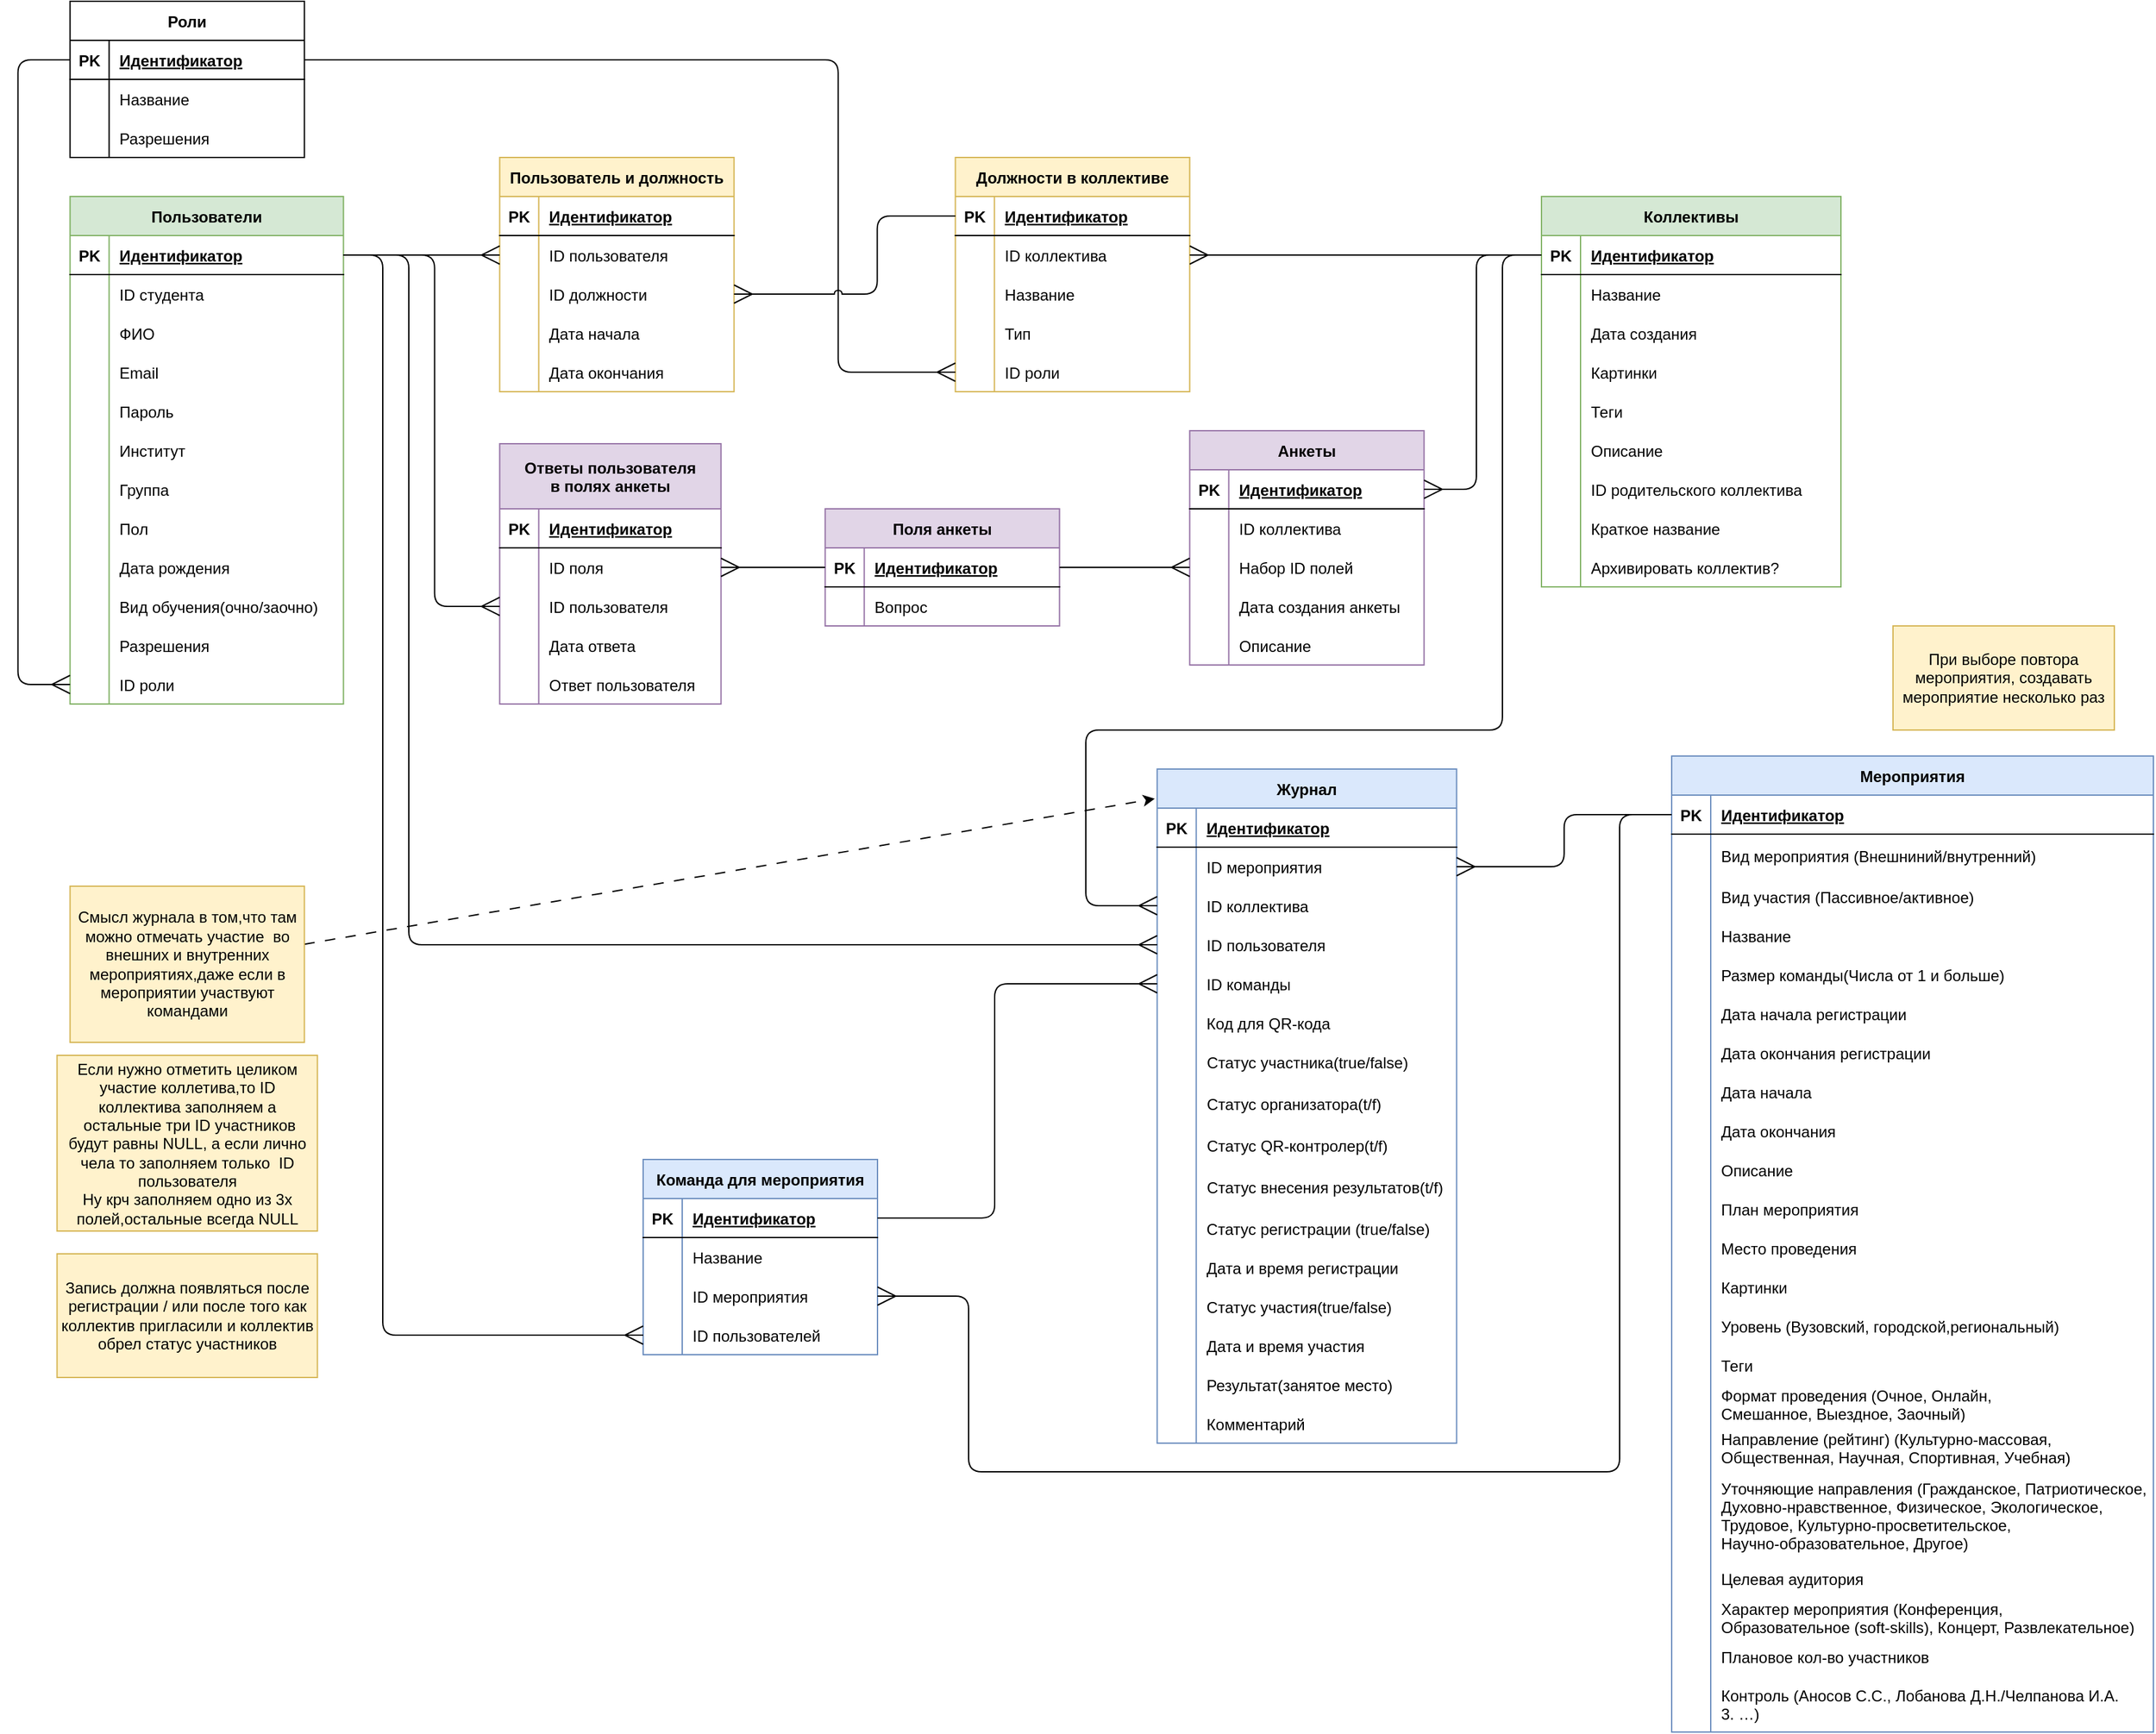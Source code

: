 <mxfile pages="3">
    <diagram id="mebye2syE1oLgS-Wk9r4" name="Логическая">
        <mxGraphModel dx="1413" dy="1550" grid="1" gridSize="10" guides="1" tooltips="1" connect="1" arrows="1" fold="1" page="1" pageScale="1" pageWidth="827" pageHeight="1169" background="none" math="0" shadow="0">
            <root>
                <mxCell id="0"/>
                <mxCell id="1" parent="0"/>
                <mxCell id="2" value="Пользователи" style="shape=table;startSize=30;container=1;collapsible=1;childLayout=tableLayout;fixedRows=1;rowLines=0;fontStyle=1;align=center;resizeLast=1;fillColor=#d5e8d4;strokeColor=#82b366;" parent="1" vertex="1">
                    <mxGeometry x="-770.2" y="-1000" width="210" height="390" as="geometry"/>
                </mxCell>
                <mxCell id="3" value="" style="shape=tableRow;horizontal=0;startSize=0;swimlaneHead=0;swimlaneBody=0;fillColor=none;collapsible=0;dropTarget=0;points=[[0,0.5],[1,0.5]];portConstraint=eastwest;top=0;left=0;right=0;bottom=1;" parent="2" vertex="1">
                    <mxGeometry y="30" width="210" height="30" as="geometry"/>
                </mxCell>
                <mxCell id="4" value="PK" style="shape=partialRectangle;connectable=0;fillColor=none;top=0;left=0;bottom=0;right=0;fontStyle=1;overflow=hidden;" parent="3" vertex="1">
                    <mxGeometry width="30" height="30" as="geometry">
                        <mxRectangle width="30" height="30" as="alternateBounds"/>
                    </mxGeometry>
                </mxCell>
                <mxCell id="5" value="Идентификатор" style="shape=partialRectangle;connectable=0;fillColor=none;top=0;left=0;bottom=0;right=0;align=left;spacingLeft=6;fontStyle=5;overflow=hidden;" parent="3" vertex="1">
                    <mxGeometry x="30" width="180" height="30" as="geometry">
                        <mxRectangle width="180" height="30" as="alternateBounds"/>
                    </mxGeometry>
                </mxCell>
                <mxCell id="6" value="" style="shape=tableRow;horizontal=0;startSize=0;swimlaneHead=0;swimlaneBody=0;fillColor=none;collapsible=0;dropTarget=0;points=[[0,0.5],[1,0.5]];portConstraint=eastwest;top=0;left=0;right=0;bottom=0;" parent="2" vertex="1">
                    <mxGeometry y="60" width="210" height="30" as="geometry"/>
                </mxCell>
                <mxCell id="7" value="" style="shape=partialRectangle;connectable=0;fillColor=none;top=0;left=0;bottom=0;right=0;editable=1;overflow=hidden;" parent="6" vertex="1">
                    <mxGeometry width="30" height="30" as="geometry">
                        <mxRectangle width="30" height="30" as="alternateBounds"/>
                    </mxGeometry>
                </mxCell>
                <mxCell id="8" value="ID студента" style="shape=partialRectangle;connectable=0;fillColor=none;top=0;left=0;bottom=0;right=0;align=left;spacingLeft=6;overflow=hidden;" parent="6" vertex="1">
                    <mxGeometry x="30" width="180" height="30" as="geometry">
                        <mxRectangle width="180" height="30" as="alternateBounds"/>
                    </mxGeometry>
                </mxCell>
                <mxCell id="9" value="" style="shape=tableRow;horizontal=0;startSize=0;swimlaneHead=0;swimlaneBody=0;fillColor=none;collapsible=0;dropTarget=0;points=[[0,0.5],[1,0.5]];portConstraint=eastwest;top=0;left=0;right=0;bottom=0;" parent="2" vertex="1">
                    <mxGeometry y="90" width="210" height="30" as="geometry"/>
                </mxCell>
                <mxCell id="10" value="" style="shape=partialRectangle;connectable=0;fillColor=none;top=0;left=0;bottom=0;right=0;editable=1;overflow=hidden;" parent="9" vertex="1">
                    <mxGeometry width="30" height="30" as="geometry">
                        <mxRectangle width="30" height="30" as="alternateBounds"/>
                    </mxGeometry>
                </mxCell>
                <mxCell id="11" value="ФИО" style="shape=partialRectangle;connectable=0;fillColor=none;top=0;left=0;bottom=0;right=0;align=left;spacingLeft=6;overflow=hidden;" parent="9" vertex="1">
                    <mxGeometry x="30" width="180" height="30" as="geometry">
                        <mxRectangle width="180" height="30" as="alternateBounds"/>
                    </mxGeometry>
                </mxCell>
                <mxCell id="12" value="" style="shape=tableRow;horizontal=0;startSize=0;swimlaneHead=0;swimlaneBody=0;fillColor=none;collapsible=0;dropTarget=0;points=[[0,0.5],[1,0.5]];portConstraint=eastwest;top=0;left=0;right=0;bottom=0;" parent="2" vertex="1">
                    <mxGeometry y="120" width="210" height="30" as="geometry"/>
                </mxCell>
                <mxCell id="13" value="" style="shape=partialRectangle;connectable=0;fillColor=none;top=0;left=0;bottom=0;right=0;editable=1;overflow=hidden;" parent="12" vertex="1">
                    <mxGeometry width="30" height="30" as="geometry">
                        <mxRectangle width="30" height="30" as="alternateBounds"/>
                    </mxGeometry>
                </mxCell>
                <mxCell id="14" value="Email" style="shape=partialRectangle;connectable=0;fillColor=none;top=0;left=0;bottom=0;right=0;align=left;spacingLeft=6;overflow=hidden;" parent="12" vertex="1">
                    <mxGeometry x="30" width="180" height="30" as="geometry">
                        <mxRectangle width="180" height="30" as="alternateBounds"/>
                    </mxGeometry>
                </mxCell>
                <mxCell id="SSBBA0LTwfk-13QilS-F-18" style="shape=tableRow;horizontal=0;startSize=0;swimlaneHead=0;swimlaneBody=0;fillColor=none;collapsible=0;dropTarget=0;points=[[0,0.5],[1,0.5]];portConstraint=eastwest;top=0;left=0;right=0;bottom=0;" parent="2" vertex="1">
                    <mxGeometry y="150" width="210" height="30" as="geometry"/>
                </mxCell>
                <mxCell id="SSBBA0LTwfk-13QilS-F-19" style="shape=partialRectangle;connectable=0;fillColor=none;top=0;left=0;bottom=0;right=0;editable=1;overflow=hidden;" parent="SSBBA0LTwfk-13QilS-F-18" vertex="1">
                    <mxGeometry width="30" height="30" as="geometry">
                        <mxRectangle width="30" height="30" as="alternateBounds"/>
                    </mxGeometry>
                </mxCell>
                <mxCell id="SSBBA0LTwfk-13QilS-F-20" value="Пароль" style="shape=partialRectangle;connectable=0;fillColor=none;top=0;left=0;bottom=0;right=0;align=left;spacingLeft=6;overflow=hidden;" parent="SSBBA0LTwfk-13QilS-F-18" vertex="1">
                    <mxGeometry x="30" width="180" height="30" as="geometry">
                        <mxRectangle width="180" height="30" as="alternateBounds"/>
                    </mxGeometry>
                </mxCell>
                <mxCell id="l379Ub5Jz6CS-UZ6zbxk-14" style="shape=tableRow;horizontal=0;startSize=0;swimlaneHead=0;swimlaneBody=0;fillColor=none;collapsible=0;dropTarget=0;points=[[0,0.5],[1,0.5]];portConstraint=eastwest;top=0;left=0;right=0;bottom=0;" parent="2" vertex="1">
                    <mxGeometry y="180" width="210" height="30" as="geometry"/>
                </mxCell>
                <mxCell id="l379Ub5Jz6CS-UZ6zbxk-15" style="shape=partialRectangle;connectable=0;fillColor=none;top=0;left=0;bottom=0;right=0;editable=1;overflow=hidden;" parent="l379Ub5Jz6CS-UZ6zbxk-14" vertex="1">
                    <mxGeometry width="30" height="30" as="geometry">
                        <mxRectangle width="30" height="30" as="alternateBounds"/>
                    </mxGeometry>
                </mxCell>
                <mxCell id="l379Ub5Jz6CS-UZ6zbxk-16" value="Институт" style="shape=partialRectangle;connectable=0;fillColor=none;top=0;left=0;bottom=0;right=0;align=left;spacingLeft=6;overflow=hidden;" parent="l379Ub5Jz6CS-UZ6zbxk-14" vertex="1">
                    <mxGeometry x="30" width="180" height="30" as="geometry">
                        <mxRectangle width="180" height="30" as="alternateBounds"/>
                    </mxGeometry>
                </mxCell>
                <mxCell id="l379Ub5Jz6CS-UZ6zbxk-17" style="shape=tableRow;horizontal=0;startSize=0;swimlaneHead=0;swimlaneBody=0;fillColor=none;collapsible=0;dropTarget=0;points=[[0,0.5],[1,0.5]];portConstraint=eastwest;top=0;left=0;right=0;bottom=0;" parent="2" vertex="1">
                    <mxGeometry y="210" width="210" height="30" as="geometry"/>
                </mxCell>
                <mxCell id="l379Ub5Jz6CS-UZ6zbxk-18" style="shape=partialRectangle;connectable=0;fillColor=none;top=0;left=0;bottom=0;right=0;editable=1;overflow=hidden;" parent="l379Ub5Jz6CS-UZ6zbxk-17" vertex="1">
                    <mxGeometry width="30" height="30" as="geometry">
                        <mxRectangle width="30" height="30" as="alternateBounds"/>
                    </mxGeometry>
                </mxCell>
                <mxCell id="l379Ub5Jz6CS-UZ6zbxk-19" value="Группа" style="shape=partialRectangle;connectable=0;fillColor=none;top=0;left=0;bottom=0;right=0;align=left;spacingLeft=6;overflow=hidden;" parent="l379Ub5Jz6CS-UZ6zbxk-17" vertex="1">
                    <mxGeometry x="30" width="180" height="30" as="geometry">
                        <mxRectangle width="180" height="30" as="alternateBounds"/>
                    </mxGeometry>
                </mxCell>
                <mxCell id="l379Ub5Jz6CS-UZ6zbxk-20" style="shape=tableRow;horizontal=0;startSize=0;swimlaneHead=0;swimlaneBody=0;fillColor=none;collapsible=0;dropTarget=0;points=[[0,0.5],[1,0.5]];portConstraint=eastwest;top=0;left=0;right=0;bottom=0;" parent="2" vertex="1">
                    <mxGeometry y="240" width="210" height="30" as="geometry"/>
                </mxCell>
                <mxCell id="l379Ub5Jz6CS-UZ6zbxk-21" style="shape=partialRectangle;connectable=0;fillColor=none;top=0;left=0;bottom=0;right=0;editable=1;overflow=hidden;" parent="l379Ub5Jz6CS-UZ6zbxk-20" vertex="1">
                    <mxGeometry width="30" height="30" as="geometry">
                        <mxRectangle width="30" height="30" as="alternateBounds"/>
                    </mxGeometry>
                </mxCell>
                <mxCell id="l379Ub5Jz6CS-UZ6zbxk-22" value="Пол" style="shape=partialRectangle;connectable=0;fillColor=none;top=0;left=0;bottom=0;right=0;align=left;spacingLeft=6;overflow=hidden;" parent="l379Ub5Jz6CS-UZ6zbxk-20" vertex="1">
                    <mxGeometry x="30" width="180" height="30" as="geometry">
                        <mxRectangle width="180" height="30" as="alternateBounds"/>
                    </mxGeometry>
                </mxCell>
                <mxCell id="l379Ub5Jz6CS-UZ6zbxk-23" style="shape=tableRow;horizontal=0;startSize=0;swimlaneHead=0;swimlaneBody=0;fillColor=none;collapsible=0;dropTarget=0;points=[[0,0.5],[1,0.5]];portConstraint=eastwest;top=0;left=0;right=0;bottom=0;" parent="2" vertex="1">
                    <mxGeometry y="270" width="210" height="30" as="geometry"/>
                </mxCell>
                <mxCell id="l379Ub5Jz6CS-UZ6zbxk-24" style="shape=partialRectangle;connectable=0;fillColor=none;top=0;left=0;bottom=0;right=0;editable=1;overflow=hidden;" parent="l379Ub5Jz6CS-UZ6zbxk-23" vertex="1">
                    <mxGeometry width="30" height="30" as="geometry">
                        <mxRectangle width="30" height="30" as="alternateBounds"/>
                    </mxGeometry>
                </mxCell>
                <mxCell id="l379Ub5Jz6CS-UZ6zbxk-25" value="Дата рождения" style="shape=partialRectangle;connectable=0;fillColor=none;top=0;left=0;bottom=0;right=0;align=left;spacingLeft=6;overflow=hidden;" parent="l379Ub5Jz6CS-UZ6zbxk-23" vertex="1">
                    <mxGeometry x="30" width="180" height="30" as="geometry">
                        <mxRectangle width="180" height="30" as="alternateBounds"/>
                    </mxGeometry>
                </mxCell>
                <mxCell id="l379Ub5Jz6CS-UZ6zbxk-26" style="shape=tableRow;horizontal=0;startSize=0;swimlaneHead=0;swimlaneBody=0;fillColor=none;collapsible=0;dropTarget=0;points=[[0,0.5],[1,0.5]];portConstraint=eastwest;top=0;left=0;right=0;bottom=0;" parent="2" vertex="1">
                    <mxGeometry y="300" width="210" height="30" as="geometry"/>
                </mxCell>
                <mxCell id="l379Ub5Jz6CS-UZ6zbxk-27" style="shape=partialRectangle;connectable=0;fillColor=none;top=0;left=0;bottom=0;right=0;editable=1;overflow=hidden;" parent="l379Ub5Jz6CS-UZ6zbxk-26" vertex="1">
                    <mxGeometry width="30" height="30" as="geometry">
                        <mxRectangle width="30" height="30" as="alternateBounds"/>
                    </mxGeometry>
                </mxCell>
                <mxCell id="l379Ub5Jz6CS-UZ6zbxk-28" value="Вид обучения(очно/заочно)" style="shape=partialRectangle;connectable=0;fillColor=none;top=0;left=0;bottom=0;right=0;align=left;spacingLeft=6;overflow=hidden;" parent="l379Ub5Jz6CS-UZ6zbxk-26" vertex="1">
                    <mxGeometry x="30" width="180" height="30" as="geometry">
                        <mxRectangle width="180" height="30" as="alternateBounds"/>
                    </mxGeometry>
                </mxCell>
                <mxCell id="l379Ub5Jz6CS-UZ6zbxk-29" style="shape=tableRow;horizontal=0;startSize=0;swimlaneHead=0;swimlaneBody=0;fillColor=none;collapsible=0;dropTarget=0;points=[[0,0.5],[1,0.5]];portConstraint=eastwest;top=0;left=0;right=0;bottom=0;" parent="2" vertex="1">
                    <mxGeometry y="330" width="210" height="30" as="geometry"/>
                </mxCell>
                <mxCell id="l379Ub5Jz6CS-UZ6zbxk-30" style="shape=partialRectangle;connectable=0;fillColor=none;top=0;left=0;bottom=0;right=0;editable=1;overflow=hidden;" parent="l379Ub5Jz6CS-UZ6zbxk-29" vertex="1">
                    <mxGeometry width="30" height="30" as="geometry">
                        <mxRectangle width="30" height="30" as="alternateBounds"/>
                    </mxGeometry>
                </mxCell>
                <mxCell id="l379Ub5Jz6CS-UZ6zbxk-31" value="Разрешения" style="shape=partialRectangle;connectable=0;fillColor=none;top=0;left=0;bottom=0;right=0;align=left;spacingLeft=6;overflow=hidden;" parent="l379Ub5Jz6CS-UZ6zbxk-29" vertex="1">
                    <mxGeometry x="30" width="180" height="30" as="geometry">
                        <mxRectangle width="180" height="30" as="alternateBounds"/>
                    </mxGeometry>
                </mxCell>
                <mxCell id="l379Ub5Jz6CS-UZ6zbxk-32" style="shape=tableRow;horizontal=0;startSize=0;swimlaneHead=0;swimlaneBody=0;fillColor=none;collapsible=0;dropTarget=0;points=[[0,0.5],[1,0.5]];portConstraint=eastwest;top=0;left=0;right=0;bottom=0;" parent="2" vertex="1">
                    <mxGeometry y="360" width="210" height="30" as="geometry"/>
                </mxCell>
                <mxCell id="l379Ub5Jz6CS-UZ6zbxk-33" style="shape=partialRectangle;connectable=0;fillColor=none;top=0;left=0;bottom=0;right=0;editable=1;overflow=hidden;" parent="l379Ub5Jz6CS-UZ6zbxk-32" vertex="1">
                    <mxGeometry width="30" height="30" as="geometry">
                        <mxRectangle width="30" height="30" as="alternateBounds"/>
                    </mxGeometry>
                </mxCell>
                <mxCell id="l379Ub5Jz6CS-UZ6zbxk-34" value="ID роли" style="shape=partialRectangle;connectable=0;fillColor=none;top=0;left=0;bottom=0;right=0;align=left;spacingLeft=6;overflow=hidden;" parent="l379Ub5Jz6CS-UZ6zbxk-32" vertex="1">
                    <mxGeometry x="30" width="180" height="30" as="geometry">
                        <mxRectangle width="180" height="30" as="alternateBounds"/>
                    </mxGeometry>
                </mxCell>
                <mxCell id="3uGOYzAVkH1JRivdPucL-14" value="Мероприятия" style="shape=table;startSize=30;container=1;collapsible=1;childLayout=tableLayout;fixedRows=1;rowLines=0;fontStyle=1;align=center;resizeLast=1;fillColor=#dae8fc;strokeColor=#6c8ebf;" parent="1" vertex="1">
                    <mxGeometry x="460" y="-570" width="370" height="750" as="geometry"/>
                </mxCell>
                <mxCell id="3uGOYzAVkH1JRivdPucL-15" value="" style="shape=tableRow;horizontal=0;startSize=0;swimlaneHead=0;swimlaneBody=0;fillColor=none;collapsible=0;dropTarget=0;points=[[0,0.5],[1,0.5]];portConstraint=eastwest;top=0;left=0;right=0;bottom=1;" parent="3uGOYzAVkH1JRivdPucL-14" vertex="1">
                    <mxGeometry y="30" width="370" height="30" as="geometry"/>
                </mxCell>
                <mxCell id="3uGOYzAVkH1JRivdPucL-16" value="PK" style="shape=partialRectangle;connectable=0;fillColor=none;top=0;left=0;bottom=0;right=0;fontStyle=1;overflow=hidden;" parent="3uGOYzAVkH1JRivdPucL-15" vertex="1">
                    <mxGeometry width="30" height="30" as="geometry">
                        <mxRectangle width="30" height="30" as="alternateBounds"/>
                    </mxGeometry>
                </mxCell>
                <mxCell id="3uGOYzAVkH1JRivdPucL-17" value="Идентификатор" style="shape=partialRectangle;connectable=0;fillColor=none;top=0;left=0;bottom=0;right=0;align=left;spacingLeft=6;fontStyle=5;overflow=hidden;" parent="3uGOYzAVkH1JRivdPucL-15" vertex="1">
                    <mxGeometry x="30" width="340" height="30" as="geometry">
                        <mxRectangle width="340" height="30" as="alternateBounds"/>
                    </mxGeometry>
                </mxCell>
                <mxCell id="3uGOYzAVkH1JRivdPucL-18" value="" style="shape=tableRow;horizontal=0;startSize=0;swimlaneHead=0;swimlaneBody=0;fillColor=none;collapsible=0;dropTarget=0;points=[[0,0.5],[1,0.5]];portConstraint=eastwest;top=0;left=0;right=0;bottom=0;" parent="3uGOYzAVkH1JRivdPucL-14" vertex="1">
                    <mxGeometry y="60" width="370" height="33" as="geometry"/>
                </mxCell>
                <mxCell id="3uGOYzAVkH1JRivdPucL-19" value="" style="shape=partialRectangle;connectable=0;fillColor=none;top=0;left=0;bottom=0;right=0;editable=1;overflow=hidden;" parent="3uGOYzAVkH1JRivdPucL-18" vertex="1">
                    <mxGeometry width="30" height="33" as="geometry">
                        <mxRectangle width="30" height="33" as="alternateBounds"/>
                    </mxGeometry>
                </mxCell>
                <mxCell id="3uGOYzAVkH1JRivdPucL-20" value="Вид мероприятия (Внешниний/внутренний)" style="shape=partialRectangle;connectable=0;fillColor=none;top=0;left=0;bottom=0;right=0;align=left;spacingLeft=6;overflow=hidden;" parent="3uGOYzAVkH1JRivdPucL-18" vertex="1">
                    <mxGeometry x="30" width="340" height="33" as="geometry">
                        <mxRectangle width="340" height="33" as="alternateBounds"/>
                    </mxGeometry>
                </mxCell>
                <mxCell id="E7oJZVm_jNrU_Wv2trEo-169" style="shape=tableRow;horizontal=0;startSize=0;swimlaneHead=0;swimlaneBody=0;fillColor=none;collapsible=0;dropTarget=0;points=[[0,0.5],[1,0.5]];portConstraint=eastwest;top=0;left=0;right=0;bottom=0;" parent="3uGOYzAVkH1JRivdPucL-14" vertex="1">
                    <mxGeometry y="93" width="370" height="30" as="geometry"/>
                </mxCell>
                <mxCell id="E7oJZVm_jNrU_Wv2trEo-170" style="shape=partialRectangle;connectable=0;fillColor=none;top=0;left=0;bottom=0;right=0;editable=1;overflow=hidden;" parent="E7oJZVm_jNrU_Wv2trEo-169" vertex="1">
                    <mxGeometry width="30" height="30" as="geometry">
                        <mxRectangle width="30" height="30" as="alternateBounds"/>
                    </mxGeometry>
                </mxCell>
                <mxCell id="E7oJZVm_jNrU_Wv2trEo-171" value="Вид участия (Пассивное/активное)" style="shape=partialRectangle;connectable=0;top=0;left=0;bottom=0;right=0;align=left;spacingLeft=6;overflow=hidden;fillColor=none;" parent="E7oJZVm_jNrU_Wv2trEo-169" vertex="1">
                    <mxGeometry x="30" width="340" height="30" as="geometry">
                        <mxRectangle width="340" height="30" as="alternateBounds"/>
                    </mxGeometry>
                </mxCell>
                <mxCell id="3uGOYzAVkH1JRivdPucL-21" value="" style="shape=tableRow;horizontal=0;startSize=0;swimlaneHead=0;swimlaneBody=0;fillColor=none;collapsible=0;dropTarget=0;points=[[0,0.5],[1,0.5]];portConstraint=eastwest;top=0;left=0;right=0;bottom=0;" parent="3uGOYzAVkH1JRivdPucL-14" vertex="1">
                    <mxGeometry y="123" width="370" height="30" as="geometry"/>
                </mxCell>
                <mxCell id="3uGOYzAVkH1JRivdPucL-22" value="" style="shape=partialRectangle;connectable=0;fillColor=none;top=0;left=0;bottom=0;right=0;editable=1;overflow=hidden;" parent="3uGOYzAVkH1JRivdPucL-21" vertex="1">
                    <mxGeometry width="30" height="30" as="geometry">
                        <mxRectangle width="30" height="30" as="alternateBounds"/>
                    </mxGeometry>
                </mxCell>
                <mxCell id="3uGOYzAVkH1JRivdPucL-23" value="Название" style="shape=partialRectangle;connectable=0;top=0;left=0;bottom=0;right=0;align=left;spacingLeft=6;overflow=hidden;fillColor=none;" parent="3uGOYzAVkH1JRivdPucL-21" vertex="1">
                    <mxGeometry x="30" width="340" height="30" as="geometry">
                        <mxRectangle width="340" height="30" as="alternateBounds"/>
                    </mxGeometry>
                </mxCell>
                <mxCell id="E7oJZVm_jNrU_Wv2trEo-178" style="shape=tableRow;horizontal=0;startSize=0;swimlaneHead=0;swimlaneBody=0;fillColor=none;collapsible=0;dropTarget=0;points=[[0,0.5],[1,0.5]];portConstraint=eastwest;top=0;left=0;right=0;bottom=0;" parent="3uGOYzAVkH1JRivdPucL-14" vertex="1">
                    <mxGeometry y="153" width="370" height="30" as="geometry"/>
                </mxCell>
                <mxCell id="E7oJZVm_jNrU_Wv2trEo-179" style="shape=partialRectangle;connectable=0;fillColor=none;top=0;left=0;bottom=0;right=0;editable=1;overflow=hidden;" parent="E7oJZVm_jNrU_Wv2trEo-178" vertex="1">
                    <mxGeometry width="30" height="30" as="geometry">
                        <mxRectangle width="30" height="30" as="alternateBounds"/>
                    </mxGeometry>
                </mxCell>
                <mxCell id="E7oJZVm_jNrU_Wv2trEo-180" value="Размер команды(Числа от 1 и больше)" style="shape=partialRectangle;connectable=0;top=0;left=0;bottom=0;right=0;align=left;spacingLeft=6;overflow=hidden;fillColor=none;" parent="E7oJZVm_jNrU_Wv2trEo-178" vertex="1">
                    <mxGeometry x="30" width="340" height="30" as="geometry">
                        <mxRectangle width="340" height="30" as="alternateBounds"/>
                    </mxGeometry>
                </mxCell>
                <mxCell id="3uGOYzAVkH1JRivdPucL-24" value="" style="shape=tableRow;horizontal=0;startSize=0;swimlaneHead=0;swimlaneBody=0;fillColor=none;collapsible=0;dropTarget=0;points=[[0,0.5],[1,0.5]];portConstraint=eastwest;top=0;left=0;right=0;bottom=0;" parent="3uGOYzAVkH1JRivdPucL-14" vertex="1">
                    <mxGeometry y="183" width="370" height="30" as="geometry"/>
                </mxCell>
                <mxCell id="3uGOYzAVkH1JRivdPucL-25" value="" style="shape=partialRectangle;connectable=0;fillColor=none;top=0;left=0;bottom=0;right=0;editable=1;overflow=hidden;" parent="3uGOYzAVkH1JRivdPucL-24" vertex="1">
                    <mxGeometry width="30" height="30" as="geometry">
                        <mxRectangle width="30" height="30" as="alternateBounds"/>
                    </mxGeometry>
                </mxCell>
                <mxCell id="3uGOYzAVkH1JRivdPucL-26" value="Дата начала регистрации" style="shape=partialRectangle;connectable=0;top=0;left=0;bottom=0;right=0;align=left;spacingLeft=6;overflow=hidden;fillColor=none;" parent="3uGOYzAVkH1JRivdPucL-24" vertex="1">
                    <mxGeometry x="30" width="340" height="30" as="geometry">
                        <mxRectangle width="340" height="30" as="alternateBounds"/>
                    </mxGeometry>
                </mxCell>
                <mxCell id="1MqPcq6vgtD5WG1IuEWv-18" style="shape=tableRow;horizontal=0;startSize=0;swimlaneHead=0;swimlaneBody=0;fillColor=none;collapsible=0;dropTarget=0;points=[[0,0.5],[1,0.5]];portConstraint=eastwest;top=0;left=0;right=0;bottom=0;" parent="3uGOYzAVkH1JRivdPucL-14" vertex="1">
                    <mxGeometry y="213" width="370" height="30" as="geometry"/>
                </mxCell>
                <mxCell id="1MqPcq6vgtD5WG1IuEWv-19" style="shape=partialRectangle;connectable=0;fillColor=none;top=0;left=0;bottom=0;right=0;editable=1;overflow=hidden;" parent="1MqPcq6vgtD5WG1IuEWv-18" vertex="1">
                    <mxGeometry width="30" height="30" as="geometry">
                        <mxRectangle width="30" height="30" as="alternateBounds"/>
                    </mxGeometry>
                </mxCell>
                <mxCell id="1MqPcq6vgtD5WG1IuEWv-20" value="Дата окончания регистрации" style="shape=partialRectangle;connectable=0;top=0;left=0;bottom=0;right=0;align=left;spacingLeft=6;overflow=hidden;fillColor=none;" parent="1MqPcq6vgtD5WG1IuEWv-18" vertex="1">
                    <mxGeometry x="30" width="340" height="30" as="geometry">
                        <mxRectangle width="340" height="30" as="alternateBounds"/>
                    </mxGeometry>
                </mxCell>
                <mxCell id="l379Ub5Jz6CS-UZ6zbxk-50" style="shape=tableRow;horizontal=0;startSize=0;swimlaneHead=0;swimlaneBody=0;fillColor=none;collapsible=0;dropTarget=0;points=[[0,0.5],[1,0.5]];portConstraint=eastwest;top=0;left=0;right=0;bottom=0;" parent="3uGOYzAVkH1JRivdPucL-14" vertex="1">
                    <mxGeometry y="243" width="370" height="30" as="geometry"/>
                </mxCell>
                <mxCell id="l379Ub5Jz6CS-UZ6zbxk-51" style="shape=partialRectangle;connectable=0;fillColor=none;top=0;left=0;bottom=0;right=0;editable=1;overflow=hidden;" parent="l379Ub5Jz6CS-UZ6zbxk-50" vertex="1">
                    <mxGeometry width="30" height="30" as="geometry">
                        <mxRectangle width="30" height="30" as="alternateBounds"/>
                    </mxGeometry>
                </mxCell>
                <mxCell id="l379Ub5Jz6CS-UZ6zbxk-52" value="Дата начала" style="shape=partialRectangle;connectable=0;top=0;left=0;bottom=0;right=0;align=left;spacingLeft=6;overflow=hidden;fillColor=none;" parent="l379Ub5Jz6CS-UZ6zbxk-50" vertex="1">
                    <mxGeometry x="30" width="340" height="30" as="geometry">
                        <mxRectangle width="340" height="30" as="alternateBounds"/>
                    </mxGeometry>
                </mxCell>
                <mxCell id="1MqPcq6vgtD5WG1IuEWv-21" style="shape=tableRow;horizontal=0;startSize=0;swimlaneHead=0;swimlaneBody=0;fillColor=none;collapsible=0;dropTarget=0;points=[[0,0.5],[1,0.5]];portConstraint=eastwest;top=0;left=0;right=0;bottom=0;" parent="3uGOYzAVkH1JRivdPucL-14" vertex="1">
                    <mxGeometry y="273" width="370" height="30" as="geometry"/>
                </mxCell>
                <mxCell id="1MqPcq6vgtD5WG1IuEWv-22" style="shape=partialRectangle;connectable=0;fillColor=none;top=0;left=0;bottom=0;right=0;editable=1;overflow=hidden;" parent="1MqPcq6vgtD5WG1IuEWv-21" vertex="1">
                    <mxGeometry width="30" height="30" as="geometry">
                        <mxRectangle width="30" height="30" as="alternateBounds"/>
                    </mxGeometry>
                </mxCell>
                <mxCell id="1MqPcq6vgtD5WG1IuEWv-23" value="Дата окончания" style="shape=partialRectangle;connectable=0;top=0;left=0;bottom=0;right=0;align=left;spacingLeft=6;overflow=hidden;fillColor=none;" parent="1MqPcq6vgtD5WG1IuEWv-21" vertex="1">
                    <mxGeometry x="30" width="340" height="30" as="geometry">
                        <mxRectangle width="340" height="30" as="alternateBounds"/>
                    </mxGeometry>
                </mxCell>
                <mxCell id="l379Ub5Jz6CS-UZ6zbxk-53" style="shape=tableRow;horizontal=0;startSize=0;swimlaneHead=0;swimlaneBody=0;fillColor=none;collapsible=0;dropTarget=0;points=[[0,0.5],[1,0.5]];portConstraint=eastwest;top=0;left=0;right=0;bottom=0;" parent="3uGOYzAVkH1JRivdPucL-14" vertex="1">
                    <mxGeometry y="303" width="370" height="30" as="geometry"/>
                </mxCell>
                <mxCell id="l379Ub5Jz6CS-UZ6zbxk-54" style="shape=partialRectangle;connectable=0;fillColor=none;top=0;left=0;bottom=0;right=0;editable=1;overflow=hidden;" parent="l379Ub5Jz6CS-UZ6zbxk-53" vertex="1">
                    <mxGeometry width="30" height="30" as="geometry">
                        <mxRectangle width="30" height="30" as="alternateBounds"/>
                    </mxGeometry>
                </mxCell>
                <mxCell id="l379Ub5Jz6CS-UZ6zbxk-55" value="Описание" style="shape=partialRectangle;connectable=0;top=0;left=0;bottom=0;right=0;align=left;spacingLeft=6;overflow=hidden;fillColor=none;" parent="l379Ub5Jz6CS-UZ6zbxk-53" vertex="1">
                    <mxGeometry x="30" width="340" height="30" as="geometry">
                        <mxRectangle width="340" height="30" as="alternateBounds"/>
                    </mxGeometry>
                </mxCell>
                <mxCell id="E7oJZVm_jNrU_Wv2trEo-172" style="shape=tableRow;horizontal=0;startSize=0;swimlaneHead=0;swimlaneBody=0;fillColor=none;collapsible=0;dropTarget=0;points=[[0,0.5],[1,0.5]];portConstraint=eastwest;top=0;left=0;right=0;bottom=0;" parent="3uGOYzAVkH1JRivdPucL-14" vertex="1">
                    <mxGeometry y="333" width="370" height="30" as="geometry"/>
                </mxCell>
                <mxCell id="E7oJZVm_jNrU_Wv2trEo-173" style="shape=partialRectangle;connectable=0;fillColor=none;top=0;left=0;bottom=0;right=0;editable=1;overflow=hidden;" parent="E7oJZVm_jNrU_Wv2trEo-172" vertex="1">
                    <mxGeometry width="30" height="30" as="geometry">
                        <mxRectangle width="30" height="30" as="alternateBounds"/>
                    </mxGeometry>
                </mxCell>
                <mxCell id="E7oJZVm_jNrU_Wv2trEo-174" value="План мероприятия" style="shape=partialRectangle;connectable=0;top=0;left=0;bottom=0;right=0;align=left;spacingLeft=6;overflow=hidden;fillColor=none;" parent="E7oJZVm_jNrU_Wv2trEo-172" vertex="1">
                    <mxGeometry x="30" width="340" height="30" as="geometry">
                        <mxRectangle width="340" height="30" as="alternateBounds"/>
                    </mxGeometry>
                </mxCell>
                <mxCell id="1MqPcq6vgtD5WG1IuEWv-24" style="shape=tableRow;horizontal=0;startSize=0;swimlaneHead=0;swimlaneBody=0;fillColor=none;collapsible=0;dropTarget=0;points=[[0,0.5],[1,0.5]];portConstraint=eastwest;top=0;left=0;right=0;bottom=0;" parent="3uGOYzAVkH1JRivdPucL-14" vertex="1">
                    <mxGeometry y="363" width="370" height="30" as="geometry"/>
                </mxCell>
                <mxCell id="1MqPcq6vgtD5WG1IuEWv-25" style="shape=partialRectangle;connectable=0;fillColor=none;top=0;left=0;bottom=0;right=0;editable=1;overflow=hidden;" parent="1MqPcq6vgtD5WG1IuEWv-24" vertex="1">
                    <mxGeometry width="30" height="30" as="geometry">
                        <mxRectangle width="30" height="30" as="alternateBounds"/>
                    </mxGeometry>
                </mxCell>
                <mxCell id="1MqPcq6vgtD5WG1IuEWv-26" value="Место проведения" style="shape=partialRectangle;connectable=0;top=0;left=0;bottom=0;right=0;align=left;spacingLeft=6;overflow=hidden;fillColor=none;" parent="1MqPcq6vgtD5WG1IuEWv-24" vertex="1">
                    <mxGeometry x="30" width="340" height="30" as="geometry">
                        <mxRectangle width="340" height="30" as="alternateBounds"/>
                    </mxGeometry>
                </mxCell>
                <mxCell id="l379Ub5Jz6CS-UZ6zbxk-56" style="shape=tableRow;horizontal=0;startSize=0;swimlaneHead=0;swimlaneBody=0;fillColor=none;collapsible=0;dropTarget=0;points=[[0,0.5],[1,0.5]];portConstraint=eastwest;top=0;left=0;right=0;bottom=0;" parent="3uGOYzAVkH1JRivdPucL-14" vertex="1">
                    <mxGeometry y="393" width="370" height="30" as="geometry"/>
                </mxCell>
                <mxCell id="l379Ub5Jz6CS-UZ6zbxk-57" style="shape=partialRectangle;connectable=0;fillColor=none;top=0;left=0;bottom=0;right=0;editable=1;overflow=hidden;" parent="l379Ub5Jz6CS-UZ6zbxk-56" vertex="1">
                    <mxGeometry width="30" height="30" as="geometry">
                        <mxRectangle width="30" height="30" as="alternateBounds"/>
                    </mxGeometry>
                </mxCell>
                <mxCell id="l379Ub5Jz6CS-UZ6zbxk-58" value="Картинки" style="shape=partialRectangle;connectable=0;fillColor=none;top=0;left=0;bottom=0;right=0;align=left;spacingLeft=6;overflow=hidden;" parent="l379Ub5Jz6CS-UZ6zbxk-56" vertex="1">
                    <mxGeometry x="30" width="340" height="30" as="geometry">
                        <mxRectangle width="340" height="30" as="alternateBounds"/>
                    </mxGeometry>
                </mxCell>
                <mxCell id="l379Ub5Jz6CS-UZ6zbxk-59" style="shape=tableRow;horizontal=0;startSize=0;swimlaneHead=0;swimlaneBody=0;fillColor=none;collapsible=0;dropTarget=0;points=[[0,0.5],[1,0.5]];portConstraint=eastwest;top=0;left=0;right=0;bottom=0;" parent="3uGOYzAVkH1JRivdPucL-14" vertex="1">
                    <mxGeometry y="423" width="370" height="30" as="geometry"/>
                </mxCell>
                <mxCell id="l379Ub5Jz6CS-UZ6zbxk-60" style="shape=partialRectangle;connectable=0;fillColor=none;top=0;left=0;bottom=0;right=0;editable=1;overflow=hidden;" parent="l379Ub5Jz6CS-UZ6zbxk-59" vertex="1">
                    <mxGeometry width="30" height="30" as="geometry">
                        <mxRectangle width="30" height="30" as="alternateBounds"/>
                    </mxGeometry>
                </mxCell>
                <mxCell id="l379Ub5Jz6CS-UZ6zbxk-61" value="Уровень (Вузовский, городской,региональный)" style="shape=partialRectangle;connectable=0;fillColor=none;top=0;left=0;bottom=0;right=0;align=left;spacingLeft=6;overflow=hidden;" parent="l379Ub5Jz6CS-UZ6zbxk-59" vertex="1">
                    <mxGeometry x="30" width="340" height="30" as="geometry">
                        <mxRectangle width="340" height="30" as="alternateBounds"/>
                    </mxGeometry>
                </mxCell>
                <mxCell id="9wvNkP7w-xiN6YmUR-no-25" style="shape=tableRow;horizontal=0;startSize=0;swimlaneHead=0;swimlaneBody=0;fillColor=none;collapsible=0;dropTarget=0;points=[[0,0.5],[1,0.5]];portConstraint=eastwest;top=0;left=0;right=0;bottom=0;" parent="3uGOYzAVkH1JRivdPucL-14" vertex="1">
                    <mxGeometry y="453" width="370" height="30" as="geometry"/>
                </mxCell>
                <mxCell id="9wvNkP7w-xiN6YmUR-no-26" style="shape=partialRectangle;connectable=0;fillColor=none;top=0;left=0;bottom=0;right=0;editable=1;overflow=hidden;" parent="9wvNkP7w-xiN6YmUR-no-25" vertex="1">
                    <mxGeometry width="30" height="30" as="geometry">
                        <mxRectangle width="30" height="30" as="alternateBounds"/>
                    </mxGeometry>
                </mxCell>
                <mxCell id="9wvNkP7w-xiN6YmUR-no-27" value="Теги" style="shape=partialRectangle;connectable=0;fillColor=none;top=0;left=0;bottom=0;right=0;align=left;spacingLeft=6;overflow=hidden;" parent="9wvNkP7w-xiN6YmUR-no-25" vertex="1">
                    <mxGeometry x="30" width="340" height="30" as="geometry">
                        <mxRectangle width="340" height="30" as="alternateBounds"/>
                    </mxGeometry>
                </mxCell>
                <mxCell id="9wvNkP7w-xiN6YmUR-no-28" style="shape=tableRow;horizontal=0;startSize=0;swimlaneHead=0;swimlaneBody=0;fillColor=none;collapsible=0;dropTarget=0;points=[[0,0.5],[1,0.5]];portConstraint=eastwest;top=0;left=0;right=0;bottom=0;" parent="3uGOYzAVkH1JRivdPucL-14" vertex="1">
                    <mxGeometry y="483" width="370" height="30" as="geometry"/>
                </mxCell>
                <mxCell id="9wvNkP7w-xiN6YmUR-no-29" style="shape=partialRectangle;connectable=0;fillColor=none;top=0;left=0;bottom=0;right=0;editable=1;overflow=hidden;" parent="9wvNkP7w-xiN6YmUR-no-28" vertex="1">
                    <mxGeometry width="30" height="30" as="geometry">
                        <mxRectangle width="30" height="30" as="alternateBounds"/>
                    </mxGeometry>
                </mxCell>
                <mxCell id="9wvNkP7w-xiN6YmUR-no-30" value="Формат проведения (Очное, Онлайн, &#10;Смешанное, Выездное, Заочный)" style="shape=partialRectangle;connectable=0;top=0;left=0;bottom=0;right=0;align=left;spacingLeft=6;overflow=hidden;fillColor=none;" parent="9wvNkP7w-xiN6YmUR-no-28" vertex="1">
                    <mxGeometry x="30" width="340" height="30" as="geometry">
                        <mxRectangle width="340" height="30" as="alternateBounds"/>
                    </mxGeometry>
                </mxCell>
                <mxCell id="9wvNkP7w-xiN6YmUR-no-31" style="shape=tableRow;horizontal=0;startSize=0;swimlaneHead=0;swimlaneBody=0;fillColor=none;collapsible=0;dropTarget=0;points=[[0,0.5],[1,0.5]];portConstraint=eastwest;top=0;left=0;right=0;bottom=0;" parent="3uGOYzAVkH1JRivdPucL-14" vertex="1">
                    <mxGeometry y="513" width="370" height="37" as="geometry"/>
                </mxCell>
                <mxCell id="9wvNkP7w-xiN6YmUR-no-32" style="shape=partialRectangle;connectable=0;fillColor=none;top=0;left=0;bottom=0;right=0;editable=1;overflow=hidden;" parent="9wvNkP7w-xiN6YmUR-no-31" vertex="1">
                    <mxGeometry width="30" height="37" as="geometry">
                        <mxRectangle width="30" height="37" as="alternateBounds"/>
                    </mxGeometry>
                </mxCell>
                <mxCell id="9wvNkP7w-xiN6YmUR-no-33" value="Направление (рейтинг) (Культурно-массовая,&#10;Общественная, Научная, Спортивная, Учебная)" style="shape=partialRectangle;connectable=0;top=0;left=0;bottom=0;right=0;align=left;spacingLeft=6;overflow=hidden;fillColor=none;" parent="9wvNkP7w-xiN6YmUR-no-31" vertex="1">
                    <mxGeometry x="30" width="340" height="37" as="geometry">
                        <mxRectangle width="340" height="37" as="alternateBounds"/>
                    </mxGeometry>
                </mxCell>
                <mxCell id="9wvNkP7w-xiN6YmUR-no-34" style="shape=tableRow;horizontal=0;startSize=0;swimlaneHead=0;swimlaneBody=0;fillColor=none;collapsible=0;dropTarget=0;points=[[0,0.5],[1,0.5]];portConstraint=eastwest;top=0;left=0;right=0;bottom=0;" parent="3uGOYzAVkH1JRivdPucL-14" vertex="1">
                    <mxGeometry y="550" width="370" height="67" as="geometry"/>
                </mxCell>
                <mxCell id="9wvNkP7w-xiN6YmUR-no-35" style="shape=partialRectangle;connectable=0;fillColor=none;top=0;left=0;bottom=0;right=0;editable=1;overflow=hidden;" parent="9wvNkP7w-xiN6YmUR-no-34" vertex="1">
                    <mxGeometry width="30" height="67" as="geometry">
                        <mxRectangle width="30" height="67" as="alternateBounds"/>
                    </mxGeometry>
                </mxCell>
                <mxCell id="9wvNkP7w-xiN6YmUR-no-36" value="Уточняющие направления (Гражданское, Патриотическое,&#10;Духовно-нравственное, Физическое, Экологическое,&#10;Трудовое, Культурно-просветительское, &#10;Научно-образовательное, Другое)" style="shape=partialRectangle;connectable=0;top=0;left=0;bottom=0;right=0;align=left;spacingLeft=6;overflow=hidden;fillColor=none;" parent="9wvNkP7w-xiN6YmUR-no-34" vertex="1">
                    <mxGeometry x="30" width="340" height="67" as="geometry">
                        <mxRectangle width="340" height="67" as="alternateBounds"/>
                    </mxGeometry>
                </mxCell>
                <mxCell id="9wvNkP7w-xiN6YmUR-no-37" style="shape=tableRow;horizontal=0;startSize=0;swimlaneHead=0;swimlaneBody=0;fillColor=none;collapsible=0;dropTarget=0;points=[[0,0.5],[1,0.5]];portConstraint=eastwest;top=0;left=0;right=0;bottom=0;" parent="3uGOYzAVkH1JRivdPucL-14" vertex="1">
                    <mxGeometry y="617" width="370" height="30" as="geometry"/>
                </mxCell>
                <mxCell id="9wvNkP7w-xiN6YmUR-no-38" style="shape=partialRectangle;connectable=0;fillColor=none;top=0;left=0;bottom=0;right=0;editable=1;overflow=hidden;" parent="9wvNkP7w-xiN6YmUR-no-37" vertex="1">
                    <mxGeometry width="30" height="30" as="geometry">
                        <mxRectangle width="30" height="30" as="alternateBounds"/>
                    </mxGeometry>
                </mxCell>
                <mxCell id="9wvNkP7w-xiN6YmUR-no-39" value="Целевая аудитория" style="shape=partialRectangle;connectable=0;top=0;left=0;bottom=0;right=0;align=left;spacingLeft=6;overflow=hidden;fillColor=none;" parent="9wvNkP7w-xiN6YmUR-no-37" vertex="1">
                    <mxGeometry x="30" width="340" height="30" as="geometry">
                        <mxRectangle width="340" height="30" as="alternateBounds"/>
                    </mxGeometry>
                </mxCell>
                <mxCell id="9wvNkP7w-xiN6YmUR-no-40" style="shape=tableRow;horizontal=0;startSize=0;swimlaneHead=0;swimlaneBody=0;fillColor=none;collapsible=0;dropTarget=0;points=[[0,0.5],[1,0.5]];portConstraint=eastwest;top=0;left=0;right=0;bottom=0;" parent="3uGOYzAVkH1JRivdPucL-14" vertex="1">
                    <mxGeometry y="647" width="370" height="30" as="geometry"/>
                </mxCell>
                <mxCell id="9wvNkP7w-xiN6YmUR-no-41" style="shape=partialRectangle;connectable=0;fillColor=none;top=0;left=0;bottom=0;right=0;editable=1;overflow=hidden;" parent="9wvNkP7w-xiN6YmUR-no-40" vertex="1">
                    <mxGeometry width="30" height="30" as="geometry">
                        <mxRectangle width="30" height="30" as="alternateBounds"/>
                    </mxGeometry>
                </mxCell>
                <mxCell id="9wvNkP7w-xiN6YmUR-no-42" value="Характер мероприятия (Конференция,&#10;Образовательное (soft-skills), Концерт, Развлекательное)" style="shape=partialRectangle;connectable=0;top=0;left=0;bottom=0;right=0;align=left;spacingLeft=6;overflow=hidden;fillColor=none;" parent="9wvNkP7w-xiN6YmUR-no-40" vertex="1">
                    <mxGeometry x="30" width="340" height="30" as="geometry">
                        <mxRectangle width="340" height="30" as="alternateBounds"/>
                    </mxGeometry>
                </mxCell>
                <mxCell id="9wvNkP7w-xiN6YmUR-no-43" style="shape=tableRow;horizontal=0;startSize=0;swimlaneHead=0;swimlaneBody=0;fillColor=none;collapsible=0;dropTarget=0;points=[[0,0.5],[1,0.5]];portConstraint=eastwest;top=0;left=0;right=0;bottom=0;" parent="3uGOYzAVkH1JRivdPucL-14" vertex="1">
                    <mxGeometry y="677" width="370" height="30" as="geometry"/>
                </mxCell>
                <mxCell id="9wvNkP7w-xiN6YmUR-no-44" style="shape=partialRectangle;connectable=0;fillColor=none;top=0;left=0;bottom=0;right=0;editable=1;overflow=hidden;" parent="9wvNkP7w-xiN6YmUR-no-43" vertex="1">
                    <mxGeometry width="30" height="30" as="geometry">
                        <mxRectangle width="30" height="30" as="alternateBounds"/>
                    </mxGeometry>
                </mxCell>
                <mxCell id="9wvNkP7w-xiN6YmUR-no-45" value="Плановое кол-во участников" style="shape=partialRectangle;connectable=0;top=0;left=0;bottom=0;right=0;align=left;spacingLeft=6;overflow=hidden;fillColor=none;" parent="9wvNkP7w-xiN6YmUR-no-43" vertex="1">
                    <mxGeometry x="30" width="340" height="30" as="geometry">
                        <mxRectangle width="340" height="30" as="alternateBounds"/>
                    </mxGeometry>
                </mxCell>
                <mxCell id="l379Ub5Jz6CS-UZ6zbxk-62" style="shape=tableRow;horizontal=0;startSize=0;swimlaneHead=0;swimlaneBody=0;fillColor=none;collapsible=0;dropTarget=0;points=[[0,0.5],[1,0.5]];portConstraint=eastwest;top=0;left=0;right=0;bottom=0;" parent="3uGOYzAVkH1JRivdPucL-14" vertex="1">
                    <mxGeometry y="707" width="370" height="43" as="geometry"/>
                </mxCell>
                <mxCell id="l379Ub5Jz6CS-UZ6zbxk-63" style="shape=partialRectangle;connectable=0;fillColor=none;top=0;left=0;bottom=0;right=0;editable=1;overflow=hidden;" parent="l379Ub5Jz6CS-UZ6zbxk-62" vertex="1">
                    <mxGeometry width="30" height="43" as="geometry">
                        <mxRectangle width="30" height="43" as="alternateBounds"/>
                    </mxGeometry>
                </mxCell>
                <mxCell id="l379Ub5Jz6CS-UZ6zbxk-64" value="Контроль (Аносов С.С., Лобанова Д.Н./Челпанова И.А.&#10;3. …)" style="shape=partialRectangle;connectable=0;top=0;left=0;bottom=0;right=0;align=left;spacingLeft=6;overflow=hidden;fillColor=none;" parent="l379Ub5Jz6CS-UZ6zbxk-62" vertex="1">
                    <mxGeometry x="30" width="340" height="43" as="geometry">
                        <mxRectangle width="340" height="43" as="alternateBounds"/>
                    </mxGeometry>
                </mxCell>
                <mxCell id="3uGOYzAVkH1JRivdPucL-27" value="Коллективы" style="shape=table;startSize=30;container=1;collapsible=1;childLayout=tableLayout;fixedRows=1;rowLines=0;fontStyle=1;align=center;resizeLast=1;fillColor=#d5e8d4;strokeColor=#82b366;" parent="1" vertex="1">
                    <mxGeometry x="360.0" y="-1000" width="230" height="300" as="geometry"/>
                </mxCell>
                <mxCell id="3uGOYzAVkH1JRivdPucL-28" value="" style="shape=tableRow;horizontal=0;startSize=0;swimlaneHead=0;swimlaneBody=0;fillColor=none;collapsible=0;dropTarget=0;points=[[0,0.5],[1,0.5]];portConstraint=eastwest;top=0;left=0;right=0;bottom=1;" parent="3uGOYzAVkH1JRivdPucL-27" vertex="1">
                    <mxGeometry y="30" width="230" height="30" as="geometry"/>
                </mxCell>
                <mxCell id="3uGOYzAVkH1JRivdPucL-29" value="PK" style="shape=partialRectangle;connectable=0;fillColor=none;top=0;left=0;bottom=0;right=0;fontStyle=1;overflow=hidden;" parent="3uGOYzAVkH1JRivdPucL-28" vertex="1">
                    <mxGeometry width="30" height="30" as="geometry">
                        <mxRectangle width="30" height="30" as="alternateBounds"/>
                    </mxGeometry>
                </mxCell>
                <mxCell id="3uGOYzAVkH1JRivdPucL-30" value="Идентификатор" style="shape=partialRectangle;connectable=0;fillColor=none;top=0;left=0;bottom=0;right=0;align=left;spacingLeft=6;fontStyle=5;overflow=hidden;" parent="3uGOYzAVkH1JRivdPucL-28" vertex="1">
                    <mxGeometry x="30" width="200" height="30" as="geometry">
                        <mxRectangle width="200" height="30" as="alternateBounds"/>
                    </mxGeometry>
                </mxCell>
                <mxCell id="3uGOYzAVkH1JRivdPucL-31" value="" style="shape=tableRow;horizontal=0;startSize=0;swimlaneHead=0;swimlaneBody=0;fillColor=none;collapsible=0;dropTarget=0;points=[[0,0.5],[1,0.5]];portConstraint=eastwest;top=0;left=0;right=0;bottom=0;" parent="3uGOYzAVkH1JRivdPucL-27" vertex="1">
                    <mxGeometry y="60" width="230" height="30" as="geometry"/>
                </mxCell>
                <mxCell id="3uGOYzAVkH1JRivdPucL-32" value="" style="shape=partialRectangle;connectable=0;fillColor=none;top=0;left=0;bottom=0;right=0;editable=1;overflow=hidden;" parent="3uGOYzAVkH1JRivdPucL-31" vertex="1">
                    <mxGeometry width="30" height="30" as="geometry">
                        <mxRectangle width="30" height="30" as="alternateBounds"/>
                    </mxGeometry>
                </mxCell>
                <mxCell id="3uGOYzAVkH1JRivdPucL-33" value="Название" style="shape=partialRectangle;connectable=0;fillColor=none;top=0;left=0;bottom=0;right=0;align=left;spacingLeft=6;overflow=hidden;" parent="3uGOYzAVkH1JRivdPucL-31" vertex="1">
                    <mxGeometry x="30" width="200" height="30" as="geometry">
                        <mxRectangle width="200" height="30" as="alternateBounds"/>
                    </mxGeometry>
                </mxCell>
                <mxCell id="3uGOYzAVkH1JRivdPucL-34" value="" style="shape=tableRow;horizontal=0;startSize=0;swimlaneHead=0;swimlaneBody=0;fillColor=none;collapsible=0;dropTarget=0;points=[[0,0.5],[1,0.5]];portConstraint=eastwest;top=0;left=0;right=0;bottom=0;" parent="3uGOYzAVkH1JRivdPucL-27" vertex="1">
                    <mxGeometry y="90" width="230" height="30" as="geometry"/>
                </mxCell>
                <mxCell id="3uGOYzAVkH1JRivdPucL-35" value="" style="shape=partialRectangle;connectable=0;fillColor=none;top=0;left=0;bottom=0;right=0;editable=1;overflow=hidden;" parent="3uGOYzAVkH1JRivdPucL-34" vertex="1">
                    <mxGeometry width="30" height="30" as="geometry">
                        <mxRectangle width="30" height="30" as="alternateBounds"/>
                    </mxGeometry>
                </mxCell>
                <mxCell id="3uGOYzAVkH1JRivdPucL-36" value="Дата создания" style="shape=partialRectangle;connectable=0;fillColor=none;top=0;left=0;bottom=0;right=0;align=left;spacingLeft=6;overflow=hidden;" parent="3uGOYzAVkH1JRivdPucL-34" vertex="1">
                    <mxGeometry x="30" width="200" height="30" as="geometry">
                        <mxRectangle width="200" height="30" as="alternateBounds"/>
                    </mxGeometry>
                </mxCell>
                <mxCell id="3uGOYzAVkH1JRivdPucL-37" value="" style="shape=tableRow;horizontal=0;startSize=0;swimlaneHead=0;swimlaneBody=0;fillColor=none;collapsible=0;dropTarget=0;points=[[0,0.5],[1,0.5]];portConstraint=eastwest;top=0;left=0;right=0;bottom=0;" parent="3uGOYzAVkH1JRivdPucL-27" vertex="1">
                    <mxGeometry y="120" width="230" height="30" as="geometry"/>
                </mxCell>
                <mxCell id="3uGOYzAVkH1JRivdPucL-38" value="" style="shape=partialRectangle;connectable=0;fillColor=none;top=0;left=0;bottom=0;right=0;editable=1;overflow=hidden;" parent="3uGOYzAVkH1JRivdPucL-37" vertex="1">
                    <mxGeometry width="30" height="30" as="geometry">
                        <mxRectangle width="30" height="30" as="alternateBounds"/>
                    </mxGeometry>
                </mxCell>
                <mxCell id="3uGOYzAVkH1JRivdPucL-39" value="Картинки" style="shape=partialRectangle;connectable=0;fillColor=none;top=0;left=0;bottom=0;right=0;align=left;spacingLeft=6;overflow=hidden;" parent="3uGOYzAVkH1JRivdPucL-37" vertex="1">
                    <mxGeometry x="30" width="200" height="30" as="geometry">
                        <mxRectangle width="200" height="30" as="alternateBounds"/>
                    </mxGeometry>
                </mxCell>
                <mxCell id="l379Ub5Jz6CS-UZ6zbxk-65" style="shape=tableRow;horizontal=0;startSize=0;swimlaneHead=0;swimlaneBody=0;fillColor=none;collapsible=0;dropTarget=0;points=[[0,0.5],[1,0.5]];portConstraint=eastwest;top=0;left=0;right=0;bottom=0;" parent="3uGOYzAVkH1JRivdPucL-27" vertex="1">
                    <mxGeometry y="150" width="230" height="30" as="geometry"/>
                </mxCell>
                <mxCell id="l379Ub5Jz6CS-UZ6zbxk-66" style="shape=partialRectangle;connectable=0;fillColor=none;top=0;left=0;bottom=0;right=0;editable=1;overflow=hidden;" parent="l379Ub5Jz6CS-UZ6zbxk-65" vertex="1">
                    <mxGeometry width="30" height="30" as="geometry">
                        <mxRectangle width="30" height="30" as="alternateBounds"/>
                    </mxGeometry>
                </mxCell>
                <mxCell id="l379Ub5Jz6CS-UZ6zbxk-67" value="Теги" style="shape=partialRectangle;connectable=0;fillColor=none;top=0;left=0;bottom=0;right=0;align=left;spacingLeft=6;overflow=hidden;" parent="l379Ub5Jz6CS-UZ6zbxk-65" vertex="1">
                    <mxGeometry x="30" width="200" height="30" as="geometry">
                        <mxRectangle width="200" height="30" as="alternateBounds"/>
                    </mxGeometry>
                </mxCell>
                <mxCell id="l379Ub5Jz6CS-UZ6zbxk-68" style="shape=tableRow;horizontal=0;startSize=0;swimlaneHead=0;swimlaneBody=0;fillColor=none;collapsible=0;dropTarget=0;points=[[0,0.5],[1,0.5]];portConstraint=eastwest;top=0;left=0;right=0;bottom=0;" parent="3uGOYzAVkH1JRivdPucL-27" vertex="1">
                    <mxGeometry y="180" width="230" height="30" as="geometry"/>
                </mxCell>
                <mxCell id="l379Ub5Jz6CS-UZ6zbxk-69" style="shape=partialRectangle;connectable=0;fillColor=none;top=0;left=0;bottom=0;right=0;editable=1;overflow=hidden;" parent="l379Ub5Jz6CS-UZ6zbxk-68" vertex="1">
                    <mxGeometry width="30" height="30" as="geometry">
                        <mxRectangle width="30" height="30" as="alternateBounds"/>
                    </mxGeometry>
                </mxCell>
                <mxCell id="l379Ub5Jz6CS-UZ6zbxk-70" value="Описание" style="shape=partialRectangle;connectable=0;fillColor=none;top=0;left=0;bottom=0;right=0;align=left;spacingLeft=6;overflow=hidden;" parent="l379Ub5Jz6CS-UZ6zbxk-68" vertex="1">
                    <mxGeometry x="30" width="200" height="30" as="geometry">
                        <mxRectangle width="200" height="30" as="alternateBounds"/>
                    </mxGeometry>
                </mxCell>
                <mxCell id="l379Ub5Jz6CS-UZ6zbxk-71" style="shape=tableRow;horizontal=0;startSize=0;swimlaneHead=0;swimlaneBody=0;fillColor=none;collapsible=0;dropTarget=0;points=[[0,0.5],[1,0.5]];portConstraint=eastwest;top=0;left=0;right=0;bottom=0;" parent="3uGOYzAVkH1JRivdPucL-27" vertex="1">
                    <mxGeometry y="210" width="230" height="30" as="geometry"/>
                </mxCell>
                <mxCell id="l379Ub5Jz6CS-UZ6zbxk-72" style="shape=partialRectangle;connectable=0;fillColor=none;top=0;left=0;bottom=0;right=0;editable=1;overflow=hidden;" parent="l379Ub5Jz6CS-UZ6zbxk-71" vertex="1">
                    <mxGeometry width="30" height="30" as="geometry">
                        <mxRectangle width="30" height="30" as="alternateBounds"/>
                    </mxGeometry>
                </mxCell>
                <mxCell id="l379Ub5Jz6CS-UZ6zbxk-73" value="ID родительского коллектива" style="shape=partialRectangle;connectable=0;fillColor=none;top=0;left=0;bottom=0;right=0;align=left;spacingLeft=6;overflow=hidden;" parent="l379Ub5Jz6CS-UZ6zbxk-71" vertex="1">
                    <mxGeometry x="30" width="200" height="30" as="geometry">
                        <mxRectangle width="200" height="30" as="alternateBounds"/>
                    </mxGeometry>
                </mxCell>
                <mxCell id="l379Ub5Jz6CS-UZ6zbxk-74" style="shape=tableRow;horizontal=0;startSize=0;swimlaneHead=0;swimlaneBody=0;fillColor=none;collapsible=0;dropTarget=0;points=[[0,0.5],[1,0.5]];portConstraint=eastwest;top=0;left=0;right=0;bottom=0;" parent="3uGOYzAVkH1JRivdPucL-27" vertex="1">
                    <mxGeometry y="240" width="230" height="30" as="geometry"/>
                </mxCell>
                <mxCell id="l379Ub5Jz6CS-UZ6zbxk-75" style="shape=partialRectangle;connectable=0;fillColor=none;top=0;left=0;bottom=0;right=0;editable=1;overflow=hidden;" parent="l379Ub5Jz6CS-UZ6zbxk-74" vertex="1">
                    <mxGeometry width="30" height="30" as="geometry">
                        <mxRectangle width="30" height="30" as="alternateBounds"/>
                    </mxGeometry>
                </mxCell>
                <mxCell id="l379Ub5Jz6CS-UZ6zbxk-76" value="Краткое название" style="shape=partialRectangle;connectable=0;fillColor=none;top=0;left=0;bottom=0;right=0;align=left;spacingLeft=6;overflow=hidden;" parent="l379Ub5Jz6CS-UZ6zbxk-74" vertex="1">
                    <mxGeometry x="30" width="200" height="30" as="geometry">
                        <mxRectangle width="200" height="30" as="alternateBounds"/>
                    </mxGeometry>
                </mxCell>
                <mxCell id="HA7WpFxWuPa7-BwWw5Uj-18" style="shape=tableRow;horizontal=0;startSize=0;swimlaneHead=0;swimlaneBody=0;fillColor=none;collapsible=0;dropTarget=0;points=[[0,0.5],[1,0.5]];portConstraint=eastwest;top=0;left=0;right=0;bottom=0;" parent="3uGOYzAVkH1JRivdPucL-27" vertex="1">
                    <mxGeometry y="270" width="230" height="30" as="geometry"/>
                </mxCell>
                <mxCell id="HA7WpFxWuPa7-BwWw5Uj-19" style="shape=partialRectangle;connectable=0;fillColor=none;top=0;left=0;bottom=0;right=0;editable=1;overflow=hidden;" parent="HA7WpFxWuPa7-BwWw5Uj-18" vertex="1">
                    <mxGeometry width="30" height="30" as="geometry">
                        <mxRectangle width="30" height="30" as="alternateBounds"/>
                    </mxGeometry>
                </mxCell>
                <mxCell id="HA7WpFxWuPa7-BwWw5Uj-20" value="Архивировать коллектив?" style="shape=partialRectangle;connectable=0;fillColor=none;top=0;left=0;bottom=0;right=0;align=left;spacingLeft=6;overflow=hidden;" parent="HA7WpFxWuPa7-BwWw5Uj-18" vertex="1">
                    <mxGeometry x="30" width="200" height="30" as="geometry">
                        <mxRectangle width="200" height="30" as="alternateBounds"/>
                    </mxGeometry>
                </mxCell>
                <mxCell id="3uGOYzAVkH1JRivdPucL-40" value="Должности в коллективе" style="shape=table;startSize=30;container=1;collapsible=1;childLayout=tableLayout;fixedRows=1;rowLines=0;fontStyle=1;align=center;resizeLast=1;fillColor=#FFF2CC;strokeColor=#d6b656;" parent="1" vertex="1">
                    <mxGeometry x="-90.2" y="-1030" width="180" height="180" as="geometry"/>
                </mxCell>
                <mxCell id="3uGOYzAVkH1JRivdPucL-41" value="" style="shape=tableRow;horizontal=0;startSize=0;swimlaneHead=0;swimlaneBody=0;fillColor=none;collapsible=0;dropTarget=0;points=[[0,0.5],[1,0.5]];portConstraint=eastwest;top=0;left=0;right=0;bottom=1;" parent="3uGOYzAVkH1JRivdPucL-40" vertex="1">
                    <mxGeometry y="30" width="180" height="30" as="geometry"/>
                </mxCell>
                <mxCell id="3uGOYzAVkH1JRivdPucL-42" value="PK" style="shape=partialRectangle;connectable=0;fillColor=none;top=0;left=0;bottom=0;right=0;fontStyle=1;overflow=hidden;" parent="3uGOYzAVkH1JRivdPucL-41" vertex="1">
                    <mxGeometry width="30" height="30" as="geometry">
                        <mxRectangle width="30" height="30" as="alternateBounds"/>
                    </mxGeometry>
                </mxCell>
                <mxCell id="3uGOYzAVkH1JRivdPucL-43" value="Идентификатор" style="shape=partialRectangle;connectable=0;fillColor=none;top=0;left=0;bottom=0;right=0;align=left;spacingLeft=6;fontStyle=5;overflow=hidden;" parent="3uGOYzAVkH1JRivdPucL-41" vertex="1">
                    <mxGeometry x="30" width="150" height="30" as="geometry">
                        <mxRectangle width="150" height="30" as="alternateBounds"/>
                    </mxGeometry>
                </mxCell>
                <mxCell id="3uGOYzAVkH1JRivdPucL-44" value="" style="shape=tableRow;horizontal=0;startSize=0;swimlaneHead=0;swimlaneBody=0;fillColor=none;collapsible=0;dropTarget=0;points=[[0,0.5],[1,0.5]];portConstraint=eastwest;top=0;left=0;right=0;bottom=0;" parent="3uGOYzAVkH1JRivdPucL-40" vertex="1">
                    <mxGeometry y="60" width="180" height="30" as="geometry"/>
                </mxCell>
                <mxCell id="3uGOYzAVkH1JRivdPucL-45" value="" style="shape=partialRectangle;connectable=0;fillColor=none;top=0;left=0;bottom=0;right=0;editable=1;overflow=hidden;" parent="3uGOYzAVkH1JRivdPucL-44" vertex="1">
                    <mxGeometry width="30" height="30" as="geometry">
                        <mxRectangle width="30" height="30" as="alternateBounds"/>
                    </mxGeometry>
                </mxCell>
                <mxCell id="3uGOYzAVkH1JRivdPucL-46" value="ID коллектива" style="shape=partialRectangle;connectable=0;fillColor=none;top=0;left=0;bottom=0;right=0;align=left;spacingLeft=6;overflow=hidden;" parent="3uGOYzAVkH1JRivdPucL-44" vertex="1">
                    <mxGeometry x="30" width="150" height="30" as="geometry">
                        <mxRectangle width="150" height="30" as="alternateBounds"/>
                    </mxGeometry>
                </mxCell>
                <mxCell id="3uGOYzAVkH1JRivdPucL-47" value="" style="shape=tableRow;horizontal=0;startSize=0;swimlaneHead=0;swimlaneBody=0;fillColor=none;collapsible=0;dropTarget=0;points=[[0,0.5],[1,0.5]];portConstraint=eastwest;top=0;left=0;right=0;bottom=0;" parent="3uGOYzAVkH1JRivdPucL-40" vertex="1">
                    <mxGeometry y="90" width="180" height="30" as="geometry"/>
                </mxCell>
                <mxCell id="3uGOYzAVkH1JRivdPucL-48" value="" style="shape=partialRectangle;connectable=0;fillColor=none;top=0;left=0;bottom=0;right=0;editable=1;overflow=hidden;" parent="3uGOYzAVkH1JRivdPucL-47" vertex="1">
                    <mxGeometry width="30" height="30" as="geometry">
                        <mxRectangle width="30" height="30" as="alternateBounds"/>
                    </mxGeometry>
                </mxCell>
                <mxCell id="3uGOYzAVkH1JRivdPucL-49" value="Название" style="shape=partialRectangle;connectable=0;fillColor=none;top=0;left=0;bottom=0;right=0;align=left;spacingLeft=6;overflow=hidden;" parent="3uGOYzAVkH1JRivdPucL-47" vertex="1">
                    <mxGeometry x="30" width="150" height="30" as="geometry">
                        <mxRectangle width="150" height="30" as="alternateBounds"/>
                    </mxGeometry>
                </mxCell>
                <mxCell id="3uGOYzAVkH1JRivdPucL-50" value="" style="shape=tableRow;horizontal=0;startSize=0;swimlaneHead=0;swimlaneBody=0;fillColor=none;collapsible=0;dropTarget=0;points=[[0,0.5],[1,0.5]];portConstraint=eastwest;top=0;left=0;right=0;bottom=0;" parent="3uGOYzAVkH1JRivdPucL-40" vertex="1">
                    <mxGeometry y="120" width="180" height="30" as="geometry"/>
                </mxCell>
                <mxCell id="3uGOYzAVkH1JRivdPucL-51" value="" style="shape=partialRectangle;connectable=0;fillColor=none;top=0;left=0;bottom=0;right=0;editable=1;overflow=hidden;" parent="3uGOYzAVkH1JRivdPucL-50" vertex="1">
                    <mxGeometry width="30" height="30" as="geometry">
                        <mxRectangle width="30" height="30" as="alternateBounds"/>
                    </mxGeometry>
                </mxCell>
                <mxCell id="3uGOYzAVkH1JRivdPucL-52" value="Тип" style="shape=partialRectangle;connectable=0;fillColor=none;top=0;left=0;bottom=0;right=0;align=left;spacingLeft=6;overflow=hidden;" parent="3uGOYzAVkH1JRivdPucL-50" vertex="1">
                    <mxGeometry x="30" width="150" height="30" as="geometry">
                        <mxRectangle width="150" height="30" as="alternateBounds"/>
                    </mxGeometry>
                </mxCell>
                <mxCell id="l379Ub5Jz6CS-UZ6zbxk-81" style="shape=tableRow;horizontal=0;startSize=0;swimlaneHead=0;swimlaneBody=0;fillColor=none;collapsible=0;dropTarget=0;points=[[0,0.5],[1,0.5]];portConstraint=eastwest;top=0;left=0;right=0;bottom=0;" parent="3uGOYzAVkH1JRivdPucL-40" vertex="1">
                    <mxGeometry y="150" width="180" height="30" as="geometry"/>
                </mxCell>
                <mxCell id="l379Ub5Jz6CS-UZ6zbxk-82" style="shape=partialRectangle;connectable=0;fillColor=none;top=0;left=0;bottom=0;right=0;editable=1;overflow=hidden;" parent="l379Ub5Jz6CS-UZ6zbxk-81" vertex="1">
                    <mxGeometry width="30" height="30" as="geometry">
                        <mxRectangle width="30" height="30" as="alternateBounds"/>
                    </mxGeometry>
                </mxCell>
                <mxCell id="l379Ub5Jz6CS-UZ6zbxk-83" value="ID роли" style="shape=partialRectangle;connectable=0;fillColor=none;top=0;left=0;bottom=0;right=0;align=left;spacingLeft=6;overflow=hidden;" parent="l379Ub5Jz6CS-UZ6zbxk-81" vertex="1">
                    <mxGeometry x="30" width="150" height="30" as="geometry">
                        <mxRectangle width="150" height="30" as="alternateBounds"/>
                    </mxGeometry>
                </mxCell>
                <mxCell id="3uGOYzAVkH1JRivdPucL-53" value="Пользователь и должность" style="shape=table;startSize=30;container=1;collapsible=1;childLayout=tableLayout;fixedRows=1;rowLines=0;fontStyle=1;align=center;resizeLast=1;fillColor=#FFF2CC;strokeColor=#d6b656;" parent="1" vertex="1">
                    <mxGeometry x="-440.2" y="-1030" width="180" height="180.0" as="geometry"/>
                </mxCell>
                <mxCell id="3uGOYzAVkH1JRivdPucL-54" value="" style="shape=tableRow;horizontal=0;startSize=0;swimlaneHead=0;swimlaneBody=0;fillColor=none;collapsible=0;dropTarget=0;points=[[0,0.5],[1,0.5]];portConstraint=eastwest;top=0;left=0;right=0;bottom=1;" parent="3uGOYzAVkH1JRivdPucL-53" vertex="1">
                    <mxGeometry y="30" width="180" height="30" as="geometry"/>
                </mxCell>
                <mxCell id="3uGOYzAVkH1JRivdPucL-55" value="PK" style="shape=partialRectangle;connectable=0;fillColor=none;top=0;left=0;bottom=0;right=0;fontStyle=1;overflow=hidden;" parent="3uGOYzAVkH1JRivdPucL-54" vertex="1">
                    <mxGeometry width="30" height="30" as="geometry">
                        <mxRectangle width="30" height="30" as="alternateBounds"/>
                    </mxGeometry>
                </mxCell>
                <mxCell id="3uGOYzAVkH1JRivdPucL-56" value="Идентификатор" style="shape=partialRectangle;connectable=0;fillColor=none;top=0;left=0;bottom=0;right=0;align=left;spacingLeft=6;fontStyle=5;overflow=hidden;" parent="3uGOYzAVkH1JRivdPucL-54" vertex="1">
                    <mxGeometry x="30" width="150" height="30" as="geometry">
                        <mxRectangle width="150" height="30" as="alternateBounds"/>
                    </mxGeometry>
                </mxCell>
                <mxCell id="3uGOYzAVkH1JRivdPucL-60" value="" style="shape=tableRow;horizontal=0;startSize=0;swimlaneHead=0;swimlaneBody=0;fillColor=none;collapsible=0;dropTarget=0;points=[[0,0.5],[1,0.5]];portConstraint=eastwest;top=0;left=0;right=0;bottom=0;" parent="3uGOYzAVkH1JRivdPucL-53" vertex="1">
                    <mxGeometry y="60" width="180" height="30" as="geometry"/>
                </mxCell>
                <mxCell id="3uGOYzAVkH1JRivdPucL-61" value="" style="shape=partialRectangle;connectable=0;fillColor=none;top=0;left=0;bottom=0;right=0;editable=1;overflow=hidden;" parent="3uGOYzAVkH1JRivdPucL-60" vertex="1">
                    <mxGeometry width="30" height="30" as="geometry">
                        <mxRectangle width="30" height="30" as="alternateBounds"/>
                    </mxGeometry>
                </mxCell>
                <mxCell id="3uGOYzAVkH1JRivdPucL-62" value="ID пользователя" style="shape=partialRectangle;connectable=0;fillColor=none;top=0;left=0;bottom=0;right=0;align=left;spacingLeft=6;overflow=hidden;" parent="3uGOYzAVkH1JRivdPucL-60" vertex="1">
                    <mxGeometry x="30" width="150" height="30" as="geometry">
                        <mxRectangle width="150" height="30" as="alternateBounds"/>
                    </mxGeometry>
                </mxCell>
                <mxCell id="3uGOYzAVkH1JRivdPucL-57" value="" style="shape=tableRow;horizontal=0;startSize=0;swimlaneHead=0;swimlaneBody=0;fillColor=none;collapsible=0;dropTarget=0;points=[[0,0.5],[1,0.5]];portConstraint=eastwest;top=0;left=0;right=0;bottom=0;" parent="3uGOYzAVkH1JRivdPucL-53" vertex="1">
                    <mxGeometry y="90" width="180" height="30" as="geometry"/>
                </mxCell>
                <mxCell id="3uGOYzAVkH1JRivdPucL-58" value="" style="shape=partialRectangle;connectable=0;fillColor=none;top=0;left=0;bottom=0;right=0;editable=1;overflow=hidden;" parent="3uGOYzAVkH1JRivdPucL-57" vertex="1">
                    <mxGeometry width="30" height="30" as="geometry">
                        <mxRectangle width="30" height="30" as="alternateBounds"/>
                    </mxGeometry>
                </mxCell>
                <mxCell id="3uGOYzAVkH1JRivdPucL-59" value="ID должности" style="shape=partialRectangle;connectable=0;fillColor=none;top=0;left=0;bottom=0;right=0;align=left;spacingLeft=6;overflow=hidden;" parent="3uGOYzAVkH1JRivdPucL-57" vertex="1">
                    <mxGeometry x="30" width="150" height="30" as="geometry">
                        <mxRectangle width="150" height="30" as="alternateBounds"/>
                    </mxGeometry>
                </mxCell>
                <mxCell id="3uGOYzAVkH1JRivdPucL-63" value="" style="shape=tableRow;horizontal=0;startSize=0;swimlaneHead=0;swimlaneBody=0;fillColor=none;collapsible=0;dropTarget=0;points=[[0,0.5],[1,0.5]];portConstraint=eastwest;top=0;left=0;right=0;bottom=0;" parent="3uGOYzAVkH1JRivdPucL-53" vertex="1">
                    <mxGeometry y="120" width="180" height="30" as="geometry"/>
                </mxCell>
                <mxCell id="3uGOYzAVkH1JRivdPucL-64" value="" style="shape=partialRectangle;connectable=0;fillColor=none;top=0;left=0;bottom=0;right=0;editable=1;overflow=hidden;" parent="3uGOYzAVkH1JRivdPucL-63" vertex="1">
                    <mxGeometry width="30" height="30" as="geometry">
                        <mxRectangle width="30" height="30" as="alternateBounds"/>
                    </mxGeometry>
                </mxCell>
                <mxCell id="3uGOYzAVkH1JRivdPucL-65" value="Дата начала" style="shape=partialRectangle;connectable=0;fillColor=none;top=0;left=0;bottom=0;right=0;align=left;spacingLeft=6;overflow=hidden;" parent="3uGOYzAVkH1JRivdPucL-63" vertex="1">
                    <mxGeometry x="30" width="150" height="30" as="geometry">
                        <mxRectangle width="150" height="30" as="alternateBounds"/>
                    </mxGeometry>
                </mxCell>
                <mxCell id="l379Ub5Jz6CS-UZ6zbxk-85" style="shape=tableRow;horizontal=0;startSize=0;swimlaneHead=0;swimlaneBody=0;fillColor=none;collapsible=0;dropTarget=0;points=[[0,0.5],[1,0.5]];portConstraint=eastwest;top=0;left=0;right=0;bottom=0;" parent="3uGOYzAVkH1JRivdPucL-53" vertex="1">
                    <mxGeometry y="150" width="180" height="30" as="geometry"/>
                </mxCell>
                <mxCell id="l379Ub5Jz6CS-UZ6zbxk-86" style="shape=partialRectangle;connectable=0;fillColor=none;top=0;left=0;bottom=0;right=0;editable=1;overflow=hidden;" parent="l379Ub5Jz6CS-UZ6zbxk-85" vertex="1">
                    <mxGeometry width="30" height="30" as="geometry">
                        <mxRectangle width="30" height="30" as="alternateBounds"/>
                    </mxGeometry>
                </mxCell>
                <mxCell id="l379Ub5Jz6CS-UZ6zbxk-87" value="Дата окончания" style="shape=partialRectangle;connectable=0;fillColor=none;top=0;left=0;bottom=0;right=0;align=left;spacingLeft=6;overflow=hidden;" parent="l379Ub5Jz6CS-UZ6zbxk-85" vertex="1">
                    <mxGeometry x="30" width="150" height="30" as="geometry">
                        <mxRectangle width="150" height="30" as="alternateBounds"/>
                    </mxGeometry>
                </mxCell>
                <mxCell id="3uGOYzAVkH1JRivdPucL-66" value="Журнал" style="shape=table;startSize=30;container=1;collapsible=1;childLayout=tableLayout;fixedRows=1;rowLines=0;fontStyle=1;align=center;resizeLast=1;fillColor=#dae8fc;strokeColor=#6c8ebf;" parent="1" vertex="1">
                    <mxGeometry x="64.8" y="-560" width="230" height="518" as="geometry"/>
                </mxCell>
                <mxCell id="3uGOYzAVkH1JRivdPucL-67" value="" style="shape=tableRow;horizontal=0;startSize=0;swimlaneHead=0;swimlaneBody=0;fillColor=none;collapsible=0;dropTarget=0;points=[[0,0.5],[1,0.5]];portConstraint=eastwest;top=0;left=0;right=0;bottom=1;" parent="3uGOYzAVkH1JRivdPucL-66" vertex="1">
                    <mxGeometry y="30" width="230" height="30" as="geometry"/>
                </mxCell>
                <mxCell id="3uGOYzAVkH1JRivdPucL-68" value="PK" style="shape=partialRectangle;connectable=0;fillColor=none;top=0;left=0;bottom=0;right=0;fontStyle=1;overflow=hidden;" parent="3uGOYzAVkH1JRivdPucL-67" vertex="1">
                    <mxGeometry width="30" height="30" as="geometry">
                        <mxRectangle width="30" height="30" as="alternateBounds"/>
                    </mxGeometry>
                </mxCell>
                <mxCell id="3uGOYzAVkH1JRivdPucL-69" value="Идентификатор" style="shape=partialRectangle;connectable=0;fillColor=none;top=0;left=0;bottom=0;right=0;align=left;spacingLeft=6;fontStyle=5;overflow=hidden;" parent="3uGOYzAVkH1JRivdPucL-67" vertex="1">
                    <mxGeometry x="30" width="200" height="30" as="geometry">
                        <mxRectangle width="200" height="30" as="alternateBounds"/>
                    </mxGeometry>
                </mxCell>
                <mxCell id="3uGOYzAVkH1JRivdPucL-70" value="" style="shape=tableRow;horizontal=0;startSize=0;swimlaneHead=0;swimlaneBody=0;fillColor=none;collapsible=0;dropTarget=0;points=[[0,0.5],[1,0.5]];portConstraint=eastwest;top=0;left=0;right=0;bottom=0;" parent="3uGOYzAVkH1JRivdPucL-66" vertex="1">
                    <mxGeometry y="60" width="230" height="30" as="geometry"/>
                </mxCell>
                <mxCell id="3uGOYzAVkH1JRivdPucL-71" value="" style="shape=partialRectangle;connectable=0;fillColor=none;top=0;left=0;bottom=0;right=0;editable=1;overflow=hidden;" parent="3uGOYzAVkH1JRivdPucL-70" vertex="1">
                    <mxGeometry width="30" height="30" as="geometry">
                        <mxRectangle width="30" height="30" as="alternateBounds"/>
                    </mxGeometry>
                </mxCell>
                <mxCell id="3uGOYzAVkH1JRivdPucL-72" value="ID мероприятия" style="shape=partialRectangle;connectable=0;fillColor=none;top=0;left=0;bottom=0;right=0;align=left;spacingLeft=6;overflow=hidden;" parent="3uGOYzAVkH1JRivdPucL-70" vertex="1">
                    <mxGeometry x="30" width="200" height="30" as="geometry">
                        <mxRectangle width="200" height="30" as="alternateBounds"/>
                    </mxGeometry>
                </mxCell>
                <mxCell id="3uGOYzAVkH1JRivdPucL-76" value="" style="shape=tableRow;horizontal=0;startSize=0;swimlaneHead=0;swimlaneBody=0;fillColor=none;collapsible=0;dropTarget=0;points=[[0,0.5],[1,0.5]];portConstraint=eastwest;top=0;left=0;right=0;bottom=0;" parent="3uGOYzAVkH1JRivdPucL-66" vertex="1">
                    <mxGeometry y="90" width="230" height="30" as="geometry"/>
                </mxCell>
                <mxCell id="3uGOYzAVkH1JRivdPucL-77" value="" style="shape=partialRectangle;connectable=0;fillColor=none;top=0;left=0;bottom=0;right=0;editable=1;overflow=hidden;" parent="3uGOYzAVkH1JRivdPucL-76" vertex="1">
                    <mxGeometry width="30" height="30" as="geometry">
                        <mxRectangle width="30" height="30" as="alternateBounds"/>
                    </mxGeometry>
                </mxCell>
                <mxCell id="3uGOYzAVkH1JRivdPucL-78" value="ID коллектива" style="shape=partialRectangle;connectable=0;fillColor=none;top=0;left=0;bottom=0;right=0;align=left;spacingLeft=6;overflow=hidden;" parent="3uGOYzAVkH1JRivdPucL-76" vertex="1">
                    <mxGeometry x="30" width="200" height="30" as="geometry">
                        <mxRectangle width="200" height="30" as="alternateBounds"/>
                    </mxGeometry>
                </mxCell>
                <mxCell id="3uGOYzAVkH1JRivdPucL-73" value="" style="shape=tableRow;horizontal=0;startSize=0;swimlaneHead=0;swimlaneBody=0;fillColor=none;collapsible=0;dropTarget=0;points=[[0,0.5],[1,0.5]];portConstraint=eastwest;top=0;left=0;right=0;bottom=0;" parent="3uGOYzAVkH1JRivdPucL-66" vertex="1">
                    <mxGeometry y="120" width="230" height="30" as="geometry"/>
                </mxCell>
                <mxCell id="3uGOYzAVkH1JRivdPucL-74" value="" style="shape=partialRectangle;connectable=0;fillColor=none;top=0;left=0;bottom=0;right=0;editable=1;overflow=hidden;" parent="3uGOYzAVkH1JRivdPucL-73" vertex="1">
                    <mxGeometry width="30" height="30" as="geometry">
                        <mxRectangle width="30" height="30" as="alternateBounds"/>
                    </mxGeometry>
                </mxCell>
                <mxCell id="3uGOYzAVkH1JRivdPucL-75" value="ID пользователя" style="shape=partialRectangle;connectable=0;fillColor=none;top=0;left=0;bottom=0;right=0;align=left;spacingLeft=6;overflow=hidden;" parent="3uGOYzAVkH1JRivdPucL-73" vertex="1">
                    <mxGeometry x="30" width="200" height="30" as="geometry">
                        <mxRectangle width="200" height="30" as="alternateBounds"/>
                    </mxGeometry>
                </mxCell>
                <mxCell id="l379Ub5Jz6CS-UZ6zbxk-170" style="shape=tableRow;horizontal=0;startSize=0;swimlaneHead=0;swimlaneBody=0;fillColor=none;collapsible=0;dropTarget=0;points=[[0,0.5],[1,0.5]];portConstraint=eastwest;top=0;left=0;right=0;bottom=0;" parent="3uGOYzAVkH1JRivdPucL-66" vertex="1">
                    <mxGeometry y="150" width="230" height="30" as="geometry"/>
                </mxCell>
                <mxCell id="l379Ub5Jz6CS-UZ6zbxk-171" style="shape=partialRectangle;connectable=0;fillColor=none;top=0;left=0;bottom=0;right=0;editable=1;overflow=hidden;" parent="l379Ub5Jz6CS-UZ6zbxk-170" vertex="1">
                    <mxGeometry width="30" height="30" as="geometry">
                        <mxRectangle width="30" height="30" as="alternateBounds"/>
                    </mxGeometry>
                </mxCell>
                <mxCell id="l379Ub5Jz6CS-UZ6zbxk-172" value="ID команды" style="shape=partialRectangle;connectable=0;fillColor=none;top=0;left=0;bottom=0;right=0;align=left;spacingLeft=6;overflow=hidden;" parent="l379Ub5Jz6CS-UZ6zbxk-170" vertex="1">
                    <mxGeometry x="30" width="200" height="30" as="geometry">
                        <mxRectangle width="200" height="30" as="alternateBounds"/>
                    </mxGeometry>
                </mxCell>
                <mxCell id="OZd4FK0QTRLPmq94sa12-21" style="shape=tableRow;horizontal=0;startSize=0;swimlaneHead=0;swimlaneBody=0;fillColor=none;collapsible=0;dropTarget=0;points=[[0,0.5],[1,0.5]];portConstraint=eastwest;top=0;left=0;right=0;bottom=0;" parent="3uGOYzAVkH1JRivdPucL-66" vertex="1">
                    <mxGeometry y="180" width="230" height="30" as="geometry"/>
                </mxCell>
                <mxCell id="OZd4FK0QTRLPmq94sa12-22" style="shape=partialRectangle;connectable=0;fillColor=none;top=0;left=0;bottom=0;right=0;editable=1;overflow=hidden;" parent="OZd4FK0QTRLPmq94sa12-21" vertex="1">
                    <mxGeometry width="30" height="30" as="geometry">
                        <mxRectangle width="30" height="30" as="alternateBounds"/>
                    </mxGeometry>
                </mxCell>
                <mxCell id="OZd4FK0QTRLPmq94sa12-23" value="Код для QR-кода" style="shape=partialRectangle;connectable=0;fillColor=none;top=0;left=0;bottom=0;right=0;align=left;spacingLeft=6;overflow=hidden;strokeColor=#0e8088;" parent="OZd4FK0QTRLPmq94sa12-21" vertex="1">
                    <mxGeometry x="30" width="200" height="30" as="geometry">
                        <mxRectangle width="200" height="30" as="alternateBounds"/>
                    </mxGeometry>
                </mxCell>
                <mxCell id="l379Ub5Jz6CS-UZ6zbxk-180" style="shape=tableRow;horizontal=0;startSize=0;swimlaneHead=0;swimlaneBody=0;fillColor=none;collapsible=0;dropTarget=0;points=[[0,0.5],[1,0.5]];portConstraint=eastwest;top=0;left=0;right=0;bottom=0;" parent="3uGOYzAVkH1JRivdPucL-66" vertex="1">
                    <mxGeometry y="210" width="230" height="32" as="geometry"/>
                </mxCell>
                <mxCell id="l379Ub5Jz6CS-UZ6zbxk-181" style="shape=partialRectangle;connectable=0;fillColor=none;top=0;left=0;bottom=0;right=0;editable=1;overflow=hidden;" parent="l379Ub5Jz6CS-UZ6zbxk-180" vertex="1">
                    <mxGeometry width="30" height="32" as="geometry">
                        <mxRectangle width="30" height="32" as="alternateBounds"/>
                    </mxGeometry>
                </mxCell>
                <mxCell id="l379Ub5Jz6CS-UZ6zbxk-182" value="Статус участника(true/false)" style="shape=partialRectangle;connectable=0;fillColor=none;top=0;left=0;bottom=0;right=0;align=left;spacingLeft=6;overflow=hidden;whiteSpace=wrap;" parent="l379Ub5Jz6CS-UZ6zbxk-180" vertex="1">
                    <mxGeometry x="30" width="200" height="32" as="geometry">
                        <mxRectangle width="200" height="32" as="alternateBounds"/>
                    </mxGeometry>
                </mxCell>
                <mxCell id="E7oJZVm_jNrU_Wv2trEo-160" style="shape=tableRow;horizontal=0;startSize=0;swimlaneHead=0;swimlaneBody=0;fillColor=none;collapsible=0;dropTarget=0;points=[[0,0.5],[1,0.5]];portConstraint=eastwest;top=0;left=0;right=0;bottom=0;" parent="3uGOYzAVkH1JRivdPucL-66" vertex="1">
                    <mxGeometry y="242" width="230" height="32" as="geometry"/>
                </mxCell>
                <mxCell id="E7oJZVm_jNrU_Wv2trEo-161" style="shape=partialRectangle;connectable=0;fillColor=none;top=0;left=0;bottom=0;right=0;editable=1;overflow=hidden;" parent="E7oJZVm_jNrU_Wv2trEo-160" vertex="1">
                    <mxGeometry width="30" height="32" as="geometry">
                        <mxRectangle width="30" height="32" as="alternateBounds"/>
                    </mxGeometry>
                </mxCell>
                <mxCell id="E7oJZVm_jNrU_Wv2trEo-162" value="Статус организатора(t/f)" style="shape=partialRectangle;connectable=0;fillColor=none;top=0;left=0;bottom=0;right=0;align=left;spacingLeft=6;overflow=hidden;whiteSpace=wrap;" parent="E7oJZVm_jNrU_Wv2trEo-160" vertex="1">
                    <mxGeometry x="30" width="200" height="32" as="geometry">
                        <mxRectangle width="200" height="32" as="alternateBounds"/>
                    </mxGeometry>
                </mxCell>
                <mxCell id="E7oJZVm_jNrU_Wv2trEo-163" style="shape=tableRow;horizontal=0;startSize=0;swimlaneHead=0;swimlaneBody=0;fillColor=none;collapsible=0;dropTarget=0;points=[[0,0.5],[1,0.5]];portConstraint=eastwest;top=0;left=0;right=0;bottom=0;" parent="3uGOYzAVkH1JRivdPucL-66" vertex="1">
                    <mxGeometry y="274" width="230" height="32" as="geometry"/>
                </mxCell>
                <mxCell id="E7oJZVm_jNrU_Wv2trEo-164" style="shape=partialRectangle;connectable=0;fillColor=none;top=0;left=0;bottom=0;right=0;editable=1;overflow=hidden;" parent="E7oJZVm_jNrU_Wv2trEo-163" vertex="1">
                    <mxGeometry width="30" height="32" as="geometry">
                        <mxRectangle width="30" height="32" as="alternateBounds"/>
                    </mxGeometry>
                </mxCell>
                <mxCell id="E7oJZVm_jNrU_Wv2trEo-165" value="Статус QR-контролер(t/f)" style="shape=partialRectangle;connectable=0;fillColor=none;top=0;left=0;bottom=0;right=0;align=left;spacingLeft=6;overflow=hidden;whiteSpace=wrap;" parent="E7oJZVm_jNrU_Wv2trEo-163" vertex="1">
                    <mxGeometry x="30" width="200" height="32" as="geometry">
                        <mxRectangle width="200" height="32" as="alternateBounds"/>
                    </mxGeometry>
                </mxCell>
                <mxCell id="E7oJZVm_jNrU_Wv2trEo-166" style="shape=tableRow;horizontal=0;startSize=0;swimlaneHead=0;swimlaneBody=0;fillColor=none;collapsible=0;dropTarget=0;points=[[0,0.5],[1,0.5]];portConstraint=eastwest;top=0;left=0;right=0;bottom=0;" parent="3uGOYzAVkH1JRivdPucL-66" vertex="1">
                    <mxGeometry y="306" width="230" height="32" as="geometry"/>
                </mxCell>
                <mxCell id="E7oJZVm_jNrU_Wv2trEo-167" style="shape=partialRectangle;connectable=0;fillColor=none;top=0;left=0;bottom=0;right=0;editable=1;overflow=hidden;" parent="E7oJZVm_jNrU_Wv2trEo-166" vertex="1">
                    <mxGeometry width="30" height="32" as="geometry">
                        <mxRectangle width="30" height="32" as="alternateBounds"/>
                    </mxGeometry>
                </mxCell>
                <mxCell id="E7oJZVm_jNrU_Wv2trEo-168" value="Статус внесения результатов(t/f)" style="shape=partialRectangle;connectable=0;fillColor=none;top=0;left=0;bottom=0;right=0;align=left;spacingLeft=6;overflow=hidden;whiteSpace=wrap;" parent="E7oJZVm_jNrU_Wv2trEo-166" vertex="1">
                    <mxGeometry x="30" width="200" height="32" as="geometry">
                        <mxRectangle width="200" height="32" as="alternateBounds"/>
                    </mxGeometry>
                </mxCell>
                <mxCell id="l379Ub5Jz6CS-UZ6zbxk-186" style="shape=tableRow;horizontal=0;startSize=0;swimlaneHead=0;swimlaneBody=0;fillColor=none;collapsible=0;dropTarget=0;points=[[0,0.5],[1,0.5]];portConstraint=eastwest;top=0;left=0;right=0;bottom=0;" parent="3uGOYzAVkH1JRivdPucL-66" vertex="1">
                    <mxGeometry y="338" width="230" height="30" as="geometry"/>
                </mxCell>
                <mxCell id="l379Ub5Jz6CS-UZ6zbxk-187" style="shape=partialRectangle;connectable=0;fillColor=none;top=0;left=0;bottom=0;right=0;editable=1;overflow=hidden;" parent="l379Ub5Jz6CS-UZ6zbxk-186" vertex="1">
                    <mxGeometry width="30" height="30" as="geometry">
                        <mxRectangle width="30" height="30" as="alternateBounds"/>
                    </mxGeometry>
                </mxCell>
                <mxCell id="l379Ub5Jz6CS-UZ6zbxk-188" value="Статус регистрации (true/false)" style="shape=partialRectangle;connectable=0;fillColor=none;top=0;left=0;bottom=0;right=0;align=left;spacingLeft=6;overflow=hidden;" parent="l379Ub5Jz6CS-UZ6zbxk-186" vertex="1">
                    <mxGeometry x="30" width="200" height="30" as="geometry">
                        <mxRectangle width="200" height="30" as="alternateBounds"/>
                    </mxGeometry>
                </mxCell>
                <mxCell id="OZd4FK0QTRLPmq94sa12-27" style="shape=tableRow;horizontal=0;startSize=0;swimlaneHead=0;swimlaneBody=0;fillColor=none;collapsible=0;dropTarget=0;points=[[0,0.5],[1,0.5]];portConstraint=eastwest;top=0;left=0;right=0;bottom=0;" parent="3uGOYzAVkH1JRivdPucL-66" vertex="1">
                    <mxGeometry y="368" width="230" height="30" as="geometry"/>
                </mxCell>
                <mxCell id="OZd4FK0QTRLPmq94sa12-28" style="shape=partialRectangle;connectable=0;fillColor=none;top=0;left=0;bottom=0;right=0;editable=1;overflow=hidden;" parent="OZd4FK0QTRLPmq94sa12-27" vertex="1">
                    <mxGeometry width="30" height="30" as="geometry">
                        <mxRectangle width="30" height="30" as="alternateBounds"/>
                    </mxGeometry>
                </mxCell>
                <mxCell id="OZd4FK0QTRLPmq94sa12-29" value="Дата и время регистрации" style="shape=partialRectangle;connectable=0;fillColor=none;top=0;left=0;bottom=0;right=0;align=left;spacingLeft=6;overflow=hidden;" parent="OZd4FK0QTRLPmq94sa12-27" vertex="1">
                    <mxGeometry x="30" width="200" height="30" as="geometry">
                        <mxRectangle width="200" height="30" as="alternateBounds"/>
                    </mxGeometry>
                </mxCell>
                <mxCell id="l379Ub5Jz6CS-UZ6zbxk-173" style="shape=tableRow;horizontal=0;startSize=0;swimlaneHead=0;swimlaneBody=0;fillColor=none;collapsible=0;dropTarget=0;points=[[0,0.5],[1,0.5]];portConstraint=eastwest;top=0;left=0;right=0;bottom=0;" parent="3uGOYzAVkH1JRivdPucL-66" vertex="1">
                    <mxGeometry y="398" width="230" height="30" as="geometry"/>
                </mxCell>
                <mxCell id="l379Ub5Jz6CS-UZ6zbxk-174" style="shape=partialRectangle;connectable=0;fillColor=none;top=0;left=0;bottom=0;right=0;editable=1;overflow=hidden;" parent="l379Ub5Jz6CS-UZ6zbxk-173" vertex="1">
                    <mxGeometry width="30" height="30" as="geometry">
                        <mxRectangle width="30" height="30" as="alternateBounds"/>
                    </mxGeometry>
                </mxCell>
                <mxCell id="l379Ub5Jz6CS-UZ6zbxk-175" value="Статус участия(true/false)" style="shape=partialRectangle;connectable=0;fillColor=none;top=0;left=0;bottom=0;right=0;align=left;spacingLeft=6;overflow=hidden;" parent="l379Ub5Jz6CS-UZ6zbxk-173" vertex="1">
                    <mxGeometry x="30" width="200" height="30" as="geometry">
                        <mxRectangle width="200" height="30" as="alternateBounds"/>
                    </mxGeometry>
                </mxCell>
                <mxCell id="OZd4FK0QTRLPmq94sa12-24" style="shape=tableRow;horizontal=0;startSize=0;swimlaneHead=0;swimlaneBody=0;fillColor=none;collapsible=0;dropTarget=0;points=[[0,0.5],[1,0.5]];portConstraint=eastwest;top=0;left=0;right=0;bottom=0;" parent="3uGOYzAVkH1JRivdPucL-66" vertex="1">
                    <mxGeometry y="428" width="230" height="30" as="geometry"/>
                </mxCell>
                <mxCell id="OZd4FK0QTRLPmq94sa12-25" style="shape=partialRectangle;connectable=0;fillColor=none;top=0;left=0;bottom=0;right=0;editable=1;overflow=hidden;" parent="OZd4FK0QTRLPmq94sa12-24" vertex="1">
                    <mxGeometry width="30" height="30" as="geometry">
                        <mxRectangle width="30" height="30" as="alternateBounds"/>
                    </mxGeometry>
                </mxCell>
                <mxCell id="OZd4FK0QTRLPmq94sa12-26" value="Дата и время участия" style="shape=partialRectangle;connectable=0;fillColor=none;top=0;left=0;bottom=0;right=0;align=left;spacingLeft=6;overflow=hidden;" parent="OZd4FK0QTRLPmq94sa12-24" vertex="1">
                    <mxGeometry x="30" width="200" height="30" as="geometry">
                        <mxRectangle width="200" height="30" as="alternateBounds"/>
                    </mxGeometry>
                </mxCell>
                <mxCell id="izubZGlHPSiiPPR_czCR-18" style="shape=tableRow;horizontal=0;startSize=0;swimlaneHead=0;swimlaneBody=0;fillColor=none;collapsible=0;dropTarget=0;points=[[0,0.5],[1,0.5]];portConstraint=eastwest;top=0;left=0;right=0;bottom=0;" parent="3uGOYzAVkH1JRivdPucL-66" vertex="1">
                    <mxGeometry y="458" width="230" height="30" as="geometry"/>
                </mxCell>
                <mxCell id="izubZGlHPSiiPPR_czCR-19" style="shape=partialRectangle;connectable=0;fillColor=none;top=0;left=0;bottom=0;right=0;editable=1;overflow=hidden;" parent="izubZGlHPSiiPPR_czCR-18" vertex="1">
                    <mxGeometry width="30" height="30" as="geometry">
                        <mxRectangle width="30" height="30" as="alternateBounds"/>
                    </mxGeometry>
                </mxCell>
                <mxCell id="izubZGlHPSiiPPR_czCR-20" value="Результат(занятое место)" style="shape=partialRectangle;connectable=0;fillColor=none;top=0;left=0;bottom=0;right=0;align=left;spacingLeft=6;overflow=hidden;" parent="izubZGlHPSiiPPR_czCR-18" vertex="1">
                    <mxGeometry x="30" width="200" height="30" as="geometry">
                        <mxRectangle width="200" height="30" as="alternateBounds"/>
                    </mxGeometry>
                </mxCell>
                <mxCell id="l379Ub5Jz6CS-UZ6zbxk-218" style="shape=tableRow;horizontal=0;startSize=0;swimlaneHead=0;swimlaneBody=0;fillColor=none;collapsible=0;dropTarget=0;points=[[0,0.5],[1,0.5]];portConstraint=eastwest;top=0;left=0;right=0;bottom=0;" parent="3uGOYzAVkH1JRivdPucL-66" vertex="1">
                    <mxGeometry y="488" width="230" height="30" as="geometry"/>
                </mxCell>
                <mxCell id="l379Ub5Jz6CS-UZ6zbxk-219" style="shape=partialRectangle;connectable=0;fillColor=none;top=0;left=0;bottom=0;right=0;editable=1;overflow=hidden;" parent="l379Ub5Jz6CS-UZ6zbxk-218" vertex="1">
                    <mxGeometry width="30" height="30" as="geometry">
                        <mxRectangle width="30" height="30" as="alternateBounds"/>
                    </mxGeometry>
                </mxCell>
                <mxCell id="l379Ub5Jz6CS-UZ6zbxk-220" value="Комментарий" style="shape=partialRectangle;connectable=0;fillColor=none;top=0;left=0;bottom=0;right=0;align=left;spacingLeft=6;overflow=hidden;" parent="l379Ub5Jz6CS-UZ6zbxk-218" vertex="1">
                    <mxGeometry x="30" width="200" height="30" as="geometry">
                        <mxRectangle width="200" height="30" as="alternateBounds"/>
                    </mxGeometry>
                </mxCell>
                <mxCell id="3uGOYzAVkH1JRivdPucL-79" value="Команда для мероприятия" style="shape=table;startSize=30;container=1;collapsible=1;childLayout=tableLayout;fixedRows=1;rowLines=0;fontStyle=1;align=center;resizeLast=1;fillColor=#dae8fc;strokeColor=#6c8ebf;" parent="1" vertex="1">
                    <mxGeometry x="-330.0" y="-260" width="180" height="150" as="geometry"/>
                </mxCell>
                <mxCell id="3uGOYzAVkH1JRivdPucL-80" value="" style="shape=tableRow;horizontal=0;startSize=0;swimlaneHead=0;swimlaneBody=0;fillColor=none;collapsible=0;dropTarget=0;points=[[0,0.5],[1,0.5]];portConstraint=eastwest;top=0;left=0;right=0;bottom=1;" parent="3uGOYzAVkH1JRivdPucL-79" vertex="1">
                    <mxGeometry y="30" width="180" height="30" as="geometry"/>
                </mxCell>
                <mxCell id="3uGOYzAVkH1JRivdPucL-81" value="PK" style="shape=partialRectangle;connectable=0;fillColor=none;top=0;left=0;bottom=0;right=0;fontStyle=1;overflow=hidden;" parent="3uGOYzAVkH1JRivdPucL-80" vertex="1">
                    <mxGeometry width="30" height="30" as="geometry">
                        <mxRectangle width="30" height="30" as="alternateBounds"/>
                    </mxGeometry>
                </mxCell>
                <mxCell id="3uGOYzAVkH1JRivdPucL-82" value="Идентификатор" style="shape=partialRectangle;connectable=0;fillColor=none;top=0;left=0;bottom=0;right=0;align=left;spacingLeft=6;fontStyle=5;overflow=hidden;" parent="3uGOYzAVkH1JRivdPucL-80" vertex="1">
                    <mxGeometry x="30" width="150" height="30" as="geometry">
                        <mxRectangle width="150" height="30" as="alternateBounds"/>
                    </mxGeometry>
                </mxCell>
                <mxCell id="3uGOYzAVkH1JRivdPucL-83" value="" style="shape=tableRow;horizontal=0;startSize=0;swimlaneHead=0;swimlaneBody=0;fillColor=none;collapsible=0;dropTarget=0;points=[[0,0.5],[1,0.5]];portConstraint=eastwest;top=0;left=0;right=0;bottom=0;" parent="3uGOYzAVkH1JRivdPucL-79" vertex="1">
                    <mxGeometry y="60" width="180" height="30" as="geometry"/>
                </mxCell>
                <mxCell id="3uGOYzAVkH1JRivdPucL-84" value="" style="shape=partialRectangle;connectable=0;fillColor=none;top=0;left=0;bottom=0;right=0;editable=1;overflow=hidden;" parent="3uGOYzAVkH1JRivdPucL-83" vertex="1">
                    <mxGeometry width="30" height="30" as="geometry">
                        <mxRectangle width="30" height="30" as="alternateBounds"/>
                    </mxGeometry>
                </mxCell>
                <mxCell id="3uGOYzAVkH1JRivdPucL-85" value="Название" style="shape=partialRectangle;connectable=0;fillColor=none;top=0;left=0;bottom=0;right=0;align=left;spacingLeft=6;overflow=hidden;" parent="3uGOYzAVkH1JRivdPucL-83" vertex="1">
                    <mxGeometry x="30" width="150" height="30" as="geometry">
                        <mxRectangle width="150" height="30" as="alternateBounds"/>
                    </mxGeometry>
                </mxCell>
                <mxCell id="OZd4FK0QTRLPmq94sa12-545" style="shape=tableRow;horizontal=0;startSize=0;swimlaneHead=0;swimlaneBody=0;fillColor=none;collapsible=0;dropTarget=0;points=[[0,0.5],[1,0.5]];portConstraint=eastwest;top=0;left=0;right=0;bottom=0;" parent="3uGOYzAVkH1JRivdPucL-79" vertex="1">
                    <mxGeometry y="90" width="180" height="30" as="geometry"/>
                </mxCell>
                <mxCell id="OZd4FK0QTRLPmq94sa12-546" style="shape=partialRectangle;connectable=0;fillColor=none;top=0;left=0;bottom=0;right=0;editable=1;overflow=hidden;" parent="OZd4FK0QTRLPmq94sa12-545" vertex="1">
                    <mxGeometry width="30" height="30" as="geometry">
                        <mxRectangle width="30" height="30" as="alternateBounds"/>
                    </mxGeometry>
                </mxCell>
                <mxCell id="OZd4FK0QTRLPmq94sa12-547" value="ID мероприятия" style="shape=partialRectangle;connectable=0;fillColor=none;top=0;left=0;bottom=0;right=0;align=left;spacingLeft=6;overflow=hidden;" parent="OZd4FK0QTRLPmq94sa12-545" vertex="1">
                    <mxGeometry x="30" width="150" height="30" as="geometry">
                        <mxRectangle width="150" height="30" as="alternateBounds"/>
                    </mxGeometry>
                </mxCell>
                <mxCell id="3uGOYzAVkH1JRivdPucL-86" value="" style="shape=tableRow;horizontal=0;startSize=0;swimlaneHead=0;swimlaneBody=0;fillColor=none;collapsible=0;dropTarget=0;points=[[0,0.5],[1,0.5]];portConstraint=eastwest;top=0;left=0;right=0;bottom=0;" parent="3uGOYzAVkH1JRivdPucL-79" vertex="1">
                    <mxGeometry y="120" width="180" height="30" as="geometry"/>
                </mxCell>
                <mxCell id="3uGOYzAVkH1JRivdPucL-87" value="" style="shape=partialRectangle;connectable=0;fillColor=none;top=0;left=0;bottom=0;right=0;editable=1;overflow=hidden;" parent="3uGOYzAVkH1JRivdPucL-86" vertex="1">
                    <mxGeometry width="30" height="30" as="geometry">
                        <mxRectangle width="30" height="30" as="alternateBounds"/>
                    </mxGeometry>
                </mxCell>
                <mxCell id="3uGOYzAVkH1JRivdPucL-88" value="ID пользователей" style="shape=partialRectangle;connectable=0;fillColor=none;top=0;left=0;bottom=0;right=0;align=left;spacingLeft=6;overflow=hidden;" parent="3uGOYzAVkH1JRivdPucL-86" vertex="1">
                    <mxGeometry x="30" width="150" height="30" as="geometry">
                        <mxRectangle width="150" height="30" as="alternateBounds"/>
                    </mxGeometry>
                </mxCell>
                <mxCell id="l379Ub5Jz6CS-UZ6zbxk-35" value="Роли" style="shape=table;startSize=30;container=1;collapsible=1;childLayout=tableLayout;fixedRows=1;rowLines=0;fontStyle=1;align=center;resizeLast=1;swimlaneFillColor=none;gradientColor=none;" parent="1" vertex="1">
                    <mxGeometry x="-770.2" y="-1150" width="180" height="120" as="geometry"/>
                </mxCell>
                <mxCell id="l379Ub5Jz6CS-UZ6zbxk-36" value="" style="shape=tableRow;horizontal=0;startSize=0;swimlaneHead=0;swimlaneBody=0;fillColor=none;collapsible=0;dropTarget=0;points=[[0,0.5],[1,0.5]];portConstraint=eastwest;top=0;left=0;right=0;bottom=1;" parent="l379Ub5Jz6CS-UZ6zbxk-35" vertex="1">
                    <mxGeometry y="30" width="180" height="30" as="geometry"/>
                </mxCell>
                <mxCell id="l379Ub5Jz6CS-UZ6zbxk-37" value="PK" style="shape=partialRectangle;connectable=0;fillColor=none;top=0;left=0;bottom=0;right=0;fontStyle=1;overflow=hidden;" parent="l379Ub5Jz6CS-UZ6zbxk-36" vertex="1">
                    <mxGeometry width="30" height="30" as="geometry">
                        <mxRectangle width="30" height="30" as="alternateBounds"/>
                    </mxGeometry>
                </mxCell>
                <mxCell id="l379Ub5Jz6CS-UZ6zbxk-38" value="Идентификатор" style="shape=partialRectangle;connectable=0;fillColor=none;top=0;left=0;bottom=0;right=0;align=left;spacingLeft=6;fontStyle=5;overflow=hidden;" parent="l379Ub5Jz6CS-UZ6zbxk-36" vertex="1">
                    <mxGeometry x="30" width="150" height="30" as="geometry">
                        <mxRectangle width="150" height="30" as="alternateBounds"/>
                    </mxGeometry>
                </mxCell>
                <mxCell id="l379Ub5Jz6CS-UZ6zbxk-39" value="" style="shape=tableRow;horizontal=0;startSize=0;swimlaneHead=0;swimlaneBody=0;fillColor=none;collapsible=0;dropTarget=0;points=[[0,0.5],[1,0.5]];portConstraint=eastwest;top=0;left=0;right=0;bottom=0;" parent="l379Ub5Jz6CS-UZ6zbxk-35" vertex="1">
                    <mxGeometry y="60" width="180" height="30" as="geometry"/>
                </mxCell>
                <mxCell id="l379Ub5Jz6CS-UZ6zbxk-40" value="" style="shape=partialRectangle;connectable=0;fillColor=none;top=0;left=0;bottom=0;right=0;editable=1;overflow=hidden;" parent="l379Ub5Jz6CS-UZ6zbxk-39" vertex="1">
                    <mxGeometry width="30" height="30" as="geometry">
                        <mxRectangle width="30" height="30" as="alternateBounds"/>
                    </mxGeometry>
                </mxCell>
                <mxCell id="l379Ub5Jz6CS-UZ6zbxk-41" value="Название" style="shape=partialRectangle;connectable=0;fillColor=none;top=0;left=0;bottom=0;right=0;align=left;spacingLeft=6;overflow=hidden;" parent="l379Ub5Jz6CS-UZ6zbxk-39" vertex="1">
                    <mxGeometry x="30" width="150" height="30" as="geometry">
                        <mxRectangle width="150" height="30" as="alternateBounds"/>
                    </mxGeometry>
                </mxCell>
                <mxCell id="l379Ub5Jz6CS-UZ6zbxk-42" value="" style="shape=tableRow;horizontal=0;startSize=0;swimlaneHead=0;swimlaneBody=0;fillColor=none;collapsible=0;dropTarget=0;points=[[0,0.5],[1,0.5]];portConstraint=eastwest;top=0;left=0;right=0;bottom=0;" parent="l379Ub5Jz6CS-UZ6zbxk-35" vertex="1">
                    <mxGeometry y="90" width="180" height="30" as="geometry"/>
                </mxCell>
                <mxCell id="l379Ub5Jz6CS-UZ6zbxk-43" value="" style="shape=partialRectangle;connectable=0;fillColor=none;top=0;left=0;bottom=0;right=0;editable=1;overflow=hidden;" parent="l379Ub5Jz6CS-UZ6zbxk-42" vertex="1">
                    <mxGeometry width="30" height="30" as="geometry">
                        <mxRectangle width="30" height="30" as="alternateBounds"/>
                    </mxGeometry>
                </mxCell>
                <mxCell id="l379Ub5Jz6CS-UZ6zbxk-44" value="Разрешения" style="shape=partialRectangle;connectable=0;fillColor=none;top=0;left=0;bottom=0;right=0;align=left;spacingLeft=6;overflow=hidden;" parent="l379Ub5Jz6CS-UZ6zbxk-42" vertex="1">
                    <mxGeometry x="30" width="150" height="30" as="geometry">
                        <mxRectangle width="150" height="30" as="alternateBounds"/>
                    </mxGeometry>
                </mxCell>
                <mxCell id="l379Ub5Jz6CS-UZ6zbxk-49" style="edgeStyle=orthogonalEdgeStyle;html=1;exitX=0;exitY=0.5;exitDx=0;exitDy=0;endArrow=ERmany;endFill=0;strokeWidth=1;endSize=12;startSize=12;entryX=0;entryY=0.5;entryDx=0;entryDy=0;" parent="1" source="l379Ub5Jz6CS-UZ6zbxk-36" target="l379Ub5Jz6CS-UZ6zbxk-32" edge="1">
                    <mxGeometry relative="1" as="geometry">
                        <mxPoint x="-780.2" y="-660" as="targetPoint"/>
                        <Array as="points">
                            <mxPoint x="-810.2" y="-1105"/>
                            <mxPoint x="-810.2" y="-625"/>
                        </Array>
                    </mxGeometry>
                </mxCell>
                <mxCell id="l379Ub5Jz6CS-UZ6zbxk-84" style="edgeStyle=orthogonalEdgeStyle;html=1;exitX=1;exitY=0.5;exitDx=0;exitDy=0;endArrow=ERmany;endFill=0;strokeWidth=1;endSize=12;startSize=12;entryX=0;entryY=0.5;entryDx=0;entryDy=0;jumpStyle=arc;" parent="1" source="l379Ub5Jz6CS-UZ6zbxk-36" target="l379Ub5Jz6CS-UZ6zbxk-81" edge="1">
                    <mxGeometry relative="1" as="geometry">
                        <mxPoint x="-420.2" y="-775" as="sourcePoint"/>
                        <mxPoint x="-120.2" y="-780" as="targetPoint"/>
                        <Array as="points">
                            <mxPoint x="-180.2" y="-1105"/>
                            <mxPoint x="-180.2" y="-865"/>
                        </Array>
                    </mxGeometry>
                </mxCell>
                <mxCell id="l379Ub5Jz6CS-UZ6zbxk-88" style="edgeStyle=orthogonalEdgeStyle;html=1;strokeWidth=1;endArrow=ERmany;endFill=0;startSize=12;endSize=12;" parent="1" source="3uGOYzAVkH1JRivdPucL-28" target="3uGOYzAVkH1JRivdPucL-44" edge="1">
                    <mxGeometry relative="1" as="geometry"/>
                </mxCell>
                <mxCell id="l379Ub5Jz6CS-UZ6zbxk-89" style="edgeStyle=orthogonalEdgeStyle;html=1;entryX=1;entryY=0.5;entryDx=0;entryDy=0;strokeWidth=1;endArrow=ERmany;endFill=0;startSize=12;endSize=12;exitX=0;exitY=0.5;exitDx=0;exitDy=0;jumpStyle=arc;" parent="1" source="3uGOYzAVkH1JRivdPucL-41" target="3uGOYzAVkH1JRivdPucL-57" edge="1">
                    <mxGeometry relative="1" as="geometry">
                        <Array as="points">
                            <mxPoint x="-150.2" y="-985"/>
                            <mxPoint x="-150.2" y="-925"/>
                        </Array>
                    </mxGeometry>
                </mxCell>
                <mxCell id="l379Ub5Jz6CS-UZ6zbxk-90" style="edgeStyle=orthogonalEdgeStyle;html=1;entryX=1;entryY=0.5;entryDx=0;entryDy=0;strokeWidth=1;endArrow=none;endFill=0;startSize=12;endSize=12;startArrow=ERmany;startFill=0;" parent="1" source="3uGOYzAVkH1JRivdPucL-60" target="3" edge="1">
                    <mxGeometry relative="1" as="geometry"/>
                </mxCell>
                <mxCell id="l379Ub5Jz6CS-UZ6zbxk-92" value="Поля анкеты" style="shape=table;startSize=30;container=1;collapsible=1;childLayout=tableLayout;fixedRows=1;rowLines=0;fontStyle=1;align=center;resizeLast=1;fillColor=#e1d5e7;strokeColor=#9673a6;" parent="1" vertex="1">
                    <mxGeometry x="-190.2" y="-760" width="180" height="90" as="geometry"/>
                </mxCell>
                <mxCell id="l379Ub5Jz6CS-UZ6zbxk-93" value="" style="shape=tableRow;horizontal=0;startSize=0;swimlaneHead=0;swimlaneBody=0;fillColor=none;collapsible=0;dropTarget=0;points=[[0,0.5],[1,0.5]];portConstraint=eastwest;top=0;left=0;right=0;bottom=1;" parent="l379Ub5Jz6CS-UZ6zbxk-92" vertex="1">
                    <mxGeometry y="30" width="180" height="30" as="geometry"/>
                </mxCell>
                <mxCell id="l379Ub5Jz6CS-UZ6zbxk-94" value="PK" style="shape=partialRectangle;connectable=0;fillColor=none;top=0;left=0;bottom=0;right=0;fontStyle=1;overflow=hidden;" parent="l379Ub5Jz6CS-UZ6zbxk-93" vertex="1">
                    <mxGeometry width="30" height="30" as="geometry">
                        <mxRectangle width="30" height="30" as="alternateBounds"/>
                    </mxGeometry>
                </mxCell>
                <mxCell id="l379Ub5Jz6CS-UZ6zbxk-95" value="Идентификатор" style="shape=partialRectangle;connectable=0;fillColor=none;top=0;left=0;bottom=0;right=0;align=left;spacingLeft=6;fontStyle=5;overflow=hidden;" parent="l379Ub5Jz6CS-UZ6zbxk-93" vertex="1">
                    <mxGeometry x="30" width="150" height="30" as="geometry">
                        <mxRectangle width="150" height="30" as="alternateBounds"/>
                    </mxGeometry>
                </mxCell>
                <mxCell id="l379Ub5Jz6CS-UZ6zbxk-96" value="" style="shape=tableRow;horizontal=0;startSize=0;swimlaneHead=0;swimlaneBody=0;fillColor=none;collapsible=0;dropTarget=0;points=[[0,0.5],[1,0.5]];portConstraint=eastwest;top=0;left=0;right=0;bottom=0;" parent="l379Ub5Jz6CS-UZ6zbxk-92" vertex="1">
                    <mxGeometry y="60" width="180" height="30" as="geometry"/>
                </mxCell>
                <mxCell id="l379Ub5Jz6CS-UZ6zbxk-97" value="" style="shape=partialRectangle;connectable=0;fillColor=none;top=0;left=0;bottom=0;right=0;editable=1;overflow=hidden;" parent="l379Ub5Jz6CS-UZ6zbxk-96" vertex="1">
                    <mxGeometry width="30" height="30" as="geometry">
                        <mxRectangle width="30" height="30" as="alternateBounds"/>
                    </mxGeometry>
                </mxCell>
                <mxCell id="l379Ub5Jz6CS-UZ6zbxk-98" value="Вопрос" style="shape=partialRectangle;connectable=0;fillColor=none;top=0;left=0;bottom=0;right=0;align=left;spacingLeft=6;overflow=hidden;" parent="l379Ub5Jz6CS-UZ6zbxk-96" vertex="1">
                    <mxGeometry x="30" width="150" height="30" as="geometry">
                        <mxRectangle width="150" height="30" as="alternateBounds"/>
                    </mxGeometry>
                </mxCell>
                <mxCell id="l379Ub5Jz6CS-UZ6zbxk-105" value="Анкеты" style="shape=table;startSize=30;container=1;collapsible=1;childLayout=tableLayout;fixedRows=1;rowLines=0;fontStyle=1;align=center;resizeLast=1;fillColor=#e1d5e7;strokeColor=#9673a6;" parent="1" vertex="1">
                    <mxGeometry x="89.8" y="-820" width="180" height="180" as="geometry"/>
                </mxCell>
                <mxCell id="l379Ub5Jz6CS-UZ6zbxk-106" value="" style="shape=tableRow;horizontal=0;startSize=0;swimlaneHead=0;swimlaneBody=0;fillColor=none;collapsible=0;dropTarget=0;points=[[0,0.5],[1,0.5]];portConstraint=eastwest;top=0;left=0;right=0;bottom=1;" parent="l379Ub5Jz6CS-UZ6zbxk-105" vertex="1">
                    <mxGeometry y="30" width="180" height="30" as="geometry"/>
                </mxCell>
                <mxCell id="l379Ub5Jz6CS-UZ6zbxk-107" value="PK" style="shape=partialRectangle;connectable=0;fillColor=none;top=0;left=0;bottom=0;right=0;fontStyle=1;overflow=hidden;" parent="l379Ub5Jz6CS-UZ6zbxk-106" vertex="1">
                    <mxGeometry width="30" height="30" as="geometry">
                        <mxRectangle width="30" height="30" as="alternateBounds"/>
                    </mxGeometry>
                </mxCell>
                <mxCell id="l379Ub5Jz6CS-UZ6zbxk-108" value="Идентификатор" style="shape=partialRectangle;connectable=0;fillColor=none;top=0;left=0;bottom=0;right=0;align=left;spacingLeft=6;fontStyle=5;overflow=hidden;" parent="l379Ub5Jz6CS-UZ6zbxk-106" vertex="1">
                    <mxGeometry x="30" width="150" height="30" as="geometry">
                        <mxRectangle width="150" height="30" as="alternateBounds"/>
                    </mxGeometry>
                </mxCell>
                <mxCell id="l379Ub5Jz6CS-UZ6zbxk-109" value="" style="shape=tableRow;horizontal=0;startSize=0;swimlaneHead=0;swimlaneBody=0;fillColor=none;collapsible=0;dropTarget=0;points=[[0,0.5],[1,0.5]];portConstraint=eastwest;top=0;left=0;right=0;bottom=0;" parent="l379Ub5Jz6CS-UZ6zbxk-105" vertex="1">
                    <mxGeometry y="60" width="180" height="30" as="geometry"/>
                </mxCell>
                <mxCell id="l379Ub5Jz6CS-UZ6zbxk-110" value="" style="shape=partialRectangle;connectable=0;fillColor=none;top=0;left=0;bottom=0;right=0;editable=1;overflow=hidden;" parent="l379Ub5Jz6CS-UZ6zbxk-109" vertex="1">
                    <mxGeometry width="30" height="30" as="geometry">
                        <mxRectangle width="30" height="30" as="alternateBounds"/>
                    </mxGeometry>
                </mxCell>
                <mxCell id="l379Ub5Jz6CS-UZ6zbxk-111" value="ID коллектива" style="shape=partialRectangle;connectable=0;fillColor=none;top=0;left=0;bottom=0;right=0;align=left;spacingLeft=6;overflow=hidden;" parent="l379Ub5Jz6CS-UZ6zbxk-109" vertex="1">
                    <mxGeometry x="30" width="150" height="30" as="geometry">
                        <mxRectangle width="150" height="30" as="alternateBounds"/>
                    </mxGeometry>
                </mxCell>
                <mxCell id="l379Ub5Jz6CS-UZ6zbxk-112" value="" style="shape=tableRow;horizontal=0;startSize=0;swimlaneHead=0;swimlaneBody=0;fillColor=none;collapsible=0;dropTarget=0;points=[[0,0.5],[1,0.5]];portConstraint=eastwest;top=0;left=0;right=0;bottom=0;" parent="l379Ub5Jz6CS-UZ6zbxk-105" vertex="1">
                    <mxGeometry y="90" width="180" height="30" as="geometry"/>
                </mxCell>
                <mxCell id="l379Ub5Jz6CS-UZ6zbxk-113" value="" style="shape=partialRectangle;connectable=0;fillColor=none;top=0;left=0;bottom=0;right=0;editable=1;overflow=hidden;" parent="l379Ub5Jz6CS-UZ6zbxk-112" vertex="1">
                    <mxGeometry width="30" height="30" as="geometry">
                        <mxRectangle width="30" height="30" as="alternateBounds"/>
                    </mxGeometry>
                </mxCell>
                <mxCell id="l379Ub5Jz6CS-UZ6zbxk-114" value="Набор ID полей" style="shape=partialRectangle;connectable=0;fillColor=none;top=0;left=0;bottom=0;right=0;align=left;spacingLeft=6;overflow=hidden;" parent="l379Ub5Jz6CS-UZ6zbxk-112" vertex="1">
                    <mxGeometry x="30" width="150" height="30" as="geometry">
                        <mxRectangle width="150" height="30" as="alternateBounds"/>
                    </mxGeometry>
                </mxCell>
                <mxCell id="l379Ub5Jz6CS-UZ6zbxk-115" value="" style="shape=tableRow;horizontal=0;startSize=0;swimlaneHead=0;swimlaneBody=0;fillColor=none;collapsible=0;dropTarget=0;points=[[0,0.5],[1,0.5]];portConstraint=eastwest;top=0;left=0;right=0;bottom=0;" parent="l379Ub5Jz6CS-UZ6zbxk-105" vertex="1">
                    <mxGeometry y="120" width="180" height="30" as="geometry"/>
                </mxCell>
                <mxCell id="l379Ub5Jz6CS-UZ6zbxk-116" value="" style="shape=partialRectangle;connectable=0;fillColor=none;top=0;left=0;bottom=0;right=0;editable=1;overflow=hidden;" parent="l379Ub5Jz6CS-UZ6zbxk-115" vertex="1">
                    <mxGeometry width="30" height="30" as="geometry">
                        <mxRectangle width="30" height="30" as="alternateBounds"/>
                    </mxGeometry>
                </mxCell>
                <mxCell id="l379Ub5Jz6CS-UZ6zbxk-117" value="Дата создания анкеты" style="shape=partialRectangle;connectable=0;fillColor=none;top=0;left=0;bottom=0;right=0;align=left;spacingLeft=6;overflow=hidden;" parent="l379Ub5Jz6CS-UZ6zbxk-115" vertex="1">
                    <mxGeometry x="30" width="150" height="30" as="geometry">
                        <mxRectangle width="150" height="30" as="alternateBounds"/>
                    </mxGeometry>
                </mxCell>
                <mxCell id="l379Ub5Jz6CS-UZ6zbxk-134" style="shape=tableRow;horizontal=0;startSize=0;swimlaneHead=0;swimlaneBody=0;fillColor=none;collapsible=0;dropTarget=0;points=[[0,0.5],[1,0.5]];portConstraint=eastwest;top=0;left=0;right=0;bottom=0;" parent="l379Ub5Jz6CS-UZ6zbxk-105" vertex="1">
                    <mxGeometry y="150" width="180" height="30" as="geometry"/>
                </mxCell>
                <mxCell id="l379Ub5Jz6CS-UZ6zbxk-135" style="shape=partialRectangle;connectable=0;fillColor=none;top=0;left=0;bottom=0;right=0;editable=1;overflow=hidden;" parent="l379Ub5Jz6CS-UZ6zbxk-134" vertex="1">
                    <mxGeometry width="30" height="30" as="geometry">
                        <mxRectangle width="30" height="30" as="alternateBounds"/>
                    </mxGeometry>
                </mxCell>
                <mxCell id="l379Ub5Jz6CS-UZ6zbxk-136" value="Описание" style="shape=partialRectangle;connectable=0;fillColor=none;top=0;left=0;bottom=0;right=0;align=left;spacingLeft=6;overflow=hidden;" parent="l379Ub5Jz6CS-UZ6zbxk-134" vertex="1">
                    <mxGeometry x="30" width="150" height="30" as="geometry">
                        <mxRectangle width="150" height="30" as="alternateBounds"/>
                    </mxGeometry>
                </mxCell>
                <mxCell id="l379Ub5Jz6CS-UZ6zbxk-118" value="Ответы пользователя &#10;в полях анкеты" style="shape=table;startSize=50;container=1;collapsible=1;childLayout=tableLayout;fixedRows=1;rowLines=0;fontStyle=1;align=center;resizeLast=1;fillColor=#e1d5e7;strokeColor=#9673a6;" parent="1" vertex="1">
                    <mxGeometry x="-440.2" y="-810" width="170" height="200" as="geometry"/>
                </mxCell>
                <mxCell id="l379Ub5Jz6CS-UZ6zbxk-119" value="" style="shape=tableRow;horizontal=0;startSize=0;swimlaneHead=0;swimlaneBody=0;fillColor=none;collapsible=0;dropTarget=0;points=[[0,0.5],[1,0.5]];portConstraint=eastwest;top=0;left=0;right=0;bottom=1;" parent="l379Ub5Jz6CS-UZ6zbxk-118" vertex="1">
                    <mxGeometry y="50" width="170" height="30" as="geometry"/>
                </mxCell>
                <mxCell id="l379Ub5Jz6CS-UZ6zbxk-120" value="PK" style="shape=partialRectangle;connectable=0;fillColor=none;top=0;left=0;bottom=0;right=0;fontStyle=1;overflow=hidden;" parent="l379Ub5Jz6CS-UZ6zbxk-119" vertex="1">
                    <mxGeometry width="30" height="30" as="geometry">
                        <mxRectangle width="30" height="30" as="alternateBounds"/>
                    </mxGeometry>
                </mxCell>
                <mxCell id="l379Ub5Jz6CS-UZ6zbxk-121" value="Идентификатор" style="shape=partialRectangle;connectable=0;fillColor=none;top=0;left=0;bottom=0;right=0;align=left;spacingLeft=6;fontStyle=5;overflow=hidden;" parent="l379Ub5Jz6CS-UZ6zbxk-119" vertex="1">
                    <mxGeometry x="30" width="140" height="30" as="geometry">
                        <mxRectangle width="140" height="30" as="alternateBounds"/>
                    </mxGeometry>
                </mxCell>
                <mxCell id="l379Ub5Jz6CS-UZ6zbxk-122" value="" style="shape=tableRow;horizontal=0;startSize=0;swimlaneHead=0;swimlaneBody=0;fillColor=none;collapsible=0;dropTarget=0;points=[[0,0.5],[1,0.5]];portConstraint=eastwest;top=0;left=0;right=0;bottom=0;" parent="l379Ub5Jz6CS-UZ6zbxk-118" vertex="1">
                    <mxGeometry y="80" width="170" height="30" as="geometry"/>
                </mxCell>
                <mxCell id="l379Ub5Jz6CS-UZ6zbxk-123" value="" style="shape=partialRectangle;connectable=0;fillColor=none;top=0;left=0;bottom=0;right=0;editable=1;overflow=hidden;" parent="l379Ub5Jz6CS-UZ6zbxk-122" vertex="1">
                    <mxGeometry width="30" height="30" as="geometry">
                        <mxRectangle width="30" height="30" as="alternateBounds"/>
                    </mxGeometry>
                </mxCell>
                <mxCell id="l379Ub5Jz6CS-UZ6zbxk-124" value="ID поля" style="shape=partialRectangle;connectable=0;fillColor=none;top=0;left=0;bottom=0;right=0;align=left;spacingLeft=6;overflow=hidden;" parent="l379Ub5Jz6CS-UZ6zbxk-122" vertex="1">
                    <mxGeometry x="30" width="140" height="30" as="geometry">
                        <mxRectangle width="140" height="30" as="alternateBounds"/>
                    </mxGeometry>
                </mxCell>
                <mxCell id="l379Ub5Jz6CS-UZ6zbxk-125" value="" style="shape=tableRow;horizontal=0;startSize=0;swimlaneHead=0;swimlaneBody=0;fillColor=none;collapsible=0;dropTarget=0;points=[[0,0.5],[1,0.5]];portConstraint=eastwest;top=0;left=0;right=0;bottom=0;" parent="l379Ub5Jz6CS-UZ6zbxk-118" vertex="1">
                    <mxGeometry y="110" width="170" height="30" as="geometry"/>
                </mxCell>
                <mxCell id="l379Ub5Jz6CS-UZ6zbxk-126" value="" style="shape=partialRectangle;connectable=0;fillColor=none;top=0;left=0;bottom=0;right=0;editable=1;overflow=hidden;" parent="l379Ub5Jz6CS-UZ6zbxk-125" vertex="1">
                    <mxGeometry width="30" height="30" as="geometry">
                        <mxRectangle width="30" height="30" as="alternateBounds"/>
                    </mxGeometry>
                </mxCell>
                <mxCell id="l379Ub5Jz6CS-UZ6zbxk-127" value="ID пользователя" style="shape=partialRectangle;connectable=0;fillColor=none;top=0;left=0;bottom=0;right=0;align=left;spacingLeft=6;overflow=hidden;" parent="l379Ub5Jz6CS-UZ6zbxk-125" vertex="1">
                    <mxGeometry x="30" width="140" height="30" as="geometry">
                        <mxRectangle width="140" height="30" as="alternateBounds"/>
                    </mxGeometry>
                </mxCell>
                <mxCell id="l379Ub5Jz6CS-UZ6zbxk-128" value="" style="shape=tableRow;horizontal=0;startSize=0;swimlaneHead=0;swimlaneBody=0;fillColor=none;collapsible=0;dropTarget=0;points=[[0,0.5],[1,0.5]];portConstraint=eastwest;top=0;left=0;right=0;bottom=0;" parent="l379Ub5Jz6CS-UZ6zbxk-118" vertex="1">
                    <mxGeometry y="140" width="170" height="30" as="geometry"/>
                </mxCell>
                <mxCell id="l379Ub5Jz6CS-UZ6zbxk-129" value="" style="shape=partialRectangle;connectable=0;fillColor=none;top=0;left=0;bottom=0;right=0;editable=1;overflow=hidden;" parent="l379Ub5Jz6CS-UZ6zbxk-128" vertex="1">
                    <mxGeometry width="30" height="30" as="geometry">
                        <mxRectangle width="30" height="30" as="alternateBounds"/>
                    </mxGeometry>
                </mxCell>
                <mxCell id="l379Ub5Jz6CS-UZ6zbxk-130" value="Дата ответа" style="shape=partialRectangle;connectable=0;fillColor=none;top=0;left=0;bottom=0;right=0;align=left;spacingLeft=6;overflow=hidden;" parent="l379Ub5Jz6CS-UZ6zbxk-128" vertex="1">
                    <mxGeometry x="30" width="140" height="30" as="geometry">
                        <mxRectangle width="140" height="30" as="alternateBounds"/>
                    </mxGeometry>
                </mxCell>
                <mxCell id="l379Ub5Jz6CS-UZ6zbxk-131" style="shape=tableRow;horizontal=0;startSize=0;swimlaneHead=0;swimlaneBody=0;fillColor=none;collapsible=0;dropTarget=0;points=[[0,0.5],[1,0.5]];portConstraint=eastwest;top=0;left=0;right=0;bottom=0;" parent="l379Ub5Jz6CS-UZ6zbxk-118" vertex="1">
                    <mxGeometry y="170" width="170" height="30" as="geometry"/>
                </mxCell>
                <mxCell id="l379Ub5Jz6CS-UZ6zbxk-132" style="shape=partialRectangle;connectable=0;fillColor=none;top=0;left=0;bottom=0;right=0;editable=1;overflow=hidden;" parent="l379Ub5Jz6CS-UZ6zbxk-131" vertex="1">
                    <mxGeometry width="30" height="30" as="geometry">
                        <mxRectangle width="30" height="30" as="alternateBounds"/>
                    </mxGeometry>
                </mxCell>
                <mxCell id="l379Ub5Jz6CS-UZ6zbxk-133" value="Ответ пользователя" style="shape=partialRectangle;connectable=0;fillColor=none;top=0;left=0;bottom=0;right=0;align=left;spacingLeft=6;overflow=hidden;" parent="l379Ub5Jz6CS-UZ6zbxk-131" vertex="1">
                    <mxGeometry x="30" width="140" height="30" as="geometry">
                        <mxRectangle width="140" height="30" as="alternateBounds"/>
                    </mxGeometry>
                </mxCell>
                <mxCell id="l379Ub5Jz6CS-UZ6zbxk-163" style="edgeStyle=orthogonalEdgeStyle;html=1;entryX=1;entryY=0.5;entryDx=0;entryDy=0;strokeWidth=1;startArrow=ERmany;startFill=0;endArrow=none;endFill=0;startSize=12;endSize=12;exitX=0;exitY=0.5;exitDx=0;exitDy=0;" parent="1" source="l379Ub5Jz6CS-UZ6zbxk-112" target="l379Ub5Jz6CS-UZ6zbxk-92" edge="1">
                    <mxGeometry relative="1" as="geometry">
                        <Array as="points">
                            <mxPoint x="49.8" y="-715"/>
                            <mxPoint x="49.8" y="-715"/>
                        </Array>
                    </mxGeometry>
                </mxCell>
                <mxCell id="l379Ub5Jz6CS-UZ6zbxk-164" style="edgeStyle=orthogonalEdgeStyle;html=1;entryX=1;entryY=0.5;entryDx=0;entryDy=0;strokeWidth=1;startArrow=none;startFill=0;endArrow=ERmany;endFill=0;startSize=12;endSize=12;" parent="1" source="3uGOYzAVkH1JRivdPucL-28" target="l379Ub5Jz6CS-UZ6zbxk-106" edge="1">
                    <mxGeometry relative="1" as="geometry">
                        <Array as="points">
                            <mxPoint x="310" y="-955"/>
                            <mxPoint x="310" y="-775"/>
                        </Array>
                    </mxGeometry>
                </mxCell>
                <mxCell id="l379Ub5Jz6CS-UZ6zbxk-165" style="edgeStyle=orthogonalEdgeStyle;html=1;entryX=0;entryY=0.5;entryDx=0;entryDy=0;strokeWidth=1;startArrow=none;startFill=0;endArrow=ERmany;endFill=0;startSize=12;endSize=12;" parent="1" source="3" target="l379Ub5Jz6CS-UZ6zbxk-125" edge="1">
                    <mxGeometry relative="1" as="geometry">
                        <Array as="points">
                            <mxPoint x="-490.2" y="-955"/>
                            <mxPoint x="-490.2" y="-685"/>
                        </Array>
                    </mxGeometry>
                </mxCell>
                <mxCell id="l379Ub5Jz6CS-UZ6zbxk-166" style="edgeStyle=orthogonalEdgeStyle;html=1;entryX=1;entryY=0.5;entryDx=0;entryDy=0;strokeWidth=1;startArrow=none;startFill=0;endArrow=ERmany;endFill=0;startSize=12;endSize=12;" parent="1" source="l379Ub5Jz6CS-UZ6zbxk-93" target="l379Ub5Jz6CS-UZ6zbxk-122" edge="1">
                    <mxGeometry relative="1" as="geometry"/>
                </mxCell>
                <mxCell id="l379Ub5Jz6CS-UZ6zbxk-169" style="edgeStyle=orthogonalEdgeStyle;html=1;entryX=1;entryY=0.5;entryDx=0;entryDy=0;strokeWidth=1;startArrow=none;startFill=0;endArrow=ERmany;endFill=0;startSize=12;endSize=12;" parent="1" source="3uGOYzAVkH1JRivdPucL-15" target="3uGOYzAVkH1JRivdPucL-70" edge="1">
                    <mxGeometry relative="1" as="geometry"/>
                </mxCell>
                <mxCell id="l379Ub5Jz6CS-UZ6zbxk-176" style="edgeStyle=orthogonalEdgeStyle;html=1;entryX=0;entryY=0.5;entryDx=0;entryDy=0;strokeWidth=1;startArrow=none;startFill=0;endArrow=ERmany;endFill=0;startSize=12;endSize=12;" parent="1" source="3" target="3uGOYzAVkH1JRivdPucL-86" edge="1">
                    <mxGeometry relative="1" as="geometry">
                        <Array as="points">
                            <mxPoint x="-530" y="-955"/>
                            <mxPoint x="-530" y="-125"/>
                        </Array>
                    </mxGeometry>
                </mxCell>
                <mxCell id="l379Ub5Jz6CS-UZ6zbxk-177" style="edgeStyle=orthogonalEdgeStyle;html=1;entryX=0;entryY=0.5;entryDx=0;entryDy=0;strokeWidth=1;startArrow=none;startFill=0;endArrow=ERmany;endFill=0;startSize=12;endSize=12;" parent="1" source="3" target="3uGOYzAVkH1JRivdPucL-73" edge="1">
                    <mxGeometry relative="1" as="geometry">
                        <Array as="points">
                            <mxPoint x="-510" y="-955"/>
                            <mxPoint x="-510" y="-425"/>
                        </Array>
                    </mxGeometry>
                </mxCell>
                <mxCell id="l379Ub5Jz6CS-UZ6zbxk-178" style="edgeStyle=orthogonalEdgeStyle;html=1;strokeWidth=1;startArrow=none;startFill=0;endArrow=ERmany;endFill=0;startSize=12;endSize=12;entryX=0;entryY=0.5;entryDx=0;entryDy=0;" parent="1" source="3uGOYzAVkH1JRivdPucL-28" target="3uGOYzAVkH1JRivdPucL-76" edge="1">
                    <mxGeometry relative="1" as="geometry">
                        <Array as="points">
                            <mxPoint x="330" y="-955"/>
                            <mxPoint x="330" y="-590"/>
                            <mxPoint x="10" y="-590"/>
                            <mxPoint x="10" y="-455"/>
                        </Array>
                        <mxPoint x="59.8" y="-370" as="targetPoint"/>
                    </mxGeometry>
                </mxCell>
                <mxCell id="l379Ub5Jz6CS-UZ6zbxk-179" style="edgeStyle=orthogonalEdgeStyle;html=1;strokeWidth=1;startArrow=none;startFill=0;endArrow=ERmany;endFill=0;startSize=12;endSize=12;entryX=0;entryY=0.5;entryDx=0;entryDy=0;" parent="1" source="3uGOYzAVkH1JRivdPucL-80" target="l379Ub5Jz6CS-UZ6zbxk-170" edge="1">
                    <mxGeometry relative="1" as="geometry">
                        <Array as="points">
                            <mxPoint x="-60" y="-215"/>
                            <mxPoint x="-60" y="-395"/>
                        </Array>
                    </mxGeometry>
                </mxCell>
                <mxCell id="tmVjtFjQp8Plo1Tw4I3N-19" style="rounded=0;orthogonalLoop=1;jettySize=auto;html=1;entryX=-0.008;entryY=0.044;entryDx=0;entryDy=0;entryPerimeter=0;dashed=1;dashPattern=8 8;" parent="1" source="15" target="3uGOYzAVkH1JRivdPucL-66" edge="1">
                    <mxGeometry relative="1" as="geometry"/>
                </mxCell>
                <mxCell id="15" value="Смысл журнала в том,что там можно отмечать участие&amp;nbsp; во внешних и внутренних мероприятиях,даже если в мероприятии участвуют командами" style="text;html=1;align=center;verticalAlign=middle;whiteSpace=wrap;rounded=0;fillColor=#fff2cc;strokeColor=#d6b656;" parent="1" vertex="1">
                    <mxGeometry x="-770.2" y="-470" width="180" height="120" as="geometry"/>
                </mxCell>
                <mxCell id="16" value="Если нужно отметить целиком участие коллетива,то&amp;nbsp;&lt;span style=&quot;text-align: left;&quot;&gt;ID коллектива заполняем а&lt;/span&gt;&lt;br&gt;&amp;nbsp;остальные три ID участников будут равны NULL, а если лично чела то заполняем только&amp;nbsp;&amp;nbsp;&lt;span style=&quot;text-align: left;&quot;&gt;ID пользователя&lt;br&gt;Ну крч заполняем одно из 3х полей,остальные всегда NULL&lt;br&gt;&lt;/span&gt;" style="text;html=1;align=center;verticalAlign=middle;whiteSpace=wrap;rounded=0;fillColor=#fff2cc;strokeColor=#d6b656;" parent="1" vertex="1">
                    <mxGeometry x="-780.2" y="-340" width="200" height="135" as="geometry"/>
                </mxCell>
                <mxCell id="17" value="&lt;span style=&quot;text-align: left;&quot;&gt;Запись должна появляться после регистрации / или после того как коллектив пригласили и коллектив обрел статус участников&lt;br&gt;&lt;/span&gt;" style="text;html=1;align=center;verticalAlign=middle;whiteSpace=wrap;rounded=0;fillColor=#fff2cc;strokeColor=#d6b656;" parent="1" vertex="1">
                    <mxGeometry x="-780.2" y="-187.5" width="200" height="95" as="geometry"/>
                </mxCell>
                <mxCell id="18" value="При выборе повтора мероприятия, создавать мероприятие несколько раз" style="text;html=1;strokeColor=#d6b656;fillColor=#fff2cc;align=center;verticalAlign=middle;whiteSpace=wrap;rounded=0;" parent="1" vertex="1">
                    <mxGeometry x="630" y="-670" width="170" height="80" as="geometry"/>
                </mxCell>
                <mxCell id="OZd4FK0QTRLPmq94sa12-548" style="edgeStyle=orthogonalEdgeStyle;html=1;entryX=1;entryY=0.5;entryDx=0;entryDy=0;strokeWidth=1;startArrow=none;startFill=0;endArrow=ERmany;endFill=0;startSize=12;endSize=12;exitX=0;exitY=0.5;exitDx=0;exitDy=0;" parent="1" source="3uGOYzAVkH1JRivdPucL-15" target="OZd4FK0QTRLPmq94sa12-545" edge="1">
                    <mxGeometry relative="1" as="geometry">
                        <mxPoint x="129.8" y="-315" as="sourcePoint"/>
                        <mxPoint x="19.8" y="-315" as="targetPoint"/>
                        <Array as="points">
                            <mxPoint x="420" y="-525"/>
                            <mxPoint x="420" y="-20"/>
                            <mxPoint x="-80" y="-20"/>
                            <mxPoint x="-80" y="-155"/>
                        </Array>
                    </mxGeometry>
                </mxCell>
            </root>
        </mxGraphModel>
    </diagram>
    <diagram id="AraQTAKzU2y13pFSMvWh" name="Физическая">
        <mxGraphModel dx="1367" dy="1645" grid="1" gridSize="10" guides="1" tooltips="1" connect="1" arrows="1" fold="1" page="1" pageScale="1" pageWidth="827" pageHeight="1169" math="0" shadow="0">
            <root>
                <mxCell id="0"/>
                <mxCell id="1" parent="0"/>
                <mxCell id="8WRvXqrOTl6ACpxEkTtg-1" value="users" style="shape=table;startSize=30;container=1;collapsible=1;childLayout=tableLayout;fixedRows=1;rowLines=0;fontStyle=1;align=center;resizeLast=1;fillColor=#d5e8d4;strokeColor=#82b366;" parent="1" vertex="1">
                    <mxGeometry x="-760.2" y="-999" width="190" height="390" as="geometry"/>
                </mxCell>
                <mxCell id="8WRvXqrOTl6ACpxEkTtg-2" value="" style="shape=tableRow;horizontal=0;startSize=0;swimlaneHead=0;swimlaneBody=0;fillColor=none;collapsible=0;dropTarget=0;points=[[0,0.5],[1,0.5]];portConstraint=eastwest;top=0;left=0;right=0;bottom=1;" parent="8WRvXqrOTl6ACpxEkTtg-1" vertex="1">
                    <mxGeometry y="30" width="190" height="30" as="geometry"/>
                </mxCell>
                <mxCell id="8WRvXqrOTl6ACpxEkTtg-3" value="PK" style="shape=partialRectangle;connectable=0;fillColor=none;top=0;left=0;bottom=0;right=0;fontStyle=1;overflow=hidden;" parent="8WRvXqrOTl6ACpxEkTtg-2" vertex="1">
                    <mxGeometry width="30" height="30" as="geometry">
                        <mxRectangle width="30" height="30" as="alternateBounds"/>
                    </mxGeometry>
                </mxCell>
                <mxCell id="8WRvXqrOTl6ACpxEkTtg-4" value="ID" style="shape=partialRectangle;connectable=0;fillColor=none;top=0;left=0;bottom=0;right=0;align=left;spacingLeft=6;fontStyle=5;overflow=hidden;" parent="8WRvXqrOTl6ACpxEkTtg-2" vertex="1">
                    <mxGeometry x="30" width="110" height="30" as="geometry">
                        <mxRectangle width="110" height="30" as="alternateBounds"/>
                    </mxGeometry>
                </mxCell>
                <mxCell id="8WRvXqrOTl6ACpxEkTtg-258" style="shape=partialRectangle;connectable=0;fillColor=none;top=0;left=0;bottom=0;right=0;align=left;spacingLeft=6;fontStyle=5;overflow=hidden;" parent="8WRvXqrOTl6ACpxEkTtg-2" vertex="1">
                    <mxGeometry x="140" width="50" height="30" as="geometry">
                        <mxRectangle width="50" height="30" as="alternateBounds"/>
                    </mxGeometry>
                </mxCell>
                <mxCell id="8WRvXqrOTl6ACpxEkTtg-5" value="" style="shape=tableRow;horizontal=0;startSize=0;swimlaneHead=0;swimlaneBody=0;fillColor=none;collapsible=0;dropTarget=0;points=[[0,0.5],[1,0.5]];portConstraint=eastwest;top=0;left=0;right=0;bottom=0;" parent="8WRvXqrOTl6ACpxEkTtg-1" vertex="1">
                    <mxGeometry y="60" width="190" height="30" as="geometry"/>
                </mxCell>
                <mxCell id="8WRvXqrOTl6ACpxEkTtg-6" value="" style="shape=partialRectangle;connectable=0;fillColor=none;top=0;left=0;bottom=0;right=0;editable=1;overflow=hidden;" parent="8WRvXqrOTl6ACpxEkTtg-5" vertex="1">
                    <mxGeometry width="30" height="30" as="geometry">
                        <mxRectangle width="30" height="30" as="alternateBounds"/>
                    </mxGeometry>
                </mxCell>
                <mxCell id="8WRvXqrOTl6ACpxEkTtg-7" value="studnumber" style="shape=partialRectangle;connectable=0;fillColor=none;top=0;left=0;bottom=0;right=0;align=left;spacingLeft=6;overflow=hidden;" parent="8WRvXqrOTl6ACpxEkTtg-5" vertex="1">
                    <mxGeometry x="30" width="110" height="30" as="geometry">
                        <mxRectangle width="110" height="30" as="alternateBounds"/>
                    </mxGeometry>
                </mxCell>
                <mxCell id="8WRvXqrOTl6ACpxEkTtg-259" value="int" style="shape=partialRectangle;connectable=0;fillColor=none;top=0;left=0;bottom=0;right=0;align=left;spacingLeft=6;overflow=hidden;" parent="8WRvXqrOTl6ACpxEkTtg-5" vertex="1">
                    <mxGeometry x="140" width="50" height="30" as="geometry">
                        <mxRectangle width="50" height="30" as="alternateBounds"/>
                    </mxGeometry>
                </mxCell>
                <mxCell id="8WRvXqrOTl6ACpxEkTtg-8" value="" style="shape=tableRow;horizontal=0;startSize=0;swimlaneHead=0;swimlaneBody=0;fillColor=none;collapsible=0;dropTarget=0;points=[[0,0.5],[1,0.5]];portConstraint=eastwest;top=0;left=0;right=0;bottom=0;" parent="8WRvXqrOTl6ACpxEkTtg-1" vertex="1">
                    <mxGeometry y="90" width="190" height="30" as="geometry"/>
                </mxCell>
                <mxCell id="8WRvXqrOTl6ACpxEkTtg-9" value="" style="shape=partialRectangle;connectable=0;fillColor=none;top=0;left=0;bottom=0;right=0;editable=1;overflow=hidden;" parent="8WRvXqrOTl6ACpxEkTtg-8" vertex="1">
                    <mxGeometry width="30" height="30" as="geometry">
                        <mxRectangle width="30" height="30" as="alternateBounds"/>
                    </mxGeometry>
                </mxCell>
                <mxCell id="8WRvXqrOTl6ACpxEkTtg-10" value="fullname" style="shape=partialRectangle;connectable=0;fillColor=none;top=0;left=0;bottom=0;right=0;align=left;spacingLeft=6;overflow=hidden;" parent="8WRvXqrOTl6ACpxEkTtg-8" vertex="1">
                    <mxGeometry x="30" width="110" height="30" as="geometry">
                        <mxRectangle width="110" height="30" as="alternateBounds"/>
                    </mxGeometry>
                </mxCell>
                <mxCell id="8WRvXqrOTl6ACpxEkTtg-260" value="string" style="shape=partialRectangle;connectable=0;fillColor=none;top=0;left=0;bottom=0;right=0;align=left;spacingLeft=6;overflow=hidden;" parent="8WRvXqrOTl6ACpxEkTtg-8" vertex="1">
                    <mxGeometry x="140" width="50" height="30" as="geometry">
                        <mxRectangle width="50" height="30" as="alternateBounds"/>
                    </mxGeometry>
                </mxCell>
                <mxCell id="8WRvXqrOTl6ACpxEkTtg-11" value="" style="shape=tableRow;horizontal=0;startSize=0;swimlaneHead=0;swimlaneBody=0;fillColor=none;collapsible=0;dropTarget=0;points=[[0,0.5],[1,0.5]];portConstraint=eastwest;top=0;left=0;right=0;bottom=0;" parent="8WRvXqrOTl6ACpxEkTtg-1" vertex="1">
                    <mxGeometry y="120" width="190" height="30" as="geometry"/>
                </mxCell>
                <mxCell id="8WRvXqrOTl6ACpxEkTtg-12" value="" style="shape=partialRectangle;connectable=0;fillColor=none;top=0;left=0;bottom=0;right=0;editable=1;overflow=hidden;" parent="8WRvXqrOTl6ACpxEkTtg-11" vertex="1">
                    <mxGeometry width="30" height="30" as="geometry">
                        <mxRectangle width="30" height="30" as="alternateBounds"/>
                    </mxGeometry>
                </mxCell>
                <mxCell id="8WRvXqrOTl6ACpxEkTtg-13" value="email" style="shape=partialRectangle;connectable=0;fillColor=none;top=0;left=0;bottom=0;right=0;align=left;spacingLeft=6;overflow=hidden;" parent="8WRvXqrOTl6ACpxEkTtg-11" vertex="1">
                    <mxGeometry x="30" width="110" height="30" as="geometry">
                        <mxRectangle width="110" height="30" as="alternateBounds"/>
                    </mxGeometry>
                </mxCell>
                <mxCell id="8WRvXqrOTl6ACpxEkTtg-261" value="string" style="shape=partialRectangle;connectable=0;fillColor=none;top=0;left=0;bottom=0;right=0;align=left;spacingLeft=6;overflow=hidden;" parent="8WRvXqrOTl6ACpxEkTtg-11" vertex="1">
                    <mxGeometry x="140" width="50" height="30" as="geometry">
                        <mxRectangle width="50" height="30" as="alternateBounds"/>
                    </mxGeometry>
                </mxCell>
                <mxCell id="OR6KOcsZo5S4V0MQ1QmN-1" style="shape=tableRow;horizontal=0;startSize=0;swimlaneHead=0;swimlaneBody=0;fillColor=none;collapsible=0;dropTarget=0;points=[[0,0.5],[1,0.5]];portConstraint=eastwest;top=0;left=0;right=0;bottom=0;" parent="8WRvXqrOTl6ACpxEkTtg-1" vertex="1">
                    <mxGeometry y="150" width="190" height="30" as="geometry"/>
                </mxCell>
                <mxCell id="OR6KOcsZo5S4V0MQ1QmN-2" style="shape=partialRectangle;connectable=0;fillColor=none;top=0;left=0;bottom=0;right=0;editable=1;overflow=hidden;" parent="OR6KOcsZo5S4V0MQ1QmN-1" vertex="1">
                    <mxGeometry width="30" height="30" as="geometry">
                        <mxRectangle width="30" height="30" as="alternateBounds"/>
                    </mxGeometry>
                </mxCell>
                <mxCell id="OR6KOcsZo5S4V0MQ1QmN-3" value="password" style="shape=partialRectangle;connectable=0;fillColor=none;top=0;left=0;bottom=0;right=0;align=left;spacingLeft=6;overflow=hidden;" parent="OR6KOcsZo5S4V0MQ1QmN-1" vertex="1">
                    <mxGeometry x="30" width="110" height="30" as="geometry">
                        <mxRectangle width="110" height="30" as="alternateBounds"/>
                    </mxGeometry>
                </mxCell>
                <mxCell id="OR6KOcsZo5S4V0MQ1QmN-4" value="string" style="shape=partialRectangle;connectable=0;fillColor=none;top=0;left=0;bottom=0;right=0;align=left;spacingLeft=6;overflow=hidden;" parent="OR6KOcsZo5S4V0MQ1QmN-1" vertex="1">
                    <mxGeometry x="140" width="50" height="30" as="geometry">
                        <mxRectangle width="50" height="30" as="alternateBounds"/>
                    </mxGeometry>
                </mxCell>
                <mxCell id="8WRvXqrOTl6ACpxEkTtg-14" style="shape=tableRow;horizontal=0;startSize=0;swimlaneHead=0;swimlaneBody=0;fillColor=none;collapsible=0;dropTarget=0;points=[[0,0.5],[1,0.5]];portConstraint=eastwest;top=0;left=0;right=0;bottom=0;" parent="8WRvXqrOTl6ACpxEkTtg-1" vertex="1">
                    <mxGeometry y="180" width="190" height="30" as="geometry"/>
                </mxCell>
                <mxCell id="8WRvXqrOTl6ACpxEkTtg-15" style="shape=partialRectangle;connectable=0;fillColor=none;top=0;left=0;bottom=0;right=0;editable=1;overflow=hidden;" parent="8WRvXqrOTl6ACpxEkTtg-14" vertex="1">
                    <mxGeometry width="30" height="30" as="geometry">
                        <mxRectangle width="30" height="30" as="alternateBounds"/>
                    </mxGeometry>
                </mxCell>
                <mxCell id="8WRvXqrOTl6ACpxEkTtg-16" value="institute" style="shape=partialRectangle;connectable=0;fillColor=none;top=0;left=0;bottom=0;right=0;align=left;spacingLeft=6;overflow=hidden;" parent="8WRvXqrOTl6ACpxEkTtg-14" vertex="1">
                    <mxGeometry x="30" width="110" height="30" as="geometry">
                        <mxRectangle width="110" height="30" as="alternateBounds"/>
                    </mxGeometry>
                </mxCell>
                <mxCell id="8WRvXqrOTl6ACpxEkTtg-262" value="string" style="shape=partialRectangle;connectable=0;fillColor=none;top=0;left=0;bottom=0;right=0;align=left;spacingLeft=6;overflow=hidden;" parent="8WRvXqrOTl6ACpxEkTtg-14" vertex="1">
                    <mxGeometry x="140" width="50" height="30" as="geometry">
                        <mxRectangle width="50" height="30" as="alternateBounds"/>
                    </mxGeometry>
                </mxCell>
                <mxCell id="8WRvXqrOTl6ACpxEkTtg-17" style="shape=tableRow;horizontal=0;startSize=0;swimlaneHead=0;swimlaneBody=0;fillColor=none;collapsible=0;dropTarget=0;points=[[0,0.5],[1,0.5]];portConstraint=eastwest;top=0;left=0;right=0;bottom=0;" parent="8WRvXqrOTl6ACpxEkTtg-1" vertex="1">
                    <mxGeometry y="210" width="190" height="30" as="geometry"/>
                </mxCell>
                <mxCell id="8WRvXqrOTl6ACpxEkTtg-18" style="shape=partialRectangle;connectable=0;fillColor=none;top=0;left=0;bottom=0;right=0;editable=1;overflow=hidden;" parent="8WRvXqrOTl6ACpxEkTtg-17" vertex="1">
                    <mxGeometry width="30" height="30" as="geometry">
                        <mxRectangle width="30" height="30" as="alternateBounds"/>
                    </mxGeometry>
                </mxCell>
                <mxCell id="8WRvXqrOTl6ACpxEkTtg-19" value="education_group" style="shape=partialRectangle;connectable=0;fillColor=none;top=0;left=0;bottom=0;right=0;align=left;spacingLeft=6;overflow=hidden;" parent="8WRvXqrOTl6ACpxEkTtg-17" vertex="1">
                    <mxGeometry x="30" width="110" height="30" as="geometry">
                        <mxRectangle width="110" height="30" as="alternateBounds"/>
                    </mxGeometry>
                </mxCell>
                <mxCell id="8WRvXqrOTl6ACpxEkTtg-263" value="string" style="shape=partialRectangle;connectable=0;fillColor=none;top=0;left=0;bottom=0;right=0;align=left;spacingLeft=6;overflow=hidden;" parent="8WRvXqrOTl6ACpxEkTtg-17" vertex="1">
                    <mxGeometry x="140" width="50" height="30" as="geometry">
                        <mxRectangle width="50" height="30" as="alternateBounds"/>
                    </mxGeometry>
                </mxCell>
                <mxCell id="8WRvXqrOTl6ACpxEkTtg-20" style="shape=tableRow;horizontal=0;startSize=0;swimlaneHead=0;swimlaneBody=0;fillColor=none;collapsible=0;dropTarget=0;points=[[0,0.5],[1,0.5]];portConstraint=eastwest;top=0;left=0;right=0;bottom=0;" parent="8WRvXqrOTl6ACpxEkTtg-1" vertex="1">
                    <mxGeometry y="240" width="190" height="30" as="geometry"/>
                </mxCell>
                <mxCell id="8WRvXqrOTl6ACpxEkTtg-21" style="shape=partialRectangle;connectable=0;fillColor=none;top=0;left=0;bottom=0;right=0;editable=1;overflow=hidden;" parent="8WRvXqrOTl6ACpxEkTtg-20" vertex="1">
                    <mxGeometry width="30" height="30" as="geometry">
                        <mxRectangle width="30" height="30" as="alternateBounds"/>
                    </mxGeometry>
                </mxCell>
                <mxCell id="8WRvXqrOTl6ACpxEkTtg-22" value="gender" style="shape=partialRectangle;connectable=0;fillColor=none;top=0;left=0;bottom=0;right=0;align=left;spacingLeft=6;overflow=hidden;" parent="8WRvXqrOTl6ACpxEkTtg-20" vertex="1">
                    <mxGeometry x="30" width="110" height="30" as="geometry">
                        <mxRectangle width="110" height="30" as="alternateBounds"/>
                    </mxGeometry>
                </mxCell>
                <mxCell id="8WRvXqrOTl6ACpxEkTtg-264" value="string" style="shape=partialRectangle;connectable=0;fillColor=none;top=0;left=0;bottom=0;right=0;align=left;spacingLeft=6;overflow=hidden;" parent="8WRvXqrOTl6ACpxEkTtg-20" vertex="1">
                    <mxGeometry x="140" width="50" height="30" as="geometry">
                        <mxRectangle width="50" height="30" as="alternateBounds"/>
                    </mxGeometry>
                </mxCell>
                <mxCell id="8WRvXqrOTl6ACpxEkTtg-23" style="shape=tableRow;horizontal=0;startSize=0;swimlaneHead=0;swimlaneBody=0;fillColor=none;collapsible=0;dropTarget=0;points=[[0,0.5],[1,0.5]];portConstraint=eastwest;top=0;left=0;right=0;bottom=0;" parent="8WRvXqrOTl6ACpxEkTtg-1" vertex="1">
                    <mxGeometry y="270" width="190" height="30" as="geometry"/>
                </mxCell>
                <mxCell id="8WRvXqrOTl6ACpxEkTtg-24" style="shape=partialRectangle;connectable=0;fillColor=none;top=0;left=0;bottom=0;right=0;editable=1;overflow=hidden;" parent="8WRvXqrOTl6ACpxEkTtg-23" vertex="1">
                    <mxGeometry width="30" height="30" as="geometry">
                        <mxRectangle width="30" height="30" as="alternateBounds"/>
                    </mxGeometry>
                </mxCell>
                <mxCell id="8WRvXqrOTl6ACpxEkTtg-25" value="birthdate" style="shape=partialRectangle;connectable=0;fillColor=none;top=0;left=0;bottom=0;right=0;align=left;spacingLeft=6;overflow=hidden;" parent="8WRvXqrOTl6ACpxEkTtg-23" vertex="1">
                    <mxGeometry x="30" width="110" height="30" as="geometry">
                        <mxRectangle width="110" height="30" as="alternateBounds"/>
                    </mxGeometry>
                </mxCell>
                <mxCell id="8WRvXqrOTl6ACpxEkTtg-265" value="date" style="shape=partialRectangle;connectable=0;fillColor=none;top=0;left=0;bottom=0;right=0;align=left;spacingLeft=6;overflow=hidden;" parent="8WRvXqrOTl6ACpxEkTtg-23" vertex="1">
                    <mxGeometry x="140" width="50" height="30" as="geometry">
                        <mxRectangle width="50" height="30" as="alternateBounds"/>
                    </mxGeometry>
                </mxCell>
                <mxCell id="8WRvXqrOTl6ACpxEkTtg-26" style="shape=tableRow;horizontal=0;startSize=0;swimlaneHead=0;swimlaneBody=0;fillColor=none;collapsible=0;dropTarget=0;points=[[0,0.5],[1,0.5]];portConstraint=eastwest;top=0;left=0;right=0;bottom=0;" parent="8WRvXqrOTl6ACpxEkTtg-1" vertex="1">
                    <mxGeometry y="300" width="190" height="30" as="geometry"/>
                </mxCell>
                <mxCell id="8WRvXqrOTl6ACpxEkTtg-27" style="shape=partialRectangle;connectable=0;fillColor=none;top=0;left=0;bottom=0;right=0;editable=1;overflow=hidden;" parent="8WRvXqrOTl6ACpxEkTtg-26" vertex="1">
                    <mxGeometry width="30" height="30" as="geometry">
                        <mxRectangle width="30" height="30" as="alternateBounds"/>
                    </mxGeometry>
                </mxCell>
                <mxCell id="8WRvXqrOTl6ACpxEkTtg-28" value="type_time_study" style="shape=partialRectangle;connectable=0;fillColor=none;top=0;left=0;bottom=0;right=0;align=left;spacingLeft=6;overflow=hidden;" parent="8WRvXqrOTl6ACpxEkTtg-26" vertex="1">
                    <mxGeometry x="30" width="110" height="30" as="geometry">
                        <mxRectangle width="110" height="30" as="alternateBounds"/>
                    </mxGeometry>
                </mxCell>
                <mxCell id="8WRvXqrOTl6ACpxEkTtg-266" value="enum" style="shape=partialRectangle;connectable=0;fillColor=none;top=0;left=0;bottom=0;right=0;align=left;spacingLeft=6;overflow=hidden;" parent="8WRvXqrOTl6ACpxEkTtg-26" vertex="1">
                    <mxGeometry x="140" width="50" height="30" as="geometry">
                        <mxRectangle width="50" height="30" as="alternateBounds"/>
                    </mxGeometry>
                </mxCell>
                <mxCell id="8WRvXqrOTl6ACpxEkTtg-29" style="shape=tableRow;horizontal=0;startSize=0;swimlaneHead=0;swimlaneBody=0;fillColor=none;collapsible=0;dropTarget=0;points=[[0,0.5],[1,0.5]];portConstraint=eastwest;top=0;left=0;right=0;bottom=0;" parent="8WRvXqrOTl6ACpxEkTtg-1" vertex="1">
                    <mxGeometry y="330" width="190" height="30" as="geometry"/>
                </mxCell>
                <mxCell id="8WRvXqrOTl6ACpxEkTtg-30" style="shape=partialRectangle;connectable=0;fillColor=none;top=0;left=0;bottom=0;right=0;editable=1;overflow=hidden;" parent="8WRvXqrOTl6ACpxEkTtg-29" vertex="1">
                    <mxGeometry width="30" height="30" as="geometry">
                        <mxRectangle width="30" height="30" as="alternateBounds"/>
                    </mxGeometry>
                </mxCell>
                <mxCell id="8WRvXqrOTl6ACpxEkTtg-31" value="permissions [ ]" style="shape=partialRectangle;connectable=0;fillColor=none;top=0;left=0;bottom=0;right=0;align=left;spacingLeft=6;overflow=hidden;" parent="8WRvXqrOTl6ACpxEkTtg-29" vertex="1">
                    <mxGeometry x="30" width="110" height="30" as="geometry">
                        <mxRectangle width="110" height="30" as="alternateBounds"/>
                    </mxGeometry>
                </mxCell>
                <mxCell id="8WRvXqrOTl6ACpxEkTtg-267" value="string" style="shape=partialRectangle;connectable=0;fillColor=none;top=0;left=0;bottom=0;right=0;align=left;spacingLeft=6;overflow=hidden;" parent="8WRvXqrOTl6ACpxEkTtg-29" vertex="1">
                    <mxGeometry x="140" width="50" height="30" as="geometry">
                        <mxRectangle width="50" height="30" as="alternateBounds"/>
                    </mxGeometry>
                </mxCell>
                <mxCell id="8WRvXqrOTl6ACpxEkTtg-32" style="shape=tableRow;horizontal=0;startSize=0;swimlaneHead=0;swimlaneBody=0;fillColor=none;collapsible=0;dropTarget=0;points=[[0,0.5],[1,0.5]];portConstraint=eastwest;top=0;left=0;right=0;bottom=0;" parent="8WRvXqrOTl6ACpxEkTtg-1" vertex="1">
                    <mxGeometry y="360" width="190" height="30" as="geometry"/>
                </mxCell>
                <mxCell id="8WRvXqrOTl6ACpxEkTtg-33" style="shape=partialRectangle;connectable=0;fillColor=none;top=0;left=0;bottom=0;right=0;editable=1;overflow=hidden;" parent="8WRvXqrOTl6ACpxEkTtg-32" vertex="1">
                    <mxGeometry width="30" height="30" as="geometry">
                        <mxRectangle width="30" height="30" as="alternateBounds"/>
                    </mxGeometry>
                </mxCell>
                <mxCell id="8WRvXqrOTl6ACpxEkTtg-34" value="role_id" style="shape=partialRectangle;connectable=0;fillColor=none;top=0;left=0;bottom=0;right=0;align=left;spacingLeft=6;overflow=hidden;" parent="8WRvXqrOTl6ACpxEkTtg-32" vertex="1">
                    <mxGeometry x="30" width="110" height="30" as="geometry">
                        <mxRectangle width="110" height="30" as="alternateBounds"/>
                    </mxGeometry>
                </mxCell>
                <mxCell id="8WRvXqrOTl6ACpxEkTtg-268" value="int" style="shape=partialRectangle;connectable=0;fillColor=none;top=0;left=0;bottom=0;right=0;align=left;spacingLeft=6;overflow=hidden;" parent="8WRvXqrOTl6ACpxEkTtg-32" vertex="1">
                    <mxGeometry x="140" width="50" height="30" as="geometry">
                        <mxRectangle width="50" height="30" as="alternateBounds"/>
                    </mxGeometry>
                </mxCell>
                <mxCell id="8WRvXqrOTl6ACpxEkTtg-63" value="teams" style="shape=table;startSize=30;container=1;collapsible=1;childLayout=tableLayout;fixedRows=1;rowLines=0;fontStyle=1;align=center;resizeLast=1;fillColor=#d5e8d4;strokeColor=#82b366;" parent="1" vertex="1">
                    <mxGeometry x="319.8" y="-939" width="170" height="330" as="geometry"/>
                </mxCell>
                <mxCell id="8WRvXqrOTl6ACpxEkTtg-64" value="" style="shape=tableRow;horizontal=0;startSize=0;swimlaneHead=0;swimlaneBody=0;fillColor=none;collapsible=0;dropTarget=0;points=[[0,0.5],[1,0.5]];portConstraint=eastwest;top=0;left=0;right=0;bottom=1;" parent="8WRvXqrOTl6ACpxEkTtg-63" vertex="1">
                    <mxGeometry y="30" width="170" height="30" as="geometry"/>
                </mxCell>
                <mxCell id="8WRvXqrOTl6ACpxEkTtg-65" value="PK" style="shape=partialRectangle;connectable=0;fillColor=none;top=0;left=0;bottom=0;right=0;fontStyle=1;overflow=hidden;" parent="8WRvXqrOTl6ACpxEkTtg-64" vertex="1">
                    <mxGeometry width="30" height="30" as="geometry">
                        <mxRectangle width="30" height="30" as="alternateBounds"/>
                    </mxGeometry>
                </mxCell>
                <mxCell id="8WRvXqrOTl6ACpxEkTtg-66" value="ID" style="shape=partialRectangle;connectable=0;fillColor=none;top=0;left=0;bottom=0;right=0;align=left;spacingLeft=6;fontStyle=5;overflow=hidden;" parent="8WRvXqrOTl6ACpxEkTtg-64" vertex="1">
                    <mxGeometry x="30" width="90" height="30" as="geometry">
                        <mxRectangle width="90" height="30" as="alternateBounds"/>
                    </mxGeometry>
                </mxCell>
                <mxCell id="8WRvXqrOTl6ACpxEkTtg-237" value="int" style="shape=partialRectangle;connectable=0;fillColor=none;top=0;left=0;bottom=0;right=0;align=left;spacingLeft=6;fontStyle=5;overflow=hidden;" parent="8WRvXqrOTl6ACpxEkTtg-64" vertex="1">
                    <mxGeometry x="120" width="50" height="30" as="geometry">
                        <mxRectangle width="50" height="30" as="alternateBounds"/>
                    </mxGeometry>
                </mxCell>
                <mxCell id="8WRvXqrOTl6ACpxEkTtg-67" value="" style="shape=tableRow;horizontal=0;startSize=0;swimlaneHead=0;swimlaneBody=0;fillColor=none;collapsible=0;dropTarget=0;points=[[0,0.5],[1,0.5]];portConstraint=eastwest;top=0;left=0;right=0;bottom=0;" parent="8WRvXqrOTl6ACpxEkTtg-63" vertex="1">
                    <mxGeometry y="60" width="170" height="30" as="geometry"/>
                </mxCell>
                <mxCell id="8WRvXqrOTl6ACpxEkTtg-68" value="" style="shape=partialRectangle;connectable=0;fillColor=none;top=0;left=0;bottom=0;right=0;editable=1;overflow=hidden;" parent="8WRvXqrOTl6ACpxEkTtg-67" vertex="1">
                    <mxGeometry width="30" height="30" as="geometry">
                        <mxRectangle width="30" height="30" as="alternateBounds"/>
                    </mxGeometry>
                </mxCell>
                <mxCell id="8WRvXqrOTl6ACpxEkTtg-69" value="title" style="shape=partialRectangle;connectable=0;fillColor=none;top=0;left=0;bottom=0;right=0;align=left;spacingLeft=6;overflow=hidden;" parent="8WRvXqrOTl6ACpxEkTtg-67" vertex="1">
                    <mxGeometry x="30" width="90" height="30" as="geometry">
                        <mxRectangle width="90" height="30" as="alternateBounds"/>
                    </mxGeometry>
                </mxCell>
                <mxCell id="8WRvXqrOTl6ACpxEkTtg-238" value="string" style="shape=partialRectangle;connectable=0;fillColor=none;top=0;left=0;bottom=0;right=0;align=left;spacingLeft=6;overflow=hidden;" parent="8WRvXqrOTl6ACpxEkTtg-67" vertex="1">
                    <mxGeometry x="120" width="50" height="30" as="geometry">
                        <mxRectangle width="50" height="30" as="alternateBounds"/>
                    </mxGeometry>
                </mxCell>
                <mxCell id="8WRvXqrOTl6ACpxEkTtg-70" value="" style="shape=tableRow;horizontal=0;startSize=0;swimlaneHead=0;swimlaneBody=0;fillColor=none;collapsible=0;dropTarget=0;points=[[0,0.5],[1,0.5]];portConstraint=eastwest;top=0;left=0;right=0;bottom=0;" parent="8WRvXqrOTl6ACpxEkTtg-63" vertex="1">
                    <mxGeometry y="90" width="170" height="30" as="geometry"/>
                </mxCell>
                <mxCell id="8WRvXqrOTl6ACpxEkTtg-71" value="" style="shape=partialRectangle;connectable=0;fillColor=none;top=0;left=0;bottom=0;right=0;editable=1;overflow=hidden;" parent="8WRvXqrOTl6ACpxEkTtg-70" vertex="1">
                    <mxGeometry width="30" height="30" as="geometry">
                        <mxRectangle width="30" height="30" as="alternateBounds"/>
                    </mxGeometry>
                </mxCell>
                <mxCell id="8WRvXqrOTl6ACpxEkTtg-72" value="creation_date" style="shape=partialRectangle;connectable=0;fillColor=none;top=0;left=0;bottom=0;right=0;align=left;spacingLeft=6;overflow=hidden;" parent="8WRvXqrOTl6ACpxEkTtg-70" vertex="1">
                    <mxGeometry x="30" width="90" height="30" as="geometry">
                        <mxRectangle width="90" height="30" as="alternateBounds"/>
                    </mxGeometry>
                </mxCell>
                <mxCell id="8WRvXqrOTl6ACpxEkTtg-239" value="date" style="shape=partialRectangle;connectable=0;fillColor=none;top=0;left=0;bottom=0;right=0;align=left;spacingLeft=6;overflow=hidden;" parent="8WRvXqrOTl6ACpxEkTtg-70" vertex="1">
                    <mxGeometry x="120" width="50" height="30" as="geometry">
                        <mxRectangle width="50" height="30" as="alternateBounds"/>
                    </mxGeometry>
                </mxCell>
                <mxCell id="8WRvXqrOTl6ACpxEkTtg-73" value="" style="shape=tableRow;horizontal=0;startSize=0;swimlaneHead=0;swimlaneBody=0;fillColor=none;collapsible=0;dropTarget=0;points=[[0,0.5],[1,0.5]];portConstraint=eastwest;top=0;left=0;right=0;bottom=0;" parent="8WRvXqrOTl6ACpxEkTtg-63" vertex="1">
                    <mxGeometry y="120" width="170" height="30" as="geometry"/>
                </mxCell>
                <mxCell id="8WRvXqrOTl6ACpxEkTtg-74" value="" style="shape=partialRectangle;connectable=0;fillColor=none;top=0;left=0;bottom=0;right=0;editable=1;overflow=hidden;" parent="8WRvXqrOTl6ACpxEkTtg-73" vertex="1">
                    <mxGeometry width="30" height="30" as="geometry">
                        <mxRectangle width="30" height="30" as="alternateBounds"/>
                    </mxGeometry>
                </mxCell>
                <mxCell id="8WRvXqrOTl6ACpxEkTtg-75" value="images [ ]" style="shape=partialRectangle;connectable=0;fillColor=none;top=0;left=0;bottom=0;right=0;align=left;spacingLeft=6;overflow=hidden;" parent="8WRvXqrOTl6ACpxEkTtg-73" vertex="1">
                    <mxGeometry x="30" width="90" height="30" as="geometry">
                        <mxRectangle width="90" height="30" as="alternateBounds"/>
                    </mxGeometry>
                </mxCell>
                <mxCell id="8WRvXqrOTl6ACpxEkTtg-240" value="string" style="shape=partialRectangle;connectable=0;fillColor=none;top=0;left=0;bottom=0;right=0;align=left;spacingLeft=6;overflow=hidden;" parent="8WRvXqrOTl6ACpxEkTtg-73" vertex="1">
                    <mxGeometry x="120" width="50" height="30" as="geometry">
                        <mxRectangle width="50" height="30" as="alternateBounds"/>
                    </mxGeometry>
                </mxCell>
                <mxCell id="8WRvXqrOTl6ACpxEkTtg-76" style="shape=tableRow;horizontal=0;startSize=0;swimlaneHead=0;swimlaneBody=0;fillColor=none;collapsible=0;dropTarget=0;points=[[0,0.5],[1,0.5]];portConstraint=eastwest;top=0;left=0;right=0;bottom=0;" parent="8WRvXqrOTl6ACpxEkTtg-63" vertex="1">
                    <mxGeometry y="150" width="170" height="30" as="geometry"/>
                </mxCell>
                <mxCell id="8WRvXqrOTl6ACpxEkTtg-77" style="shape=partialRectangle;connectable=0;fillColor=none;top=0;left=0;bottom=0;right=0;editable=1;overflow=hidden;" parent="8WRvXqrOTl6ACpxEkTtg-76" vertex="1">
                    <mxGeometry width="30" height="30" as="geometry">
                        <mxRectangle width="30" height="30" as="alternateBounds"/>
                    </mxGeometry>
                </mxCell>
                <mxCell id="8WRvXqrOTl6ACpxEkTtg-78" value="tags [ ]" style="shape=partialRectangle;connectable=0;fillColor=none;top=0;left=0;bottom=0;right=0;align=left;spacingLeft=6;overflow=hidden;" parent="8WRvXqrOTl6ACpxEkTtg-76" vertex="1">
                    <mxGeometry x="30" width="90" height="30" as="geometry">
                        <mxRectangle width="90" height="30" as="alternateBounds"/>
                    </mxGeometry>
                </mxCell>
                <mxCell id="8WRvXqrOTl6ACpxEkTtg-241" value="string" style="shape=partialRectangle;connectable=0;fillColor=none;top=0;left=0;bottom=0;right=0;align=left;spacingLeft=6;overflow=hidden;" parent="8WRvXqrOTl6ACpxEkTtg-76" vertex="1">
                    <mxGeometry x="120" width="50" height="30" as="geometry">
                        <mxRectangle width="50" height="30" as="alternateBounds"/>
                    </mxGeometry>
                </mxCell>
                <mxCell id="8WRvXqrOTl6ACpxEkTtg-79" style="shape=tableRow;horizontal=0;startSize=0;swimlaneHead=0;swimlaneBody=0;fillColor=none;collapsible=0;dropTarget=0;points=[[0,0.5],[1,0.5]];portConstraint=eastwest;top=0;left=0;right=0;bottom=0;" parent="8WRvXqrOTl6ACpxEkTtg-63" vertex="1">
                    <mxGeometry y="180" width="170" height="30" as="geometry"/>
                </mxCell>
                <mxCell id="8WRvXqrOTl6ACpxEkTtg-80" style="shape=partialRectangle;connectable=0;fillColor=none;top=0;left=0;bottom=0;right=0;editable=1;overflow=hidden;" parent="8WRvXqrOTl6ACpxEkTtg-79" vertex="1">
                    <mxGeometry width="30" height="30" as="geometry">
                        <mxRectangle width="30" height="30" as="alternateBounds"/>
                    </mxGeometry>
                </mxCell>
                <mxCell id="8WRvXqrOTl6ACpxEkTtg-81" value="description" style="shape=partialRectangle;connectable=0;fillColor=none;top=0;left=0;bottom=0;right=0;align=left;spacingLeft=6;overflow=hidden;" parent="8WRvXqrOTl6ACpxEkTtg-79" vertex="1">
                    <mxGeometry x="30" width="90" height="30" as="geometry">
                        <mxRectangle width="90" height="30" as="alternateBounds"/>
                    </mxGeometry>
                </mxCell>
                <mxCell id="8WRvXqrOTl6ACpxEkTtg-242" value="string" style="shape=partialRectangle;connectable=0;fillColor=none;top=0;left=0;bottom=0;right=0;align=left;spacingLeft=6;overflow=hidden;" parent="8WRvXqrOTl6ACpxEkTtg-79" vertex="1">
                    <mxGeometry x="120" width="50" height="30" as="geometry">
                        <mxRectangle width="50" height="30" as="alternateBounds"/>
                    </mxGeometry>
                </mxCell>
                <mxCell id="8WRvXqrOTl6ACpxEkTtg-82" style="shape=tableRow;horizontal=0;startSize=0;swimlaneHead=0;swimlaneBody=0;fillColor=none;collapsible=0;dropTarget=0;points=[[0,0.5],[1,0.5]];portConstraint=eastwest;top=0;left=0;right=0;bottom=0;" parent="8WRvXqrOTl6ACpxEkTtg-63" vertex="1">
                    <mxGeometry y="210" width="170" height="30" as="geometry"/>
                </mxCell>
                <mxCell id="8WRvXqrOTl6ACpxEkTtg-83" style="shape=partialRectangle;connectable=0;fillColor=none;top=0;left=0;bottom=0;right=0;editable=1;overflow=hidden;" parent="8WRvXqrOTl6ACpxEkTtg-82" vertex="1">
                    <mxGeometry width="30" height="30" as="geometry">
                        <mxRectangle width="30" height="30" as="alternateBounds"/>
                    </mxGeometry>
                </mxCell>
                <mxCell id="8WRvXqrOTl6ACpxEkTtg-84" value="parent_id" style="shape=partialRectangle;connectable=0;fillColor=none;top=0;left=0;bottom=0;right=0;align=left;spacingLeft=6;overflow=hidden;" parent="8WRvXqrOTl6ACpxEkTtg-82" vertex="1">
                    <mxGeometry x="30" width="90" height="30" as="geometry">
                        <mxRectangle width="90" height="30" as="alternateBounds"/>
                    </mxGeometry>
                </mxCell>
                <mxCell id="8WRvXqrOTl6ACpxEkTtg-243" value="int" style="shape=partialRectangle;connectable=0;fillColor=none;top=0;left=0;bottom=0;right=0;align=left;spacingLeft=6;overflow=hidden;" parent="8WRvXqrOTl6ACpxEkTtg-82" vertex="1">
                    <mxGeometry x="120" width="50" height="30" as="geometry">
                        <mxRectangle width="50" height="30" as="alternateBounds"/>
                    </mxGeometry>
                </mxCell>
                <mxCell id="8WRvXqrOTl6ACpxEkTtg-85" style="shape=tableRow;horizontal=0;startSize=0;swimlaneHead=0;swimlaneBody=0;fillColor=none;collapsible=0;dropTarget=0;points=[[0,0.5],[1,0.5]];portConstraint=eastwest;top=0;left=0;right=0;bottom=0;" parent="8WRvXqrOTl6ACpxEkTtg-63" vertex="1">
                    <mxGeometry y="240" width="170" height="30" as="geometry"/>
                </mxCell>
                <mxCell id="8WRvXqrOTl6ACpxEkTtg-86" style="shape=partialRectangle;connectable=0;fillColor=none;top=0;left=0;bottom=0;right=0;editable=1;overflow=hidden;" parent="8WRvXqrOTl6ACpxEkTtg-85" vertex="1">
                    <mxGeometry width="30" height="30" as="geometry">
                        <mxRectangle width="30" height="30" as="alternateBounds"/>
                    </mxGeometry>
                </mxCell>
                <mxCell id="8WRvXqrOTl6ACpxEkTtg-87" value="shortname" style="shape=partialRectangle;connectable=0;fillColor=none;top=0;left=0;bottom=0;right=0;align=left;spacingLeft=6;overflow=hidden;" parent="8WRvXqrOTl6ACpxEkTtg-85" vertex="1">
                    <mxGeometry x="30" width="90" height="30" as="geometry">
                        <mxRectangle width="90" height="30" as="alternateBounds"/>
                    </mxGeometry>
                </mxCell>
                <mxCell id="8WRvXqrOTl6ACpxEkTtg-244" value="string" style="shape=partialRectangle;connectable=0;fillColor=none;top=0;left=0;bottom=0;right=0;align=left;spacingLeft=6;overflow=hidden;" parent="8WRvXqrOTl6ACpxEkTtg-85" vertex="1">
                    <mxGeometry x="120" width="50" height="30" as="geometry">
                        <mxRectangle width="50" height="30" as="alternateBounds"/>
                    </mxGeometry>
                </mxCell>
                <mxCell id="CyW8-83y5l2pIl6caJxF-5" style="shape=tableRow;horizontal=0;startSize=0;swimlaneHead=0;swimlaneBody=0;fillColor=none;collapsible=0;dropTarget=0;points=[[0,0.5],[1,0.5]];portConstraint=eastwest;top=0;left=0;right=0;bottom=0;" parent="8WRvXqrOTl6ACpxEkTtg-63" vertex="1">
                    <mxGeometry y="270" width="170" height="30" as="geometry"/>
                </mxCell>
                <mxCell id="CyW8-83y5l2pIl6caJxF-6" style="shape=partialRectangle;connectable=0;fillColor=none;top=0;left=0;bottom=0;right=0;editable=1;overflow=hidden;" parent="CyW8-83y5l2pIl6caJxF-5" vertex="1">
                    <mxGeometry width="30" height="30" as="geometry">
                        <mxRectangle width="30" height="30" as="alternateBounds"/>
                    </mxGeometry>
                </mxCell>
                <mxCell id="CyW8-83y5l2pIl6caJxF-7" value="type_team" style="shape=partialRectangle;connectable=0;fillColor=none;top=0;left=0;bottom=0;right=0;align=left;spacingLeft=6;overflow=hidden;" parent="CyW8-83y5l2pIl6caJxF-5" vertex="1">
                    <mxGeometry x="30" width="90" height="30" as="geometry">
                        <mxRectangle width="90" height="30" as="alternateBounds"/>
                    </mxGeometry>
                </mxCell>
                <mxCell id="CyW8-83y5l2pIl6caJxF-8" value="enum" style="shape=partialRectangle;connectable=0;fillColor=none;top=0;left=0;bottom=0;right=0;align=left;spacingLeft=6;overflow=hidden;" parent="CyW8-83y5l2pIl6caJxF-5" vertex="1">
                    <mxGeometry x="120" width="50" height="30" as="geometry">
                        <mxRectangle width="50" height="30" as="alternateBounds"/>
                    </mxGeometry>
                </mxCell>
                <mxCell id="h582N8fBk9bYTmEURgK3-1" style="shape=tableRow;horizontal=0;startSize=0;swimlaneHead=0;swimlaneBody=0;fillColor=none;collapsible=0;dropTarget=0;points=[[0,0.5],[1,0.5]];portConstraint=eastwest;top=0;left=0;right=0;bottom=0;" parent="8WRvXqrOTl6ACpxEkTtg-63" vertex="1">
                    <mxGeometry y="300" width="170" height="30" as="geometry"/>
                </mxCell>
                <mxCell id="h582N8fBk9bYTmEURgK3-2" style="shape=partialRectangle;connectable=0;fillColor=none;top=0;left=0;bottom=0;right=0;editable=1;overflow=hidden;" parent="h582N8fBk9bYTmEURgK3-1" vertex="1">
                    <mxGeometry width="30" height="30" as="geometry">
                        <mxRectangle width="30" height="30" as="alternateBounds"/>
                    </mxGeometry>
                </mxCell>
                <mxCell id="h582N8fBk9bYTmEURgK3-3" value="is_archive" style="shape=partialRectangle;connectable=0;fillColor=none;top=0;left=0;bottom=0;right=0;align=left;spacingLeft=6;overflow=hidden;" parent="h582N8fBk9bYTmEURgK3-1" vertex="1">
                    <mxGeometry x="30" width="90" height="30" as="geometry">
                        <mxRectangle width="90" height="30" as="alternateBounds"/>
                    </mxGeometry>
                </mxCell>
                <mxCell id="h582N8fBk9bYTmEURgK3-4" value="bool" style="shape=partialRectangle;connectable=0;fillColor=none;top=0;left=0;bottom=0;right=0;align=left;spacingLeft=6;overflow=hidden;" parent="h582N8fBk9bYTmEURgK3-1" vertex="1">
                    <mxGeometry x="120" width="50" height="30" as="geometry">
                        <mxRectangle width="50" height="30" as="alternateBounds"/>
                    </mxGeometry>
                </mxCell>
                <mxCell id="8WRvXqrOTl6ACpxEkTtg-88" value="functions" style="shape=table;startSize=30;container=1;collapsible=1;childLayout=tableLayout;fixedRows=1;rowLines=0;fontStyle=1;align=center;resizeLast=1;fillColor=#fff2cc;strokeColor=#d6b656;" parent="1" vertex="1">
                    <mxGeometry x="-110.2" y="-1039" width="166" height="180" as="geometry"/>
                </mxCell>
                <mxCell id="8WRvXqrOTl6ACpxEkTtg-89" value="" style="shape=tableRow;horizontal=0;startSize=0;swimlaneHead=0;swimlaneBody=0;fillColor=none;collapsible=0;dropTarget=0;points=[[0,0.5],[1,0.5]];portConstraint=eastwest;top=0;left=0;right=0;bottom=1;" parent="8WRvXqrOTl6ACpxEkTtg-88" vertex="1">
                    <mxGeometry y="30" width="166" height="30" as="geometry"/>
                </mxCell>
                <mxCell id="8WRvXqrOTl6ACpxEkTtg-90" value="PK" style="shape=partialRectangle;connectable=0;fillColor=none;top=0;left=0;bottom=0;right=0;fontStyle=1;overflow=hidden;" parent="8WRvXqrOTl6ACpxEkTtg-89" vertex="1">
                    <mxGeometry width="30" height="30" as="geometry">
                        <mxRectangle width="30" height="30" as="alternateBounds"/>
                    </mxGeometry>
                </mxCell>
                <mxCell id="8WRvXqrOTl6ACpxEkTtg-91" value="ID" style="shape=partialRectangle;connectable=0;fillColor=none;top=0;left=0;bottom=0;right=0;align=left;spacingLeft=6;fontStyle=5;overflow=hidden;" parent="8WRvXqrOTl6ACpxEkTtg-89" vertex="1">
                    <mxGeometry x="30" width="86" height="30" as="geometry">
                        <mxRectangle width="86" height="30" as="alternateBounds"/>
                    </mxGeometry>
                </mxCell>
                <mxCell id="8WRvXqrOTl6ACpxEkTtg-253" value="int" style="shape=partialRectangle;connectable=0;fillColor=none;top=0;left=0;bottom=0;right=0;align=left;spacingLeft=6;fontStyle=5;overflow=hidden;" parent="8WRvXqrOTl6ACpxEkTtg-89" vertex="1">
                    <mxGeometry x="116" width="50" height="30" as="geometry">
                        <mxRectangle width="50" height="30" as="alternateBounds"/>
                    </mxGeometry>
                </mxCell>
                <mxCell id="8WRvXqrOTl6ACpxEkTtg-92" value="" style="shape=tableRow;horizontal=0;startSize=0;swimlaneHead=0;swimlaneBody=0;fillColor=none;collapsible=0;dropTarget=0;points=[[0,0.5],[1,0.5]];portConstraint=eastwest;top=0;left=0;right=0;bottom=0;" parent="8WRvXqrOTl6ACpxEkTtg-88" vertex="1">
                    <mxGeometry y="60" width="166" height="30" as="geometry"/>
                </mxCell>
                <mxCell id="8WRvXqrOTl6ACpxEkTtg-93" value="" style="shape=partialRectangle;connectable=0;fillColor=none;top=0;left=0;bottom=0;right=0;editable=1;overflow=hidden;" parent="8WRvXqrOTl6ACpxEkTtg-92" vertex="1">
                    <mxGeometry width="30" height="30" as="geometry">
                        <mxRectangle width="30" height="30" as="alternateBounds"/>
                    </mxGeometry>
                </mxCell>
                <mxCell id="8WRvXqrOTl6ACpxEkTtg-94" value="id_team" style="shape=partialRectangle;connectable=0;fillColor=none;top=0;left=0;bottom=0;right=0;align=left;spacingLeft=6;overflow=hidden;" parent="8WRvXqrOTl6ACpxEkTtg-92" vertex="1">
                    <mxGeometry x="30" width="86" height="30" as="geometry">
                        <mxRectangle width="86" height="30" as="alternateBounds"/>
                    </mxGeometry>
                </mxCell>
                <mxCell id="8WRvXqrOTl6ACpxEkTtg-254" value="int" style="shape=partialRectangle;connectable=0;fillColor=none;top=0;left=0;bottom=0;right=0;align=left;spacingLeft=6;overflow=hidden;" parent="8WRvXqrOTl6ACpxEkTtg-92" vertex="1">
                    <mxGeometry x="116" width="50" height="30" as="geometry">
                        <mxRectangle width="50" height="30" as="alternateBounds"/>
                    </mxGeometry>
                </mxCell>
                <mxCell id="8WRvXqrOTl6ACpxEkTtg-95" value="" style="shape=tableRow;horizontal=0;startSize=0;swimlaneHead=0;swimlaneBody=0;fillColor=none;collapsible=0;dropTarget=0;points=[[0,0.5],[1,0.5]];portConstraint=eastwest;top=0;left=0;right=0;bottom=0;" parent="8WRvXqrOTl6ACpxEkTtg-88" vertex="1">
                    <mxGeometry y="90" width="166" height="30" as="geometry"/>
                </mxCell>
                <mxCell id="8WRvXqrOTl6ACpxEkTtg-96" value="" style="shape=partialRectangle;connectable=0;fillColor=none;top=0;left=0;bottom=0;right=0;editable=1;overflow=hidden;" parent="8WRvXqrOTl6ACpxEkTtg-95" vertex="1">
                    <mxGeometry width="30" height="30" as="geometry">
                        <mxRectangle width="30" height="30" as="alternateBounds"/>
                    </mxGeometry>
                </mxCell>
                <mxCell id="8WRvXqrOTl6ACpxEkTtg-97" value="title" style="shape=partialRectangle;connectable=0;fillColor=none;top=0;left=0;bottom=0;right=0;align=left;spacingLeft=6;overflow=hidden;" parent="8WRvXqrOTl6ACpxEkTtg-95" vertex="1">
                    <mxGeometry x="30" width="86" height="30" as="geometry">
                        <mxRectangle width="86" height="30" as="alternateBounds"/>
                    </mxGeometry>
                </mxCell>
                <mxCell id="8WRvXqrOTl6ACpxEkTtg-255" value="string" style="shape=partialRectangle;connectable=0;fillColor=none;top=0;left=0;bottom=0;right=0;align=left;spacingLeft=6;overflow=hidden;" parent="8WRvXqrOTl6ACpxEkTtg-95" vertex="1">
                    <mxGeometry x="116" width="50" height="30" as="geometry">
                        <mxRectangle width="50" height="30" as="alternateBounds"/>
                    </mxGeometry>
                </mxCell>
                <mxCell id="8WRvXqrOTl6ACpxEkTtg-98" value="" style="shape=tableRow;horizontal=0;startSize=0;swimlaneHead=0;swimlaneBody=0;fillColor=none;collapsible=0;dropTarget=0;points=[[0,0.5],[1,0.5]];portConstraint=eastwest;top=0;left=0;right=0;bottom=0;" parent="8WRvXqrOTl6ACpxEkTtg-88" vertex="1">
                    <mxGeometry y="120" width="166" height="30" as="geometry"/>
                </mxCell>
                <mxCell id="8WRvXqrOTl6ACpxEkTtg-99" value="" style="shape=partialRectangle;connectable=0;fillColor=none;top=0;left=0;bottom=0;right=0;editable=1;overflow=hidden;" parent="8WRvXqrOTl6ACpxEkTtg-98" vertex="1">
                    <mxGeometry width="30" height="30" as="geometry">
                        <mxRectangle width="30" height="30" as="alternateBounds"/>
                    </mxGeometry>
                </mxCell>
                <mxCell id="8WRvXqrOTl6ACpxEkTtg-100" value="type" style="shape=partialRectangle;connectable=0;fillColor=none;top=0;left=0;bottom=0;right=0;align=left;spacingLeft=6;overflow=hidden;" parent="8WRvXqrOTl6ACpxEkTtg-98" vertex="1">
                    <mxGeometry x="30" width="86" height="30" as="geometry">
                        <mxRectangle width="86" height="30" as="alternateBounds"/>
                    </mxGeometry>
                </mxCell>
                <mxCell id="8WRvXqrOTl6ACpxEkTtg-256" value="enum" style="shape=partialRectangle;connectable=0;fillColor=none;top=0;left=0;bottom=0;right=0;align=left;spacingLeft=6;overflow=hidden;" parent="8WRvXqrOTl6ACpxEkTtg-98" vertex="1">
                    <mxGeometry x="116" width="50" height="30" as="geometry">
                        <mxRectangle width="50" height="30" as="alternateBounds"/>
                    </mxGeometry>
                </mxCell>
                <mxCell id="8WRvXqrOTl6ACpxEkTtg-101" style="shape=tableRow;horizontal=0;startSize=0;swimlaneHead=0;swimlaneBody=0;fillColor=none;collapsible=0;dropTarget=0;points=[[0,0.5],[1,0.5]];portConstraint=eastwest;top=0;left=0;right=0;bottom=0;" parent="8WRvXqrOTl6ACpxEkTtg-88" vertex="1">
                    <mxGeometry y="150" width="166" height="30" as="geometry"/>
                </mxCell>
                <mxCell id="8WRvXqrOTl6ACpxEkTtg-102" style="shape=partialRectangle;connectable=0;fillColor=none;top=0;left=0;bottom=0;right=0;editable=1;overflow=hidden;" parent="8WRvXqrOTl6ACpxEkTtg-101" vertex="1">
                    <mxGeometry width="30" height="30" as="geometry">
                        <mxRectangle width="30" height="30" as="alternateBounds"/>
                    </mxGeometry>
                </mxCell>
                <mxCell id="8WRvXqrOTl6ACpxEkTtg-103" value="role_id" style="shape=partialRectangle;connectable=0;fillColor=none;top=0;left=0;bottom=0;right=0;align=left;spacingLeft=6;overflow=hidden;" parent="8WRvXqrOTl6ACpxEkTtg-101" vertex="1">
                    <mxGeometry x="30" width="86" height="30" as="geometry">
                        <mxRectangle width="86" height="30" as="alternateBounds"/>
                    </mxGeometry>
                </mxCell>
                <mxCell id="8WRvXqrOTl6ACpxEkTtg-257" value="int" style="shape=partialRectangle;connectable=0;fillColor=none;top=0;left=0;bottom=0;right=0;align=left;spacingLeft=6;overflow=hidden;" parent="8WRvXqrOTl6ACpxEkTtg-101" vertex="1">
                    <mxGeometry x="116" width="50" height="30" as="geometry">
                        <mxRectangle width="50" height="30" as="alternateBounds"/>
                    </mxGeometry>
                </mxCell>
                <mxCell id="8WRvXqrOTl6ACpxEkTtg-104" value="user_function" style="shape=table;startSize=30;container=1;collapsible=1;childLayout=tableLayout;fixedRows=1;rowLines=0;fontStyle=1;align=center;resizeLast=1;fillColor=#fff2cc;strokeColor=#d6b656;" parent="1" vertex="1">
                    <mxGeometry x="-420.2" y="-1029" width="170" height="180.0" as="geometry"/>
                </mxCell>
                <mxCell id="8WRvXqrOTl6ACpxEkTtg-105" value="" style="shape=tableRow;horizontal=0;startSize=0;swimlaneHead=0;swimlaneBody=0;fillColor=none;collapsible=0;dropTarget=0;points=[[0,0.5],[1,0.5]];portConstraint=eastwest;top=0;left=0;right=0;bottom=1;" parent="8WRvXqrOTl6ACpxEkTtg-104" vertex="1">
                    <mxGeometry y="30" width="170" height="30" as="geometry"/>
                </mxCell>
                <mxCell id="8WRvXqrOTl6ACpxEkTtg-106" value="PK" style="shape=partialRectangle;connectable=0;fillColor=none;top=0;left=0;bottom=0;right=0;fontStyle=1;overflow=hidden;" parent="8WRvXqrOTl6ACpxEkTtg-105" vertex="1">
                    <mxGeometry width="30" height="30" as="geometry">
                        <mxRectangle width="30" height="30" as="alternateBounds"/>
                    </mxGeometry>
                </mxCell>
                <mxCell id="8WRvXqrOTl6ACpxEkTtg-107" value="ID" style="shape=partialRectangle;connectable=0;fillColor=none;top=0;left=0;bottom=0;right=0;align=left;spacingLeft=6;fontStyle=5;overflow=hidden;" parent="8WRvXqrOTl6ACpxEkTtg-105" vertex="1">
                    <mxGeometry x="30" width="90" height="30" as="geometry">
                        <mxRectangle width="90" height="30" as="alternateBounds"/>
                    </mxGeometry>
                </mxCell>
                <mxCell id="8WRvXqrOTl6ACpxEkTtg-248" value="int" style="shape=partialRectangle;connectable=0;fillColor=none;top=0;left=0;bottom=0;right=0;align=left;spacingLeft=6;fontStyle=5;overflow=hidden;" parent="8WRvXqrOTl6ACpxEkTtg-105" vertex="1">
                    <mxGeometry x="120" width="50" height="30" as="geometry">
                        <mxRectangle width="50" height="30" as="alternateBounds"/>
                    </mxGeometry>
                </mxCell>
                <mxCell id="8WRvXqrOTl6ACpxEkTtg-108" value="" style="shape=tableRow;horizontal=0;startSize=0;swimlaneHead=0;swimlaneBody=0;fillColor=none;collapsible=0;dropTarget=0;points=[[0,0.5],[1,0.5]];portConstraint=eastwest;top=0;left=0;right=0;bottom=0;" parent="8WRvXqrOTl6ACpxEkTtg-104" vertex="1">
                    <mxGeometry y="60" width="170" height="30" as="geometry"/>
                </mxCell>
                <mxCell id="8WRvXqrOTl6ACpxEkTtg-109" value="" style="shape=partialRectangle;connectable=0;fillColor=none;top=0;left=0;bottom=0;right=0;editable=1;overflow=hidden;" parent="8WRvXqrOTl6ACpxEkTtg-108" vertex="1">
                    <mxGeometry width="30" height="30" as="geometry">
                        <mxRectangle width="30" height="30" as="alternateBounds"/>
                    </mxGeometry>
                </mxCell>
                <mxCell id="8WRvXqrOTl6ACpxEkTtg-110" value="user_id" style="shape=partialRectangle;connectable=0;fillColor=none;top=0;left=0;bottom=0;right=0;align=left;spacingLeft=6;overflow=hidden;" parent="8WRvXqrOTl6ACpxEkTtg-108" vertex="1">
                    <mxGeometry x="30" width="90" height="30" as="geometry">
                        <mxRectangle width="90" height="30" as="alternateBounds"/>
                    </mxGeometry>
                </mxCell>
                <mxCell id="8WRvXqrOTl6ACpxEkTtg-249" value="int" style="shape=partialRectangle;connectable=0;fillColor=none;top=0;left=0;bottom=0;right=0;align=left;spacingLeft=6;overflow=hidden;" parent="8WRvXqrOTl6ACpxEkTtg-108" vertex="1">
                    <mxGeometry x="120" width="50" height="30" as="geometry">
                        <mxRectangle width="50" height="30" as="alternateBounds"/>
                    </mxGeometry>
                </mxCell>
                <mxCell id="8WRvXqrOTl6ACpxEkTtg-111" value="" style="shape=tableRow;horizontal=0;startSize=0;swimlaneHead=0;swimlaneBody=0;fillColor=none;collapsible=0;dropTarget=0;points=[[0,0.5],[1,0.5]];portConstraint=eastwest;top=0;left=0;right=0;bottom=0;" parent="8WRvXqrOTl6ACpxEkTtg-104" vertex="1">
                    <mxGeometry y="90" width="170" height="30" as="geometry"/>
                </mxCell>
                <mxCell id="8WRvXqrOTl6ACpxEkTtg-112" value="" style="shape=partialRectangle;connectable=0;fillColor=none;top=0;left=0;bottom=0;right=0;editable=1;overflow=hidden;" parent="8WRvXqrOTl6ACpxEkTtg-111" vertex="1">
                    <mxGeometry width="30" height="30" as="geometry">
                        <mxRectangle width="30" height="30" as="alternateBounds"/>
                    </mxGeometry>
                </mxCell>
                <mxCell id="8WRvXqrOTl6ACpxEkTtg-113" value="function_id" style="shape=partialRectangle;connectable=0;fillColor=none;top=0;left=0;bottom=0;right=0;align=left;spacingLeft=6;overflow=hidden;" parent="8WRvXqrOTl6ACpxEkTtg-111" vertex="1">
                    <mxGeometry x="30" width="90" height="30" as="geometry">
                        <mxRectangle width="90" height="30" as="alternateBounds"/>
                    </mxGeometry>
                </mxCell>
                <mxCell id="8WRvXqrOTl6ACpxEkTtg-250" value="int" style="shape=partialRectangle;connectable=0;fillColor=none;top=0;left=0;bottom=0;right=0;align=left;spacingLeft=6;overflow=hidden;" parent="8WRvXqrOTl6ACpxEkTtg-111" vertex="1">
                    <mxGeometry x="120" width="50" height="30" as="geometry">
                        <mxRectangle width="50" height="30" as="alternateBounds"/>
                    </mxGeometry>
                </mxCell>
                <mxCell id="8WRvXqrOTl6ACpxEkTtg-114" value="" style="shape=tableRow;horizontal=0;startSize=0;swimlaneHead=0;swimlaneBody=0;fillColor=none;collapsible=0;dropTarget=0;points=[[0,0.5],[1,0.5]];portConstraint=eastwest;top=0;left=0;right=0;bottom=0;" parent="8WRvXqrOTl6ACpxEkTtg-104" vertex="1">
                    <mxGeometry y="120" width="170" height="30" as="geometry"/>
                </mxCell>
                <mxCell id="8WRvXqrOTl6ACpxEkTtg-115" value="" style="shape=partialRectangle;connectable=0;fillColor=none;top=0;left=0;bottom=0;right=0;editable=1;overflow=hidden;" parent="8WRvXqrOTl6ACpxEkTtg-114" vertex="1">
                    <mxGeometry width="30" height="30" as="geometry">
                        <mxRectangle width="30" height="30" as="alternateBounds"/>
                    </mxGeometry>
                </mxCell>
                <mxCell id="8WRvXqrOTl6ACpxEkTtg-116" value="dateStart" style="shape=partialRectangle;connectable=0;fillColor=none;top=0;left=0;bottom=0;right=0;align=left;spacingLeft=6;overflow=hidden;" parent="8WRvXqrOTl6ACpxEkTtg-114" vertex="1">
                    <mxGeometry x="30" width="90" height="30" as="geometry">
                        <mxRectangle width="90" height="30" as="alternateBounds"/>
                    </mxGeometry>
                </mxCell>
                <mxCell id="8WRvXqrOTl6ACpxEkTtg-251" value="date" style="shape=partialRectangle;connectable=0;fillColor=none;top=0;left=0;bottom=0;right=0;align=left;spacingLeft=6;overflow=hidden;" parent="8WRvXqrOTl6ACpxEkTtg-114" vertex="1">
                    <mxGeometry x="120" width="50" height="30" as="geometry">
                        <mxRectangle width="50" height="30" as="alternateBounds"/>
                    </mxGeometry>
                </mxCell>
                <mxCell id="8WRvXqrOTl6ACpxEkTtg-117" style="shape=tableRow;horizontal=0;startSize=0;swimlaneHead=0;swimlaneBody=0;fillColor=none;collapsible=0;dropTarget=0;points=[[0,0.5],[1,0.5]];portConstraint=eastwest;top=0;left=0;right=0;bottom=0;" parent="8WRvXqrOTl6ACpxEkTtg-104" vertex="1">
                    <mxGeometry y="150" width="170" height="30" as="geometry"/>
                </mxCell>
                <mxCell id="8WRvXqrOTl6ACpxEkTtg-118" style="shape=partialRectangle;connectable=0;fillColor=none;top=0;left=0;bottom=0;right=0;editable=1;overflow=hidden;" parent="8WRvXqrOTl6ACpxEkTtg-117" vertex="1">
                    <mxGeometry width="30" height="30" as="geometry">
                        <mxRectangle width="30" height="30" as="alternateBounds"/>
                    </mxGeometry>
                </mxCell>
                <mxCell id="8WRvXqrOTl6ACpxEkTtg-119" value="dateEnd" style="shape=partialRectangle;connectable=0;fillColor=none;top=0;left=0;bottom=0;right=0;align=left;spacingLeft=6;overflow=hidden;" parent="8WRvXqrOTl6ACpxEkTtg-117" vertex="1">
                    <mxGeometry x="30" width="90" height="30" as="geometry">
                        <mxRectangle width="90" height="30" as="alternateBounds"/>
                    </mxGeometry>
                </mxCell>
                <mxCell id="8WRvXqrOTl6ACpxEkTtg-252" value="date" style="shape=partialRectangle;connectable=0;fillColor=none;top=0;left=0;bottom=0;right=0;align=left;spacingLeft=6;overflow=hidden;" parent="8WRvXqrOTl6ACpxEkTtg-117" vertex="1">
                    <mxGeometry x="120" width="50" height="30" as="geometry">
                        <mxRectangle width="50" height="30" as="alternateBounds"/>
                    </mxGeometry>
                </mxCell>
                <mxCell id="8WRvXqrOTl6ACpxEkTtg-158" value="roles" style="shape=table;startSize=30;container=1;collapsible=1;childLayout=tableLayout;fixedRows=1;rowLines=0;fontStyle=1;align=center;resizeLast=1;swimlaneFillColor=none;fillColor=#f5f5f5;strokeColor=#666666;fontColor=#333333;" parent="1" vertex="1">
                    <mxGeometry x="-750.2" y="-1149" width="190" height="120" as="geometry"/>
                </mxCell>
                <mxCell id="8WRvXqrOTl6ACpxEkTtg-159" value="" style="shape=tableRow;horizontal=0;startSize=0;swimlaneHead=0;swimlaneBody=0;fillColor=none;collapsible=0;dropTarget=0;points=[[0,0.5],[1,0.5]];portConstraint=eastwest;top=0;left=0;right=0;bottom=1;" parent="8WRvXqrOTl6ACpxEkTtg-158" vertex="1">
                    <mxGeometry y="30" width="190" height="30" as="geometry"/>
                </mxCell>
                <mxCell id="8WRvXqrOTl6ACpxEkTtg-160" value="PK" style="shape=partialRectangle;connectable=0;fillColor=none;top=0;left=0;bottom=0;right=0;fontStyle=1;overflow=hidden;" parent="8WRvXqrOTl6ACpxEkTtg-159" vertex="1">
                    <mxGeometry width="30" height="30" as="geometry">
                        <mxRectangle width="30" height="30" as="alternateBounds"/>
                    </mxGeometry>
                </mxCell>
                <mxCell id="8WRvXqrOTl6ACpxEkTtg-161" value="ID" style="shape=partialRectangle;connectable=0;fillColor=none;top=0;left=0;bottom=0;right=0;align=left;spacingLeft=6;fontStyle=5;overflow=hidden;" parent="8WRvXqrOTl6ACpxEkTtg-159" vertex="1">
                    <mxGeometry x="30" width="120" height="30" as="geometry">
                        <mxRectangle width="120" height="30" as="alternateBounds"/>
                    </mxGeometry>
                </mxCell>
                <mxCell id="8WRvXqrOTl6ACpxEkTtg-245" value="int" style="shape=partialRectangle;connectable=0;fillColor=none;top=0;left=0;bottom=0;right=0;align=left;spacingLeft=6;fontStyle=5;overflow=hidden;" parent="8WRvXqrOTl6ACpxEkTtg-159" vertex="1">
                    <mxGeometry x="150" width="40" height="30" as="geometry">
                        <mxRectangle width="40" height="30" as="alternateBounds"/>
                    </mxGeometry>
                </mxCell>
                <mxCell id="8WRvXqrOTl6ACpxEkTtg-162" value="" style="shape=tableRow;horizontal=0;startSize=0;swimlaneHead=0;swimlaneBody=0;fillColor=none;collapsible=0;dropTarget=0;points=[[0,0.5],[1,0.5]];portConstraint=eastwest;top=0;left=0;right=0;bottom=0;" parent="8WRvXqrOTl6ACpxEkTtg-158" vertex="1">
                    <mxGeometry y="60" width="190" height="30" as="geometry"/>
                </mxCell>
                <mxCell id="8WRvXqrOTl6ACpxEkTtg-163" value="" style="shape=partialRectangle;connectable=0;fillColor=none;top=0;left=0;bottom=0;right=0;editable=1;overflow=hidden;" parent="8WRvXqrOTl6ACpxEkTtg-162" vertex="1">
                    <mxGeometry width="30" height="30" as="geometry">
                        <mxRectangle width="30" height="30" as="alternateBounds"/>
                    </mxGeometry>
                </mxCell>
                <mxCell id="8WRvXqrOTl6ACpxEkTtg-164" value="title" style="shape=partialRectangle;connectable=0;fillColor=none;top=0;left=0;bottom=0;right=0;align=left;spacingLeft=6;overflow=hidden;" parent="8WRvXqrOTl6ACpxEkTtg-162" vertex="1">
                    <mxGeometry x="30" width="120" height="30" as="geometry">
                        <mxRectangle width="120" height="30" as="alternateBounds"/>
                    </mxGeometry>
                </mxCell>
                <mxCell id="8WRvXqrOTl6ACpxEkTtg-246" value="string" style="shape=partialRectangle;connectable=0;fillColor=none;top=0;left=0;bottom=0;right=0;align=left;spacingLeft=6;overflow=hidden;" parent="8WRvXqrOTl6ACpxEkTtg-162" vertex="1">
                    <mxGeometry x="150" width="40" height="30" as="geometry">
                        <mxRectangle width="40" height="30" as="alternateBounds"/>
                    </mxGeometry>
                </mxCell>
                <mxCell id="8WRvXqrOTl6ACpxEkTtg-165" value="" style="shape=tableRow;horizontal=0;startSize=0;swimlaneHead=0;swimlaneBody=0;fillColor=none;collapsible=0;dropTarget=0;points=[[0,0.5],[1,0.5]];portConstraint=eastwest;top=0;left=0;right=0;bottom=0;" parent="8WRvXqrOTl6ACpxEkTtg-158" vertex="1">
                    <mxGeometry y="90" width="190" height="30" as="geometry"/>
                </mxCell>
                <mxCell id="8WRvXqrOTl6ACpxEkTtg-166" value="" style="shape=partialRectangle;connectable=0;fillColor=none;top=0;left=0;bottom=0;right=0;editable=1;overflow=hidden;" parent="8WRvXqrOTl6ACpxEkTtg-165" vertex="1">
                    <mxGeometry width="30" height="30" as="geometry">
                        <mxRectangle width="30" height="30" as="alternateBounds"/>
                    </mxGeometry>
                </mxCell>
                <mxCell id="8WRvXqrOTl6ACpxEkTtg-167" value="permission [ ]" style="shape=partialRectangle;connectable=0;fillColor=none;top=0;left=0;bottom=0;right=0;align=left;spacingLeft=6;overflow=hidden;" parent="8WRvXqrOTl6ACpxEkTtg-165" vertex="1">
                    <mxGeometry x="30" width="120" height="30" as="geometry">
                        <mxRectangle width="120" height="30" as="alternateBounds"/>
                    </mxGeometry>
                </mxCell>
                <mxCell id="8WRvXqrOTl6ACpxEkTtg-247" value="int" style="shape=partialRectangle;connectable=0;fillColor=none;top=0;left=0;bottom=0;right=0;align=left;spacingLeft=6;overflow=hidden;" parent="8WRvXqrOTl6ACpxEkTtg-165" vertex="1">
                    <mxGeometry x="150" width="40" height="30" as="geometry">
                        <mxRectangle width="40" height="30" as="alternateBounds"/>
                    </mxGeometry>
                </mxCell>
                <mxCell id="8WRvXqrOTl6ACpxEkTtg-168" style="edgeStyle=orthogonalEdgeStyle;html=1;exitX=0;exitY=0.5;exitDx=0;exitDy=0;endArrow=ERmany;endFill=0;strokeWidth=1;endSize=12;startSize=12;entryX=0;entryY=0.5;entryDx=0;entryDy=0;" parent="1" source="8WRvXqrOTl6ACpxEkTtg-159" target="8WRvXqrOTl6ACpxEkTtg-32" edge="1">
                    <mxGeometry relative="1" as="geometry">
                        <mxPoint x="-760.2" y="-659" as="targetPoint"/>
                        <Array as="points">
                            <mxPoint x="-780.2" y="-1104"/>
                            <mxPoint x="-780.2" y="-624"/>
                        </Array>
                    </mxGeometry>
                </mxCell>
                <mxCell id="8WRvXqrOTl6ACpxEkTtg-169" style="edgeStyle=orthogonalEdgeStyle;html=1;exitX=1;exitY=0.5;exitDx=0;exitDy=0;endArrow=ERmany;endFill=0;strokeWidth=1;endSize=12;startSize=12;entryX=0;entryY=0.5;entryDx=0;entryDy=0;jumpStyle=arc;" parent="1" source="8WRvXqrOTl6ACpxEkTtg-159" target="8WRvXqrOTl6ACpxEkTtg-101" edge="1">
                    <mxGeometry relative="1" as="geometry">
                        <mxPoint x="-400.2" y="-774" as="sourcePoint"/>
                        <mxPoint x="-100.2" y="-779" as="targetPoint"/>
                        <Array as="points">
                            <mxPoint x="-180.2" y="-1104"/>
                            <mxPoint x="-180.2" y="-874"/>
                        </Array>
                    </mxGeometry>
                </mxCell>
                <mxCell id="8WRvXqrOTl6ACpxEkTtg-170" style="edgeStyle=orthogonalEdgeStyle;html=1;strokeWidth=1;endArrow=ERmany;endFill=0;startSize=12;endSize=12;" parent="1" source="8WRvXqrOTl6ACpxEkTtg-64" target="8WRvXqrOTl6ACpxEkTtg-92" edge="1">
                    <mxGeometry relative="1" as="geometry"/>
                </mxCell>
                <mxCell id="8WRvXqrOTl6ACpxEkTtg-171" style="edgeStyle=orthogonalEdgeStyle;html=1;entryX=1;entryY=0.5;entryDx=0;entryDy=0;strokeWidth=1;endArrow=ERmany;endFill=0;startSize=12;endSize=12;exitX=0;exitY=0.5;exitDx=0;exitDy=0;jumpStyle=arc;" parent="1" source="8WRvXqrOTl6ACpxEkTtg-89" target="8WRvXqrOTl6ACpxEkTtg-111" edge="1">
                    <mxGeometry relative="1" as="geometry">
                        <Array as="points">
                            <mxPoint x="-130.2" y="-994"/>
                            <mxPoint x="-130.2" y="-924"/>
                        </Array>
                    </mxGeometry>
                </mxCell>
                <mxCell id="8WRvXqrOTl6ACpxEkTtg-172" style="edgeStyle=orthogonalEdgeStyle;html=1;entryX=1;entryY=0.5;entryDx=0;entryDy=0;strokeWidth=1;endArrow=none;endFill=0;startSize=12;endSize=12;startArrow=ERmany;startFill=0;" parent="1" source="8WRvXqrOTl6ACpxEkTtg-108" target="8WRvXqrOTl6ACpxEkTtg-2" edge="1">
                    <mxGeometry relative="1" as="geometry"/>
                </mxCell>
                <mxCell id="8WRvXqrOTl6ACpxEkTtg-173" value="form_fields" style="shape=table;startSize=30;container=1;collapsible=1;childLayout=tableLayout;fixedRows=1;rowLines=0;fontStyle=1;align=center;resizeLast=1;fillColor=#e1d5e7;strokeColor=#9673a6;" parent="1" vertex="1">
                    <mxGeometry x="-180.2" y="-759" width="160" height="90" as="geometry"/>
                </mxCell>
                <mxCell id="8WRvXqrOTl6ACpxEkTtg-174" value="" style="shape=tableRow;horizontal=0;startSize=0;swimlaneHead=0;swimlaneBody=0;fillColor=none;collapsible=0;dropTarget=0;points=[[0,0.5],[1,0.5]];portConstraint=eastwest;top=0;left=0;right=0;bottom=1;" parent="8WRvXqrOTl6ACpxEkTtg-173" vertex="1">
                    <mxGeometry y="30" width="160" height="30" as="geometry"/>
                </mxCell>
                <mxCell id="8WRvXqrOTl6ACpxEkTtg-175" value="PK" style="shape=partialRectangle;connectable=0;fillColor=none;top=0;left=0;bottom=0;right=0;fontStyle=1;overflow=hidden;" parent="8WRvXqrOTl6ACpxEkTtg-174" vertex="1">
                    <mxGeometry width="30" height="30" as="geometry">
                        <mxRectangle width="30" height="30" as="alternateBounds"/>
                    </mxGeometry>
                </mxCell>
                <mxCell id="8WRvXqrOTl6ACpxEkTtg-176" value="ID" style="shape=partialRectangle;connectable=0;fillColor=none;top=0;left=0;bottom=0;right=0;align=left;spacingLeft=6;fontStyle=5;overflow=hidden;" parent="8WRvXqrOTl6ACpxEkTtg-174" vertex="1">
                    <mxGeometry x="30" width="80" height="30" as="geometry">
                        <mxRectangle width="80" height="30" as="alternateBounds"/>
                    </mxGeometry>
                </mxCell>
                <mxCell id="8WRvXqrOTl6ACpxEkTtg-274" value="int" style="shape=partialRectangle;connectable=0;fillColor=none;top=0;left=0;bottom=0;right=0;align=left;spacingLeft=6;fontStyle=5;overflow=hidden;" parent="8WRvXqrOTl6ACpxEkTtg-174" vertex="1">
                    <mxGeometry x="110" width="50" height="30" as="geometry">
                        <mxRectangle width="50" height="30" as="alternateBounds"/>
                    </mxGeometry>
                </mxCell>
                <mxCell id="8WRvXqrOTl6ACpxEkTtg-177" value="" style="shape=tableRow;horizontal=0;startSize=0;swimlaneHead=0;swimlaneBody=0;fillColor=none;collapsible=0;dropTarget=0;points=[[0,0.5],[1,0.5]];portConstraint=eastwest;top=0;left=0;right=0;bottom=0;" parent="8WRvXqrOTl6ACpxEkTtg-173" vertex="1">
                    <mxGeometry y="60" width="160" height="30" as="geometry"/>
                </mxCell>
                <mxCell id="8WRvXqrOTl6ACpxEkTtg-178" value="" style="shape=partialRectangle;connectable=0;fillColor=none;top=0;left=0;bottom=0;right=0;editable=1;overflow=hidden;" parent="8WRvXqrOTl6ACpxEkTtg-177" vertex="1">
                    <mxGeometry width="30" height="30" as="geometry">
                        <mxRectangle width="30" height="30" as="alternateBounds"/>
                    </mxGeometry>
                </mxCell>
                <mxCell id="8WRvXqrOTl6ACpxEkTtg-179" value="title" style="shape=partialRectangle;connectable=0;fillColor=none;top=0;left=0;bottom=0;right=0;align=left;spacingLeft=6;overflow=hidden;" parent="8WRvXqrOTl6ACpxEkTtg-177" vertex="1">
                    <mxGeometry x="30" width="80" height="30" as="geometry">
                        <mxRectangle width="80" height="30" as="alternateBounds"/>
                    </mxGeometry>
                </mxCell>
                <mxCell id="8WRvXqrOTl6ACpxEkTtg-275" value="string" style="shape=partialRectangle;connectable=0;fillColor=none;top=0;left=0;bottom=0;right=0;align=left;spacingLeft=6;overflow=hidden;" parent="8WRvXqrOTl6ACpxEkTtg-177" vertex="1">
                    <mxGeometry x="110" width="50" height="30" as="geometry">
                        <mxRectangle width="50" height="30" as="alternateBounds"/>
                    </mxGeometry>
                </mxCell>
                <mxCell id="8WRvXqrOTl6ACpxEkTtg-180" value="forms" style="shape=table;startSize=30;container=1;collapsible=1;childLayout=tableLayout;fixedRows=1;rowLines=0;fontStyle=1;align=center;resizeLast=1;fillColor=#e1d5e7;strokeColor=#9673a6;" parent="1" vertex="1">
                    <mxGeometry x="49.8" y="-819" width="150" height="180" as="geometry"/>
                </mxCell>
                <mxCell id="8WRvXqrOTl6ACpxEkTtg-181" value="" style="shape=tableRow;horizontal=0;startSize=0;swimlaneHead=0;swimlaneBody=0;fillColor=none;collapsible=0;dropTarget=0;points=[[0,0.5],[1,0.5]];portConstraint=eastwest;top=0;left=0;right=0;bottom=1;" parent="8WRvXqrOTl6ACpxEkTtg-180" vertex="1">
                    <mxGeometry y="30" width="150" height="30" as="geometry"/>
                </mxCell>
                <mxCell id="8WRvXqrOTl6ACpxEkTtg-182" value="PK" style="shape=partialRectangle;connectable=0;fillColor=none;top=0;left=0;bottom=0;right=0;fontStyle=1;overflow=hidden;" parent="8WRvXqrOTl6ACpxEkTtg-181" vertex="1">
                    <mxGeometry width="30" height="30" as="geometry">
                        <mxRectangle width="30" height="30" as="alternateBounds"/>
                    </mxGeometry>
                </mxCell>
                <mxCell id="8WRvXqrOTl6ACpxEkTtg-183" value="ID" style="shape=partialRectangle;connectable=0;fillColor=none;top=0;left=0;bottom=0;right=0;align=left;spacingLeft=6;fontStyle=5;overflow=hidden;" parent="8WRvXqrOTl6ACpxEkTtg-181" vertex="1">
                    <mxGeometry x="30" width="80" height="30" as="geometry">
                        <mxRectangle width="80" height="30" as="alternateBounds"/>
                    </mxGeometry>
                </mxCell>
                <mxCell id="8WRvXqrOTl6ACpxEkTtg-276" value="int" style="shape=partialRectangle;connectable=0;fillColor=none;top=0;left=0;bottom=0;right=0;align=left;spacingLeft=6;fontStyle=5;overflow=hidden;" parent="8WRvXqrOTl6ACpxEkTtg-181" vertex="1">
                    <mxGeometry x="110" width="40" height="30" as="geometry">
                        <mxRectangle width="40" height="30" as="alternateBounds"/>
                    </mxGeometry>
                </mxCell>
                <mxCell id="8WRvXqrOTl6ACpxEkTtg-184" value="" style="shape=tableRow;horizontal=0;startSize=0;swimlaneHead=0;swimlaneBody=0;fillColor=none;collapsible=0;dropTarget=0;points=[[0,0.5],[1,0.5]];portConstraint=eastwest;top=0;left=0;right=0;bottom=0;" parent="8WRvXqrOTl6ACpxEkTtg-180" vertex="1">
                    <mxGeometry y="60" width="150" height="30" as="geometry"/>
                </mxCell>
                <mxCell id="8WRvXqrOTl6ACpxEkTtg-185" value="" style="shape=partialRectangle;connectable=0;fillColor=none;top=0;left=0;bottom=0;right=0;editable=1;overflow=hidden;" parent="8WRvXqrOTl6ACpxEkTtg-184" vertex="1">
                    <mxGeometry width="30" height="30" as="geometry">
                        <mxRectangle width="30" height="30" as="alternateBounds"/>
                    </mxGeometry>
                </mxCell>
                <mxCell id="8WRvXqrOTl6ACpxEkTtg-186" value="team_id" style="shape=partialRectangle;connectable=0;fillColor=none;top=0;left=0;bottom=0;right=0;align=left;spacingLeft=6;overflow=hidden;" parent="8WRvXqrOTl6ACpxEkTtg-184" vertex="1">
                    <mxGeometry x="30" width="80" height="30" as="geometry">
                        <mxRectangle width="80" height="30" as="alternateBounds"/>
                    </mxGeometry>
                </mxCell>
                <mxCell id="8WRvXqrOTl6ACpxEkTtg-277" value="int" style="shape=partialRectangle;connectable=0;fillColor=none;top=0;left=0;bottom=0;right=0;align=left;spacingLeft=6;overflow=hidden;" parent="8WRvXqrOTl6ACpxEkTtg-184" vertex="1">
                    <mxGeometry x="110" width="40" height="30" as="geometry">
                        <mxRectangle width="40" height="30" as="alternateBounds"/>
                    </mxGeometry>
                </mxCell>
                <mxCell id="8WRvXqrOTl6ACpxEkTtg-187" value="" style="shape=tableRow;horizontal=0;startSize=0;swimlaneHead=0;swimlaneBody=0;fillColor=none;collapsible=0;dropTarget=0;points=[[0,0.5],[1,0.5]];portConstraint=eastwest;top=0;left=0;right=0;bottom=0;" parent="8WRvXqrOTl6ACpxEkTtg-180" vertex="1">
                    <mxGeometry y="90" width="150" height="30" as="geometry"/>
                </mxCell>
                <mxCell id="8WRvXqrOTl6ACpxEkTtg-188" value="" style="shape=partialRectangle;connectable=0;fillColor=none;top=0;left=0;bottom=0;right=0;editable=1;overflow=hidden;" parent="8WRvXqrOTl6ACpxEkTtg-187" vertex="1">
                    <mxGeometry width="30" height="30" as="geometry">
                        <mxRectangle width="30" height="30" as="alternateBounds"/>
                    </mxGeometry>
                </mxCell>
                <mxCell id="8WRvXqrOTl6ACpxEkTtg-189" value="fields_id [ ]" style="shape=partialRectangle;connectable=0;fillColor=none;top=0;left=0;bottom=0;right=0;align=left;spacingLeft=6;overflow=hidden;" parent="8WRvXqrOTl6ACpxEkTtg-187" vertex="1">
                    <mxGeometry x="30" width="80" height="30" as="geometry">
                        <mxRectangle width="80" height="30" as="alternateBounds"/>
                    </mxGeometry>
                </mxCell>
                <mxCell id="8WRvXqrOTl6ACpxEkTtg-278" value="int" style="shape=partialRectangle;connectable=0;fillColor=none;top=0;left=0;bottom=0;right=0;align=left;spacingLeft=6;overflow=hidden;" parent="8WRvXqrOTl6ACpxEkTtg-187" vertex="1">
                    <mxGeometry x="110" width="40" height="30" as="geometry">
                        <mxRectangle width="40" height="30" as="alternateBounds"/>
                    </mxGeometry>
                </mxCell>
                <mxCell id="8WRvXqrOTl6ACpxEkTtg-190" value="" style="shape=tableRow;horizontal=0;startSize=0;swimlaneHead=0;swimlaneBody=0;fillColor=none;collapsible=0;dropTarget=0;points=[[0,0.5],[1,0.5]];portConstraint=eastwest;top=0;left=0;right=0;bottom=0;" parent="8WRvXqrOTl6ACpxEkTtg-180" vertex="1">
                    <mxGeometry y="120" width="150" height="30" as="geometry"/>
                </mxCell>
                <mxCell id="8WRvXqrOTl6ACpxEkTtg-191" value="" style="shape=partialRectangle;connectable=0;fillColor=none;top=0;left=0;bottom=0;right=0;editable=1;overflow=hidden;" parent="8WRvXqrOTl6ACpxEkTtg-190" vertex="1">
                    <mxGeometry width="30" height="30" as="geometry">
                        <mxRectangle width="30" height="30" as="alternateBounds"/>
                    </mxGeometry>
                </mxCell>
                <mxCell id="8WRvXqrOTl6ACpxEkTtg-192" value="date" style="shape=partialRectangle;connectable=0;fillColor=none;top=0;left=0;bottom=0;right=0;align=left;spacingLeft=6;overflow=hidden;" parent="8WRvXqrOTl6ACpxEkTtg-190" vertex="1">
                    <mxGeometry x="30" width="80" height="30" as="geometry">
                        <mxRectangle width="80" height="30" as="alternateBounds"/>
                    </mxGeometry>
                </mxCell>
                <mxCell id="8WRvXqrOTl6ACpxEkTtg-279" value="date" style="shape=partialRectangle;connectable=0;fillColor=none;top=0;left=0;bottom=0;right=0;align=left;spacingLeft=6;overflow=hidden;" parent="8WRvXqrOTl6ACpxEkTtg-190" vertex="1">
                    <mxGeometry x="110" width="40" height="30" as="geometry">
                        <mxRectangle width="40" height="30" as="alternateBounds"/>
                    </mxGeometry>
                </mxCell>
                <mxCell id="8WRvXqrOTl6ACpxEkTtg-193" style="shape=tableRow;horizontal=0;startSize=0;swimlaneHead=0;swimlaneBody=0;fillColor=none;collapsible=0;dropTarget=0;points=[[0,0.5],[1,0.5]];portConstraint=eastwest;top=0;left=0;right=0;bottom=0;" parent="8WRvXqrOTl6ACpxEkTtg-180" vertex="1">
                    <mxGeometry y="150" width="150" height="30" as="geometry"/>
                </mxCell>
                <mxCell id="8WRvXqrOTl6ACpxEkTtg-194" style="shape=partialRectangle;connectable=0;fillColor=none;top=0;left=0;bottom=0;right=0;editable=1;overflow=hidden;" parent="8WRvXqrOTl6ACpxEkTtg-193" vertex="1">
                    <mxGeometry width="30" height="30" as="geometry">
                        <mxRectangle width="30" height="30" as="alternateBounds"/>
                    </mxGeometry>
                </mxCell>
                <mxCell id="8WRvXqrOTl6ACpxEkTtg-195" value="description" style="shape=partialRectangle;connectable=0;fillColor=none;top=0;left=0;bottom=0;right=0;align=left;spacingLeft=6;overflow=hidden;" parent="8WRvXqrOTl6ACpxEkTtg-193" vertex="1">
                    <mxGeometry x="30" width="80" height="30" as="geometry">
                        <mxRectangle width="80" height="30" as="alternateBounds"/>
                    </mxGeometry>
                </mxCell>
                <mxCell id="8WRvXqrOTl6ACpxEkTtg-280" value="string" style="shape=partialRectangle;connectable=0;fillColor=none;top=0;left=0;bottom=0;right=0;align=left;spacingLeft=6;overflow=hidden;" parent="8WRvXqrOTl6ACpxEkTtg-193" vertex="1">
                    <mxGeometry x="110" width="40" height="30" as="geometry">
                        <mxRectangle width="40" height="30" as="alternateBounds"/>
                    </mxGeometry>
                </mxCell>
                <mxCell id="8WRvXqrOTl6ACpxEkTtg-196" value="user_forms" style="shape=table;startSize=30;container=1;collapsible=1;childLayout=tableLayout;fixedRows=1;rowLines=0;fontStyle=1;align=center;resizeLast=1;fillColor=#e1d5e7;strokeColor=#9673a6;" parent="1" vertex="1">
                    <mxGeometry x="-422.2" y="-789" width="180" height="180" as="geometry"/>
                </mxCell>
                <mxCell id="8WRvXqrOTl6ACpxEkTtg-197" value="" style="shape=tableRow;horizontal=0;startSize=0;swimlaneHead=0;swimlaneBody=0;fillColor=none;collapsible=0;dropTarget=0;points=[[0,0.5],[1,0.5]];portConstraint=eastwest;top=0;left=0;right=0;bottom=1;" parent="8WRvXqrOTl6ACpxEkTtg-196" vertex="1">
                    <mxGeometry y="30" width="180" height="30" as="geometry"/>
                </mxCell>
                <mxCell id="8WRvXqrOTl6ACpxEkTtg-198" value="PK" style="shape=partialRectangle;connectable=0;fillColor=none;top=0;left=0;bottom=0;right=0;fontStyle=1;overflow=hidden;" parent="8WRvXqrOTl6ACpxEkTtg-197" vertex="1">
                    <mxGeometry width="30" height="30" as="geometry">
                        <mxRectangle width="30" height="30" as="alternateBounds"/>
                    </mxGeometry>
                </mxCell>
                <mxCell id="8WRvXqrOTl6ACpxEkTtg-199" value="ID" style="shape=partialRectangle;connectable=0;fillColor=none;top=0;left=0;bottom=0;right=0;align=left;spacingLeft=6;fontStyle=5;overflow=hidden;" parent="8WRvXqrOTl6ACpxEkTtg-197" vertex="1">
                    <mxGeometry x="30" width="80" height="30" as="geometry">
                        <mxRectangle width="80" height="30" as="alternateBounds"/>
                    </mxGeometry>
                </mxCell>
                <mxCell id="8WRvXqrOTl6ACpxEkTtg-269" value="int" style="shape=partialRectangle;connectable=0;fillColor=none;top=0;left=0;bottom=0;right=0;align=left;spacingLeft=6;fontStyle=5;overflow=hidden;" parent="8WRvXqrOTl6ACpxEkTtg-197" vertex="1">
                    <mxGeometry x="110" width="70" height="30" as="geometry">
                        <mxRectangle width="70" height="30" as="alternateBounds"/>
                    </mxGeometry>
                </mxCell>
                <mxCell id="8WRvXqrOTl6ACpxEkTtg-200" value="" style="shape=tableRow;horizontal=0;startSize=0;swimlaneHead=0;swimlaneBody=0;fillColor=none;collapsible=0;dropTarget=0;points=[[0,0.5],[1,0.5]];portConstraint=eastwest;top=0;left=0;right=0;bottom=0;" parent="8WRvXqrOTl6ACpxEkTtg-196" vertex="1">
                    <mxGeometry y="60" width="180" height="30" as="geometry"/>
                </mxCell>
                <mxCell id="8WRvXqrOTl6ACpxEkTtg-201" value="" style="shape=partialRectangle;connectable=0;fillColor=none;top=0;left=0;bottom=0;right=0;editable=1;overflow=hidden;" parent="8WRvXqrOTl6ACpxEkTtg-200" vertex="1">
                    <mxGeometry width="30" height="30" as="geometry">
                        <mxRectangle width="30" height="30" as="alternateBounds"/>
                    </mxGeometry>
                </mxCell>
                <mxCell id="8WRvXqrOTl6ACpxEkTtg-202" value="field_id" style="shape=partialRectangle;connectable=0;fillColor=none;top=0;left=0;bottom=0;right=0;align=left;spacingLeft=6;overflow=hidden;" parent="8WRvXqrOTl6ACpxEkTtg-200" vertex="1">
                    <mxGeometry x="30" width="80" height="30" as="geometry">
                        <mxRectangle width="80" height="30" as="alternateBounds"/>
                    </mxGeometry>
                </mxCell>
                <mxCell id="8WRvXqrOTl6ACpxEkTtg-270" value="int" style="shape=partialRectangle;connectable=0;fillColor=none;top=0;left=0;bottom=0;right=0;align=left;spacingLeft=6;overflow=hidden;" parent="8WRvXqrOTl6ACpxEkTtg-200" vertex="1">
                    <mxGeometry x="110" width="70" height="30" as="geometry">
                        <mxRectangle width="70" height="30" as="alternateBounds"/>
                    </mxGeometry>
                </mxCell>
                <mxCell id="8WRvXqrOTl6ACpxEkTtg-203" value="" style="shape=tableRow;horizontal=0;startSize=0;swimlaneHead=0;swimlaneBody=0;fillColor=none;collapsible=0;dropTarget=0;points=[[0,0.5],[1,0.5]];portConstraint=eastwest;top=0;left=0;right=0;bottom=0;" parent="8WRvXqrOTl6ACpxEkTtg-196" vertex="1">
                    <mxGeometry y="90" width="180" height="30" as="geometry"/>
                </mxCell>
                <mxCell id="8WRvXqrOTl6ACpxEkTtg-204" value="" style="shape=partialRectangle;connectable=0;fillColor=none;top=0;left=0;bottom=0;right=0;editable=1;overflow=hidden;" parent="8WRvXqrOTl6ACpxEkTtg-203" vertex="1">
                    <mxGeometry width="30" height="30" as="geometry">
                        <mxRectangle width="30" height="30" as="alternateBounds"/>
                    </mxGeometry>
                </mxCell>
                <mxCell id="8WRvXqrOTl6ACpxEkTtg-205" value="user_id" style="shape=partialRectangle;connectable=0;fillColor=none;top=0;left=0;bottom=0;right=0;align=left;spacingLeft=6;overflow=hidden;" parent="8WRvXqrOTl6ACpxEkTtg-203" vertex="1">
                    <mxGeometry x="30" width="80" height="30" as="geometry">
                        <mxRectangle width="80" height="30" as="alternateBounds"/>
                    </mxGeometry>
                </mxCell>
                <mxCell id="8WRvXqrOTl6ACpxEkTtg-271" value="int" style="shape=partialRectangle;connectable=0;fillColor=none;top=0;left=0;bottom=0;right=0;align=left;spacingLeft=6;overflow=hidden;" parent="8WRvXqrOTl6ACpxEkTtg-203" vertex="1">
                    <mxGeometry x="110" width="70" height="30" as="geometry">
                        <mxRectangle width="70" height="30" as="alternateBounds"/>
                    </mxGeometry>
                </mxCell>
                <mxCell id="8WRvXqrOTl6ACpxEkTtg-206" value="" style="shape=tableRow;horizontal=0;startSize=0;swimlaneHead=0;swimlaneBody=0;fillColor=none;collapsible=0;dropTarget=0;points=[[0,0.5],[1,0.5]];portConstraint=eastwest;top=0;left=0;right=0;bottom=0;" parent="8WRvXqrOTl6ACpxEkTtg-196" vertex="1">
                    <mxGeometry y="120" width="180" height="30" as="geometry"/>
                </mxCell>
                <mxCell id="8WRvXqrOTl6ACpxEkTtg-207" value="" style="shape=partialRectangle;connectable=0;fillColor=none;top=0;left=0;bottom=0;right=0;editable=1;overflow=hidden;" parent="8WRvXqrOTl6ACpxEkTtg-206" vertex="1">
                    <mxGeometry width="30" height="30" as="geometry">
                        <mxRectangle width="30" height="30" as="alternateBounds"/>
                    </mxGeometry>
                </mxCell>
                <mxCell id="8WRvXqrOTl6ACpxEkTtg-208" value="date" style="shape=partialRectangle;connectable=0;fillColor=none;top=0;left=0;bottom=0;right=0;align=left;spacingLeft=6;overflow=hidden;" parent="8WRvXqrOTl6ACpxEkTtg-206" vertex="1">
                    <mxGeometry x="30" width="80" height="30" as="geometry">
                        <mxRectangle width="80" height="30" as="alternateBounds"/>
                    </mxGeometry>
                </mxCell>
                <mxCell id="8WRvXqrOTl6ACpxEkTtg-272" value="timestamp" style="shape=partialRectangle;connectable=0;fillColor=none;top=0;left=0;bottom=0;right=0;align=left;spacingLeft=6;overflow=hidden;" parent="8WRvXqrOTl6ACpxEkTtg-206" vertex="1">
                    <mxGeometry x="110" width="70" height="30" as="geometry">
                        <mxRectangle width="70" height="30" as="alternateBounds"/>
                    </mxGeometry>
                </mxCell>
                <mxCell id="8WRvXqrOTl6ACpxEkTtg-209" style="shape=tableRow;horizontal=0;startSize=0;swimlaneHead=0;swimlaneBody=0;fillColor=none;collapsible=0;dropTarget=0;points=[[0,0.5],[1,0.5]];portConstraint=eastwest;top=0;left=0;right=0;bottom=0;" parent="8WRvXqrOTl6ACpxEkTtg-196" vertex="1">
                    <mxGeometry y="150" width="180" height="30" as="geometry"/>
                </mxCell>
                <mxCell id="8WRvXqrOTl6ACpxEkTtg-210" style="shape=partialRectangle;connectable=0;fillColor=none;top=0;left=0;bottom=0;right=0;editable=1;overflow=hidden;" parent="8WRvXqrOTl6ACpxEkTtg-209" vertex="1">
                    <mxGeometry width="30" height="30" as="geometry">
                        <mxRectangle width="30" height="30" as="alternateBounds"/>
                    </mxGeometry>
                </mxCell>
                <mxCell id="8WRvXqrOTl6ACpxEkTtg-211" value="value" style="shape=partialRectangle;connectable=0;fillColor=none;top=0;left=0;bottom=0;right=0;align=left;spacingLeft=6;overflow=hidden;" parent="8WRvXqrOTl6ACpxEkTtg-209" vertex="1">
                    <mxGeometry x="30" width="80" height="30" as="geometry">
                        <mxRectangle width="80" height="30" as="alternateBounds"/>
                    </mxGeometry>
                </mxCell>
                <mxCell id="8WRvXqrOTl6ACpxEkTtg-273" value="string" style="shape=partialRectangle;connectable=0;fillColor=none;top=0;left=0;bottom=0;right=0;align=left;spacingLeft=6;overflow=hidden;" parent="8WRvXqrOTl6ACpxEkTtg-209" vertex="1">
                    <mxGeometry x="110" width="70" height="30" as="geometry">
                        <mxRectangle width="70" height="30" as="alternateBounds"/>
                    </mxGeometry>
                </mxCell>
                <mxCell id="8WRvXqrOTl6ACpxEkTtg-226" style="edgeStyle=orthogonalEdgeStyle;html=1;entryX=1;entryY=0.5;entryDx=0;entryDy=0;strokeWidth=1;startArrow=ERmany;startFill=0;endArrow=none;endFill=0;startSize=12;endSize=12;exitX=0;exitY=0.5;exitDx=0;exitDy=0;" parent="1" source="8WRvXqrOTl6ACpxEkTtg-187" target="8WRvXqrOTl6ACpxEkTtg-173" edge="1">
                    <mxGeometry relative="1" as="geometry">
                        <Array as="points"/>
                        <mxPoint x="39.8" y="-719" as="sourcePoint"/>
                    </mxGeometry>
                </mxCell>
                <mxCell id="8WRvXqrOTl6ACpxEkTtg-227" style="edgeStyle=orthogonalEdgeStyle;html=1;entryX=1;entryY=0.5;entryDx=0;entryDy=0;strokeWidth=1;startArrow=none;startFill=0;endArrow=ERmany;endFill=0;startSize=12;endSize=12;" parent="1" source="8WRvXqrOTl6ACpxEkTtg-64" target="8WRvXqrOTl6ACpxEkTtg-181" edge="1">
                    <mxGeometry relative="1" as="geometry">
                        <Array as="points">
                            <mxPoint x="269.8" y="-894"/>
                            <mxPoint x="269.8" y="-774"/>
                        </Array>
                    </mxGeometry>
                </mxCell>
                <mxCell id="8WRvXqrOTl6ACpxEkTtg-228" style="edgeStyle=orthogonalEdgeStyle;html=1;entryX=0;entryY=0.5;entryDx=0;entryDy=0;strokeWidth=1;startArrow=none;startFill=0;endArrow=ERmany;endFill=0;startSize=12;endSize=12;" parent="1" source="8WRvXqrOTl6ACpxEkTtg-2" target="8WRvXqrOTl6ACpxEkTtg-203" edge="1">
                    <mxGeometry relative="1" as="geometry">
                        <Array as="points">
                            <mxPoint x="-470.2" y="-954"/>
                            <mxPoint x="-470.2" y="-684"/>
                        </Array>
                    </mxGeometry>
                </mxCell>
                <mxCell id="8WRvXqrOTl6ACpxEkTtg-229" style="edgeStyle=orthogonalEdgeStyle;html=1;entryX=1;entryY=0.5;entryDx=0;entryDy=0;strokeWidth=1;startArrow=none;startFill=0;endArrow=ERmany;endFill=0;startSize=12;endSize=12;" parent="1" source="8WRvXqrOTl6ACpxEkTtg-174" target="8WRvXqrOTl6ACpxEkTtg-200" edge="1">
                    <mxGeometry relative="1" as="geometry"/>
                </mxCell>
                <mxCell id="8WRvXqrOTl6ACpxEkTtg-232" style="edgeStyle=orthogonalEdgeStyle;html=1;entryX=0;entryY=0.5;entryDx=0;entryDy=0;strokeWidth=1;startArrow=none;startFill=0;endArrow=ERmany;endFill=0;startSize=12;endSize=12;" parent="1" source="8WRvXqrOTl6ACpxEkTtg-2" target="L441GJd7Vwf822PyEXsy-85" edge="1">
                    <mxGeometry relative="1" as="geometry">
                        <Array as="points">
                            <mxPoint x="-510.2" y="-954"/>
                            <mxPoint x="-510.2" y="-104"/>
                        </Array>
                        <mxPoint x="-466.2" y="-224" as="targetPoint"/>
                    </mxGeometry>
                </mxCell>
                <mxCell id="8WRvXqrOTl6ACpxEkTtg-233" style="edgeStyle=orthogonalEdgeStyle;html=1;entryX=0;entryY=0.5;entryDx=0;entryDy=0;strokeWidth=1;startArrow=none;startFill=0;endArrow=ERmany;endFill=0;startSize=12;endSize=12;" parent="1" source="8WRvXqrOTl6ACpxEkTtg-2" target="L441GJd7Vwf822PyEXsy-45" edge="1">
                    <mxGeometry relative="1" as="geometry">
                        <Array as="points">
                            <mxPoint x="-490.2" y="-954"/>
                            <mxPoint x="-490.2" y="-434"/>
                        </Array>
                        <mxPoint x="-190.2" y="-384" as="targetPoint"/>
                    </mxGeometry>
                </mxCell>
                <mxCell id="8WRvXqrOTl6ACpxEkTtg-234" style="edgeStyle=orthogonalEdgeStyle;html=1;entryX=0;entryY=0.5;entryDx=0;entryDy=0;strokeWidth=1;startArrow=none;startFill=0;endArrow=ERmany;endFill=0;startSize=12;endSize=12;jumpStyle=arc;" parent="1" source="8WRvXqrOTl6ACpxEkTtg-64" target="L441GJd7Vwf822PyEXsy-42" edge="1">
                    <mxGeometry relative="1" as="geometry">
                        <Array as="points">
                            <mxPoint x="289.8" y="-894"/>
                            <mxPoint x="289.8" y="-589"/>
                            <mxPoint x="-230.2" y="-589"/>
                            <mxPoint x="-230.2" y="-464"/>
                        </Array>
                        <mxPoint x="19.8" y="-414" as="targetPoint"/>
                    </mxGeometry>
                </mxCell>
                <mxCell id="L441GJd7Vwf822PyEXsy-1" value="events" style="shape=table;startSize=30;container=1;collapsible=1;childLayout=tableLayout;fixedRows=1;rowLines=0;fontStyle=1;align=center;resizeLast=1;fillColor=#dae8fc;strokeColor=#6c8ebf;" parent="1" vertex="1">
                    <mxGeometry x="139.8" y="-459" width="230" height="610" as="geometry"/>
                </mxCell>
                <mxCell id="L441GJd7Vwf822PyEXsy-2" value="" style="shape=tableRow;horizontal=0;startSize=0;swimlaneHead=0;swimlaneBody=0;fillColor=none;collapsible=0;dropTarget=0;points=[[0,0.5],[1,0.5]];portConstraint=eastwest;top=0;left=0;right=0;bottom=1;" parent="L441GJd7Vwf822PyEXsy-1" vertex="1">
                    <mxGeometry y="30" width="230" height="30" as="geometry"/>
                </mxCell>
                <mxCell id="L441GJd7Vwf822PyEXsy-3" value="PK" style="shape=partialRectangle;connectable=0;fillColor=none;top=0;left=0;bottom=0;right=0;fontStyle=1;overflow=hidden;" parent="L441GJd7Vwf822PyEXsy-2" vertex="1">
                    <mxGeometry width="30" height="30" as="geometry">
                        <mxRectangle width="30" height="30" as="alternateBounds"/>
                    </mxGeometry>
                </mxCell>
                <mxCell id="L441GJd7Vwf822PyEXsy-4" value="id" style="shape=partialRectangle;connectable=0;fillColor=none;top=0;left=0;bottom=0;right=0;align=left;spacingLeft=6;fontStyle=5;overflow=hidden;" parent="L441GJd7Vwf822PyEXsy-2" vertex="1">
                    <mxGeometry x="30" width="130" height="30" as="geometry">
                        <mxRectangle width="130" height="30" as="alternateBounds"/>
                    </mxGeometry>
                </mxCell>
                <mxCell id="h582N8fBk9bYTmEURgK3-5" value="int" style="shape=partialRectangle;connectable=0;fillColor=none;top=0;left=0;bottom=0;right=0;align=left;spacingLeft=6;fontStyle=5;overflow=hidden;" parent="L441GJd7Vwf822PyEXsy-2" vertex="1">
                    <mxGeometry x="160" width="70" height="30" as="geometry">
                        <mxRectangle width="70" height="30" as="alternateBounds"/>
                    </mxGeometry>
                </mxCell>
                <mxCell id="L441GJd7Vwf822PyEXsy-5" value="" style="shape=tableRow;horizontal=0;startSize=0;swimlaneHead=0;swimlaneBody=0;fillColor=none;collapsible=0;dropTarget=0;points=[[0,0.5],[1,0.5]];portConstraint=eastwest;top=0;left=0;right=0;bottom=0;" parent="L441GJd7Vwf822PyEXsy-1" vertex="1">
                    <mxGeometry y="60" width="230" height="40" as="geometry"/>
                </mxCell>
                <mxCell id="L441GJd7Vwf822PyEXsy-6" value="" style="shape=partialRectangle;connectable=0;fillColor=none;top=0;left=0;bottom=0;right=0;editable=1;overflow=hidden;" parent="L441GJd7Vwf822PyEXsy-5" vertex="1">
                    <mxGeometry width="30" height="40" as="geometry">
                        <mxRectangle width="30" height="40" as="alternateBounds"/>
                    </mxGeometry>
                </mxCell>
                <mxCell id="L441GJd7Vwf822PyEXsy-7" value="type" style="shape=partialRectangle;connectable=0;fillColor=none;top=0;left=0;bottom=0;right=0;align=left;spacingLeft=6;overflow=hidden;strokeColor=#82b366;" parent="L441GJd7Vwf822PyEXsy-5" vertex="1">
                    <mxGeometry x="30" width="130" height="40" as="geometry">
                        <mxRectangle width="130" height="40" as="alternateBounds"/>
                    </mxGeometry>
                </mxCell>
                <mxCell id="h582N8fBk9bYTmEURgK3-6" value="enum" style="shape=partialRectangle;connectable=0;fillColor=none;top=0;left=0;bottom=0;right=0;align=left;spacingLeft=6;overflow=hidden;" parent="L441GJd7Vwf822PyEXsy-5" vertex="1">
                    <mxGeometry x="160" width="70" height="40" as="geometry">
                        <mxRectangle width="70" height="40" as="alternateBounds"/>
                    </mxGeometry>
                </mxCell>
                <mxCell id="L441GJd7Vwf822PyEXsy-8" value="" style="shape=tableRow;horizontal=0;startSize=0;swimlaneHead=0;swimlaneBody=0;fillColor=none;collapsible=0;dropTarget=0;points=[[0,0.5],[1,0.5]];portConstraint=eastwest;top=0;left=0;right=0;bottom=0;" parent="L441GJd7Vwf822PyEXsy-1" vertex="1">
                    <mxGeometry y="100" width="230" height="30" as="geometry"/>
                </mxCell>
                <mxCell id="L441GJd7Vwf822PyEXsy-9" value="" style="shape=partialRectangle;connectable=0;fillColor=none;top=0;left=0;bottom=0;right=0;editable=1;overflow=hidden;" parent="L441GJd7Vwf822PyEXsy-8" vertex="1">
                    <mxGeometry width="30" height="30" as="geometry">
                        <mxRectangle width="30" height="30" as="alternateBounds"/>
                    </mxGeometry>
                </mxCell>
                <mxCell id="L441GJd7Vwf822PyEXsy-10" value="title" style="shape=partialRectangle;connectable=0;fillColor=none;top=0;left=0;bottom=0;right=0;align=left;spacingLeft=6;overflow=hidden;strokeColor=#82b366;" parent="L441GJd7Vwf822PyEXsy-8" vertex="1">
                    <mxGeometry x="30" width="130" height="30" as="geometry">
                        <mxRectangle width="130" height="30" as="alternateBounds"/>
                    </mxGeometry>
                </mxCell>
                <mxCell id="h582N8fBk9bYTmEURgK3-7" value="string" style="shape=partialRectangle;connectable=0;fillColor=none;top=0;left=0;bottom=0;right=0;align=left;spacingLeft=6;overflow=hidden;" parent="L441GJd7Vwf822PyEXsy-8" vertex="1">
                    <mxGeometry x="160" width="70" height="30" as="geometry">
                        <mxRectangle width="70" height="30" as="alternateBounds"/>
                    </mxGeometry>
                </mxCell>
                <mxCell id="L441GJd7Vwf822PyEXsy-11" value="" style="shape=tableRow;horizontal=0;startSize=0;swimlaneHead=0;swimlaneBody=0;fillColor=none;collapsible=0;dropTarget=0;points=[[0,0.5],[1,0.5]];portConstraint=eastwest;top=0;left=0;right=0;bottom=0;" parent="L441GJd7Vwf822PyEXsy-1" vertex="1">
                    <mxGeometry y="130" width="230" height="30" as="geometry"/>
                </mxCell>
                <mxCell id="L441GJd7Vwf822PyEXsy-12" value="" style="shape=partialRectangle;connectable=0;fillColor=none;top=0;left=0;bottom=0;right=0;editable=1;overflow=hidden;" parent="L441GJd7Vwf822PyEXsy-11" vertex="1">
                    <mxGeometry width="30" height="30" as="geometry">
                        <mxRectangle width="30" height="30" as="alternateBounds"/>
                    </mxGeometry>
                </mxCell>
                <mxCell id="L441GJd7Vwf822PyEXsy-13" value="dateStartRegistration" style="shape=partialRectangle;connectable=0;fillColor=none;top=0;left=0;bottom=0;right=0;align=left;spacingLeft=6;overflow=hidden;strokeColor=#82b366;" parent="L441GJd7Vwf822PyEXsy-11" vertex="1">
                    <mxGeometry x="30" width="130" height="30" as="geometry">
                        <mxRectangle width="130" height="30" as="alternateBounds"/>
                    </mxGeometry>
                </mxCell>
                <mxCell id="h582N8fBk9bYTmEURgK3-8" value="timestamp" style="shape=partialRectangle;connectable=0;fillColor=none;top=0;left=0;bottom=0;right=0;align=left;spacingLeft=6;overflow=hidden;strokeColor=#6c8ebf;" parent="L441GJd7Vwf822PyEXsy-11" vertex="1">
                    <mxGeometry x="160" width="70" height="30" as="geometry">
                        <mxRectangle width="70" height="30" as="alternateBounds"/>
                    </mxGeometry>
                </mxCell>
                <mxCell id="L441GJd7Vwf822PyEXsy-14" style="shape=tableRow;horizontal=0;startSize=0;swimlaneHead=0;swimlaneBody=0;fillColor=none;collapsible=0;dropTarget=0;points=[[0,0.5],[1,0.5]];portConstraint=eastwest;top=0;left=0;right=0;bottom=0;" parent="L441GJd7Vwf822PyEXsy-1" vertex="1">
                    <mxGeometry y="160" width="230" height="30" as="geometry"/>
                </mxCell>
                <mxCell id="L441GJd7Vwf822PyEXsy-15" style="shape=partialRectangle;connectable=0;fillColor=none;top=0;left=0;bottom=0;right=0;editable=1;overflow=hidden;" parent="L441GJd7Vwf822PyEXsy-14" vertex="1">
                    <mxGeometry width="30" height="30" as="geometry">
                        <mxRectangle width="30" height="30" as="alternateBounds"/>
                    </mxGeometry>
                </mxCell>
                <mxCell id="L441GJd7Vwf822PyEXsy-16" value="dateEndRegistration" style="shape=partialRectangle;connectable=0;fillColor=none;top=0;left=0;bottom=0;right=0;align=left;spacingLeft=6;overflow=hidden;strokeColor=#82b366;" parent="L441GJd7Vwf822PyEXsy-14" vertex="1">
                    <mxGeometry x="30" width="130" height="30" as="geometry">
                        <mxRectangle width="130" height="30" as="alternateBounds"/>
                    </mxGeometry>
                </mxCell>
                <mxCell id="h582N8fBk9bYTmEURgK3-9" value="timestamp" style="shape=partialRectangle;connectable=0;fillColor=none;top=0;left=0;bottom=0;right=0;align=left;spacingLeft=6;overflow=hidden;strokeColor=#6c8ebf;" parent="L441GJd7Vwf822PyEXsy-14" vertex="1">
                    <mxGeometry x="160" width="70" height="30" as="geometry">
                        <mxRectangle width="70" height="30" as="alternateBounds"/>
                    </mxGeometry>
                </mxCell>
                <mxCell id="L441GJd7Vwf822PyEXsy-17" style="shape=tableRow;horizontal=0;startSize=0;swimlaneHead=0;swimlaneBody=0;fillColor=none;collapsible=0;dropTarget=0;points=[[0,0.5],[1,0.5]];portConstraint=eastwest;top=0;left=0;right=0;bottom=0;" parent="L441GJd7Vwf822PyEXsy-1" vertex="1">
                    <mxGeometry y="190" width="230" height="30" as="geometry"/>
                </mxCell>
                <mxCell id="L441GJd7Vwf822PyEXsy-18" style="shape=partialRectangle;connectable=0;fillColor=none;top=0;left=0;bottom=0;right=0;editable=1;overflow=hidden;" parent="L441GJd7Vwf822PyEXsy-17" vertex="1">
                    <mxGeometry width="30" height="30" as="geometry">
                        <mxRectangle width="30" height="30" as="alternateBounds"/>
                    </mxGeometry>
                </mxCell>
                <mxCell id="L441GJd7Vwf822PyEXsy-19" value="dateStart" style="shape=partialRectangle;connectable=0;fillColor=none;top=0;left=0;bottom=0;right=0;align=left;spacingLeft=6;overflow=hidden;strokeColor=#82b366;" parent="L441GJd7Vwf822PyEXsy-17" vertex="1">
                    <mxGeometry x="30" width="130" height="30" as="geometry">
                        <mxRectangle width="130" height="30" as="alternateBounds"/>
                    </mxGeometry>
                </mxCell>
                <mxCell id="h582N8fBk9bYTmEURgK3-10" value="timestamp" style="shape=partialRectangle;connectable=0;fillColor=none;top=0;left=0;bottom=0;right=0;align=left;spacingLeft=6;overflow=hidden;strokeColor=#6c8ebf;" parent="L441GJd7Vwf822PyEXsy-17" vertex="1">
                    <mxGeometry x="160" width="70" height="30" as="geometry">
                        <mxRectangle width="70" height="30" as="alternateBounds"/>
                    </mxGeometry>
                </mxCell>
                <mxCell id="L441GJd7Vwf822PyEXsy-20" style="shape=tableRow;horizontal=0;startSize=0;swimlaneHead=0;swimlaneBody=0;fillColor=none;collapsible=0;dropTarget=0;points=[[0,0.5],[1,0.5]];portConstraint=eastwest;top=0;left=0;right=0;bottom=0;" parent="L441GJd7Vwf822PyEXsy-1" vertex="1">
                    <mxGeometry y="220" width="230" height="30" as="geometry"/>
                </mxCell>
                <mxCell id="L441GJd7Vwf822PyEXsy-21" style="shape=partialRectangle;connectable=0;fillColor=none;top=0;left=0;bottom=0;right=0;editable=1;overflow=hidden;" parent="L441GJd7Vwf822PyEXsy-20" vertex="1">
                    <mxGeometry width="30" height="30" as="geometry">
                        <mxRectangle width="30" height="30" as="alternateBounds"/>
                    </mxGeometry>
                </mxCell>
                <mxCell id="L441GJd7Vwf822PyEXsy-22" value="dateEnd" style="shape=partialRectangle;connectable=0;fillColor=none;top=0;left=0;bottom=0;right=0;align=left;spacingLeft=6;overflow=hidden;strokeColor=#82b366;" parent="L441GJd7Vwf822PyEXsy-20" vertex="1">
                    <mxGeometry x="30" width="130" height="30" as="geometry">
                        <mxRectangle width="130" height="30" as="alternateBounds"/>
                    </mxGeometry>
                </mxCell>
                <mxCell id="h582N8fBk9bYTmEURgK3-11" value="timestamp" style="shape=partialRectangle;connectable=0;fillColor=none;top=0;left=0;bottom=0;right=0;align=left;spacingLeft=6;overflow=hidden;strokeColor=#6c8ebf;" parent="L441GJd7Vwf822PyEXsy-20" vertex="1">
                    <mxGeometry x="160" width="70" height="30" as="geometry">
                        <mxRectangle width="70" height="30" as="alternateBounds"/>
                    </mxGeometry>
                </mxCell>
                <mxCell id="L441GJd7Vwf822PyEXsy-23" style="shape=tableRow;horizontal=0;startSize=0;swimlaneHead=0;swimlaneBody=0;fillColor=none;collapsible=0;dropTarget=0;points=[[0,0.5],[1,0.5]];portConstraint=eastwest;top=0;left=0;right=0;bottom=0;" parent="L441GJd7Vwf822PyEXsy-1" vertex="1">
                    <mxGeometry y="250" width="230" height="30" as="geometry"/>
                </mxCell>
                <mxCell id="L441GJd7Vwf822PyEXsy-24" style="shape=partialRectangle;connectable=0;fillColor=none;top=0;left=0;bottom=0;right=0;editable=1;overflow=hidden;" parent="L441GJd7Vwf822PyEXsy-23" vertex="1">
                    <mxGeometry width="30" height="30" as="geometry">
                        <mxRectangle width="30" height="30" as="alternateBounds"/>
                    </mxGeometry>
                </mxCell>
                <mxCell id="L441GJd7Vwf822PyEXsy-25" value="description" style="shape=partialRectangle;connectable=0;fillColor=none;top=0;left=0;bottom=0;right=0;align=left;spacingLeft=6;overflow=hidden;strokeColor=#82b366;" parent="L441GJd7Vwf822PyEXsy-23" vertex="1">
                    <mxGeometry x="30" width="130" height="30" as="geometry">
                        <mxRectangle width="130" height="30" as="alternateBounds"/>
                    </mxGeometry>
                </mxCell>
                <mxCell id="h582N8fBk9bYTmEURgK3-12" value="string" style="shape=partialRectangle;connectable=0;fillColor=none;top=0;left=0;bottom=0;right=0;align=left;spacingLeft=6;overflow=hidden;" parent="L441GJd7Vwf822PyEXsy-23" vertex="1">
                    <mxGeometry x="160" width="70" height="30" as="geometry">
                        <mxRectangle width="70" height="30" as="alternateBounds"/>
                    </mxGeometry>
                </mxCell>
                <mxCell id="L441GJd7Vwf822PyEXsy-26" style="shape=tableRow;horizontal=0;startSize=0;swimlaneHead=0;swimlaneBody=0;fillColor=none;collapsible=0;dropTarget=0;points=[[0,0.5],[1,0.5]];portConstraint=eastwest;top=0;left=0;right=0;bottom=0;" parent="L441GJd7Vwf822PyEXsy-1" vertex="1">
                    <mxGeometry y="280" width="230" height="30" as="geometry"/>
                </mxCell>
                <mxCell id="L441GJd7Vwf822PyEXsy-27" style="shape=partialRectangle;connectable=0;fillColor=none;top=0;left=0;bottom=0;right=0;editable=1;overflow=hidden;" parent="L441GJd7Vwf822PyEXsy-26" vertex="1">
                    <mxGeometry width="30" height="30" as="geometry">
                        <mxRectangle width="30" height="30" as="alternateBounds"/>
                    </mxGeometry>
                </mxCell>
                <mxCell id="L441GJd7Vwf822PyEXsy-28" value="location" style="shape=partialRectangle;connectable=0;fillColor=none;top=0;left=0;bottom=0;right=0;align=left;spacingLeft=6;overflow=hidden;strokeColor=#82b366;" parent="L441GJd7Vwf822PyEXsy-26" vertex="1">
                    <mxGeometry x="30" width="130" height="30" as="geometry">
                        <mxRectangle width="130" height="30" as="alternateBounds"/>
                    </mxGeometry>
                </mxCell>
                <mxCell id="h582N8fBk9bYTmEURgK3-13" value="string" style="shape=partialRectangle;connectable=0;fillColor=none;top=0;left=0;bottom=0;right=0;align=left;spacingLeft=6;overflow=hidden;strokeColor=#6c8ebf;" parent="L441GJd7Vwf822PyEXsy-26" vertex="1">
                    <mxGeometry x="160" width="70" height="30" as="geometry">
                        <mxRectangle width="70" height="30" as="alternateBounds"/>
                    </mxGeometry>
                </mxCell>
                <mxCell id="L441GJd7Vwf822PyEXsy-29" style="shape=tableRow;horizontal=0;startSize=0;swimlaneHead=0;swimlaneBody=0;fillColor=none;collapsible=0;dropTarget=0;points=[[0,0.5],[1,0.5]];portConstraint=eastwest;top=0;left=0;right=0;bottom=0;" parent="L441GJd7Vwf822PyEXsy-1" vertex="1">
                    <mxGeometry y="310" width="230" height="30" as="geometry"/>
                </mxCell>
                <mxCell id="L441GJd7Vwf822PyEXsy-30" style="shape=partialRectangle;connectable=0;fillColor=none;top=0;left=0;bottom=0;right=0;editable=1;overflow=hidden;" parent="L441GJd7Vwf822PyEXsy-29" vertex="1">
                    <mxGeometry width="30" height="30" as="geometry">
                        <mxRectangle width="30" height="30" as="alternateBounds"/>
                    </mxGeometry>
                </mxCell>
                <mxCell id="L441GJd7Vwf822PyEXsy-31" value="images [ ]" style="shape=partialRectangle;connectable=0;fillColor=none;top=0;left=0;bottom=0;right=0;align=left;spacingLeft=6;overflow=hidden;strokeColor=#82b366;" parent="L441GJd7Vwf822PyEXsy-29" vertex="1">
                    <mxGeometry x="30" width="130" height="30" as="geometry">
                        <mxRectangle width="130" height="30" as="alternateBounds"/>
                    </mxGeometry>
                </mxCell>
                <mxCell id="h582N8fBk9bYTmEURgK3-14" value="string" style="shape=partialRectangle;connectable=0;fillColor=none;top=0;left=0;bottom=0;right=0;align=left;spacingLeft=6;overflow=hidden;" parent="L441GJd7Vwf822PyEXsy-29" vertex="1">
                    <mxGeometry x="160" width="70" height="30" as="geometry">
                        <mxRectangle width="70" height="30" as="alternateBounds"/>
                    </mxGeometry>
                </mxCell>
                <mxCell id="L441GJd7Vwf822PyEXsy-32" style="shape=tableRow;horizontal=0;startSize=0;swimlaneHead=0;swimlaneBody=0;fillColor=none;collapsible=0;dropTarget=0;points=[[0,0.5],[1,0.5]];portConstraint=eastwest;top=0;left=0;right=0;bottom=0;" parent="L441GJd7Vwf822PyEXsy-1" vertex="1">
                    <mxGeometry y="340" width="230" height="30" as="geometry"/>
                </mxCell>
                <mxCell id="L441GJd7Vwf822PyEXsy-33" style="shape=partialRectangle;connectable=0;fillColor=none;top=0;left=0;bottom=0;right=0;editable=1;overflow=hidden;" parent="L441GJd7Vwf822PyEXsy-32" vertex="1">
                    <mxGeometry width="30" height="30" as="geometry">
                        <mxRectangle width="30" height="30" as="alternateBounds"/>
                    </mxGeometry>
                </mxCell>
                <mxCell id="L441GJd7Vwf822PyEXsy-34" value="level" style="shape=partialRectangle;connectable=0;fillColor=none;top=0;left=0;bottom=0;right=0;align=left;spacingLeft=6;overflow=hidden;strokeColor=#82b366;" parent="L441GJd7Vwf822PyEXsy-32" vertex="1">
                    <mxGeometry x="30" width="130" height="30" as="geometry">
                        <mxRectangle width="130" height="30" as="alternateBounds"/>
                    </mxGeometry>
                </mxCell>
                <mxCell id="h582N8fBk9bYTmEURgK3-15" value="enum" style="shape=partialRectangle;connectable=0;fillColor=none;top=0;left=0;bottom=0;right=0;align=left;spacingLeft=6;overflow=hidden;" parent="L441GJd7Vwf822PyEXsy-32" vertex="1">
                    <mxGeometry x="160" width="70" height="30" as="geometry">
                        <mxRectangle width="70" height="30" as="alternateBounds"/>
                    </mxGeometry>
                </mxCell>
                <mxCell id="L441GJd7Vwf822PyEXsy-35" style="shape=tableRow;horizontal=0;startSize=0;swimlaneHead=0;swimlaneBody=0;fillColor=none;collapsible=0;dropTarget=0;points=[[0,0.5],[1,0.5]];portConstraint=eastwest;top=0;left=0;right=0;bottom=0;" parent="L441GJd7Vwf822PyEXsy-1" vertex="1">
                    <mxGeometry y="370" width="230" height="30" as="geometry"/>
                </mxCell>
                <mxCell id="L441GJd7Vwf822PyEXsy-36" style="shape=partialRectangle;connectable=0;fillColor=none;top=0;left=0;bottom=0;right=0;editable=1;overflow=hidden;" parent="L441GJd7Vwf822PyEXsy-35" vertex="1">
                    <mxGeometry width="30" height="30" as="geometry">
                        <mxRectangle width="30" height="30" as="alternateBounds"/>
                    </mxGeometry>
                </mxCell>
                <mxCell id="L441GJd7Vwf822PyEXsy-37" value="tags [ ]" style="shape=partialRectangle;connectable=0;fillColor=none;top=0;left=0;bottom=0;right=0;align=left;spacingLeft=6;overflow=hidden;strokeColor=#82b366;" parent="L441GJd7Vwf822PyEXsy-35" vertex="1">
                    <mxGeometry x="30" width="130" height="30" as="geometry">
                        <mxRectangle width="130" height="30" as="alternateBounds"/>
                    </mxGeometry>
                </mxCell>
                <mxCell id="h582N8fBk9bYTmEURgK3-16" value="string" style="shape=partialRectangle;connectable=0;fillColor=none;top=0;left=0;bottom=0;right=0;align=left;spacingLeft=6;overflow=hidden;" parent="L441GJd7Vwf822PyEXsy-35" vertex="1">
                    <mxGeometry x="160" width="70" height="30" as="geometry">
                        <mxRectangle width="70" height="30" as="alternateBounds"/>
                    </mxGeometry>
                </mxCell>
                <mxCell id="xybFwJTZnooy5mCjBg-V-53" style="shape=tableRow;horizontal=0;startSize=0;swimlaneHead=0;swimlaneBody=0;fillColor=none;collapsible=0;dropTarget=0;points=[[0,0.5],[1,0.5]];portConstraint=eastwest;top=0;left=0;right=0;bottom=0;" parent="L441GJd7Vwf822PyEXsy-1" vertex="1">
                    <mxGeometry y="400" width="230" height="30" as="geometry"/>
                </mxCell>
                <mxCell id="xybFwJTZnooy5mCjBg-V-54" style="shape=partialRectangle;connectable=0;fillColor=none;top=0;left=0;bottom=0;right=0;editable=1;overflow=hidden;" parent="xybFwJTZnooy5mCjBg-V-53" vertex="1">
                    <mxGeometry width="30" height="30" as="geometry">
                        <mxRectangle width="30" height="30" as="alternateBounds"/>
                    </mxGeometry>
                </mxCell>
                <mxCell id="xybFwJTZnooy5mCjBg-V-55" value="format" style="shape=partialRectangle;connectable=0;fillColor=none;top=0;left=0;bottom=0;right=0;align=left;spacingLeft=6;overflow=hidden;strokeColor=#82b366;" parent="xybFwJTZnooy5mCjBg-V-53" vertex="1">
                    <mxGeometry x="30" width="130" height="30" as="geometry">
                        <mxRectangle width="130" height="30" as="alternateBounds"/>
                    </mxGeometry>
                </mxCell>
                <mxCell id="xybFwJTZnooy5mCjBg-V-56" value="enum" style="shape=partialRectangle;connectable=0;fillColor=none;top=0;left=0;bottom=0;right=0;align=left;spacingLeft=6;overflow=hidden;strokeColor=#82b366;" parent="xybFwJTZnooy5mCjBg-V-53" vertex="1">
                    <mxGeometry x="160" width="70" height="30" as="geometry">
                        <mxRectangle width="70" height="30" as="alternateBounds"/>
                    </mxGeometry>
                </mxCell>
                <mxCell id="LqZYt3E6ycAKN1vl_eS9-1" style="shape=tableRow;horizontal=0;startSize=0;swimlaneHead=0;swimlaneBody=0;fillColor=none;collapsible=0;dropTarget=0;points=[[0,0.5],[1,0.5]];portConstraint=eastwest;top=0;left=0;right=0;bottom=0;" parent="L441GJd7Vwf822PyEXsy-1" vertex="1">
                    <mxGeometry y="430" width="230" height="30" as="geometry"/>
                </mxCell>
                <mxCell id="LqZYt3E6ycAKN1vl_eS9-2" style="shape=partialRectangle;connectable=0;fillColor=none;top=0;left=0;bottom=0;right=0;editable=1;overflow=hidden;" parent="LqZYt3E6ycAKN1vl_eS9-1" vertex="1">
                    <mxGeometry width="30" height="30" as="geometry">
                        <mxRectangle width="30" height="30" as="alternateBounds"/>
                    </mxGeometry>
                </mxCell>
                <mxCell id="LqZYt3E6ycAKN1vl_eS9-3" value="direction" style="shape=partialRectangle;connectable=0;fillColor=none;top=0;left=0;bottom=0;right=0;align=left;spacingLeft=6;overflow=hidden;strokeColor=#82b366;" parent="LqZYt3E6ycAKN1vl_eS9-1" vertex="1">
                    <mxGeometry x="30" width="130" height="30" as="geometry">
                        <mxRectangle width="130" height="30" as="alternateBounds"/>
                    </mxGeometry>
                </mxCell>
                <mxCell id="LqZYt3E6ycAKN1vl_eS9-4" value="enum" style="shape=partialRectangle;connectable=0;fillColor=none;top=0;left=0;bottom=0;right=0;align=left;spacingLeft=6;overflow=hidden;strokeColor=#82b366;" parent="LqZYt3E6ycAKN1vl_eS9-1" vertex="1">
                    <mxGeometry x="160" width="70" height="30" as="geometry">
                        <mxRectangle width="70" height="30" as="alternateBounds"/>
                    </mxGeometry>
                </mxCell>
                <mxCell id="LqZYt3E6ycAKN1vl_eS9-5" style="shape=tableRow;horizontal=0;startSize=0;swimlaneHead=0;swimlaneBody=0;fillColor=none;collapsible=0;dropTarget=0;points=[[0,0.5],[1,0.5]];portConstraint=eastwest;top=0;left=0;right=0;bottom=0;" parent="L441GJd7Vwf822PyEXsy-1" vertex="1">
                    <mxGeometry y="460" width="230" height="30" as="geometry"/>
                </mxCell>
                <mxCell id="LqZYt3E6ycAKN1vl_eS9-6" style="shape=partialRectangle;connectable=0;fillColor=none;top=0;left=0;bottom=0;right=0;editable=1;overflow=hidden;" parent="LqZYt3E6ycAKN1vl_eS9-5" vertex="1">
                    <mxGeometry width="30" height="30" as="geometry">
                        <mxRectangle width="30" height="30" as="alternateBounds"/>
                    </mxGeometry>
                </mxCell>
                <mxCell id="LqZYt3E6ycAKN1vl_eS9-7" value="clarifying_direction" style="shape=partialRectangle;connectable=0;fillColor=none;top=0;left=0;bottom=0;right=0;align=left;spacingLeft=6;overflow=hidden;strokeColor=#82b366;" parent="LqZYt3E6ycAKN1vl_eS9-5" vertex="1">
                    <mxGeometry x="30" width="130" height="30" as="geometry">
                        <mxRectangle width="130" height="30" as="alternateBounds"/>
                    </mxGeometry>
                </mxCell>
                <mxCell id="LqZYt3E6ycAKN1vl_eS9-8" value="enum" style="shape=partialRectangle;connectable=0;fillColor=none;top=0;left=0;bottom=0;right=0;align=left;spacingLeft=6;overflow=hidden;strokeColor=#82b366;" parent="LqZYt3E6ycAKN1vl_eS9-5" vertex="1">
                    <mxGeometry x="160" width="70" height="30" as="geometry">
                        <mxRectangle width="70" height="30" as="alternateBounds"/>
                    </mxGeometry>
                </mxCell>
                <mxCell id="LqZYt3E6ycAKN1vl_eS9-9" style="shape=tableRow;horizontal=0;startSize=0;swimlaneHead=0;swimlaneBody=0;fillColor=none;collapsible=0;dropTarget=0;points=[[0,0.5],[1,0.5]];portConstraint=eastwest;top=0;left=0;right=0;bottom=0;" parent="L441GJd7Vwf822PyEXsy-1" vertex="1">
                    <mxGeometry y="490" width="230" height="30" as="geometry"/>
                </mxCell>
                <mxCell id="LqZYt3E6ycAKN1vl_eS9-10" style="shape=partialRectangle;connectable=0;fillColor=none;top=0;left=0;bottom=0;right=0;editable=1;overflow=hidden;" parent="LqZYt3E6ycAKN1vl_eS9-9" vertex="1">
                    <mxGeometry width="30" height="30" as="geometry">
                        <mxRectangle width="30" height="30" as="alternateBounds"/>
                    </mxGeometry>
                </mxCell>
                <mxCell id="LqZYt3E6ycAKN1vl_eS9-11" value="target_audience" style="shape=partialRectangle;connectable=0;fillColor=none;top=0;left=0;bottom=0;right=0;align=left;spacingLeft=6;overflow=hidden;strokeColor=#82b366;" parent="LqZYt3E6ycAKN1vl_eS9-9" vertex="1">
                    <mxGeometry x="30" width="130" height="30" as="geometry">
                        <mxRectangle width="130" height="30" as="alternateBounds"/>
                    </mxGeometry>
                </mxCell>
                <mxCell id="LqZYt3E6ycAKN1vl_eS9-12" value="string" style="shape=partialRectangle;connectable=0;fillColor=none;top=0;left=0;bottom=0;right=0;align=left;spacingLeft=6;overflow=hidden;strokeColor=#82b366;" parent="LqZYt3E6ycAKN1vl_eS9-9" vertex="1">
                    <mxGeometry x="160" width="70" height="30" as="geometry">
                        <mxRectangle width="70" height="30" as="alternateBounds"/>
                    </mxGeometry>
                </mxCell>
                <mxCell id="LqZYt3E6ycAKN1vl_eS9-13" style="shape=tableRow;horizontal=0;startSize=0;swimlaneHead=0;swimlaneBody=0;fillColor=none;collapsible=0;dropTarget=0;points=[[0,0.5],[1,0.5]];portConstraint=eastwest;top=0;left=0;right=0;bottom=0;" parent="L441GJd7Vwf822PyEXsy-1" vertex="1">
                    <mxGeometry y="520" width="230" height="30" as="geometry"/>
                </mxCell>
                <mxCell id="LqZYt3E6ycAKN1vl_eS9-14" style="shape=partialRectangle;connectable=0;fillColor=none;top=0;left=0;bottom=0;right=0;editable=1;overflow=hidden;" parent="LqZYt3E6ycAKN1vl_eS9-13" vertex="1">
                    <mxGeometry width="30" height="30" as="geometry">
                        <mxRectangle width="30" height="30" as="alternateBounds"/>
                    </mxGeometry>
                </mxCell>
                <mxCell id="LqZYt3E6ycAKN1vl_eS9-15" value="character_event" style="shape=partialRectangle;connectable=0;fillColor=none;top=0;left=0;bottom=0;right=0;align=left;spacingLeft=6;overflow=hidden;strokeColor=#82b366;" parent="LqZYt3E6ycAKN1vl_eS9-13" vertex="1">
                    <mxGeometry x="30" width="130" height="30" as="geometry">
                        <mxRectangle width="130" height="30" as="alternateBounds"/>
                    </mxGeometry>
                </mxCell>
                <mxCell id="LqZYt3E6ycAKN1vl_eS9-16" value="enum" style="shape=partialRectangle;connectable=0;fillColor=none;top=0;left=0;bottom=0;right=0;align=left;spacingLeft=6;overflow=hidden;strokeColor=#82b366;" parent="LqZYt3E6ycAKN1vl_eS9-13" vertex="1">
                    <mxGeometry x="160" width="70" height="30" as="geometry">
                        <mxRectangle width="70" height="30" as="alternateBounds"/>
                    </mxGeometry>
                </mxCell>
                <mxCell id="LqZYt3E6ycAKN1vl_eS9-17" style="shape=tableRow;horizontal=0;startSize=0;swimlaneHead=0;swimlaneBody=0;fillColor=none;collapsible=0;dropTarget=0;points=[[0,0.5],[1,0.5]];portConstraint=eastwest;top=0;left=0;right=0;bottom=0;" parent="L441GJd7Vwf822PyEXsy-1" vertex="1">
                    <mxGeometry y="550" width="230" height="30" as="geometry"/>
                </mxCell>
                <mxCell id="LqZYt3E6ycAKN1vl_eS9-18" style="shape=partialRectangle;connectable=0;fillColor=none;top=0;left=0;bottom=0;right=0;editable=1;overflow=hidden;" parent="LqZYt3E6ycAKN1vl_eS9-17" vertex="1">
                    <mxGeometry width="30" height="30" as="geometry">
                        <mxRectangle width="30" height="30" as="alternateBounds"/>
                    </mxGeometry>
                </mxCell>
                <mxCell id="LqZYt3E6ycAKN1vl_eS9-19" value="count_participants" style="shape=partialRectangle;connectable=0;fillColor=none;top=0;left=0;bottom=0;right=0;align=left;spacingLeft=6;overflow=hidden;strokeColor=#82b366;" parent="LqZYt3E6ycAKN1vl_eS9-17" vertex="1">
                    <mxGeometry x="30" width="130" height="30" as="geometry">
                        <mxRectangle width="130" height="30" as="alternateBounds"/>
                    </mxGeometry>
                </mxCell>
                <mxCell id="LqZYt3E6ycAKN1vl_eS9-20" value="int" style="shape=partialRectangle;connectable=0;fillColor=none;top=0;left=0;bottom=0;right=0;align=left;spacingLeft=6;overflow=hidden;strokeColor=#82b366;" parent="LqZYt3E6ycAKN1vl_eS9-17" vertex="1">
                    <mxGeometry x="160" width="70" height="30" as="geometry">
                        <mxRectangle width="70" height="30" as="alternateBounds"/>
                    </mxGeometry>
                </mxCell>
                <mxCell id="LqZYt3E6ycAKN1vl_eS9-21" style="shape=tableRow;horizontal=0;startSize=0;swimlaneHead=0;swimlaneBody=0;fillColor=none;collapsible=0;dropTarget=0;points=[[0,0.5],[1,0.5]];portConstraint=eastwest;top=0;left=0;right=0;bottom=0;" parent="L441GJd7Vwf822PyEXsy-1" vertex="1">
                    <mxGeometry y="580" width="230" height="30" as="geometry"/>
                </mxCell>
                <mxCell id="LqZYt3E6ycAKN1vl_eS9-22" style="shape=partialRectangle;connectable=0;fillColor=none;top=0;left=0;bottom=0;right=0;editable=1;overflow=hidden;" parent="LqZYt3E6ycAKN1vl_eS9-21" vertex="1">
                    <mxGeometry width="30" height="30" as="geometry">
                        <mxRectangle width="30" height="30" as="alternateBounds"/>
                    </mxGeometry>
                </mxCell>
                <mxCell id="LqZYt3E6ycAKN1vl_eS9-23" value="control" style="shape=partialRectangle;connectable=0;fillColor=none;top=0;left=0;bottom=0;right=0;align=left;spacingLeft=6;overflow=hidden;strokeColor=#82b366;" parent="LqZYt3E6ycAKN1vl_eS9-21" vertex="1">
                    <mxGeometry x="30" width="130" height="30" as="geometry">
                        <mxRectangle width="130" height="30" as="alternateBounds"/>
                    </mxGeometry>
                </mxCell>
                <mxCell id="LqZYt3E6ycAKN1vl_eS9-24" value="enum" style="shape=partialRectangle;connectable=0;fillColor=none;top=0;left=0;bottom=0;right=0;align=left;spacingLeft=6;overflow=hidden;strokeColor=#82b366;" parent="LqZYt3E6ycAKN1vl_eS9-21" vertex="1">
                    <mxGeometry x="160" width="70" height="30" as="geometry">
                        <mxRectangle width="70" height="30" as="alternateBounds"/>
                    </mxGeometry>
                </mxCell>
                <mxCell id="L441GJd7Vwf822PyEXsy-38" value="journal" style="shape=table;startSize=30;container=1;collapsible=1;childLayout=tableLayout;fixedRows=1;rowLines=0;fontStyle=1;align=center;resizeLast=1;fillColor=#dae8fc;strokeColor=#6c8ebf;" parent="1" vertex="1">
                    <mxGeometry x="-190.2" y="-569" width="220" height="520" as="geometry"/>
                </mxCell>
                <mxCell id="L441GJd7Vwf822PyEXsy-39" value="" style="shape=tableRow;horizontal=0;startSize=0;swimlaneHead=0;swimlaneBody=0;fillColor=none;collapsible=0;dropTarget=0;points=[[0,0.5],[1,0.5]];portConstraint=eastwest;top=0;left=0;right=0;bottom=1;" parent="L441GJd7Vwf822PyEXsy-38" vertex="1">
                    <mxGeometry y="30" width="220" height="30" as="geometry"/>
                </mxCell>
                <mxCell id="L441GJd7Vwf822PyEXsy-40" value="PK" style="shape=partialRectangle;connectable=0;fillColor=none;top=0;left=0;bottom=0;right=0;fontStyle=1;overflow=hidden;" parent="L441GJd7Vwf822PyEXsy-39" vertex="1">
                    <mxGeometry width="30" height="30" as="geometry">
                        <mxRectangle width="30" height="30" as="alternateBounds"/>
                    </mxGeometry>
                </mxCell>
                <mxCell id="L441GJd7Vwf822PyEXsy-41" value="id" style="shape=partialRectangle;connectable=0;fillColor=none;top=0;left=0;bottom=0;right=0;align=left;spacingLeft=6;fontStyle=5;overflow=hidden;" parent="L441GJd7Vwf822PyEXsy-39" vertex="1">
                    <mxGeometry x="30" width="120" height="30" as="geometry">
                        <mxRectangle width="120" height="30" as="alternateBounds"/>
                    </mxGeometry>
                </mxCell>
                <mxCell id="eSD_fIFG1-h11M14QvWo-14" value="int" style="shape=partialRectangle;connectable=0;fillColor=none;top=0;left=0;bottom=0;right=0;align=left;spacingLeft=6;fontStyle=5;overflow=hidden;" parent="L441GJd7Vwf822PyEXsy-39" vertex="1">
                    <mxGeometry x="150" width="70" height="30" as="geometry">
                        <mxRectangle width="70" height="30" as="alternateBounds"/>
                    </mxGeometry>
                </mxCell>
                <mxCell id="L441GJd7Vwf822PyEXsy-51" value="" style="shape=tableRow;horizontal=0;startSize=0;swimlaneHead=0;swimlaneBody=0;fillColor=none;collapsible=0;dropTarget=0;points=[[0,0.5],[1,0.5]];portConstraint=eastwest;top=0;left=0;right=0;bottom=0;" parent="L441GJd7Vwf822PyEXsy-38" vertex="1">
                    <mxGeometry y="60" width="220" height="30" as="geometry"/>
                </mxCell>
                <mxCell id="L441GJd7Vwf822PyEXsy-52" value="" style="shape=partialRectangle;connectable=0;fillColor=none;top=0;left=0;bottom=0;right=0;editable=1;overflow=hidden;" parent="L441GJd7Vwf822PyEXsy-51" vertex="1">
                    <mxGeometry width="30" height="30" as="geometry">
                        <mxRectangle width="30" height="30" as="alternateBounds"/>
                    </mxGeometry>
                </mxCell>
                <mxCell id="L441GJd7Vwf822PyEXsy-53" value="event_id" style="shape=partialRectangle;connectable=0;fillColor=none;top=0;left=0;bottom=0;right=0;align=left;spacingLeft=6;overflow=hidden;" parent="L441GJd7Vwf822PyEXsy-51" vertex="1">
                    <mxGeometry x="30" width="120" height="30" as="geometry">
                        <mxRectangle width="120" height="30" as="alternateBounds"/>
                    </mxGeometry>
                </mxCell>
                <mxCell id="eSD_fIFG1-h11M14QvWo-18" value="int" style="shape=partialRectangle;connectable=0;fillColor=none;top=0;left=0;bottom=0;right=0;align=left;spacingLeft=6;overflow=hidden;" parent="L441GJd7Vwf822PyEXsy-51" vertex="1">
                    <mxGeometry x="150" width="70" height="30" as="geometry">
                        <mxRectangle width="70" height="30" as="alternateBounds"/>
                    </mxGeometry>
                </mxCell>
                <mxCell id="L441GJd7Vwf822PyEXsy-42" value="" style="shape=tableRow;horizontal=0;startSize=0;swimlaneHead=0;swimlaneBody=0;fillColor=none;collapsible=0;dropTarget=0;points=[[0,0.5],[1,0.5]];portConstraint=eastwest;top=0;left=0;right=0;bottom=0;" parent="L441GJd7Vwf822PyEXsy-38" vertex="1">
                    <mxGeometry y="90" width="220" height="30" as="geometry"/>
                </mxCell>
                <mxCell id="L441GJd7Vwf822PyEXsy-43" value="" style="shape=partialRectangle;connectable=0;fillColor=none;top=0;left=0;bottom=0;right=0;editable=1;overflow=hidden;" parent="L441GJd7Vwf822PyEXsy-42" vertex="1">
                    <mxGeometry width="30" height="30" as="geometry">
                        <mxRectangle width="30" height="30" as="alternateBounds"/>
                    </mxGeometry>
                </mxCell>
                <mxCell id="L441GJd7Vwf822PyEXsy-44" value="team_id" style="shape=partialRectangle;connectable=0;fillColor=none;top=0;left=0;bottom=0;right=0;align=left;spacingLeft=6;overflow=hidden;" parent="L441GJd7Vwf822PyEXsy-42" vertex="1">
                    <mxGeometry x="30" width="120" height="30" as="geometry">
                        <mxRectangle width="120" height="30" as="alternateBounds"/>
                    </mxGeometry>
                </mxCell>
                <mxCell id="eSD_fIFG1-h11M14QvWo-15" value="int" style="shape=partialRectangle;connectable=0;fillColor=none;top=0;left=0;bottom=0;right=0;align=left;spacingLeft=6;overflow=hidden;" parent="L441GJd7Vwf822PyEXsy-42" vertex="1">
                    <mxGeometry x="150" width="70" height="30" as="geometry">
                        <mxRectangle width="70" height="30" as="alternateBounds"/>
                    </mxGeometry>
                </mxCell>
                <mxCell id="L441GJd7Vwf822PyEXsy-45" value="" style="shape=tableRow;horizontal=0;startSize=0;swimlaneHead=0;swimlaneBody=0;fillColor=none;collapsible=0;dropTarget=0;points=[[0,0.5],[1,0.5]];portConstraint=eastwest;top=0;left=0;right=0;bottom=0;" parent="L441GJd7Vwf822PyEXsy-38" vertex="1">
                    <mxGeometry y="120" width="220" height="30" as="geometry"/>
                </mxCell>
                <mxCell id="L441GJd7Vwf822PyEXsy-46" value="" style="shape=partialRectangle;connectable=0;fillColor=none;top=0;left=0;bottom=0;right=0;editable=1;overflow=hidden;" parent="L441GJd7Vwf822PyEXsy-45" vertex="1">
                    <mxGeometry width="30" height="30" as="geometry">
                        <mxRectangle width="30" height="30" as="alternateBounds"/>
                    </mxGeometry>
                </mxCell>
                <mxCell id="L441GJd7Vwf822PyEXsy-47" value="user_id" style="shape=partialRectangle;connectable=0;fillColor=none;top=0;left=0;bottom=0;right=0;align=left;spacingLeft=6;overflow=hidden;" parent="L441GJd7Vwf822PyEXsy-45" vertex="1">
                    <mxGeometry x="30" width="120" height="30" as="geometry">
                        <mxRectangle width="120" height="30" as="alternateBounds"/>
                    </mxGeometry>
                </mxCell>
                <mxCell id="eSD_fIFG1-h11M14QvWo-16" value="int" style="shape=partialRectangle;connectable=0;fillColor=none;top=0;left=0;bottom=0;right=0;align=left;spacingLeft=6;overflow=hidden;" parent="L441GJd7Vwf822PyEXsy-45" vertex="1">
                    <mxGeometry x="150" width="70" height="30" as="geometry">
                        <mxRectangle width="70" height="30" as="alternateBounds"/>
                    </mxGeometry>
                </mxCell>
                <mxCell id="L441GJd7Vwf822PyEXsy-48" style="shape=tableRow;horizontal=0;startSize=0;swimlaneHead=0;swimlaneBody=0;fillColor=none;collapsible=0;dropTarget=0;points=[[0,0.5],[1,0.5]];portConstraint=eastwest;top=0;left=0;right=0;bottom=0;" parent="L441GJd7Vwf822PyEXsy-38" vertex="1">
                    <mxGeometry y="150" width="220" height="30" as="geometry"/>
                </mxCell>
                <mxCell id="L441GJd7Vwf822PyEXsy-49" style="shape=partialRectangle;connectable=0;fillColor=none;top=0;left=0;bottom=0;right=0;editable=1;overflow=hidden;" parent="L441GJd7Vwf822PyEXsy-48" vertex="1">
                    <mxGeometry width="30" height="30" as="geometry">
                        <mxRectangle width="30" height="30" as="alternateBounds"/>
                    </mxGeometry>
                </mxCell>
                <mxCell id="L441GJd7Vwf822PyEXsy-50" value="team_for_event_id" style="shape=partialRectangle;connectable=0;fillColor=none;top=0;left=0;bottom=0;right=0;align=left;spacingLeft=6;overflow=hidden;" parent="L441GJd7Vwf822PyEXsy-48" vertex="1">
                    <mxGeometry x="30" width="120" height="30" as="geometry">
                        <mxRectangle width="120" height="30" as="alternateBounds"/>
                    </mxGeometry>
                </mxCell>
                <mxCell id="eSD_fIFG1-h11M14QvWo-17" value="int" style="shape=partialRectangle;connectable=0;fillColor=none;top=0;left=0;bottom=0;right=0;align=left;spacingLeft=6;overflow=hidden;" parent="L441GJd7Vwf822PyEXsy-48" vertex="1">
                    <mxGeometry x="150" width="70" height="30" as="geometry">
                        <mxRectangle width="70" height="30" as="alternateBounds"/>
                    </mxGeometry>
                </mxCell>
                <mxCell id="TMkJhp4F4tsBpT79h9UX-7" style="shape=tableRow;horizontal=0;startSize=0;swimlaneHead=0;swimlaneBody=0;fillColor=none;collapsible=0;dropTarget=0;points=[[0,0.5],[1,0.5]];portConstraint=eastwest;top=0;left=0;right=0;bottom=0;" parent="L441GJd7Vwf822PyEXsy-38" vertex="1">
                    <mxGeometry y="180" width="220" height="30" as="geometry"/>
                </mxCell>
                <mxCell id="TMkJhp4F4tsBpT79h9UX-8" style="shape=partialRectangle;connectable=0;fillColor=none;top=0;left=0;bottom=0;right=0;editable=1;overflow=hidden;" parent="TMkJhp4F4tsBpT79h9UX-7" vertex="1">
                    <mxGeometry width="30" height="30" as="geometry">
                        <mxRectangle width="30" height="30" as="alternateBounds"/>
                    </mxGeometry>
                </mxCell>
                <mxCell id="TMkJhp4F4tsBpT79h9UX-9" value="qr_code" style="shape=partialRectangle;connectable=0;fillColor=none;top=0;left=0;bottom=0;right=0;align=left;spacingLeft=6;overflow=hidden;" parent="TMkJhp4F4tsBpT79h9UX-7" vertex="1">
                    <mxGeometry x="30" width="120" height="30" as="geometry">
                        <mxRectangle width="120" height="30" as="alternateBounds"/>
                    </mxGeometry>
                </mxCell>
                <mxCell id="eSD_fIFG1-h11M14QvWo-19" value="string" style="shape=partialRectangle;connectable=0;fillColor=none;top=0;left=0;bottom=0;right=0;align=left;spacingLeft=6;overflow=hidden;" parent="TMkJhp4F4tsBpT79h9UX-7" vertex="1">
                    <mxGeometry x="150" width="70" height="30" as="geometry">
                        <mxRectangle width="70" height="30" as="alternateBounds"/>
                    </mxGeometry>
                </mxCell>
                <mxCell id="eSD_fIFG1-h11M14QvWo-10" style="shape=tableRow;horizontal=0;startSize=0;swimlaneHead=0;swimlaneBody=0;fillColor=none;collapsible=0;dropTarget=0;points=[[0,0.5],[1,0.5]];portConstraint=eastwest;top=0;left=0;right=0;bottom=0;" parent="L441GJd7Vwf822PyEXsy-38" vertex="1">
                    <mxGeometry y="210" width="220" height="30" as="geometry"/>
                </mxCell>
                <mxCell id="eSD_fIFG1-h11M14QvWo-11" style="shape=partialRectangle;connectable=0;fillColor=none;top=0;left=0;bottom=0;right=0;editable=1;overflow=hidden;" parent="eSD_fIFG1-h11M14QvWo-10" vertex="1">
                    <mxGeometry width="30" height="30" as="geometry">
                        <mxRectangle width="30" height="30" as="alternateBounds"/>
                    </mxGeometry>
                </mxCell>
                <mxCell id="eSD_fIFG1-h11M14QvWo-12" value="is_uchastni" style="shape=partialRectangle;connectable=0;fillColor=none;top=0;left=0;bottom=0;right=0;align=left;spacingLeft=6;overflow=hidden;" parent="eSD_fIFG1-h11M14QvWo-10" vertex="1">
                    <mxGeometry x="30" width="120" height="30" as="geometry">
                        <mxRectangle width="120" height="30" as="alternateBounds"/>
                    </mxGeometry>
                </mxCell>
                <mxCell id="eSD_fIFG1-h11M14QvWo-20" value="bool" style="shape=partialRectangle;connectable=0;fillColor=none;top=0;left=0;bottom=0;right=0;align=left;spacingLeft=6;overflow=hidden;" parent="eSD_fIFG1-h11M14QvWo-10" vertex="1">
                    <mxGeometry x="150" width="70" height="30" as="geometry">
                        <mxRectangle width="70" height="30" as="alternateBounds"/>
                    </mxGeometry>
                </mxCell>
                <mxCell id="eSD_fIFG1-h11M14QvWo-7" style="shape=tableRow;horizontal=0;startSize=0;swimlaneHead=0;swimlaneBody=0;fillColor=none;collapsible=0;dropTarget=0;points=[[0,0.5],[1,0.5]];portConstraint=eastwest;top=0;left=0;right=0;bottom=0;" parent="L441GJd7Vwf822PyEXsy-38" vertex="1">
                    <mxGeometry y="240" width="220" height="30" as="geometry"/>
                </mxCell>
                <mxCell id="eSD_fIFG1-h11M14QvWo-8" style="shape=partialRectangle;connectable=0;fillColor=none;top=0;left=0;bottom=0;right=0;editable=1;overflow=hidden;" parent="eSD_fIFG1-h11M14QvWo-7" vertex="1">
                    <mxGeometry width="30" height="30" as="geometry">
                        <mxRectangle width="30" height="30" as="alternateBounds"/>
                    </mxGeometry>
                </mxCell>
                <mxCell id="eSD_fIFG1-h11M14QvWo-9" value="is_organizator" style="shape=partialRectangle;connectable=0;fillColor=none;top=0;left=0;bottom=0;right=0;align=left;spacingLeft=6;overflow=hidden;" parent="eSD_fIFG1-h11M14QvWo-7" vertex="1">
                    <mxGeometry x="30" width="120" height="30" as="geometry">
                        <mxRectangle width="120" height="30" as="alternateBounds"/>
                    </mxGeometry>
                </mxCell>
                <mxCell id="eSD_fIFG1-h11M14QvWo-21" value="bool" style="shape=partialRectangle;connectable=0;fillColor=none;top=0;left=0;bottom=0;right=0;align=left;spacingLeft=6;overflow=hidden;" parent="eSD_fIFG1-h11M14QvWo-7" vertex="1">
                    <mxGeometry x="150" width="70" height="30" as="geometry">
                        <mxRectangle width="70" height="30" as="alternateBounds"/>
                    </mxGeometry>
                </mxCell>
                <mxCell id="eSD_fIFG1-h11M14QvWo-4" style="shape=tableRow;horizontal=0;startSize=0;swimlaneHead=0;swimlaneBody=0;fillColor=none;collapsible=0;dropTarget=0;points=[[0,0.5],[1,0.5]];portConstraint=eastwest;top=0;left=0;right=0;bottom=0;" parent="L441GJd7Vwf822PyEXsy-38" vertex="1">
                    <mxGeometry y="270" width="220" height="30" as="geometry"/>
                </mxCell>
                <mxCell id="eSD_fIFG1-h11M14QvWo-5" style="shape=partialRectangle;connectable=0;fillColor=none;top=0;left=0;bottom=0;right=0;editable=1;overflow=hidden;" parent="eSD_fIFG1-h11M14QvWo-4" vertex="1">
                    <mxGeometry width="30" height="30" as="geometry">
                        <mxRectangle width="30" height="30" as="alternateBounds"/>
                    </mxGeometry>
                </mxCell>
                <mxCell id="eSD_fIFG1-h11M14QvWo-6" value="is_qr_controller" style="shape=partialRectangle;connectable=0;fillColor=none;top=0;left=0;bottom=0;right=0;align=left;spacingLeft=6;overflow=hidden;" parent="eSD_fIFG1-h11M14QvWo-4" vertex="1">
                    <mxGeometry x="30" width="120" height="30" as="geometry">
                        <mxRectangle width="120" height="30" as="alternateBounds"/>
                    </mxGeometry>
                </mxCell>
                <mxCell id="eSD_fIFG1-h11M14QvWo-22" value="bool" style="shape=partialRectangle;connectable=0;fillColor=none;top=0;left=0;bottom=0;right=0;align=left;spacingLeft=6;overflow=hidden;" parent="eSD_fIFG1-h11M14QvWo-4" vertex="1">
                    <mxGeometry x="150" width="70" height="30" as="geometry">
                        <mxRectangle width="70" height="30" as="alternateBounds"/>
                    </mxGeometry>
                </mxCell>
                <mxCell id="eSD_fIFG1-h11M14QvWo-1" style="shape=tableRow;horizontal=0;startSize=0;swimlaneHead=0;swimlaneBody=0;fillColor=none;collapsible=0;dropTarget=0;points=[[0,0.5],[1,0.5]];portConstraint=eastwest;top=0;left=0;right=0;bottom=0;" parent="L441GJd7Vwf822PyEXsy-38" vertex="1">
                    <mxGeometry y="300" width="220" height="30" as="geometry"/>
                </mxCell>
                <mxCell id="eSD_fIFG1-h11M14QvWo-2" style="shape=partialRectangle;connectable=0;fillColor=none;top=0;left=0;bottom=0;right=0;editable=1;overflow=hidden;" parent="eSD_fIFG1-h11M14QvWo-1" vertex="1">
                    <mxGeometry width="30" height="30" as="geometry">
                        <mxRectangle width="30" height="30" as="alternateBounds"/>
                    </mxGeometry>
                </mxCell>
                <mxCell id="eSD_fIFG1-h11M14QvWo-3" value="is_can_set_results" style="shape=partialRectangle;connectable=0;fillColor=none;top=0;left=0;bottom=0;right=0;align=left;spacingLeft=6;overflow=hidden;" parent="eSD_fIFG1-h11M14QvWo-1" vertex="1">
                    <mxGeometry x="30" width="120" height="30" as="geometry">
                        <mxRectangle width="120" height="30" as="alternateBounds"/>
                    </mxGeometry>
                </mxCell>
                <mxCell id="eSD_fIFG1-h11M14QvWo-23" value="bool" style="shape=partialRectangle;connectable=0;fillColor=none;top=0;left=0;bottom=0;right=0;align=left;spacingLeft=6;overflow=hidden;" parent="eSD_fIFG1-h11M14QvWo-1" vertex="1">
                    <mxGeometry x="150" width="70" height="30" as="geometry">
                        <mxRectangle width="70" height="30" as="alternateBounds"/>
                    </mxGeometry>
                </mxCell>
                <mxCell id="L441GJd7Vwf822PyEXsy-54" style="shape=tableRow;horizontal=0;startSize=0;swimlaneHead=0;swimlaneBody=0;fillColor=none;collapsible=0;dropTarget=0;points=[[0,0.5],[1,0.5]];portConstraint=eastwest;top=0;left=0;right=0;bottom=0;" parent="L441GJd7Vwf822PyEXsy-38" vertex="1">
                    <mxGeometry y="330" width="220" height="30" as="geometry"/>
                </mxCell>
                <mxCell id="L441GJd7Vwf822PyEXsy-55" style="shape=partialRectangle;connectable=0;fillColor=none;top=0;left=0;bottom=0;right=0;editable=1;overflow=hidden;" parent="L441GJd7Vwf822PyEXsy-54" vertex="1">
                    <mxGeometry width="30" height="30" as="geometry">
                        <mxRectangle width="30" height="30" as="alternateBounds"/>
                    </mxGeometry>
                </mxCell>
                <mxCell id="L441GJd7Vwf822PyEXsy-56" value="is_registered" style="shape=partialRectangle;connectable=0;fillColor=none;top=0;left=0;bottom=0;right=0;align=left;spacingLeft=6;overflow=hidden;" parent="L441GJd7Vwf822PyEXsy-54" vertex="1">
                    <mxGeometry x="30" width="120" height="30" as="geometry">
                        <mxRectangle width="120" height="30" as="alternateBounds"/>
                    </mxGeometry>
                </mxCell>
                <mxCell id="eSD_fIFG1-h11M14QvWo-24" value="bool" style="shape=partialRectangle;connectable=0;fillColor=none;top=0;left=0;bottom=0;right=0;align=left;spacingLeft=6;overflow=hidden;" parent="L441GJd7Vwf822PyEXsy-54" vertex="1">
                    <mxGeometry x="150" width="70" height="30" as="geometry">
                        <mxRectangle width="70" height="30" as="alternateBounds"/>
                    </mxGeometry>
                </mxCell>
                <mxCell id="L441GJd7Vwf822PyEXsy-57" style="shape=tableRow;horizontal=0;startSize=0;swimlaneHead=0;swimlaneBody=0;fillColor=none;collapsible=0;dropTarget=0;points=[[0,0.5],[1,0.5]];portConstraint=eastwest;top=0;left=0;right=0;bottom=0;" parent="L441GJd7Vwf822PyEXsy-38" vertex="1">
                    <mxGeometry y="360" width="220" height="30" as="geometry"/>
                </mxCell>
                <mxCell id="L441GJd7Vwf822PyEXsy-58" style="shape=partialRectangle;connectable=0;fillColor=none;top=0;left=0;bottom=0;right=0;editable=1;overflow=hidden;" parent="L441GJd7Vwf822PyEXsy-57" vertex="1">
                    <mxGeometry width="30" height="30" as="geometry">
                        <mxRectangle width="30" height="30" as="alternateBounds"/>
                    </mxGeometry>
                </mxCell>
                <mxCell id="L441GJd7Vwf822PyEXsy-59" value="dateRegistration" style="shape=partialRectangle;connectable=0;fillColor=none;top=0;left=0;bottom=0;right=0;align=left;spacingLeft=6;overflow=hidden;" parent="L441GJd7Vwf822PyEXsy-57" vertex="1">
                    <mxGeometry x="30" width="120" height="30" as="geometry">
                        <mxRectangle width="120" height="30" as="alternateBounds"/>
                    </mxGeometry>
                </mxCell>
                <mxCell id="eSD_fIFG1-h11M14QvWo-25" value="timestamp" style="shape=partialRectangle;connectable=0;fillColor=none;top=0;left=0;bottom=0;right=0;align=left;spacingLeft=6;overflow=hidden;" parent="L441GJd7Vwf822PyEXsy-57" vertex="1">
                    <mxGeometry x="150" width="70" height="30" as="geometry">
                        <mxRectangle width="70" height="30" as="alternateBounds"/>
                    </mxGeometry>
                </mxCell>
                <mxCell id="L441GJd7Vwf822PyEXsy-60" style="shape=tableRow;horizontal=0;startSize=0;swimlaneHead=0;swimlaneBody=0;fillColor=none;collapsible=0;dropTarget=0;points=[[0,0.5],[1,0.5]];portConstraint=eastwest;top=0;left=0;right=0;bottom=0;" parent="L441GJd7Vwf822PyEXsy-38" vertex="1">
                    <mxGeometry y="390" width="220" height="30" as="geometry"/>
                </mxCell>
                <mxCell id="L441GJd7Vwf822PyEXsy-61" style="shape=partialRectangle;connectable=0;fillColor=none;top=0;left=0;bottom=0;right=0;editable=1;overflow=hidden;" parent="L441GJd7Vwf822PyEXsy-60" vertex="1">
                    <mxGeometry width="30" height="30" as="geometry">
                        <mxRectangle width="30" height="30" as="alternateBounds"/>
                    </mxGeometry>
                </mxCell>
                <mxCell id="L441GJd7Vwf822PyEXsy-62" value="is_participation" style="shape=partialRectangle;connectable=0;fillColor=none;top=0;left=0;bottom=0;right=0;align=left;spacingLeft=6;overflow=hidden;" parent="L441GJd7Vwf822PyEXsy-60" vertex="1">
                    <mxGeometry x="30" width="120" height="30" as="geometry">
                        <mxRectangle width="120" height="30" as="alternateBounds"/>
                    </mxGeometry>
                </mxCell>
                <mxCell id="eSD_fIFG1-h11M14QvWo-26" value="bool" style="shape=partialRectangle;connectable=0;fillColor=none;top=0;left=0;bottom=0;right=0;align=left;spacingLeft=6;overflow=hidden;" parent="L441GJd7Vwf822PyEXsy-60" vertex="1">
                    <mxGeometry x="150" width="70" height="30" as="geometry">
                        <mxRectangle width="70" height="30" as="alternateBounds"/>
                    </mxGeometry>
                </mxCell>
                <mxCell id="L441GJd7Vwf822PyEXsy-63" style="shape=tableRow;horizontal=0;startSize=0;swimlaneHead=0;swimlaneBody=0;fillColor=none;collapsible=0;dropTarget=0;points=[[0,0.5],[1,0.5]];portConstraint=eastwest;top=0;left=0;right=0;bottom=0;" parent="L441GJd7Vwf822PyEXsy-38" vertex="1">
                    <mxGeometry y="420" width="220" height="30" as="geometry"/>
                </mxCell>
                <mxCell id="L441GJd7Vwf822PyEXsy-64" style="shape=partialRectangle;connectable=0;fillColor=none;top=0;left=0;bottom=0;right=0;editable=1;overflow=hidden;" parent="L441GJd7Vwf822PyEXsy-63" vertex="1">
                    <mxGeometry width="30" height="30" as="geometry">
                        <mxRectangle width="30" height="30" as="alternateBounds"/>
                    </mxGeometry>
                </mxCell>
                <mxCell id="L441GJd7Vwf822PyEXsy-65" value="dateParticipation" style="shape=partialRectangle;connectable=0;fillColor=none;top=0;left=0;bottom=0;right=0;align=left;spacingLeft=6;overflow=hidden;" parent="L441GJd7Vwf822PyEXsy-63" vertex="1">
                    <mxGeometry x="30" width="120" height="30" as="geometry">
                        <mxRectangle width="120" height="30" as="alternateBounds"/>
                    </mxGeometry>
                </mxCell>
                <mxCell id="eSD_fIFG1-h11M14QvWo-27" value="timestamp" style="shape=partialRectangle;connectable=0;fillColor=none;top=0;left=0;bottom=0;right=0;align=left;spacingLeft=6;overflow=hidden;" parent="L441GJd7Vwf822PyEXsy-63" vertex="1">
                    <mxGeometry x="150" width="70" height="30" as="geometry">
                        <mxRectangle width="70" height="30" as="alternateBounds"/>
                    </mxGeometry>
                </mxCell>
                <mxCell id="L441GJd7Vwf822PyEXsy-66" style="shape=tableRow;horizontal=0;startSize=0;swimlaneHead=0;swimlaneBody=0;fillColor=none;collapsible=0;dropTarget=0;points=[[0,0.5],[1,0.5]];portConstraint=eastwest;top=0;left=0;right=0;bottom=0;" parent="L441GJd7Vwf822PyEXsy-38" vertex="1">
                    <mxGeometry y="450" width="220" height="40" as="geometry"/>
                </mxCell>
                <mxCell id="L441GJd7Vwf822PyEXsy-67" style="shape=partialRectangle;connectable=0;fillColor=none;top=0;left=0;bottom=0;right=0;editable=1;overflow=hidden;" parent="L441GJd7Vwf822PyEXsy-66" vertex="1">
                    <mxGeometry width="30" height="40" as="geometry">
                        <mxRectangle width="30" height="40" as="alternateBounds"/>
                    </mxGeometry>
                </mxCell>
                <mxCell id="L441GJd7Vwf822PyEXsy-68" value="result_place" style="shape=partialRectangle;connectable=0;fillColor=none;top=0;left=0;bottom=0;right=0;align=left;spacingLeft=6;overflow=hidden;whiteSpace=wrap;" parent="L441GJd7Vwf822PyEXsy-66" vertex="1">
                    <mxGeometry x="30" width="120" height="40" as="geometry">
                        <mxRectangle width="120" height="40" as="alternateBounds"/>
                    </mxGeometry>
                </mxCell>
                <mxCell id="eSD_fIFG1-h11M14QvWo-28" value="int" style="shape=partialRectangle;connectable=0;fillColor=none;top=0;left=0;bottom=0;right=0;align=left;spacingLeft=6;overflow=hidden;whiteSpace=wrap;" parent="L441GJd7Vwf822PyEXsy-66" vertex="1">
                    <mxGeometry x="150" width="70" height="40" as="geometry">
                        <mxRectangle width="70" height="40" as="alternateBounds"/>
                    </mxGeometry>
                </mxCell>
                <mxCell id="L441GJd7Vwf822PyEXsy-69" style="shape=tableRow;horizontal=0;startSize=0;swimlaneHead=0;swimlaneBody=0;fillColor=none;collapsible=0;dropTarget=0;points=[[0,0.5],[1,0.5]];portConstraint=eastwest;top=0;left=0;right=0;bottom=0;" parent="L441GJd7Vwf822PyEXsy-38" vertex="1">
                    <mxGeometry y="490" width="220" height="30" as="geometry"/>
                </mxCell>
                <mxCell id="L441GJd7Vwf822PyEXsy-70" style="shape=partialRectangle;connectable=0;fillColor=none;top=0;left=0;bottom=0;right=0;editable=1;overflow=hidden;" parent="L441GJd7Vwf822PyEXsy-69" vertex="1">
                    <mxGeometry width="30" height="30" as="geometry">
                        <mxRectangle width="30" height="30" as="alternateBounds"/>
                    </mxGeometry>
                </mxCell>
                <mxCell id="L441GJd7Vwf822PyEXsy-71" value="description" style="shape=partialRectangle;connectable=0;fillColor=none;top=0;left=0;bottom=0;right=0;align=left;spacingLeft=6;overflow=hidden;" parent="L441GJd7Vwf822PyEXsy-69" vertex="1">
                    <mxGeometry x="30" width="120" height="30" as="geometry">
                        <mxRectangle width="120" height="30" as="alternateBounds"/>
                    </mxGeometry>
                </mxCell>
                <mxCell id="eSD_fIFG1-h11M14QvWo-29" value="string" style="shape=partialRectangle;connectable=0;fillColor=none;top=0;left=0;bottom=0;right=0;align=left;spacingLeft=6;overflow=hidden;" parent="L441GJd7Vwf822PyEXsy-69" vertex="1">
                    <mxGeometry x="150" width="70" height="30" as="geometry">
                        <mxRectangle width="70" height="30" as="alternateBounds"/>
                    </mxGeometry>
                </mxCell>
                <mxCell id="L441GJd7Vwf822PyEXsy-75" value="team_for_event" style="shape=table;startSize=30;container=1;collapsible=1;childLayout=tableLayout;fixedRows=1;rowLines=0;fontStyle=1;align=center;resizeLast=1;fillColor=#dae8fc;strokeColor=#6c8ebf;" parent="1" vertex="1">
                    <mxGeometry x="-460.2" y="-239" width="150.2" height="150" as="geometry"/>
                </mxCell>
                <mxCell id="L441GJd7Vwf822PyEXsy-76" value="" style="shape=tableRow;horizontal=0;startSize=0;swimlaneHead=0;swimlaneBody=0;fillColor=none;collapsible=0;dropTarget=0;points=[[0,0.5],[1,0.5]];portConstraint=eastwest;top=0;left=0;right=0;bottom=1;" parent="L441GJd7Vwf822PyEXsy-75" vertex="1">
                    <mxGeometry y="30" width="150.2" height="30" as="geometry"/>
                </mxCell>
                <mxCell id="L441GJd7Vwf822PyEXsy-77" value="PK" style="shape=partialRectangle;connectable=0;fillColor=none;top=0;left=0;bottom=0;right=0;fontStyle=1;overflow=hidden;" parent="L441GJd7Vwf822PyEXsy-76" vertex="1">
                    <mxGeometry width="30" height="30" as="geometry">
                        <mxRectangle width="30" height="30" as="alternateBounds"/>
                    </mxGeometry>
                </mxCell>
                <mxCell id="L441GJd7Vwf822PyEXsy-78" value="id" style="shape=partialRectangle;connectable=0;fillColor=none;top=0;left=0;bottom=0;right=0;align=left;spacingLeft=6;fontStyle=5;overflow=hidden;" parent="L441GJd7Vwf822PyEXsy-76" vertex="1">
                    <mxGeometry x="30" width="70.2" height="30" as="geometry">
                        <mxRectangle width="70.2" height="30" as="alternateBounds"/>
                    </mxGeometry>
                </mxCell>
                <mxCell id="nhJjGRmRgzMvHxQcb24q-1" value="int" style="shape=partialRectangle;connectable=0;fillColor=none;top=0;left=0;bottom=0;right=0;align=left;spacingLeft=6;fontStyle=5;overflow=hidden;" parent="L441GJd7Vwf822PyEXsy-76" vertex="1">
                    <mxGeometry x="100.2" width="50" height="30" as="geometry">
                        <mxRectangle width="50" height="30" as="alternateBounds"/>
                    </mxGeometry>
                </mxCell>
                <mxCell id="L441GJd7Vwf822PyEXsy-79" value="" style="shape=tableRow;horizontal=0;startSize=0;swimlaneHead=0;swimlaneBody=0;fillColor=none;collapsible=0;dropTarget=0;points=[[0,0.5],[1,0.5]];portConstraint=eastwest;top=0;left=0;right=0;bottom=0;" parent="L441GJd7Vwf822PyEXsy-75" vertex="1">
                    <mxGeometry y="60" width="150.2" height="30" as="geometry"/>
                </mxCell>
                <mxCell id="L441GJd7Vwf822PyEXsy-80" value="" style="shape=partialRectangle;connectable=0;fillColor=none;top=0;left=0;bottom=0;right=0;editable=1;overflow=hidden;" parent="L441GJd7Vwf822PyEXsy-79" vertex="1">
                    <mxGeometry width="30" height="30" as="geometry">
                        <mxRectangle width="30" height="30" as="alternateBounds"/>
                    </mxGeometry>
                </mxCell>
                <mxCell id="L441GJd7Vwf822PyEXsy-81" value="title" style="shape=partialRectangle;connectable=0;fillColor=none;top=0;left=0;bottom=0;right=0;align=left;spacingLeft=6;overflow=hidden;" parent="L441GJd7Vwf822PyEXsy-79" vertex="1">
                    <mxGeometry x="30" width="70.2" height="30" as="geometry">
                        <mxRectangle width="70.2" height="30" as="alternateBounds"/>
                    </mxGeometry>
                </mxCell>
                <mxCell id="nhJjGRmRgzMvHxQcb24q-2" value="string" style="shape=partialRectangle;connectable=0;fillColor=none;top=0;left=0;bottom=0;right=0;align=left;spacingLeft=6;overflow=hidden;" parent="L441GJd7Vwf822PyEXsy-79" vertex="1">
                    <mxGeometry x="100.2" width="50" height="30" as="geometry">
                        <mxRectangle width="50" height="30" as="alternateBounds"/>
                    </mxGeometry>
                </mxCell>
                <mxCell id="L441GJd7Vwf822PyEXsy-82" style="shape=tableRow;horizontal=0;startSize=0;swimlaneHead=0;swimlaneBody=0;fillColor=none;collapsible=0;dropTarget=0;points=[[0,0.5],[1,0.5]];portConstraint=eastwest;top=0;left=0;right=0;bottom=0;" parent="L441GJd7Vwf822PyEXsy-75" vertex="1">
                    <mxGeometry y="90" width="150.2" height="30" as="geometry"/>
                </mxCell>
                <mxCell id="L441GJd7Vwf822PyEXsy-83" style="shape=partialRectangle;connectable=0;fillColor=none;top=0;left=0;bottom=0;right=0;editable=1;overflow=hidden;" parent="L441GJd7Vwf822PyEXsy-82" vertex="1">
                    <mxGeometry width="30" height="30" as="geometry">
                        <mxRectangle width="30" height="30" as="alternateBounds"/>
                    </mxGeometry>
                </mxCell>
                <mxCell id="L441GJd7Vwf822PyEXsy-84" value="event_id" style="shape=partialRectangle;connectable=0;fillColor=none;top=0;left=0;bottom=0;right=0;align=left;spacingLeft=6;overflow=hidden;" parent="L441GJd7Vwf822PyEXsy-82" vertex="1">
                    <mxGeometry x="30" width="70.2" height="30" as="geometry">
                        <mxRectangle width="70.2" height="30" as="alternateBounds"/>
                    </mxGeometry>
                </mxCell>
                <mxCell id="nhJjGRmRgzMvHxQcb24q-3" value="int" style="shape=partialRectangle;connectable=0;fillColor=none;top=0;left=0;bottom=0;right=0;align=left;spacingLeft=6;overflow=hidden;" parent="L441GJd7Vwf822PyEXsy-82" vertex="1">
                    <mxGeometry x="100.2" width="50" height="30" as="geometry">
                        <mxRectangle width="50" height="30" as="alternateBounds"/>
                    </mxGeometry>
                </mxCell>
                <mxCell id="L441GJd7Vwf822PyEXsy-85" value="" style="shape=tableRow;horizontal=0;startSize=0;swimlaneHead=0;swimlaneBody=0;fillColor=none;collapsible=0;dropTarget=0;points=[[0,0.5],[1,0.5]];portConstraint=eastwest;top=0;left=0;right=0;bottom=0;" parent="L441GJd7Vwf822PyEXsy-75" vertex="1">
                    <mxGeometry y="120" width="150.2" height="30" as="geometry"/>
                </mxCell>
                <mxCell id="L441GJd7Vwf822PyEXsy-86" value="" style="shape=partialRectangle;connectable=0;fillColor=none;top=0;left=0;bottom=0;right=0;editable=1;overflow=hidden;" parent="L441GJd7Vwf822PyEXsy-85" vertex="1">
                    <mxGeometry width="30" height="30" as="geometry">
                        <mxRectangle width="30" height="30" as="alternateBounds"/>
                    </mxGeometry>
                </mxCell>
                <mxCell id="L441GJd7Vwf822PyEXsy-87" value="user_id [ ]" style="shape=partialRectangle;connectable=0;fillColor=none;top=0;left=0;bottom=0;right=0;align=left;spacingLeft=6;overflow=hidden;" parent="L441GJd7Vwf822PyEXsy-85" vertex="1">
                    <mxGeometry x="30" width="70.2" height="30" as="geometry">
                        <mxRectangle width="70.2" height="30" as="alternateBounds"/>
                    </mxGeometry>
                </mxCell>
                <mxCell id="nhJjGRmRgzMvHxQcb24q-4" value="int" style="shape=partialRectangle;connectable=0;fillColor=none;top=0;left=0;bottom=0;right=0;align=left;spacingLeft=6;overflow=hidden;" parent="L441GJd7Vwf822PyEXsy-85" vertex="1">
                    <mxGeometry x="100.2" width="50" height="30" as="geometry">
                        <mxRectangle width="50" height="30" as="alternateBounds"/>
                    </mxGeometry>
                </mxCell>
                <mxCell id="L441GJd7Vwf822PyEXsy-88" style="edgeStyle=orthogonalEdgeStyle;html=1;entryX=1;entryY=0.5;entryDx=0;entryDy=0;strokeWidth=1;startArrow=none;startFill=0;endArrow=ERmany;endFill=0;startSize=12;endSize=12;movable=1;resizable=1;rotatable=1;deletable=1;editable=1;locked=0;connectable=1;jumpStyle=arc;" parent="1" source="L441GJd7Vwf822PyEXsy-2" target="L441GJd7Vwf822PyEXsy-51" edge="1">
                    <mxGeometry relative="1" as="geometry">
                        <Array as="points">
                            <mxPoint x="79.8" y="-414"/>
                            <mxPoint x="79.8" y="-494"/>
                        </Array>
                    </mxGeometry>
                </mxCell>
                <mxCell id="L441GJd7Vwf822PyEXsy-89" style="edgeStyle=orthogonalEdgeStyle;html=1;strokeWidth=1;startArrow=none;startFill=0;endArrow=ERmany;endFill=0;startSize=12;endSize=12;" parent="1" source="L441GJd7Vwf822PyEXsy-76" target="L441GJd7Vwf822PyEXsy-48" edge="1">
                    <mxGeometry relative="1" as="geometry"/>
                </mxCell>
                <mxCell id="L441GJd7Vwf822PyEXsy-90" style="edgeStyle=orthogonalEdgeStyle;html=1;entryX=1;entryY=0.5;entryDx=0;entryDy=0;strokeWidth=1;startArrow=none;startFill=0;endArrow=ERmany;endFill=0;startSize=12;endSize=12;exitX=0;exitY=0.5;exitDx=0;exitDy=0;jumpStyle=arc;" parent="1" source="L441GJd7Vwf822PyEXsy-2" target="L441GJd7Vwf822PyEXsy-82" edge="1">
                    <mxGeometry relative="1" as="geometry">
                        <mxPoint x="149.8" y="-424" as="sourcePoint"/>
                        <mxPoint x="39.8" y="-424" as="targetPoint"/>
                        <Array as="points">
                            <mxPoint x="79.8" y="-414"/>
                            <mxPoint x="79.8" y="-29"/>
                            <mxPoint x="-230.2" y="-29"/>
                            <mxPoint x="-230.2" y="-134"/>
                        </Array>
                    </mxGeometry>
                </mxCell>
            </root>
        </mxGraphModel>
    </diagram>
    <diagram id="Il7q2G-_3EExYnsNOFU6" name="Страница 3">
        <mxGraphModel dx="2692" dy="2334" grid="1" gridSize="10" guides="1" tooltips="1" connect="1" arrows="1" fold="1" page="1" pageScale="1" pageWidth="827" pageHeight="1169" math="0" shadow="0">
            <root>
                <mxCell id="0"/>
                <mxCell id="1" parent="0"/>
                <mxCell id="vMbu04EzVeFlnRMJYtDz-1" value="Пользователи" style="shape=table;startSize=30;container=1;collapsible=1;childLayout=tableLayout;fixedRows=1;rowLines=0;fontStyle=1;align=center;resizeLast=1;fillColor=#d5e8d4;strokeColor=#82b366;" vertex="1" parent="1">
                    <mxGeometry x="-770.2" y="-1000" width="210" height="390" as="geometry"/>
                </mxCell>
                <mxCell id="vMbu04EzVeFlnRMJYtDz-2" value="" style="shape=tableRow;horizontal=0;startSize=0;swimlaneHead=0;swimlaneBody=0;fillColor=none;collapsible=0;dropTarget=0;points=[[0,0.5],[1,0.5]];portConstraint=eastwest;top=0;left=0;right=0;bottom=1;" vertex="1" parent="vMbu04EzVeFlnRMJYtDz-1">
                    <mxGeometry y="30" width="210" height="30" as="geometry"/>
                </mxCell>
                <mxCell id="vMbu04EzVeFlnRMJYtDz-3" value="PK" style="shape=partialRectangle;connectable=0;fillColor=none;top=0;left=0;bottom=0;right=0;fontStyle=1;overflow=hidden;" vertex="1" parent="vMbu04EzVeFlnRMJYtDz-2">
                    <mxGeometry width="30" height="30" as="geometry">
                        <mxRectangle width="30" height="30" as="alternateBounds"/>
                    </mxGeometry>
                </mxCell>
                <mxCell id="vMbu04EzVeFlnRMJYtDz-4" value="Идентификатор" style="shape=partialRectangle;connectable=0;fillColor=none;top=0;left=0;bottom=0;right=0;align=left;spacingLeft=6;fontStyle=5;overflow=hidden;" vertex="1" parent="vMbu04EzVeFlnRMJYtDz-2">
                    <mxGeometry x="30" width="180" height="30" as="geometry">
                        <mxRectangle width="180" height="30" as="alternateBounds"/>
                    </mxGeometry>
                </mxCell>
                <mxCell id="vMbu04EzVeFlnRMJYtDz-5" value="" style="shape=tableRow;horizontal=0;startSize=0;swimlaneHead=0;swimlaneBody=0;fillColor=none;collapsible=0;dropTarget=0;points=[[0,0.5],[1,0.5]];portConstraint=eastwest;top=0;left=0;right=0;bottom=0;" vertex="1" parent="vMbu04EzVeFlnRMJYtDz-1">
                    <mxGeometry y="60" width="210" height="30" as="geometry"/>
                </mxCell>
                <mxCell id="vMbu04EzVeFlnRMJYtDz-6" value="" style="shape=partialRectangle;connectable=0;fillColor=none;top=0;left=0;bottom=0;right=0;editable=1;overflow=hidden;" vertex="1" parent="vMbu04EzVeFlnRMJYtDz-5">
                    <mxGeometry width="30" height="30" as="geometry">
                        <mxRectangle width="30" height="30" as="alternateBounds"/>
                    </mxGeometry>
                </mxCell>
                <mxCell id="vMbu04EzVeFlnRMJYtDz-7" value="ID студента" style="shape=partialRectangle;connectable=0;fillColor=none;top=0;left=0;bottom=0;right=0;align=left;spacingLeft=6;overflow=hidden;" vertex="1" parent="vMbu04EzVeFlnRMJYtDz-5">
                    <mxGeometry x="30" width="180" height="30" as="geometry">
                        <mxRectangle width="180" height="30" as="alternateBounds"/>
                    </mxGeometry>
                </mxCell>
                <mxCell id="vMbu04EzVeFlnRMJYtDz-8" value="" style="shape=tableRow;horizontal=0;startSize=0;swimlaneHead=0;swimlaneBody=0;fillColor=none;collapsible=0;dropTarget=0;points=[[0,0.5],[1,0.5]];portConstraint=eastwest;top=0;left=0;right=0;bottom=0;" vertex="1" parent="vMbu04EzVeFlnRMJYtDz-1">
                    <mxGeometry y="90" width="210" height="30" as="geometry"/>
                </mxCell>
                <mxCell id="vMbu04EzVeFlnRMJYtDz-9" value="" style="shape=partialRectangle;connectable=0;fillColor=none;top=0;left=0;bottom=0;right=0;editable=1;overflow=hidden;" vertex="1" parent="vMbu04EzVeFlnRMJYtDz-8">
                    <mxGeometry width="30" height="30" as="geometry">
                        <mxRectangle width="30" height="30" as="alternateBounds"/>
                    </mxGeometry>
                </mxCell>
                <mxCell id="vMbu04EzVeFlnRMJYtDz-10" value="ФИО" style="shape=partialRectangle;connectable=0;fillColor=none;top=0;left=0;bottom=0;right=0;align=left;spacingLeft=6;overflow=hidden;" vertex="1" parent="vMbu04EzVeFlnRMJYtDz-8">
                    <mxGeometry x="30" width="180" height="30" as="geometry">
                        <mxRectangle width="180" height="30" as="alternateBounds"/>
                    </mxGeometry>
                </mxCell>
                <mxCell id="vMbu04EzVeFlnRMJYtDz-11" value="" style="shape=tableRow;horizontal=0;startSize=0;swimlaneHead=0;swimlaneBody=0;fillColor=none;collapsible=0;dropTarget=0;points=[[0,0.5],[1,0.5]];portConstraint=eastwest;top=0;left=0;right=0;bottom=0;" vertex="1" parent="vMbu04EzVeFlnRMJYtDz-1">
                    <mxGeometry y="120" width="210" height="30" as="geometry"/>
                </mxCell>
                <mxCell id="vMbu04EzVeFlnRMJYtDz-12" value="" style="shape=partialRectangle;connectable=0;fillColor=none;top=0;left=0;bottom=0;right=0;editable=1;overflow=hidden;" vertex="1" parent="vMbu04EzVeFlnRMJYtDz-11">
                    <mxGeometry width="30" height="30" as="geometry">
                        <mxRectangle width="30" height="30" as="alternateBounds"/>
                    </mxGeometry>
                </mxCell>
                <mxCell id="vMbu04EzVeFlnRMJYtDz-13" value="Email" style="shape=partialRectangle;connectable=0;fillColor=none;top=0;left=0;bottom=0;right=0;align=left;spacingLeft=6;overflow=hidden;" vertex="1" parent="vMbu04EzVeFlnRMJYtDz-11">
                    <mxGeometry x="30" width="180" height="30" as="geometry">
                        <mxRectangle width="180" height="30" as="alternateBounds"/>
                    </mxGeometry>
                </mxCell>
                <mxCell id="vMbu04EzVeFlnRMJYtDz-14" style="shape=tableRow;horizontal=0;startSize=0;swimlaneHead=0;swimlaneBody=0;fillColor=none;collapsible=0;dropTarget=0;points=[[0,0.5],[1,0.5]];portConstraint=eastwest;top=0;left=0;right=0;bottom=0;" vertex="1" parent="vMbu04EzVeFlnRMJYtDz-1">
                    <mxGeometry y="150" width="210" height="30" as="geometry"/>
                </mxCell>
                <mxCell id="vMbu04EzVeFlnRMJYtDz-15" style="shape=partialRectangle;connectable=0;fillColor=none;top=0;left=0;bottom=0;right=0;editable=1;overflow=hidden;" vertex="1" parent="vMbu04EzVeFlnRMJYtDz-14">
                    <mxGeometry width="30" height="30" as="geometry">
                        <mxRectangle width="30" height="30" as="alternateBounds"/>
                    </mxGeometry>
                </mxCell>
                <mxCell id="vMbu04EzVeFlnRMJYtDz-16" value="Пароль" style="shape=partialRectangle;connectable=0;fillColor=none;top=0;left=0;bottom=0;right=0;align=left;spacingLeft=6;overflow=hidden;" vertex="1" parent="vMbu04EzVeFlnRMJYtDz-14">
                    <mxGeometry x="30" width="180" height="30" as="geometry">
                        <mxRectangle width="180" height="30" as="alternateBounds"/>
                    </mxGeometry>
                </mxCell>
                <mxCell id="vMbu04EzVeFlnRMJYtDz-17" style="shape=tableRow;horizontal=0;startSize=0;swimlaneHead=0;swimlaneBody=0;fillColor=none;collapsible=0;dropTarget=0;points=[[0,0.5],[1,0.5]];portConstraint=eastwest;top=0;left=0;right=0;bottom=0;" vertex="1" parent="vMbu04EzVeFlnRMJYtDz-1">
                    <mxGeometry y="180" width="210" height="30" as="geometry"/>
                </mxCell>
                <mxCell id="vMbu04EzVeFlnRMJYtDz-18" style="shape=partialRectangle;connectable=0;fillColor=none;top=0;left=0;bottom=0;right=0;editable=1;overflow=hidden;" vertex="1" parent="vMbu04EzVeFlnRMJYtDz-17">
                    <mxGeometry width="30" height="30" as="geometry">
                        <mxRectangle width="30" height="30" as="alternateBounds"/>
                    </mxGeometry>
                </mxCell>
                <mxCell id="vMbu04EzVeFlnRMJYtDz-19" value="Институт" style="shape=partialRectangle;connectable=0;fillColor=none;top=0;left=0;bottom=0;right=0;align=left;spacingLeft=6;overflow=hidden;" vertex="1" parent="vMbu04EzVeFlnRMJYtDz-17">
                    <mxGeometry x="30" width="180" height="30" as="geometry">
                        <mxRectangle width="180" height="30" as="alternateBounds"/>
                    </mxGeometry>
                </mxCell>
                <mxCell id="vMbu04EzVeFlnRMJYtDz-20" style="shape=tableRow;horizontal=0;startSize=0;swimlaneHead=0;swimlaneBody=0;fillColor=none;collapsible=0;dropTarget=0;points=[[0,0.5],[1,0.5]];portConstraint=eastwest;top=0;left=0;right=0;bottom=0;" vertex="1" parent="vMbu04EzVeFlnRMJYtDz-1">
                    <mxGeometry y="210" width="210" height="30" as="geometry"/>
                </mxCell>
                <mxCell id="vMbu04EzVeFlnRMJYtDz-21" style="shape=partialRectangle;connectable=0;fillColor=none;top=0;left=0;bottom=0;right=0;editable=1;overflow=hidden;" vertex="1" parent="vMbu04EzVeFlnRMJYtDz-20">
                    <mxGeometry width="30" height="30" as="geometry">
                        <mxRectangle width="30" height="30" as="alternateBounds"/>
                    </mxGeometry>
                </mxCell>
                <mxCell id="vMbu04EzVeFlnRMJYtDz-22" value="Группа" style="shape=partialRectangle;connectable=0;fillColor=none;top=0;left=0;bottom=0;right=0;align=left;spacingLeft=6;overflow=hidden;" vertex="1" parent="vMbu04EzVeFlnRMJYtDz-20">
                    <mxGeometry x="30" width="180" height="30" as="geometry">
                        <mxRectangle width="180" height="30" as="alternateBounds"/>
                    </mxGeometry>
                </mxCell>
                <mxCell id="vMbu04EzVeFlnRMJYtDz-23" style="shape=tableRow;horizontal=0;startSize=0;swimlaneHead=0;swimlaneBody=0;fillColor=none;collapsible=0;dropTarget=0;points=[[0,0.5],[1,0.5]];portConstraint=eastwest;top=0;left=0;right=0;bottom=0;" vertex="1" parent="vMbu04EzVeFlnRMJYtDz-1">
                    <mxGeometry y="240" width="210" height="30" as="geometry"/>
                </mxCell>
                <mxCell id="vMbu04EzVeFlnRMJYtDz-24" style="shape=partialRectangle;connectable=0;fillColor=none;top=0;left=0;bottom=0;right=0;editable=1;overflow=hidden;" vertex="1" parent="vMbu04EzVeFlnRMJYtDz-23">
                    <mxGeometry width="30" height="30" as="geometry">
                        <mxRectangle width="30" height="30" as="alternateBounds"/>
                    </mxGeometry>
                </mxCell>
                <mxCell id="vMbu04EzVeFlnRMJYtDz-25" value="Пол" style="shape=partialRectangle;connectable=0;fillColor=none;top=0;left=0;bottom=0;right=0;align=left;spacingLeft=6;overflow=hidden;" vertex="1" parent="vMbu04EzVeFlnRMJYtDz-23">
                    <mxGeometry x="30" width="180" height="30" as="geometry">
                        <mxRectangle width="180" height="30" as="alternateBounds"/>
                    </mxGeometry>
                </mxCell>
                <mxCell id="vMbu04EzVeFlnRMJYtDz-26" style="shape=tableRow;horizontal=0;startSize=0;swimlaneHead=0;swimlaneBody=0;fillColor=none;collapsible=0;dropTarget=0;points=[[0,0.5],[1,0.5]];portConstraint=eastwest;top=0;left=0;right=0;bottom=0;" vertex="1" parent="vMbu04EzVeFlnRMJYtDz-1">
                    <mxGeometry y="270" width="210" height="30" as="geometry"/>
                </mxCell>
                <mxCell id="vMbu04EzVeFlnRMJYtDz-27" style="shape=partialRectangle;connectable=0;fillColor=none;top=0;left=0;bottom=0;right=0;editable=1;overflow=hidden;" vertex="1" parent="vMbu04EzVeFlnRMJYtDz-26">
                    <mxGeometry width="30" height="30" as="geometry">
                        <mxRectangle width="30" height="30" as="alternateBounds"/>
                    </mxGeometry>
                </mxCell>
                <mxCell id="vMbu04EzVeFlnRMJYtDz-28" value="Дата рождения" style="shape=partialRectangle;connectable=0;fillColor=none;top=0;left=0;bottom=0;right=0;align=left;spacingLeft=6;overflow=hidden;" vertex="1" parent="vMbu04EzVeFlnRMJYtDz-26">
                    <mxGeometry x="30" width="180" height="30" as="geometry">
                        <mxRectangle width="180" height="30" as="alternateBounds"/>
                    </mxGeometry>
                </mxCell>
                <mxCell id="vMbu04EzVeFlnRMJYtDz-29" style="shape=tableRow;horizontal=0;startSize=0;swimlaneHead=0;swimlaneBody=0;fillColor=none;collapsible=0;dropTarget=0;points=[[0,0.5],[1,0.5]];portConstraint=eastwest;top=0;left=0;right=0;bottom=0;" vertex="1" parent="vMbu04EzVeFlnRMJYtDz-1">
                    <mxGeometry y="300" width="210" height="30" as="geometry"/>
                </mxCell>
                <mxCell id="vMbu04EzVeFlnRMJYtDz-30" style="shape=partialRectangle;connectable=0;fillColor=none;top=0;left=0;bottom=0;right=0;editable=1;overflow=hidden;" vertex="1" parent="vMbu04EzVeFlnRMJYtDz-29">
                    <mxGeometry width="30" height="30" as="geometry">
                        <mxRectangle width="30" height="30" as="alternateBounds"/>
                    </mxGeometry>
                </mxCell>
                <mxCell id="vMbu04EzVeFlnRMJYtDz-31" value="Вид обучения(очно/заочно)" style="shape=partialRectangle;connectable=0;fillColor=none;top=0;left=0;bottom=0;right=0;align=left;spacingLeft=6;overflow=hidden;" vertex="1" parent="vMbu04EzVeFlnRMJYtDz-29">
                    <mxGeometry x="30" width="180" height="30" as="geometry">
                        <mxRectangle width="180" height="30" as="alternateBounds"/>
                    </mxGeometry>
                </mxCell>
                <mxCell id="vMbu04EzVeFlnRMJYtDz-32" style="shape=tableRow;horizontal=0;startSize=0;swimlaneHead=0;swimlaneBody=0;fillColor=none;collapsible=0;dropTarget=0;points=[[0,0.5],[1,0.5]];portConstraint=eastwest;top=0;left=0;right=0;bottom=0;" vertex="1" parent="vMbu04EzVeFlnRMJYtDz-1">
                    <mxGeometry y="330" width="210" height="30" as="geometry"/>
                </mxCell>
                <mxCell id="vMbu04EzVeFlnRMJYtDz-33" style="shape=partialRectangle;connectable=0;fillColor=none;top=0;left=0;bottom=0;right=0;editable=1;overflow=hidden;" vertex="1" parent="vMbu04EzVeFlnRMJYtDz-32">
                    <mxGeometry width="30" height="30" as="geometry">
                        <mxRectangle width="30" height="30" as="alternateBounds"/>
                    </mxGeometry>
                </mxCell>
                <mxCell id="vMbu04EzVeFlnRMJYtDz-34" value="Разрешения" style="shape=partialRectangle;connectable=0;fillColor=none;top=0;left=0;bottom=0;right=0;align=left;spacingLeft=6;overflow=hidden;" vertex="1" parent="vMbu04EzVeFlnRMJYtDz-32">
                    <mxGeometry x="30" width="180" height="30" as="geometry">
                        <mxRectangle width="180" height="30" as="alternateBounds"/>
                    </mxGeometry>
                </mxCell>
                <mxCell id="vMbu04EzVeFlnRMJYtDz-35" style="shape=tableRow;horizontal=0;startSize=0;swimlaneHead=0;swimlaneBody=0;fillColor=none;collapsible=0;dropTarget=0;points=[[0,0.5],[1,0.5]];portConstraint=eastwest;top=0;left=0;right=0;bottom=0;" vertex="1" parent="vMbu04EzVeFlnRMJYtDz-1">
                    <mxGeometry y="360" width="210" height="30" as="geometry"/>
                </mxCell>
                <mxCell id="vMbu04EzVeFlnRMJYtDz-36" style="shape=partialRectangle;connectable=0;fillColor=none;top=0;left=0;bottom=0;right=0;editable=1;overflow=hidden;" vertex="1" parent="vMbu04EzVeFlnRMJYtDz-35">
                    <mxGeometry width="30" height="30" as="geometry">
                        <mxRectangle width="30" height="30" as="alternateBounds"/>
                    </mxGeometry>
                </mxCell>
                <mxCell id="vMbu04EzVeFlnRMJYtDz-37" value="ID роли" style="shape=partialRectangle;connectable=0;fillColor=none;top=0;left=0;bottom=0;right=0;align=left;spacingLeft=6;overflow=hidden;" vertex="1" parent="vMbu04EzVeFlnRMJYtDz-35">
                    <mxGeometry x="30" width="180" height="30" as="geometry">
                        <mxRectangle width="180" height="30" as="alternateBounds"/>
                    </mxGeometry>
                </mxCell>
                <mxCell id="vMbu04EzVeFlnRMJYtDz-38" value="Мероприятия" style="shape=table;startSize=30;container=1;collapsible=1;childLayout=tableLayout;fixedRows=1;rowLines=0;fontStyle=1;align=center;resizeLast=1;fillColor=#dae8fc;strokeColor=#6c8ebf;" vertex="1" parent="1">
                    <mxGeometry x="390" y="-792" width="370" height="750" as="geometry"/>
                </mxCell>
                <mxCell id="vMbu04EzVeFlnRMJYtDz-39" value="" style="shape=tableRow;horizontal=0;startSize=0;swimlaneHead=0;swimlaneBody=0;fillColor=none;collapsible=0;dropTarget=0;points=[[0,0.5],[1,0.5]];portConstraint=eastwest;top=0;left=0;right=0;bottom=1;" vertex="1" parent="vMbu04EzVeFlnRMJYtDz-38">
                    <mxGeometry y="30" width="370" height="30" as="geometry"/>
                </mxCell>
                <mxCell id="vMbu04EzVeFlnRMJYtDz-40" value="PK" style="shape=partialRectangle;connectable=0;fillColor=none;top=0;left=0;bottom=0;right=0;fontStyle=1;overflow=hidden;" vertex="1" parent="vMbu04EzVeFlnRMJYtDz-39">
                    <mxGeometry width="30" height="30" as="geometry">
                        <mxRectangle width="30" height="30" as="alternateBounds"/>
                    </mxGeometry>
                </mxCell>
                <mxCell id="vMbu04EzVeFlnRMJYtDz-41" value="Идентификатор" style="shape=partialRectangle;connectable=0;fillColor=none;top=0;left=0;bottom=0;right=0;align=left;spacingLeft=6;fontStyle=5;overflow=hidden;" vertex="1" parent="vMbu04EzVeFlnRMJYtDz-39">
                    <mxGeometry x="30" width="340" height="30" as="geometry">
                        <mxRectangle width="340" height="30" as="alternateBounds"/>
                    </mxGeometry>
                </mxCell>
                <mxCell id="vMbu04EzVeFlnRMJYtDz-42" value="" style="shape=tableRow;horizontal=0;startSize=0;swimlaneHead=0;swimlaneBody=0;fillColor=none;collapsible=0;dropTarget=0;points=[[0,0.5],[1,0.5]];portConstraint=eastwest;top=0;left=0;right=0;bottom=0;" vertex="1" parent="vMbu04EzVeFlnRMJYtDz-38">
                    <mxGeometry y="60" width="370" height="33" as="geometry"/>
                </mxCell>
                <mxCell id="vMbu04EzVeFlnRMJYtDz-43" value="" style="shape=partialRectangle;connectable=0;fillColor=none;top=0;left=0;bottom=0;right=0;editable=1;overflow=hidden;" vertex="1" parent="vMbu04EzVeFlnRMJYtDz-42">
                    <mxGeometry width="30" height="33" as="geometry">
                        <mxRectangle width="30" height="33" as="alternateBounds"/>
                    </mxGeometry>
                </mxCell>
                <mxCell id="vMbu04EzVeFlnRMJYtDz-44" value="Вид мероприятия (Внешниний/внутренний)" style="shape=partialRectangle;connectable=0;fillColor=none;top=0;left=0;bottom=0;right=0;align=left;spacingLeft=6;overflow=hidden;" vertex="1" parent="vMbu04EzVeFlnRMJYtDz-42">
                    <mxGeometry x="30" width="340" height="33" as="geometry">
                        <mxRectangle width="340" height="33" as="alternateBounds"/>
                    </mxGeometry>
                </mxCell>
                <mxCell id="vMbu04EzVeFlnRMJYtDz-45" style="shape=tableRow;horizontal=0;startSize=0;swimlaneHead=0;swimlaneBody=0;fillColor=none;collapsible=0;dropTarget=0;points=[[0,0.5],[1,0.5]];portConstraint=eastwest;top=0;left=0;right=0;bottom=0;" vertex="1" parent="vMbu04EzVeFlnRMJYtDz-38">
                    <mxGeometry y="93" width="370" height="30" as="geometry"/>
                </mxCell>
                <mxCell id="vMbu04EzVeFlnRMJYtDz-46" style="shape=partialRectangle;connectable=0;fillColor=none;top=0;left=0;bottom=0;right=0;editable=1;overflow=hidden;" vertex="1" parent="vMbu04EzVeFlnRMJYtDz-45">
                    <mxGeometry width="30" height="30" as="geometry">
                        <mxRectangle width="30" height="30" as="alternateBounds"/>
                    </mxGeometry>
                </mxCell>
                <mxCell id="vMbu04EzVeFlnRMJYtDz-47" value="Вид участия (Пассивное/активное)" style="shape=partialRectangle;connectable=0;top=0;left=0;bottom=0;right=0;align=left;spacingLeft=6;overflow=hidden;fillColor=none;" vertex="1" parent="vMbu04EzVeFlnRMJYtDz-45">
                    <mxGeometry x="30" width="340" height="30" as="geometry">
                        <mxRectangle width="340" height="30" as="alternateBounds"/>
                    </mxGeometry>
                </mxCell>
                <mxCell id="vMbu04EzVeFlnRMJYtDz-48" value="" style="shape=tableRow;horizontal=0;startSize=0;swimlaneHead=0;swimlaneBody=0;fillColor=none;collapsible=0;dropTarget=0;points=[[0,0.5],[1,0.5]];portConstraint=eastwest;top=0;left=0;right=0;bottom=0;" vertex="1" parent="vMbu04EzVeFlnRMJYtDz-38">
                    <mxGeometry y="123" width="370" height="30" as="geometry"/>
                </mxCell>
                <mxCell id="vMbu04EzVeFlnRMJYtDz-49" value="" style="shape=partialRectangle;connectable=0;fillColor=none;top=0;left=0;bottom=0;right=0;editable=1;overflow=hidden;" vertex="1" parent="vMbu04EzVeFlnRMJYtDz-48">
                    <mxGeometry width="30" height="30" as="geometry">
                        <mxRectangle width="30" height="30" as="alternateBounds"/>
                    </mxGeometry>
                </mxCell>
                <mxCell id="vMbu04EzVeFlnRMJYtDz-50" value="Название" style="shape=partialRectangle;connectable=0;top=0;left=0;bottom=0;right=0;align=left;spacingLeft=6;overflow=hidden;fillColor=none;" vertex="1" parent="vMbu04EzVeFlnRMJYtDz-48">
                    <mxGeometry x="30" width="340" height="30" as="geometry">
                        <mxRectangle width="340" height="30" as="alternateBounds"/>
                    </mxGeometry>
                </mxCell>
                <mxCell id="vMbu04EzVeFlnRMJYtDz-51" style="shape=tableRow;horizontal=0;startSize=0;swimlaneHead=0;swimlaneBody=0;fillColor=none;collapsible=0;dropTarget=0;points=[[0,0.5],[1,0.5]];portConstraint=eastwest;top=0;left=0;right=0;bottom=0;" vertex="1" parent="vMbu04EzVeFlnRMJYtDz-38">
                    <mxGeometry y="153" width="370" height="30" as="geometry"/>
                </mxCell>
                <mxCell id="vMbu04EzVeFlnRMJYtDz-52" style="shape=partialRectangle;connectable=0;fillColor=none;top=0;left=0;bottom=0;right=0;editable=1;overflow=hidden;" vertex="1" parent="vMbu04EzVeFlnRMJYtDz-51">
                    <mxGeometry width="30" height="30" as="geometry">
                        <mxRectangle width="30" height="30" as="alternateBounds"/>
                    </mxGeometry>
                </mxCell>
                <mxCell id="vMbu04EzVeFlnRMJYtDz-53" value="Размер команды(Числа от 1 и больше)" style="shape=partialRectangle;connectable=0;top=0;left=0;bottom=0;right=0;align=left;spacingLeft=6;overflow=hidden;fillColor=none;" vertex="1" parent="vMbu04EzVeFlnRMJYtDz-51">
                    <mxGeometry x="30" width="340" height="30" as="geometry">
                        <mxRectangle width="340" height="30" as="alternateBounds"/>
                    </mxGeometry>
                </mxCell>
                <mxCell id="vMbu04EzVeFlnRMJYtDz-54" value="" style="shape=tableRow;horizontal=0;startSize=0;swimlaneHead=0;swimlaneBody=0;fillColor=none;collapsible=0;dropTarget=0;points=[[0,0.5],[1,0.5]];portConstraint=eastwest;top=0;left=0;right=0;bottom=0;" vertex="1" parent="vMbu04EzVeFlnRMJYtDz-38">
                    <mxGeometry y="183" width="370" height="30" as="geometry"/>
                </mxCell>
                <mxCell id="vMbu04EzVeFlnRMJYtDz-55" value="" style="shape=partialRectangle;connectable=0;fillColor=none;top=0;left=0;bottom=0;right=0;editable=1;overflow=hidden;" vertex="1" parent="vMbu04EzVeFlnRMJYtDz-54">
                    <mxGeometry width="30" height="30" as="geometry">
                        <mxRectangle width="30" height="30" as="alternateBounds"/>
                    </mxGeometry>
                </mxCell>
                <mxCell id="vMbu04EzVeFlnRMJYtDz-56" value="Дата начала регистрации" style="shape=partialRectangle;connectable=0;top=0;left=0;bottom=0;right=0;align=left;spacingLeft=6;overflow=hidden;fillColor=none;" vertex="1" parent="vMbu04EzVeFlnRMJYtDz-54">
                    <mxGeometry x="30" width="340" height="30" as="geometry">
                        <mxRectangle width="340" height="30" as="alternateBounds"/>
                    </mxGeometry>
                </mxCell>
                <mxCell id="vMbu04EzVeFlnRMJYtDz-57" style="shape=tableRow;horizontal=0;startSize=0;swimlaneHead=0;swimlaneBody=0;fillColor=none;collapsible=0;dropTarget=0;points=[[0,0.5],[1,0.5]];portConstraint=eastwest;top=0;left=0;right=0;bottom=0;" vertex="1" parent="vMbu04EzVeFlnRMJYtDz-38">
                    <mxGeometry y="213" width="370" height="30" as="geometry"/>
                </mxCell>
                <mxCell id="vMbu04EzVeFlnRMJYtDz-58" style="shape=partialRectangle;connectable=0;fillColor=none;top=0;left=0;bottom=0;right=0;editable=1;overflow=hidden;" vertex="1" parent="vMbu04EzVeFlnRMJYtDz-57">
                    <mxGeometry width="30" height="30" as="geometry">
                        <mxRectangle width="30" height="30" as="alternateBounds"/>
                    </mxGeometry>
                </mxCell>
                <mxCell id="vMbu04EzVeFlnRMJYtDz-59" value="Дата окончания регистрации" style="shape=partialRectangle;connectable=0;top=0;left=0;bottom=0;right=0;align=left;spacingLeft=6;overflow=hidden;fillColor=none;" vertex="1" parent="vMbu04EzVeFlnRMJYtDz-57">
                    <mxGeometry x="30" width="340" height="30" as="geometry">
                        <mxRectangle width="340" height="30" as="alternateBounds"/>
                    </mxGeometry>
                </mxCell>
                <mxCell id="vMbu04EzVeFlnRMJYtDz-60" style="shape=tableRow;horizontal=0;startSize=0;swimlaneHead=0;swimlaneBody=0;fillColor=none;collapsible=0;dropTarget=0;points=[[0,0.5],[1,0.5]];portConstraint=eastwest;top=0;left=0;right=0;bottom=0;" vertex="1" parent="vMbu04EzVeFlnRMJYtDz-38">
                    <mxGeometry y="243" width="370" height="30" as="geometry"/>
                </mxCell>
                <mxCell id="vMbu04EzVeFlnRMJYtDz-61" style="shape=partialRectangle;connectable=0;fillColor=none;top=0;left=0;bottom=0;right=0;editable=1;overflow=hidden;" vertex="1" parent="vMbu04EzVeFlnRMJYtDz-60">
                    <mxGeometry width="30" height="30" as="geometry">
                        <mxRectangle width="30" height="30" as="alternateBounds"/>
                    </mxGeometry>
                </mxCell>
                <mxCell id="vMbu04EzVeFlnRMJYtDz-62" value="Дата начала" style="shape=partialRectangle;connectable=0;top=0;left=0;bottom=0;right=0;align=left;spacingLeft=6;overflow=hidden;fillColor=none;" vertex="1" parent="vMbu04EzVeFlnRMJYtDz-60">
                    <mxGeometry x="30" width="340" height="30" as="geometry">
                        <mxRectangle width="340" height="30" as="alternateBounds"/>
                    </mxGeometry>
                </mxCell>
                <mxCell id="vMbu04EzVeFlnRMJYtDz-63" style="shape=tableRow;horizontal=0;startSize=0;swimlaneHead=0;swimlaneBody=0;fillColor=none;collapsible=0;dropTarget=0;points=[[0,0.5],[1,0.5]];portConstraint=eastwest;top=0;left=0;right=0;bottom=0;" vertex="1" parent="vMbu04EzVeFlnRMJYtDz-38">
                    <mxGeometry y="273" width="370" height="30" as="geometry"/>
                </mxCell>
                <mxCell id="vMbu04EzVeFlnRMJYtDz-64" style="shape=partialRectangle;connectable=0;fillColor=none;top=0;left=0;bottom=0;right=0;editable=1;overflow=hidden;" vertex="1" parent="vMbu04EzVeFlnRMJYtDz-63">
                    <mxGeometry width="30" height="30" as="geometry">
                        <mxRectangle width="30" height="30" as="alternateBounds"/>
                    </mxGeometry>
                </mxCell>
                <mxCell id="vMbu04EzVeFlnRMJYtDz-65" value="Дата окончания" style="shape=partialRectangle;connectable=0;top=0;left=0;bottom=0;right=0;align=left;spacingLeft=6;overflow=hidden;fillColor=none;" vertex="1" parent="vMbu04EzVeFlnRMJYtDz-63">
                    <mxGeometry x="30" width="340" height="30" as="geometry">
                        <mxRectangle width="340" height="30" as="alternateBounds"/>
                    </mxGeometry>
                </mxCell>
                <mxCell id="vMbu04EzVeFlnRMJYtDz-66" style="shape=tableRow;horizontal=0;startSize=0;swimlaneHead=0;swimlaneBody=0;fillColor=none;collapsible=0;dropTarget=0;points=[[0,0.5],[1,0.5]];portConstraint=eastwest;top=0;left=0;right=0;bottom=0;" vertex="1" parent="vMbu04EzVeFlnRMJYtDz-38">
                    <mxGeometry y="303" width="370" height="30" as="geometry"/>
                </mxCell>
                <mxCell id="vMbu04EzVeFlnRMJYtDz-67" style="shape=partialRectangle;connectable=0;fillColor=none;top=0;left=0;bottom=0;right=0;editable=1;overflow=hidden;" vertex="1" parent="vMbu04EzVeFlnRMJYtDz-66">
                    <mxGeometry width="30" height="30" as="geometry">
                        <mxRectangle width="30" height="30" as="alternateBounds"/>
                    </mxGeometry>
                </mxCell>
                <mxCell id="vMbu04EzVeFlnRMJYtDz-68" value="Описание" style="shape=partialRectangle;connectable=0;top=0;left=0;bottom=0;right=0;align=left;spacingLeft=6;overflow=hidden;fillColor=none;" vertex="1" parent="vMbu04EzVeFlnRMJYtDz-66">
                    <mxGeometry x="30" width="340" height="30" as="geometry">
                        <mxRectangle width="340" height="30" as="alternateBounds"/>
                    </mxGeometry>
                </mxCell>
                <mxCell id="vMbu04EzVeFlnRMJYtDz-69" style="shape=tableRow;horizontal=0;startSize=0;swimlaneHead=0;swimlaneBody=0;fillColor=none;collapsible=0;dropTarget=0;points=[[0,0.5],[1,0.5]];portConstraint=eastwest;top=0;left=0;right=0;bottom=0;" vertex="1" parent="vMbu04EzVeFlnRMJYtDz-38">
                    <mxGeometry y="333" width="370" height="30" as="geometry"/>
                </mxCell>
                <mxCell id="vMbu04EzVeFlnRMJYtDz-70" style="shape=partialRectangle;connectable=0;fillColor=none;top=0;left=0;bottom=0;right=0;editable=1;overflow=hidden;" vertex="1" parent="vMbu04EzVeFlnRMJYtDz-69">
                    <mxGeometry width="30" height="30" as="geometry">
                        <mxRectangle width="30" height="30" as="alternateBounds"/>
                    </mxGeometry>
                </mxCell>
                <mxCell id="vMbu04EzVeFlnRMJYtDz-71" value="План мероприятия" style="shape=partialRectangle;connectable=0;top=0;left=0;bottom=0;right=0;align=left;spacingLeft=6;overflow=hidden;fillColor=none;" vertex="1" parent="vMbu04EzVeFlnRMJYtDz-69">
                    <mxGeometry x="30" width="340" height="30" as="geometry">
                        <mxRectangle width="340" height="30" as="alternateBounds"/>
                    </mxGeometry>
                </mxCell>
                <mxCell id="vMbu04EzVeFlnRMJYtDz-72" style="shape=tableRow;horizontal=0;startSize=0;swimlaneHead=0;swimlaneBody=0;fillColor=none;collapsible=0;dropTarget=0;points=[[0,0.5],[1,0.5]];portConstraint=eastwest;top=0;left=0;right=0;bottom=0;" vertex="1" parent="vMbu04EzVeFlnRMJYtDz-38">
                    <mxGeometry y="363" width="370" height="30" as="geometry"/>
                </mxCell>
                <mxCell id="vMbu04EzVeFlnRMJYtDz-73" style="shape=partialRectangle;connectable=0;fillColor=none;top=0;left=0;bottom=0;right=0;editable=1;overflow=hidden;" vertex="1" parent="vMbu04EzVeFlnRMJYtDz-72">
                    <mxGeometry width="30" height="30" as="geometry">
                        <mxRectangle width="30" height="30" as="alternateBounds"/>
                    </mxGeometry>
                </mxCell>
                <mxCell id="vMbu04EzVeFlnRMJYtDz-74" value="Место проведения" style="shape=partialRectangle;connectable=0;top=0;left=0;bottom=0;right=0;align=left;spacingLeft=6;overflow=hidden;fillColor=none;" vertex="1" parent="vMbu04EzVeFlnRMJYtDz-72">
                    <mxGeometry x="30" width="340" height="30" as="geometry">
                        <mxRectangle width="340" height="30" as="alternateBounds"/>
                    </mxGeometry>
                </mxCell>
                <mxCell id="vMbu04EzVeFlnRMJYtDz-75" style="shape=tableRow;horizontal=0;startSize=0;swimlaneHead=0;swimlaneBody=0;fillColor=none;collapsible=0;dropTarget=0;points=[[0,0.5],[1,0.5]];portConstraint=eastwest;top=0;left=0;right=0;bottom=0;" vertex="1" parent="vMbu04EzVeFlnRMJYtDz-38">
                    <mxGeometry y="393" width="370" height="30" as="geometry"/>
                </mxCell>
                <mxCell id="vMbu04EzVeFlnRMJYtDz-76" style="shape=partialRectangle;connectable=0;fillColor=none;top=0;left=0;bottom=0;right=0;editable=1;overflow=hidden;" vertex="1" parent="vMbu04EzVeFlnRMJYtDz-75">
                    <mxGeometry width="30" height="30" as="geometry">
                        <mxRectangle width="30" height="30" as="alternateBounds"/>
                    </mxGeometry>
                </mxCell>
                <mxCell id="vMbu04EzVeFlnRMJYtDz-77" value="Картинки" style="shape=partialRectangle;connectable=0;fillColor=none;top=0;left=0;bottom=0;right=0;align=left;spacingLeft=6;overflow=hidden;" vertex="1" parent="vMbu04EzVeFlnRMJYtDz-75">
                    <mxGeometry x="30" width="340" height="30" as="geometry">
                        <mxRectangle width="340" height="30" as="alternateBounds"/>
                    </mxGeometry>
                </mxCell>
                <mxCell id="vMbu04EzVeFlnRMJYtDz-78" style="shape=tableRow;horizontal=0;startSize=0;swimlaneHead=0;swimlaneBody=0;fillColor=none;collapsible=0;dropTarget=0;points=[[0,0.5],[1,0.5]];portConstraint=eastwest;top=0;left=0;right=0;bottom=0;" vertex="1" parent="vMbu04EzVeFlnRMJYtDz-38">
                    <mxGeometry y="423" width="370" height="30" as="geometry"/>
                </mxCell>
                <mxCell id="vMbu04EzVeFlnRMJYtDz-79" style="shape=partialRectangle;connectable=0;fillColor=none;top=0;left=0;bottom=0;right=0;editable=1;overflow=hidden;" vertex="1" parent="vMbu04EzVeFlnRMJYtDz-78">
                    <mxGeometry width="30" height="30" as="geometry">
                        <mxRectangle width="30" height="30" as="alternateBounds"/>
                    </mxGeometry>
                </mxCell>
                <mxCell id="vMbu04EzVeFlnRMJYtDz-80" value="Уровень (Вузовский, городской,региональный)" style="shape=partialRectangle;connectable=0;fillColor=none;top=0;left=0;bottom=0;right=0;align=left;spacingLeft=6;overflow=hidden;" vertex="1" parent="vMbu04EzVeFlnRMJYtDz-78">
                    <mxGeometry x="30" width="340" height="30" as="geometry">
                        <mxRectangle width="340" height="30" as="alternateBounds"/>
                    </mxGeometry>
                </mxCell>
                <mxCell id="vMbu04EzVeFlnRMJYtDz-81" style="shape=tableRow;horizontal=0;startSize=0;swimlaneHead=0;swimlaneBody=0;fillColor=none;collapsible=0;dropTarget=0;points=[[0,0.5],[1,0.5]];portConstraint=eastwest;top=0;left=0;right=0;bottom=0;" vertex="1" parent="vMbu04EzVeFlnRMJYtDz-38">
                    <mxGeometry y="453" width="370" height="30" as="geometry"/>
                </mxCell>
                <mxCell id="vMbu04EzVeFlnRMJYtDz-82" style="shape=partialRectangle;connectable=0;fillColor=none;top=0;left=0;bottom=0;right=0;editable=1;overflow=hidden;" vertex="1" parent="vMbu04EzVeFlnRMJYtDz-81">
                    <mxGeometry width="30" height="30" as="geometry">
                        <mxRectangle width="30" height="30" as="alternateBounds"/>
                    </mxGeometry>
                </mxCell>
                <mxCell id="vMbu04EzVeFlnRMJYtDz-83" value="Теги" style="shape=partialRectangle;connectable=0;fillColor=none;top=0;left=0;bottom=0;right=0;align=left;spacingLeft=6;overflow=hidden;" vertex="1" parent="vMbu04EzVeFlnRMJYtDz-81">
                    <mxGeometry x="30" width="340" height="30" as="geometry">
                        <mxRectangle width="340" height="30" as="alternateBounds"/>
                    </mxGeometry>
                </mxCell>
                <mxCell id="vMbu04EzVeFlnRMJYtDz-84" style="shape=tableRow;horizontal=0;startSize=0;swimlaneHead=0;swimlaneBody=0;fillColor=none;collapsible=0;dropTarget=0;points=[[0,0.5],[1,0.5]];portConstraint=eastwest;top=0;left=0;right=0;bottom=0;" vertex="1" parent="vMbu04EzVeFlnRMJYtDz-38">
                    <mxGeometry y="483" width="370" height="30" as="geometry"/>
                </mxCell>
                <mxCell id="vMbu04EzVeFlnRMJYtDz-85" style="shape=partialRectangle;connectable=0;fillColor=none;top=0;left=0;bottom=0;right=0;editable=1;overflow=hidden;" vertex="1" parent="vMbu04EzVeFlnRMJYtDz-84">
                    <mxGeometry width="30" height="30" as="geometry">
                        <mxRectangle width="30" height="30" as="alternateBounds"/>
                    </mxGeometry>
                </mxCell>
                <mxCell id="vMbu04EzVeFlnRMJYtDz-86" value="Формат проведения (Очное, Онлайн, &#10;Смешанное, Выездное, Заочный)" style="shape=partialRectangle;connectable=0;top=0;left=0;bottom=0;right=0;align=left;spacingLeft=6;overflow=hidden;fillColor=none;" vertex="1" parent="vMbu04EzVeFlnRMJYtDz-84">
                    <mxGeometry x="30" width="340" height="30" as="geometry">
                        <mxRectangle width="340" height="30" as="alternateBounds"/>
                    </mxGeometry>
                </mxCell>
                <mxCell id="vMbu04EzVeFlnRMJYtDz-87" style="shape=tableRow;horizontal=0;startSize=0;swimlaneHead=0;swimlaneBody=0;fillColor=none;collapsible=0;dropTarget=0;points=[[0,0.5],[1,0.5]];portConstraint=eastwest;top=0;left=0;right=0;bottom=0;" vertex="1" parent="vMbu04EzVeFlnRMJYtDz-38">
                    <mxGeometry y="513" width="370" height="37" as="geometry"/>
                </mxCell>
                <mxCell id="vMbu04EzVeFlnRMJYtDz-88" style="shape=partialRectangle;connectable=0;fillColor=none;top=0;left=0;bottom=0;right=0;editable=1;overflow=hidden;" vertex="1" parent="vMbu04EzVeFlnRMJYtDz-87">
                    <mxGeometry width="30" height="37" as="geometry">
                        <mxRectangle width="30" height="37" as="alternateBounds"/>
                    </mxGeometry>
                </mxCell>
                <mxCell id="vMbu04EzVeFlnRMJYtDz-89" value="Направление (рейтинг) (Культурно-массовая,&#10;Общественная, Научная, Спортивная, Учебная)" style="shape=partialRectangle;connectable=0;top=0;left=0;bottom=0;right=0;align=left;spacingLeft=6;overflow=hidden;fillColor=none;" vertex="1" parent="vMbu04EzVeFlnRMJYtDz-87">
                    <mxGeometry x="30" width="340" height="37" as="geometry">
                        <mxRectangle width="340" height="37" as="alternateBounds"/>
                    </mxGeometry>
                </mxCell>
                <mxCell id="vMbu04EzVeFlnRMJYtDz-90" style="shape=tableRow;horizontal=0;startSize=0;swimlaneHead=0;swimlaneBody=0;fillColor=none;collapsible=0;dropTarget=0;points=[[0,0.5],[1,0.5]];portConstraint=eastwest;top=0;left=0;right=0;bottom=0;" vertex="1" parent="vMbu04EzVeFlnRMJYtDz-38">
                    <mxGeometry y="550" width="370" height="67" as="geometry"/>
                </mxCell>
                <mxCell id="vMbu04EzVeFlnRMJYtDz-91" style="shape=partialRectangle;connectable=0;fillColor=none;top=0;left=0;bottom=0;right=0;editable=1;overflow=hidden;" vertex="1" parent="vMbu04EzVeFlnRMJYtDz-90">
                    <mxGeometry width="30" height="67" as="geometry">
                        <mxRectangle width="30" height="67" as="alternateBounds"/>
                    </mxGeometry>
                </mxCell>
                <mxCell id="vMbu04EzVeFlnRMJYtDz-92" value="Уточняющие направления (Гражданское, Патриотическое,&#10;Духовно-нравственное, Физическое, Экологическое,&#10;Трудовое, Культурно-просветительское, &#10;Научно-образовательное, Другое)" style="shape=partialRectangle;connectable=0;top=0;left=0;bottom=0;right=0;align=left;spacingLeft=6;overflow=hidden;fillColor=none;" vertex="1" parent="vMbu04EzVeFlnRMJYtDz-90">
                    <mxGeometry x="30" width="340" height="67" as="geometry">
                        <mxRectangle width="340" height="67" as="alternateBounds"/>
                    </mxGeometry>
                </mxCell>
                <mxCell id="vMbu04EzVeFlnRMJYtDz-93" style="shape=tableRow;horizontal=0;startSize=0;swimlaneHead=0;swimlaneBody=0;fillColor=none;collapsible=0;dropTarget=0;points=[[0,0.5],[1,0.5]];portConstraint=eastwest;top=0;left=0;right=0;bottom=0;" vertex="1" parent="vMbu04EzVeFlnRMJYtDz-38">
                    <mxGeometry y="617" width="370" height="30" as="geometry"/>
                </mxCell>
                <mxCell id="vMbu04EzVeFlnRMJYtDz-94" style="shape=partialRectangle;connectable=0;fillColor=none;top=0;left=0;bottom=0;right=0;editable=1;overflow=hidden;" vertex="1" parent="vMbu04EzVeFlnRMJYtDz-93">
                    <mxGeometry width="30" height="30" as="geometry">
                        <mxRectangle width="30" height="30" as="alternateBounds"/>
                    </mxGeometry>
                </mxCell>
                <mxCell id="vMbu04EzVeFlnRMJYtDz-95" value="Целевая аудитория" style="shape=partialRectangle;connectable=0;top=0;left=0;bottom=0;right=0;align=left;spacingLeft=6;overflow=hidden;fillColor=none;" vertex="1" parent="vMbu04EzVeFlnRMJYtDz-93">
                    <mxGeometry x="30" width="340" height="30" as="geometry">
                        <mxRectangle width="340" height="30" as="alternateBounds"/>
                    </mxGeometry>
                </mxCell>
                <mxCell id="vMbu04EzVeFlnRMJYtDz-96" style="shape=tableRow;horizontal=0;startSize=0;swimlaneHead=0;swimlaneBody=0;fillColor=none;collapsible=0;dropTarget=0;points=[[0,0.5],[1,0.5]];portConstraint=eastwest;top=0;left=0;right=0;bottom=0;" vertex="1" parent="vMbu04EzVeFlnRMJYtDz-38">
                    <mxGeometry y="647" width="370" height="30" as="geometry"/>
                </mxCell>
                <mxCell id="vMbu04EzVeFlnRMJYtDz-97" style="shape=partialRectangle;connectable=0;fillColor=none;top=0;left=0;bottom=0;right=0;editable=1;overflow=hidden;" vertex="1" parent="vMbu04EzVeFlnRMJYtDz-96">
                    <mxGeometry width="30" height="30" as="geometry">
                        <mxRectangle width="30" height="30" as="alternateBounds"/>
                    </mxGeometry>
                </mxCell>
                <mxCell id="vMbu04EzVeFlnRMJYtDz-98" value="Характер мероприятия (Конференция,&#10;Образовательное (soft-skills), Концерт, Развлекательное)" style="shape=partialRectangle;connectable=0;top=0;left=0;bottom=0;right=0;align=left;spacingLeft=6;overflow=hidden;fillColor=none;" vertex="1" parent="vMbu04EzVeFlnRMJYtDz-96">
                    <mxGeometry x="30" width="340" height="30" as="geometry">
                        <mxRectangle width="340" height="30" as="alternateBounds"/>
                    </mxGeometry>
                </mxCell>
                <mxCell id="vMbu04EzVeFlnRMJYtDz-99" style="shape=tableRow;horizontal=0;startSize=0;swimlaneHead=0;swimlaneBody=0;fillColor=none;collapsible=0;dropTarget=0;points=[[0,0.5],[1,0.5]];portConstraint=eastwest;top=0;left=0;right=0;bottom=0;" vertex="1" parent="vMbu04EzVeFlnRMJYtDz-38">
                    <mxGeometry y="677" width="370" height="30" as="geometry"/>
                </mxCell>
                <mxCell id="vMbu04EzVeFlnRMJYtDz-100" style="shape=partialRectangle;connectable=0;fillColor=none;top=0;left=0;bottom=0;right=0;editable=1;overflow=hidden;" vertex="1" parent="vMbu04EzVeFlnRMJYtDz-99">
                    <mxGeometry width="30" height="30" as="geometry">
                        <mxRectangle width="30" height="30" as="alternateBounds"/>
                    </mxGeometry>
                </mxCell>
                <mxCell id="vMbu04EzVeFlnRMJYtDz-101" value="Плановое кол-во участников" style="shape=partialRectangle;connectable=0;top=0;left=0;bottom=0;right=0;align=left;spacingLeft=6;overflow=hidden;fillColor=none;" vertex="1" parent="vMbu04EzVeFlnRMJYtDz-99">
                    <mxGeometry x="30" width="340" height="30" as="geometry">
                        <mxRectangle width="340" height="30" as="alternateBounds"/>
                    </mxGeometry>
                </mxCell>
                <mxCell id="vMbu04EzVeFlnRMJYtDz-102" style="shape=tableRow;horizontal=0;startSize=0;swimlaneHead=0;swimlaneBody=0;fillColor=none;collapsible=0;dropTarget=0;points=[[0,0.5],[1,0.5]];portConstraint=eastwest;top=0;left=0;right=0;bottom=0;" vertex="1" parent="vMbu04EzVeFlnRMJYtDz-38">
                    <mxGeometry y="707" width="370" height="43" as="geometry"/>
                </mxCell>
                <mxCell id="vMbu04EzVeFlnRMJYtDz-103" style="shape=partialRectangle;connectable=0;fillColor=none;top=0;left=0;bottom=0;right=0;editable=1;overflow=hidden;" vertex="1" parent="vMbu04EzVeFlnRMJYtDz-102">
                    <mxGeometry width="30" height="43" as="geometry">
                        <mxRectangle width="30" height="43" as="alternateBounds"/>
                    </mxGeometry>
                </mxCell>
                <mxCell id="vMbu04EzVeFlnRMJYtDz-104" value="Контроль (Аносов С.С., Лобанова Д.Н./Челпанова И.А.&#10;3. …)" style="shape=partialRectangle;connectable=0;top=0;left=0;bottom=0;right=0;align=left;spacingLeft=6;overflow=hidden;fillColor=none;" vertex="1" parent="vMbu04EzVeFlnRMJYtDz-102">
                    <mxGeometry x="30" width="340" height="43" as="geometry">
                        <mxRectangle width="340" height="43" as="alternateBounds"/>
                    </mxGeometry>
                </mxCell>
                <mxCell id="vMbu04EzVeFlnRMJYtDz-105" value="Коллективы" style="shape=table;startSize=30;container=1;collapsible=1;childLayout=tableLayout;fixedRows=1;rowLines=0;fontStyle=1;align=center;resizeLast=1;fillColor=#d5e8d4;strokeColor=#82b366;" vertex="1" parent="1">
                    <mxGeometry x="360.0" y="-1120" width="230" height="300" as="geometry"/>
                </mxCell>
                <mxCell id="vMbu04EzVeFlnRMJYtDz-106" value="" style="shape=tableRow;horizontal=0;startSize=0;swimlaneHead=0;swimlaneBody=0;fillColor=none;collapsible=0;dropTarget=0;points=[[0,0.5],[1,0.5]];portConstraint=eastwest;top=0;left=0;right=0;bottom=1;" vertex="1" parent="vMbu04EzVeFlnRMJYtDz-105">
                    <mxGeometry y="30" width="230" height="30" as="geometry"/>
                </mxCell>
                <mxCell id="vMbu04EzVeFlnRMJYtDz-107" value="PK" style="shape=partialRectangle;connectable=0;fillColor=none;top=0;left=0;bottom=0;right=0;fontStyle=1;overflow=hidden;" vertex="1" parent="vMbu04EzVeFlnRMJYtDz-106">
                    <mxGeometry width="30" height="30" as="geometry">
                        <mxRectangle width="30" height="30" as="alternateBounds"/>
                    </mxGeometry>
                </mxCell>
                <mxCell id="vMbu04EzVeFlnRMJYtDz-108" value="Идентификатор" style="shape=partialRectangle;connectable=0;fillColor=none;top=0;left=0;bottom=0;right=0;align=left;spacingLeft=6;fontStyle=5;overflow=hidden;" vertex="1" parent="vMbu04EzVeFlnRMJYtDz-106">
                    <mxGeometry x="30" width="200" height="30" as="geometry">
                        <mxRectangle width="200" height="30" as="alternateBounds"/>
                    </mxGeometry>
                </mxCell>
                <mxCell id="vMbu04EzVeFlnRMJYtDz-109" value="" style="shape=tableRow;horizontal=0;startSize=0;swimlaneHead=0;swimlaneBody=0;fillColor=none;collapsible=0;dropTarget=0;points=[[0,0.5],[1,0.5]];portConstraint=eastwest;top=0;left=0;right=0;bottom=0;" vertex="1" parent="vMbu04EzVeFlnRMJYtDz-105">
                    <mxGeometry y="60" width="230" height="30" as="geometry"/>
                </mxCell>
                <mxCell id="vMbu04EzVeFlnRMJYtDz-110" value="" style="shape=partialRectangle;connectable=0;fillColor=none;top=0;left=0;bottom=0;right=0;editable=1;overflow=hidden;" vertex="1" parent="vMbu04EzVeFlnRMJYtDz-109">
                    <mxGeometry width="30" height="30" as="geometry">
                        <mxRectangle width="30" height="30" as="alternateBounds"/>
                    </mxGeometry>
                </mxCell>
                <mxCell id="vMbu04EzVeFlnRMJYtDz-111" value="Название" style="shape=partialRectangle;connectable=0;fillColor=none;top=0;left=0;bottom=0;right=0;align=left;spacingLeft=6;overflow=hidden;" vertex="1" parent="vMbu04EzVeFlnRMJYtDz-109">
                    <mxGeometry x="30" width="200" height="30" as="geometry">
                        <mxRectangle width="200" height="30" as="alternateBounds"/>
                    </mxGeometry>
                </mxCell>
                <mxCell id="vMbu04EzVeFlnRMJYtDz-112" value="" style="shape=tableRow;horizontal=0;startSize=0;swimlaneHead=0;swimlaneBody=0;fillColor=none;collapsible=0;dropTarget=0;points=[[0,0.5],[1,0.5]];portConstraint=eastwest;top=0;left=0;right=0;bottom=0;" vertex="1" parent="vMbu04EzVeFlnRMJYtDz-105">
                    <mxGeometry y="90" width="230" height="30" as="geometry"/>
                </mxCell>
                <mxCell id="vMbu04EzVeFlnRMJYtDz-113" value="" style="shape=partialRectangle;connectable=0;fillColor=none;top=0;left=0;bottom=0;right=0;editable=1;overflow=hidden;" vertex="1" parent="vMbu04EzVeFlnRMJYtDz-112">
                    <mxGeometry width="30" height="30" as="geometry">
                        <mxRectangle width="30" height="30" as="alternateBounds"/>
                    </mxGeometry>
                </mxCell>
                <mxCell id="vMbu04EzVeFlnRMJYtDz-114" value="Дата создания" style="shape=partialRectangle;connectable=0;fillColor=none;top=0;left=0;bottom=0;right=0;align=left;spacingLeft=6;overflow=hidden;" vertex="1" parent="vMbu04EzVeFlnRMJYtDz-112">
                    <mxGeometry x="30" width="200" height="30" as="geometry">
                        <mxRectangle width="200" height="30" as="alternateBounds"/>
                    </mxGeometry>
                </mxCell>
                <mxCell id="vMbu04EzVeFlnRMJYtDz-115" value="" style="shape=tableRow;horizontal=0;startSize=0;swimlaneHead=0;swimlaneBody=0;fillColor=none;collapsible=0;dropTarget=0;points=[[0,0.5],[1,0.5]];portConstraint=eastwest;top=0;left=0;right=0;bottom=0;" vertex="1" parent="vMbu04EzVeFlnRMJYtDz-105">
                    <mxGeometry y="120" width="230" height="30" as="geometry"/>
                </mxCell>
                <mxCell id="vMbu04EzVeFlnRMJYtDz-116" value="" style="shape=partialRectangle;connectable=0;fillColor=none;top=0;left=0;bottom=0;right=0;editable=1;overflow=hidden;" vertex="1" parent="vMbu04EzVeFlnRMJYtDz-115">
                    <mxGeometry width="30" height="30" as="geometry">
                        <mxRectangle width="30" height="30" as="alternateBounds"/>
                    </mxGeometry>
                </mxCell>
                <mxCell id="vMbu04EzVeFlnRMJYtDz-117" value="Картинки" style="shape=partialRectangle;connectable=0;fillColor=none;top=0;left=0;bottom=0;right=0;align=left;spacingLeft=6;overflow=hidden;" vertex="1" parent="vMbu04EzVeFlnRMJYtDz-115">
                    <mxGeometry x="30" width="200" height="30" as="geometry">
                        <mxRectangle width="200" height="30" as="alternateBounds"/>
                    </mxGeometry>
                </mxCell>
                <mxCell id="vMbu04EzVeFlnRMJYtDz-118" style="shape=tableRow;horizontal=0;startSize=0;swimlaneHead=0;swimlaneBody=0;fillColor=none;collapsible=0;dropTarget=0;points=[[0,0.5],[1,0.5]];portConstraint=eastwest;top=0;left=0;right=0;bottom=0;" vertex="1" parent="vMbu04EzVeFlnRMJYtDz-105">
                    <mxGeometry y="150" width="230" height="30" as="geometry"/>
                </mxCell>
                <mxCell id="vMbu04EzVeFlnRMJYtDz-119" style="shape=partialRectangle;connectable=0;fillColor=none;top=0;left=0;bottom=0;right=0;editable=1;overflow=hidden;" vertex="1" parent="vMbu04EzVeFlnRMJYtDz-118">
                    <mxGeometry width="30" height="30" as="geometry">
                        <mxRectangle width="30" height="30" as="alternateBounds"/>
                    </mxGeometry>
                </mxCell>
                <mxCell id="vMbu04EzVeFlnRMJYtDz-120" value="Теги" style="shape=partialRectangle;connectable=0;fillColor=none;top=0;left=0;bottom=0;right=0;align=left;spacingLeft=6;overflow=hidden;" vertex="1" parent="vMbu04EzVeFlnRMJYtDz-118">
                    <mxGeometry x="30" width="200" height="30" as="geometry">
                        <mxRectangle width="200" height="30" as="alternateBounds"/>
                    </mxGeometry>
                </mxCell>
                <mxCell id="vMbu04EzVeFlnRMJYtDz-121" style="shape=tableRow;horizontal=0;startSize=0;swimlaneHead=0;swimlaneBody=0;fillColor=none;collapsible=0;dropTarget=0;points=[[0,0.5],[1,0.5]];portConstraint=eastwest;top=0;left=0;right=0;bottom=0;" vertex="1" parent="vMbu04EzVeFlnRMJYtDz-105">
                    <mxGeometry y="180" width="230" height="30" as="geometry"/>
                </mxCell>
                <mxCell id="vMbu04EzVeFlnRMJYtDz-122" style="shape=partialRectangle;connectable=0;fillColor=none;top=0;left=0;bottom=0;right=0;editable=1;overflow=hidden;" vertex="1" parent="vMbu04EzVeFlnRMJYtDz-121">
                    <mxGeometry width="30" height="30" as="geometry">
                        <mxRectangle width="30" height="30" as="alternateBounds"/>
                    </mxGeometry>
                </mxCell>
                <mxCell id="vMbu04EzVeFlnRMJYtDz-123" value="Описание" style="shape=partialRectangle;connectable=0;fillColor=none;top=0;left=0;bottom=0;right=0;align=left;spacingLeft=6;overflow=hidden;" vertex="1" parent="vMbu04EzVeFlnRMJYtDz-121">
                    <mxGeometry x="30" width="200" height="30" as="geometry">
                        <mxRectangle width="200" height="30" as="alternateBounds"/>
                    </mxGeometry>
                </mxCell>
                <mxCell id="vMbu04EzVeFlnRMJYtDz-124" style="shape=tableRow;horizontal=0;startSize=0;swimlaneHead=0;swimlaneBody=0;fillColor=none;collapsible=0;dropTarget=0;points=[[0,0.5],[1,0.5]];portConstraint=eastwest;top=0;left=0;right=0;bottom=0;" vertex="1" parent="vMbu04EzVeFlnRMJYtDz-105">
                    <mxGeometry y="210" width="230" height="30" as="geometry"/>
                </mxCell>
                <mxCell id="vMbu04EzVeFlnRMJYtDz-125" style="shape=partialRectangle;connectable=0;fillColor=none;top=0;left=0;bottom=0;right=0;editable=1;overflow=hidden;" vertex="1" parent="vMbu04EzVeFlnRMJYtDz-124">
                    <mxGeometry width="30" height="30" as="geometry">
                        <mxRectangle width="30" height="30" as="alternateBounds"/>
                    </mxGeometry>
                </mxCell>
                <mxCell id="vMbu04EzVeFlnRMJYtDz-126" value="ID родительского коллектива" style="shape=partialRectangle;connectable=0;fillColor=none;top=0;left=0;bottom=0;right=0;align=left;spacingLeft=6;overflow=hidden;" vertex="1" parent="vMbu04EzVeFlnRMJYtDz-124">
                    <mxGeometry x="30" width="200" height="30" as="geometry">
                        <mxRectangle width="200" height="30" as="alternateBounds"/>
                    </mxGeometry>
                </mxCell>
                <mxCell id="vMbu04EzVeFlnRMJYtDz-127" style="shape=tableRow;horizontal=0;startSize=0;swimlaneHead=0;swimlaneBody=0;fillColor=none;collapsible=0;dropTarget=0;points=[[0,0.5],[1,0.5]];portConstraint=eastwest;top=0;left=0;right=0;bottom=0;" vertex="1" parent="vMbu04EzVeFlnRMJYtDz-105">
                    <mxGeometry y="240" width="230" height="30" as="geometry"/>
                </mxCell>
                <mxCell id="vMbu04EzVeFlnRMJYtDz-128" style="shape=partialRectangle;connectable=0;fillColor=none;top=0;left=0;bottom=0;right=0;editable=1;overflow=hidden;" vertex="1" parent="vMbu04EzVeFlnRMJYtDz-127">
                    <mxGeometry width="30" height="30" as="geometry">
                        <mxRectangle width="30" height="30" as="alternateBounds"/>
                    </mxGeometry>
                </mxCell>
                <mxCell id="vMbu04EzVeFlnRMJYtDz-129" value="Краткое название" style="shape=partialRectangle;connectable=0;fillColor=none;top=0;left=0;bottom=0;right=0;align=left;spacingLeft=6;overflow=hidden;" vertex="1" parent="vMbu04EzVeFlnRMJYtDz-127">
                    <mxGeometry x="30" width="200" height="30" as="geometry">
                        <mxRectangle width="200" height="30" as="alternateBounds"/>
                    </mxGeometry>
                </mxCell>
                <mxCell id="vMbu04EzVeFlnRMJYtDz-130" style="shape=tableRow;horizontal=0;startSize=0;swimlaneHead=0;swimlaneBody=0;fillColor=none;collapsible=0;dropTarget=0;points=[[0,0.5],[1,0.5]];portConstraint=eastwest;top=0;left=0;right=0;bottom=0;" vertex="1" parent="vMbu04EzVeFlnRMJYtDz-105">
                    <mxGeometry y="270" width="230" height="30" as="geometry"/>
                </mxCell>
                <mxCell id="vMbu04EzVeFlnRMJYtDz-131" style="shape=partialRectangle;connectable=0;fillColor=none;top=0;left=0;bottom=0;right=0;editable=1;overflow=hidden;" vertex="1" parent="vMbu04EzVeFlnRMJYtDz-130">
                    <mxGeometry width="30" height="30" as="geometry">
                        <mxRectangle width="30" height="30" as="alternateBounds"/>
                    </mxGeometry>
                </mxCell>
                <mxCell id="vMbu04EzVeFlnRMJYtDz-132" value="Архивировать коллектив?" style="shape=partialRectangle;connectable=0;fillColor=none;top=0;left=0;bottom=0;right=0;align=left;spacingLeft=6;overflow=hidden;" vertex="1" parent="vMbu04EzVeFlnRMJYtDz-130">
                    <mxGeometry x="30" width="200" height="30" as="geometry">
                        <mxRectangle width="200" height="30" as="alternateBounds"/>
                    </mxGeometry>
                </mxCell>
                <mxCell id="vMbu04EzVeFlnRMJYtDz-133" value="Должности в коллективе" style="shape=table;startSize=30;container=1;collapsible=1;childLayout=tableLayout;fixedRows=1;rowLines=0;fontStyle=1;align=center;resizeLast=1;fillColor=#FFF2CC;strokeColor=#d6b656;" vertex="1" parent="1">
                    <mxGeometry x="-90.2" y="-1030" width="180" height="180" as="geometry"/>
                </mxCell>
                <mxCell id="vMbu04EzVeFlnRMJYtDz-134" value="" style="shape=tableRow;horizontal=0;startSize=0;swimlaneHead=0;swimlaneBody=0;fillColor=none;collapsible=0;dropTarget=0;points=[[0,0.5],[1,0.5]];portConstraint=eastwest;top=0;left=0;right=0;bottom=1;" vertex="1" parent="vMbu04EzVeFlnRMJYtDz-133">
                    <mxGeometry y="30" width="180" height="30" as="geometry"/>
                </mxCell>
                <mxCell id="vMbu04EzVeFlnRMJYtDz-135" value="PK" style="shape=partialRectangle;connectable=0;fillColor=none;top=0;left=0;bottom=0;right=0;fontStyle=1;overflow=hidden;" vertex="1" parent="vMbu04EzVeFlnRMJYtDz-134">
                    <mxGeometry width="30" height="30" as="geometry">
                        <mxRectangle width="30" height="30" as="alternateBounds"/>
                    </mxGeometry>
                </mxCell>
                <mxCell id="vMbu04EzVeFlnRMJYtDz-136" value="Идентификатор" style="shape=partialRectangle;connectable=0;fillColor=none;top=0;left=0;bottom=0;right=0;align=left;spacingLeft=6;fontStyle=5;overflow=hidden;" vertex="1" parent="vMbu04EzVeFlnRMJYtDz-134">
                    <mxGeometry x="30" width="150" height="30" as="geometry">
                        <mxRectangle width="150" height="30" as="alternateBounds"/>
                    </mxGeometry>
                </mxCell>
                <mxCell id="vMbu04EzVeFlnRMJYtDz-137" value="" style="shape=tableRow;horizontal=0;startSize=0;swimlaneHead=0;swimlaneBody=0;fillColor=none;collapsible=0;dropTarget=0;points=[[0,0.5],[1,0.5]];portConstraint=eastwest;top=0;left=0;right=0;bottom=0;" vertex="1" parent="vMbu04EzVeFlnRMJYtDz-133">
                    <mxGeometry y="60" width="180" height="30" as="geometry"/>
                </mxCell>
                <mxCell id="vMbu04EzVeFlnRMJYtDz-138" value="" style="shape=partialRectangle;connectable=0;fillColor=none;top=0;left=0;bottom=0;right=0;editable=1;overflow=hidden;" vertex="1" parent="vMbu04EzVeFlnRMJYtDz-137">
                    <mxGeometry width="30" height="30" as="geometry">
                        <mxRectangle width="30" height="30" as="alternateBounds"/>
                    </mxGeometry>
                </mxCell>
                <mxCell id="vMbu04EzVeFlnRMJYtDz-139" value="ID коллектива" style="shape=partialRectangle;connectable=0;fillColor=none;top=0;left=0;bottom=0;right=0;align=left;spacingLeft=6;overflow=hidden;" vertex="1" parent="vMbu04EzVeFlnRMJYtDz-137">
                    <mxGeometry x="30" width="150" height="30" as="geometry">
                        <mxRectangle width="150" height="30" as="alternateBounds"/>
                    </mxGeometry>
                </mxCell>
                <mxCell id="vMbu04EzVeFlnRMJYtDz-140" value="" style="shape=tableRow;horizontal=0;startSize=0;swimlaneHead=0;swimlaneBody=0;fillColor=none;collapsible=0;dropTarget=0;points=[[0,0.5],[1,0.5]];portConstraint=eastwest;top=0;left=0;right=0;bottom=0;" vertex="1" parent="vMbu04EzVeFlnRMJYtDz-133">
                    <mxGeometry y="90" width="180" height="30" as="geometry"/>
                </mxCell>
                <mxCell id="vMbu04EzVeFlnRMJYtDz-141" value="" style="shape=partialRectangle;connectable=0;fillColor=none;top=0;left=0;bottom=0;right=0;editable=1;overflow=hidden;" vertex="1" parent="vMbu04EzVeFlnRMJYtDz-140">
                    <mxGeometry width="30" height="30" as="geometry">
                        <mxRectangle width="30" height="30" as="alternateBounds"/>
                    </mxGeometry>
                </mxCell>
                <mxCell id="vMbu04EzVeFlnRMJYtDz-142" value="Название" style="shape=partialRectangle;connectable=0;fillColor=none;top=0;left=0;bottom=0;right=0;align=left;spacingLeft=6;overflow=hidden;" vertex="1" parent="vMbu04EzVeFlnRMJYtDz-140">
                    <mxGeometry x="30" width="150" height="30" as="geometry">
                        <mxRectangle width="150" height="30" as="alternateBounds"/>
                    </mxGeometry>
                </mxCell>
                <mxCell id="vMbu04EzVeFlnRMJYtDz-143" value="" style="shape=tableRow;horizontal=0;startSize=0;swimlaneHead=0;swimlaneBody=0;fillColor=none;collapsible=0;dropTarget=0;points=[[0,0.5],[1,0.5]];portConstraint=eastwest;top=0;left=0;right=0;bottom=0;" vertex="1" parent="vMbu04EzVeFlnRMJYtDz-133">
                    <mxGeometry y="120" width="180" height="30" as="geometry"/>
                </mxCell>
                <mxCell id="vMbu04EzVeFlnRMJYtDz-144" value="" style="shape=partialRectangle;connectable=0;fillColor=none;top=0;left=0;bottom=0;right=0;editable=1;overflow=hidden;" vertex="1" parent="vMbu04EzVeFlnRMJYtDz-143">
                    <mxGeometry width="30" height="30" as="geometry">
                        <mxRectangle width="30" height="30" as="alternateBounds"/>
                    </mxGeometry>
                </mxCell>
                <mxCell id="vMbu04EzVeFlnRMJYtDz-145" value="Тип" style="shape=partialRectangle;connectable=0;fillColor=none;top=0;left=0;bottom=0;right=0;align=left;spacingLeft=6;overflow=hidden;" vertex="1" parent="vMbu04EzVeFlnRMJYtDz-143">
                    <mxGeometry x="30" width="150" height="30" as="geometry">
                        <mxRectangle width="150" height="30" as="alternateBounds"/>
                    </mxGeometry>
                </mxCell>
                <mxCell id="vMbu04EzVeFlnRMJYtDz-146" style="shape=tableRow;horizontal=0;startSize=0;swimlaneHead=0;swimlaneBody=0;fillColor=none;collapsible=0;dropTarget=0;points=[[0,0.5],[1,0.5]];portConstraint=eastwest;top=0;left=0;right=0;bottom=0;" vertex="1" parent="vMbu04EzVeFlnRMJYtDz-133">
                    <mxGeometry y="150" width="180" height="30" as="geometry"/>
                </mxCell>
                <mxCell id="vMbu04EzVeFlnRMJYtDz-147" style="shape=partialRectangle;connectable=0;fillColor=none;top=0;left=0;bottom=0;right=0;editable=1;overflow=hidden;" vertex="1" parent="vMbu04EzVeFlnRMJYtDz-146">
                    <mxGeometry width="30" height="30" as="geometry">
                        <mxRectangle width="30" height="30" as="alternateBounds"/>
                    </mxGeometry>
                </mxCell>
                <mxCell id="vMbu04EzVeFlnRMJYtDz-148" value="ID роли" style="shape=partialRectangle;connectable=0;fillColor=none;top=0;left=0;bottom=0;right=0;align=left;spacingLeft=6;overflow=hidden;" vertex="1" parent="vMbu04EzVeFlnRMJYtDz-146">
                    <mxGeometry x="30" width="150" height="30" as="geometry">
                        <mxRectangle width="150" height="30" as="alternateBounds"/>
                    </mxGeometry>
                </mxCell>
                <mxCell id="vMbu04EzVeFlnRMJYtDz-149" value="Пользователь и должность" style="shape=table;startSize=30;container=1;collapsible=1;childLayout=tableLayout;fixedRows=1;rowLines=0;fontStyle=1;align=center;resizeLast=1;fillColor=#FFF2CC;strokeColor=#d6b656;" vertex="1" parent="1">
                    <mxGeometry x="-440.2" y="-1030" width="180" height="180.0" as="geometry"/>
                </mxCell>
                <mxCell id="vMbu04EzVeFlnRMJYtDz-150" value="" style="shape=tableRow;horizontal=0;startSize=0;swimlaneHead=0;swimlaneBody=0;fillColor=none;collapsible=0;dropTarget=0;points=[[0,0.5],[1,0.5]];portConstraint=eastwest;top=0;left=0;right=0;bottom=1;" vertex="1" parent="vMbu04EzVeFlnRMJYtDz-149">
                    <mxGeometry y="30" width="180" height="30" as="geometry"/>
                </mxCell>
                <mxCell id="vMbu04EzVeFlnRMJYtDz-151" value="PK" style="shape=partialRectangle;connectable=0;fillColor=none;top=0;left=0;bottom=0;right=0;fontStyle=1;overflow=hidden;" vertex="1" parent="vMbu04EzVeFlnRMJYtDz-150">
                    <mxGeometry width="30" height="30" as="geometry">
                        <mxRectangle width="30" height="30" as="alternateBounds"/>
                    </mxGeometry>
                </mxCell>
                <mxCell id="vMbu04EzVeFlnRMJYtDz-152" value="Идентификатор" style="shape=partialRectangle;connectable=0;fillColor=none;top=0;left=0;bottom=0;right=0;align=left;spacingLeft=6;fontStyle=5;overflow=hidden;" vertex="1" parent="vMbu04EzVeFlnRMJYtDz-150">
                    <mxGeometry x="30" width="150" height="30" as="geometry">
                        <mxRectangle width="150" height="30" as="alternateBounds"/>
                    </mxGeometry>
                </mxCell>
                <mxCell id="vMbu04EzVeFlnRMJYtDz-153" value="" style="shape=tableRow;horizontal=0;startSize=0;swimlaneHead=0;swimlaneBody=0;fillColor=none;collapsible=0;dropTarget=0;points=[[0,0.5],[1,0.5]];portConstraint=eastwest;top=0;left=0;right=0;bottom=0;" vertex="1" parent="vMbu04EzVeFlnRMJYtDz-149">
                    <mxGeometry y="60" width="180" height="30" as="geometry"/>
                </mxCell>
                <mxCell id="vMbu04EzVeFlnRMJYtDz-154" value="" style="shape=partialRectangle;connectable=0;fillColor=none;top=0;left=0;bottom=0;right=0;editable=1;overflow=hidden;" vertex="1" parent="vMbu04EzVeFlnRMJYtDz-153">
                    <mxGeometry width="30" height="30" as="geometry">
                        <mxRectangle width="30" height="30" as="alternateBounds"/>
                    </mxGeometry>
                </mxCell>
                <mxCell id="vMbu04EzVeFlnRMJYtDz-155" value="ID пользователя" style="shape=partialRectangle;connectable=0;fillColor=none;top=0;left=0;bottom=0;right=0;align=left;spacingLeft=6;overflow=hidden;" vertex="1" parent="vMbu04EzVeFlnRMJYtDz-153">
                    <mxGeometry x="30" width="150" height="30" as="geometry">
                        <mxRectangle width="150" height="30" as="alternateBounds"/>
                    </mxGeometry>
                </mxCell>
                <mxCell id="vMbu04EzVeFlnRMJYtDz-156" value="" style="shape=tableRow;horizontal=0;startSize=0;swimlaneHead=0;swimlaneBody=0;fillColor=none;collapsible=0;dropTarget=0;points=[[0,0.5],[1,0.5]];portConstraint=eastwest;top=0;left=0;right=0;bottom=0;" vertex="1" parent="vMbu04EzVeFlnRMJYtDz-149">
                    <mxGeometry y="90" width="180" height="30" as="geometry"/>
                </mxCell>
                <mxCell id="vMbu04EzVeFlnRMJYtDz-157" value="" style="shape=partialRectangle;connectable=0;fillColor=none;top=0;left=0;bottom=0;right=0;editable=1;overflow=hidden;" vertex="1" parent="vMbu04EzVeFlnRMJYtDz-156">
                    <mxGeometry width="30" height="30" as="geometry">
                        <mxRectangle width="30" height="30" as="alternateBounds"/>
                    </mxGeometry>
                </mxCell>
                <mxCell id="vMbu04EzVeFlnRMJYtDz-158" value="ID должности" style="shape=partialRectangle;connectable=0;fillColor=none;top=0;left=0;bottom=0;right=0;align=left;spacingLeft=6;overflow=hidden;" vertex="1" parent="vMbu04EzVeFlnRMJYtDz-156">
                    <mxGeometry x="30" width="150" height="30" as="geometry">
                        <mxRectangle width="150" height="30" as="alternateBounds"/>
                    </mxGeometry>
                </mxCell>
                <mxCell id="vMbu04EzVeFlnRMJYtDz-159" value="" style="shape=tableRow;horizontal=0;startSize=0;swimlaneHead=0;swimlaneBody=0;fillColor=none;collapsible=0;dropTarget=0;points=[[0,0.5],[1,0.5]];portConstraint=eastwest;top=0;left=0;right=0;bottom=0;" vertex="1" parent="vMbu04EzVeFlnRMJYtDz-149">
                    <mxGeometry y="120" width="180" height="30" as="geometry"/>
                </mxCell>
                <mxCell id="vMbu04EzVeFlnRMJYtDz-160" value="" style="shape=partialRectangle;connectable=0;fillColor=none;top=0;left=0;bottom=0;right=0;editable=1;overflow=hidden;" vertex="1" parent="vMbu04EzVeFlnRMJYtDz-159">
                    <mxGeometry width="30" height="30" as="geometry">
                        <mxRectangle width="30" height="30" as="alternateBounds"/>
                    </mxGeometry>
                </mxCell>
                <mxCell id="vMbu04EzVeFlnRMJYtDz-161" value="Дата начала" style="shape=partialRectangle;connectable=0;fillColor=none;top=0;left=0;bottom=0;right=0;align=left;spacingLeft=6;overflow=hidden;" vertex="1" parent="vMbu04EzVeFlnRMJYtDz-159">
                    <mxGeometry x="30" width="150" height="30" as="geometry">
                        <mxRectangle width="150" height="30" as="alternateBounds"/>
                    </mxGeometry>
                </mxCell>
                <mxCell id="vMbu04EzVeFlnRMJYtDz-162" style="shape=tableRow;horizontal=0;startSize=0;swimlaneHead=0;swimlaneBody=0;fillColor=none;collapsible=0;dropTarget=0;points=[[0,0.5],[1,0.5]];portConstraint=eastwest;top=0;left=0;right=0;bottom=0;" vertex="1" parent="vMbu04EzVeFlnRMJYtDz-149">
                    <mxGeometry y="150" width="180" height="30" as="geometry"/>
                </mxCell>
                <mxCell id="vMbu04EzVeFlnRMJYtDz-163" style="shape=partialRectangle;connectable=0;fillColor=none;top=0;left=0;bottom=0;right=0;editable=1;overflow=hidden;" vertex="1" parent="vMbu04EzVeFlnRMJYtDz-162">
                    <mxGeometry width="30" height="30" as="geometry">
                        <mxRectangle width="30" height="30" as="alternateBounds"/>
                    </mxGeometry>
                </mxCell>
                <mxCell id="vMbu04EzVeFlnRMJYtDz-164" value="Дата окончания" style="shape=partialRectangle;connectable=0;fillColor=none;top=0;left=0;bottom=0;right=0;align=left;spacingLeft=6;overflow=hidden;" vertex="1" parent="vMbu04EzVeFlnRMJYtDz-162">
                    <mxGeometry x="30" width="150" height="30" as="geometry">
                        <mxRectangle width="150" height="30" as="alternateBounds"/>
                    </mxGeometry>
                </mxCell>
                <mxCell id="vMbu04EzVeFlnRMJYtDz-165" value="Журнал" style="shape=table;startSize=30;container=1;collapsible=1;childLayout=tableLayout;fixedRows=1;rowLines=0;fontStyle=1;align=center;resizeLast=1;fillColor=#dae8fc;strokeColor=#6c8ebf;" vertex="1" parent="1">
                    <mxGeometry x="64.8" y="-560" width="230" height="518" as="geometry"/>
                </mxCell>
                <mxCell id="vMbu04EzVeFlnRMJYtDz-166" value="" style="shape=tableRow;horizontal=0;startSize=0;swimlaneHead=0;swimlaneBody=0;fillColor=none;collapsible=0;dropTarget=0;points=[[0,0.5],[1,0.5]];portConstraint=eastwest;top=0;left=0;right=0;bottom=1;" vertex="1" parent="vMbu04EzVeFlnRMJYtDz-165">
                    <mxGeometry y="30" width="230" height="30" as="geometry"/>
                </mxCell>
                <mxCell id="vMbu04EzVeFlnRMJYtDz-167" value="PK" style="shape=partialRectangle;connectable=0;fillColor=none;top=0;left=0;bottom=0;right=0;fontStyle=1;overflow=hidden;" vertex="1" parent="vMbu04EzVeFlnRMJYtDz-166">
                    <mxGeometry width="30" height="30" as="geometry">
                        <mxRectangle width="30" height="30" as="alternateBounds"/>
                    </mxGeometry>
                </mxCell>
                <mxCell id="vMbu04EzVeFlnRMJYtDz-168" value="Идентификатор" style="shape=partialRectangle;connectable=0;fillColor=none;top=0;left=0;bottom=0;right=0;align=left;spacingLeft=6;fontStyle=5;overflow=hidden;" vertex="1" parent="vMbu04EzVeFlnRMJYtDz-166">
                    <mxGeometry x="30" width="200" height="30" as="geometry">
                        <mxRectangle width="200" height="30" as="alternateBounds"/>
                    </mxGeometry>
                </mxCell>
                <mxCell id="vMbu04EzVeFlnRMJYtDz-169" value="" style="shape=tableRow;horizontal=0;startSize=0;swimlaneHead=0;swimlaneBody=0;fillColor=none;collapsible=0;dropTarget=0;points=[[0,0.5],[1,0.5]];portConstraint=eastwest;top=0;left=0;right=0;bottom=0;" vertex="1" parent="vMbu04EzVeFlnRMJYtDz-165">
                    <mxGeometry y="60" width="230" height="30" as="geometry"/>
                </mxCell>
                <mxCell id="vMbu04EzVeFlnRMJYtDz-170" value="" style="shape=partialRectangle;connectable=0;fillColor=none;top=0;left=0;bottom=0;right=0;editable=1;overflow=hidden;" vertex="1" parent="vMbu04EzVeFlnRMJYtDz-169">
                    <mxGeometry width="30" height="30" as="geometry">
                        <mxRectangle width="30" height="30" as="alternateBounds"/>
                    </mxGeometry>
                </mxCell>
                <mxCell id="vMbu04EzVeFlnRMJYtDz-171" value="ID мероприятия" style="shape=partialRectangle;connectable=0;fillColor=none;top=0;left=0;bottom=0;right=0;align=left;spacingLeft=6;overflow=hidden;" vertex="1" parent="vMbu04EzVeFlnRMJYtDz-169">
                    <mxGeometry x="30" width="200" height="30" as="geometry">
                        <mxRectangle width="200" height="30" as="alternateBounds"/>
                    </mxGeometry>
                </mxCell>
                <mxCell id="vMbu04EzVeFlnRMJYtDz-172" value="" style="shape=tableRow;horizontal=0;startSize=0;swimlaneHead=0;swimlaneBody=0;fillColor=none;collapsible=0;dropTarget=0;points=[[0,0.5],[1,0.5]];portConstraint=eastwest;top=0;left=0;right=0;bottom=0;" vertex="1" parent="vMbu04EzVeFlnRMJYtDz-165">
                    <mxGeometry y="90" width="230" height="30" as="geometry"/>
                </mxCell>
                <mxCell id="vMbu04EzVeFlnRMJYtDz-173" value="" style="shape=partialRectangle;connectable=0;fillColor=none;top=0;left=0;bottom=0;right=0;editable=1;overflow=hidden;" vertex="1" parent="vMbu04EzVeFlnRMJYtDz-172">
                    <mxGeometry width="30" height="30" as="geometry">
                        <mxRectangle width="30" height="30" as="alternateBounds"/>
                    </mxGeometry>
                </mxCell>
                <mxCell id="vMbu04EzVeFlnRMJYtDz-174" value="ID коллектива" style="shape=partialRectangle;connectable=0;fillColor=none;top=0;left=0;bottom=0;right=0;align=left;spacingLeft=6;overflow=hidden;" vertex="1" parent="vMbu04EzVeFlnRMJYtDz-172">
                    <mxGeometry x="30" width="200" height="30" as="geometry">
                        <mxRectangle width="200" height="30" as="alternateBounds"/>
                    </mxGeometry>
                </mxCell>
                <mxCell id="vMbu04EzVeFlnRMJYtDz-175" value="" style="shape=tableRow;horizontal=0;startSize=0;swimlaneHead=0;swimlaneBody=0;fillColor=none;collapsible=0;dropTarget=0;points=[[0,0.5],[1,0.5]];portConstraint=eastwest;top=0;left=0;right=0;bottom=0;" vertex="1" parent="vMbu04EzVeFlnRMJYtDz-165">
                    <mxGeometry y="120" width="230" height="30" as="geometry"/>
                </mxCell>
                <mxCell id="vMbu04EzVeFlnRMJYtDz-176" value="" style="shape=partialRectangle;connectable=0;fillColor=none;top=0;left=0;bottom=0;right=0;editable=1;overflow=hidden;" vertex="1" parent="vMbu04EzVeFlnRMJYtDz-175">
                    <mxGeometry width="30" height="30" as="geometry">
                        <mxRectangle width="30" height="30" as="alternateBounds"/>
                    </mxGeometry>
                </mxCell>
                <mxCell id="vMbu04EzVeFlnRMJYtDz-177" value="ID пользователя" style="shape=partialRectangle;connectable=0;fillColor=none;top=0;left=0;bottom=0;right=0;align=left;spacingLeft=6;overflow=hidden;" vertex="1" parent="vMbu04EzVeFlnRMJYtDz-175">
                    <mxGeometry x="30" width="200" height="30" as="geometry">
                        <mxRectangle width="200" height="30" as="alternateBounds"/>
                    </mxGeometry>
                </mxCell>
                <mxCell id="vMbu04EzVeFlnRMJYtDz-178" style="shape=tableRow;horizontal=0;startSize=0;swimlaneHead=0;swimlaneBody=0;fillColor=none;collapsible=0;dropTarget=0;points=[[0,0.5],[1,0.5]];portConstraint=eastwest;top=0;left=0;right=0;bottom=0;" vertex="1" parent="vMbu04EzVeFlnRMJYtDz-165">
                    <mxGeometry y="150" width="230" height="30" as="geometry"/>
                </mxCell>
                <mxCell id="vMbu04EzVeFlnRMJYtDz-179" style="shape=partialRectangle;connectable=0;fillColor=none;top=0;left=0;bottom=0;right=0;editable=1;overflow=hidden;" vertex="1" parent="vMbu04EzVeFlnRMJYtDz-178">
                    <mxGeometry width="30" height="30" as="geometry">
                        <mxRectangle width="30" height="30" as="alternateBounds"/>
                    </mxGeometry>
                </mxCell>
                <mxCell id="vMbu04EzVeFlnRMJYtDz-180" value="ID команды" style="shape=partialRectangle;connectable=0;fillColor=none;top=0;left=0;bottom=0;right=0;align=left;spacingLeft=6;overflow=hidden;" vertex="1" parent="vMbu04EzVeFlnRMJYtDz-178">
                    <mxGeometry x="30" width="200" height="30" as="geometry">
                        <mxRectangle width="200" height="30" as="alternateBounds"/>
                    </mxGeometry>
                </mxCell>
                <mxCell id="vMbu04EzVeFlnRMJYtDz-181" style="shape=tableRow;horizontal=0;startSize=0;swimlaneHead=0;swimlaneBody=0;fillColor=none;collapsible=0;dropTarget=0;points=[[0,0.5],[1,0.5]];portConstraint=eastwest;top=0;left=0;right=0;bottom=0;" vertex="1" parent="vMbu04EzVeFlnRMJYtDz-165">
                    <mxGeometry y="180" width="230" height="30" as="geometry"/>
                </mxCell>
                <mxCell id="vMbu04EzVeFlnRMJYtDz-182" style="shape=partialRectangle;connectable=0;fillColor=none;top=0;left=0;bottom=0;right=0;editable=1;overflow=hidden;" vertex="1" parent="vMbu04EzVeFlnRMJYtDz-181">
                    <mxGeometry width="30" height="30" as="geometry">
                        <mxRectangle width="30" height="30" as="alternateBounds"/>
                    </mxGeometry>
                </mxCell>
                <mxCell id="vMbu04EzVeFlnRMJYtDz-183" value="Код для QR-кода" style="shape=partialRectangle;connectable=0;fillColor=none;top=0;left=0;bottom=0;right=0;align=left;spacingLeft=6;overflow=hidden;strokeColor=#0e8088;" vertex="1" parent="vMbu04EzVeFlnRMJYtDz-181">
                    <mxGeometry x="30" width="200" height="30" as="geometry">
                        <mxRectangle width="200" height="30" as="alternateBounds"/>
                    </mxGeometry>
                </mxCell>
                <mxCell id="vMbu04EzVeFlnRMJYtDz-184" style="shape=tableRow;horizontal=0;startSize=0;swimlaneHead=0;swimlaneBody=0;fillColor=none;collapsible=0;dropTarget=0;points=[[0,0.5],[1,0.5]];portConstraint=eastwest;top=0;left=0;right=0;bottom=0;" vertex="1" parent="vMbu04EzVeFlnRMJYtDz-165">
                    <mxGeometry y="210" width="230" height="32" as="geometry"/>
                </mxCell>
                <mxCell id="vMbu04EzVeFlnRMJYtDz-185" style="shape=partialRectangle;connectable=0;fillColor=none;top=0;left=0;bottom=0;right=0;editable=1;overflow=hidden;" vertex="1" parent="vMbu04EzVeFlnRMJYtDz-184">
                    <mxGeometry width="30" height="32" as="geometry">
                        <mxRectangle width="30" height="32" as="alternateBounds"/>
                    </mxGeometry>
                </mxCell>
                <mxCell id="vMbu04EzVeFlnRMJYtDz-186" value="Статус участника(true/false)" style="shape=partialRectangle;connectable=0;fillColor=none;top=0;left=0;bottom=0;right=0;align=left;spacingLeft=6;overflow=hidden;whiteSpace=wrap;" vertex="1" parent="vMbu04EzVeFlnRMJYtDz-184">
                    <mxGeometry x="30" width="200" height="32" as="geometry">
                        <mxRectangle width="200" height="32" as="alternateBounds"/>
                    </mxGeometry>
                </mxCell>
                <mxCell id="vMbu04EzVeFlnRMJYtDz-187" style="shape=tableRow;horizontal=0;startSize=0;swimlaneHead=0;swimlaneBody=0;fillColor=none;collapsible=0;dropTarget=0;points=[[0,0.5],[1,0.5]];portConstraint=eastwest;top=0;left=0;right=0;bottom=0;" vertex="1" parent="vMbu04EzVeFlnRMJYtDz-165">
                    <mxGeometry y="242" width="230" height="32" as="geometry"/>
                </mxCell>
                <mxCell id="vMbu04EzVeFlnRMJYtDz-188" style="shape=partialRectangle;connectable=0;fillColor=none;top=0;left=0;bottom=0;right=0;editable=1;overflow=hidden;" vertex="1" parent="vMbu04EzVeFlnRMJYtDz-187">
                    <mxGeometry width="30" height="32" as="geometry">
                        <mxRectangle width="30" height="32" as="alternateBounds"/>
                    </mxGeometry>
                </mxCell>
                <mxCell id="vMbu04EzVeFlnRMJYtDz-189" value="Статус организатора(t/f)" style="shape=partialRectangle;connectable=0;fillColor=none;top=0;left=0;bottom=0;right=0;align=left;spacingLeft=6;overflow=hidden;whiteSpace=wrap;" vertex="1" parent="vMbu04EzVeFlnRMJYtDz-187">
                    <mxGeometry x="30" width="200" height="32" as="geometry">
                        <mxRectangle width="200" height="32" as="alternateBounds"/>
                    </mxGeometry>
                </mxCell>
                <mxCell id="vMbu04EzVeFlnRMJYtDz-190" style="shape=tableRow;horizontal=0;startSize=0;swimlaneHead=0;swimlaneBody=0;fillColor=none;collapsible=0;dropTarget=0;points=[[0,0.5],[1,0.5]];portConstraint=eastwest;top=0;left=0;right=0;bottom=0;" vertex="1" parent="vMbu04EzVeFlnRMJYtDz-165">
                    <mxGeometry y="274" width="230" height="32" as="geometry"/>
                </mxCell>
                <mxCell id="vMbu04EzVeFlnRMJYtDz-191" style="shape=partialRectangle;connectable=0;fillColor=none;top=0;left=0;bottom=0;right=0;editable=1;overflow=hidden;" vertex="1" parent="vMbu04EzVeFlnRMJYtDz-190">
                    <mxGeometry width="30" height="32" as="geometry">
                        <mxRectangle width="30" height="32" as="alternateBounds"/>
                    </mxGeometry>
                </mxCell>
                <mxCell id="vMbu04EzVeFlnRMJYtDz-192" value="Статус QR-контролер(t/f)" style="shape=partialRectangle;connectable=0;fillColor=none;top=0;left=0;bottom=0;right=0;align=left;spacingLeft=6;overflow=hidden;whiteSpace=wrap;" vertex="1" parent="vMbu04EzVeFlnRMJYtDz-190">
                    <mxGeometry x="30" width="200" height="32" as="geometry">
                        <mxRectangle width="200" height="32" as="alternateBounds"/>
                    </mxGeometry>
                </mxCell>
                <mxCell id="vMbu04EzVeFlnRMJYtDz-193" style="shape=tableRow;horizontal=0;startSize=0;swimlaneHead=0;swimlaneBody=0;fillColor=none;collapsible=0;dropTarget=0;points=[[0,0.5],[1,0.5]];portConstraint=eastwest;top=0;left=0;right=0;bottom=0;" vertex="1" parent="vMbu04EzVeFlnRMJYtDz-165">
                    <mxGeometry y="306" width="230" height="32" as="geometry"/>
                </mxCell>
                <mxCell id="vMbu04EzVeFlnRMJYtDz-194" style="shape=partialRectangle;connectable=0;fillColor=none;top=0;left=0;bottom=0;right=0;editable=1;overflow=hidden;" vertex="1" parent="vMbu04EzVeFlnRMJYtDz-193">
                    <mxGeometry width="30" height="32" as="geometry">
                        <mxRectangle width="30" height="32" as="alternateBounds"/>
                    </mxGeometry>
                </mxCell>
                <mxCell id="vMbu04EzVeFlnRMJYtDz-195" value="Статус внесения результатов(t/f)" style="shape=partialRectangle;connectable=0;fillColor=none;top=0;left=0;bottom=0;right=0;align=left;spacingLeft=6;overflow=hidden;whiteSpace=wrap;" vertex="1" parent="vMbu04EzVeFlnRMJYtDz-193">
                    <mxGeometry x="30" width="200" height="32" as="geometry">
                        <mxRectangle width="200" height="32" as="alternateBounds"/>
                    </mxGeometry>
                </mxCell>
                <mxCell id="vMbu04EzVeFlnRMJYtDz-196" style="shape=tableRow;horizontal=0;startSize=0;swimlaneHead=0;swimlaneBody=0;fillColor=none;collapsible=0;dropTarget=0;points=[[0,0.5],[1,0.5]];portConstraint=eastwest;top=0;left=0;right=0;bottom=0;" vertex="1" parent="vMbu04EzVeFlnRMJYtDz-165">
                    <mxGeometry y="338" width="230" height="30" as="geometry"/>
                </mxCell>
                <mxCell id="vMbu04EzVeFlnRMJYtDz-197" style="shape=partialRectangle;connectable=0;fillColor=none;top=0;left=0;bottom=0;right=0;editable=1;overflow=hidden;" vertex="1" parent="vMbu04EzVeFlnRMJYtDz-196">
                    <mxGeometry width="30" height="30" as="geometry">
                        <mxRectangle width="30" height="30" as="alternateBounds"/>
                    </mxGeometry>
                </mxCell>
                <mxCell id="vMbu04EzVeFlnRMJYtDz-198" value="Статус регистрации (true/false)" style="shape=partialRectangle;connectable=0;fillColor=none;top=0;left=0;bottom=0;right=0;align=left;spacingLeft=6;overflow=hidden;" vertex="1" parent="vMbu04EzVeFlnRMJYtDz-196">
                    <mxGeometry x="30" width="200" height="30" as="geometry">
                        <mxRectangle width="200" height="30" as="alternateBounds"/>
                    </mxGeometry>
                </mxCell>
                <mxCell id="vMbu04EzVeFlnRMJYtDz-199" style="shape=tableRow;horizontal=0;startSize=0;swimlaneHead=0;swimlaneBody=0;fillColor=none;collapsible=0;dropTarget=0;points=[[0,0.5],[1,0.5]];portConstraint=eastwest;top=0;left=0;right=0;bottom=0;" vertex="1" parent="vMbu04EzVeFlnRMJYtDz-165">
                    <mxGeometry y="368" width="230" height="30" as="geometry"/>
                </mxCell>
                <mxCell id="vMbu04EzVeFlnRMJYtDz-200" style="shape=partialRectangle;connectable=0;fillColor=none;top=0;left=0;bottom=0;right=0;editable=1;overflow=hidden;" vertex="1" parent="vMbu04EzVeFlnRMJYtDz-199">
                    <mxGeometry width="30" height="30" as="geometry">
                        <mxRectangle width="30" height="30" as="alternateBounds"/>
                    </mxGeometry>
                </mxCell>
                <mxCell id="vMbu04EzVeFlnRMJYtDz-201" value="Дата и время регистрации" style="shape=partialRectangle;connectable=0;fillColor=none;top=0;left=0;bottom=0;right=0;align=left;spacingLeft=6;overflow=hidden;" vertex="1" parent="vMbu04EzVeFlnRMJYtDz-199">
                    <mxGeometry x="30" width="200" height="30" as="geometry">
                        <mxRectangle width="200" height="30" as="alternateBounds"/>
                    </mxGeometry>
                </mxCell>
                <mxCell id="vMbu04EzVeFlnRMJYtDz-202" style="shape=tableRow;horizontal=0;startSize=0;swimlaneHead=0;swimlaneBody=0;fillColor=none;collapsible=0;dropTarget=0;points=[[0,0.5],[1,0.5]];portConstraint=eastwest;top=0;left=0;right=0;bottom=0;" vertex="1" parent="vMbu04EzVeFlnRMJYtDz-165">
                    <mxGeometry y="398" width="230" height="30" as="geometry"/>
                </mxCell>
                <mxCell id="vMbu04EzVeFlnRMJYtDz-203" style="shape=partialRectangle;connectable=0;fillColor=none;top=0;left=0;bottom=0;right=0;editable=1;overflow=hidden;" vertex="1" parent="vMbu04EzVeFlnRMJYtDz-202">
                    <mxGeometry width="30" height="30" as="geometry">
                        <mxRectangle width="30" height="30" as="alternateBounds"/>
                    </mxGeometry>
                </mxCell>
                <mxCell id="vMbu04EzVeFlnRMJYtDz-204" value="Статус участия(true/false)" style="shape=partialRectangle;connectable=0;fillColor=none;top=0;left=0;bottom=0;right=0;align=left;spacingLeft=6;overflow=hidden;" vertex="1" parent="vMbu04EzVeFlnRMJYtDz-202">
                    <mxGeometry x="30" width="200" height="30" as="geometry">
                        <mxRectangle width="200" height="30" as="alternateBounds"/>
                    </mxGeometry>
                </mxCell>
                <mxCell id="vMbu04EzVeFlnRMJYtDz-205" style="shape=tableRow;horizontal=0;startSize=0;swimlaneHead=0;swimlaneBody=0;fillColor=none;collapsible=0;dropTarget=0;points=[[0,0.5],[1,0.5]];portConstraint=eastwest;top=0;left=0;right=0;bottom=0;" vertex="1" parent="vMbu04EzVeFlnRMJYtDz-165">
                    <mxGeometry y="428" width="230" height="30" as="geometry"/>
                </mxCell>
                <mxCell id="vMbu04EzVeFlnRMJYtDz-206" style="shape=partialRectangle;connectable=0;fillColor=none;top=0;left=0;bottom=0;right=0;editable=1;overflow=hidden;" vertex="1" parent="vMbu04EzVeFlnRMJYtDz-205">
                    <mxGeometry width="30" height="30" as="geometry">
                        <mxRectangle width="30" height="30" as="alternateBounds"/>
                    </mxGeometry>
                </mxCell>
                <mxCell id="vMbu04EzVeFlnRMJYtDz-207" value="Дата и время участия" style="shape=partialRectangle;connectable=0;fillColor=none;top=0;left=0;bottom=0;right=0;align=left;spacingLeft=6;overflow=hidden;" vertex="1" parent="vMbu04EzVeFlnRMJYtDz-205">
                    <mxGeometry x="30" width="200" height="30" as="geometry">
                        <mxRectangle width="200" height="30" as="alternateBounds"/>
                    </mxGeometry>
                </mxCell>
                <mxCell id="vMbu04EzVeFlnRMJYtDz-208" style="shape=tableRow;horizontal=0;startSize=0;swimlaneHead=0;swimlaneBody=0;fillColor=none;collapsible=0;dropTarget=0;points=[[0,0.5],[1,0.5]];portConstraint=eastwest;top=0;left=0;right=0;bottom=0;" vertex="1" parent="vMbu04EzVeFlnRMJYtDz-165">
                    <mxGeometry y="458" width="230" height="30" as="geometry"/>
                </mxCell>
                <mxCell id="vMbu04EzVeFlnRMJYtDz-209" style="shape=partialRectangle;connectable=0;fillColor=none;top=0;left=0;bottom=0;right=0;editable=1;overflow=hidden;" vertex="1" parent="vMbu04EzVeFlnRMJYtDz-208">
                    <mxGeometry width="30" height="30" as="geometry">
                        <mxRectangle width="30" height="30" as="alternateBounds"/>
                    </mxGeometry>
                </mxCell>
                <mxCell id="vMbu04EzVeFlnRMJYtDz-210" value="Результат(занятое место)" style="shape=partialRectangle;connectable=0;fillColor=none;top=0;left=0;bottom=0;right=0;align=left;spacingLeft=6;overflow=hidden;" vertex="1" parent="vMbu04EzVeFlnRMJYtDz-208">
                    <mxGeometry x="30" width="200" height="30" as="geometry">
                        <mxRectangle width="200" height="30" as="alternateBounds"/>
                    </mxGeometry>
                </mxCell>
                <mxCell id="vMbu04EzVeFlnRMJYtDz-211" style="shape=tableRow;horizontal=0;startSize=0;swimlaneHead=0;swimlaneBody=0;fillColor=none;collapsible=0;dropTarget=0;points=[[0,0.5],[1,0.5]];portConstraint=eastwest;top=0;left=0;right=0;bottom=0;" vertex="1" parent="vMbu04EzVeFlnRMJYtDz-165">
                    <mxGeometry y="488" width="230" height="30" as="geometry"/>
                </mxCell>
                <mxCell id="vMbu04EzVeFlnRMJYtDz-212" style="shape=partialRectangle;connectable=0;fillColor=none;top=0;left=0;bottom=0;right=0;editable=1;overflow=hidden;" vertex="1" parent="vMbu04EzVeFlnRMJYtDz-211">
                    <mxGeometry width="30" height="30" as="geometry">
                        <mxRectangle width="30" height="30" as="alternateBounds"/>
                    </mxGeometry>
                </mxCell>
                <mxCell id="vMbu04EzVeFlnRMJYtDz-213" value="Комментарий" style="shape=partialRectangle;connectable=0;fillColor=none;top=0;left=0;bottom=0;right=0;align=left;spacingLeft=6;overflow=hidden;" vertex="1" parent="vMbu04EzVeFlnRMJYtDz-211">
                    <mxGeometry x="30" width="200" height="30" as="geometry">
                        <mxRectangle width="200" height="30" as="alternateBounds"/>
                    </mxGeometry>
                </mxCell>
                <mxCell id="vMbu04EzVeFlnRMJYtDz-214" value="Команда для мероприятия" style="shape=table;startSize=30;container=1;collapsible=1;childLayout=tableLayout;fixedRows=1;rowLines=0;fontStyle=1;align=center;resizeLast=1;fillColor=#dae8fc;strokeColor=#6c8ebf;" vertex="1" parent="1">
                    <mxGeometry x="-330.0" y="-260" width="180" height="150" as="geometry"/>
                </mxCell>
                <mxCell id="vMbu04EzVeFlnRMJYtDz-215" value="" style="shape=tableRow;horizontal=0;startSize=0;swimlaneHead=0;swimlaneBody=0;fillColor=none;collapsible=0;dropTarget=0;points=[[0,0.5],[1,0.5]];portConstraint=eastwest;top=0;left=0;right=0;bottom=1;" vertex="1" parent="vMbu04EzVeFlnRMJYtDz-214">
                    <mxGeometry y="30" width="180" height="30" as="geometry"/>
                </mxCell>
                <mxCell id="vMbu04EzVeFlnRMJYtDz-216" value="PK" style="shape=partialRectangle;connectable=0;fillColor=none;top=0;left=0;bottom=0;right=0;fontStyle=1;overflow=hidden;" vertex="1" parent="vMbu04EzVeFlnRMJYtDz-215">
                    <mxGeometry width="30" height="30" as="geometry">
                        <mxRectangle width="30" height="30" as="alternateBounds"/>
                    </mxGeometry>
                </mxCell>
                <mxCell id="vMbu04EzVeFlnRMJYtDz-217" value="Идентификатор" style="shape=partialRectangle;connectable=0;fillColor=none;top=0;left=0;bottom=0;right=0;align=left;spacingLeft=6;fontStyle=5;overflow=hidden;" vertex="1" parent="vMbu04EzVeFlnRMJYtDz-215">
                    <mxGeometry x="30" width="150" height="30" as="geometry">
                        <mxRectangle width="150" height="30" as="alternateBounds"/>
                    </mxGeometry>
                </mxCell>
                <mxCell id="vMbu04EzVeFlnRMJYtDz-218" value="" style="shape=tableRow;horizontal=0;startSize=0;swimlaneHead=0;swimlaneBody=0;fillColor=none;collapsible=0;dropTarget=0;points=[[0,0.5],[1,0.5]];portConstraint=eastwest;top=0;left=0;right=0;bottom=0;" vertex="1" parent="vMbu04EzVeFlnRMJYtDz-214">
                    <mxGeometry y="60" width="180" height="30" as="geometry"/>
                </mxCell>
                <mxCell id="vMbu04EzVeFlnRMJYtDz-219" value="" style="shape=partialRectangle;connectable=0;fillColor=none;top=0;left=0;bottom=0;right=0;editable=1;overflow=hidden;" vertex="1" parent="vMbu04EzVeFlnRMJYtDz-218">
                    <mxGeometry width="30" height="30" as="geometry">
                        <mxRectangle width="30" height="30" as="alternateBounds"/>
                    </mxGeometry>
                </mxCell>
                <mxCell id="vMbu04EzVeFlnRMJYtDz-220" value="Название" style="shape=partialRectangle;connectable=0;fillColor=none;top=0;left=0;bottom=0;right=0;align=left;spacingLeft=6;overflow=hidden;" vertex="1" parent="vMbu04EzVeFlnRMJYtDz-218">
                    <mxGeometry x="30" width="150" height="30" as="geometry">
                        <mxRectangle width="150" height="30" as="alternateBounds"/>
                    </mxGeometry>
                </mxCell>
                <mxCell id="vMbu04EzVeFlnRMJYtDz-221" style="shape=tableRow;horizontal=0;startSize=0;swimlaneHead=0;swimlaneBody=0;fillColor=none;collapsible=0;dropTarget=0;points=[[0,0.5],[1,0.5]];portConstraint=eastwest;top=0;left=0;right=0;bottom=0;" vertex="1" parent="vMbu04EzVeFlnRMJYtDz-214">
                    <mxGeometry y="90" width="180" height="30" as="geometry"/>
                </mxCell>
                <mxCell id="vMbu04EzVeFlnRMJYtDz-222" style="shape=partialRectangle;connectable=0;fillColor=none;top=0;left=0;bottom=0;right=0;editable=1;overflow=hidden;" vertex="1" parent="vMbu04EzVeFlnRMJYtDz-221">
                    <mxGeometry width="30" height="30" as="geometry">
                        <mxRectangle width="30" height="30" as="alternateBounds"/>
                    </mxGeometry>
                </mxCell>
                <mxCell id="vMbu04EzVeFlnRMJYtDz-223" value="ID мероприятия" style="shape=partialRectangle;connectable=0;fillColor=none;top=0;left=0;bottom=0;right=0;align=left;spacingLeft=6;overflow=hidden;" vertex="1" parent="vMbu04EzVeFlnRMJYtDz-221">
                    <mxGeometry x="30" width="150" height="30" as="geometry">
                        <mxRectangle width="150" height="30" as="alternateBounds"/>
                    </mxGeometry>
                </mxCell>
                <mxCell id="vMbu04EzVeFlnRMJYtDz-224" value="" style="shape=tableRow;horizontal=0;startSize=0;swimlaneHead=0;swimlaneBody=0;fillColor=none;collapsible=0;dropTarget=0;points=[[0,0.5],[1,0.5]];portConstraint=eastwest;top=0;left=0;right=0;bottom=0;" vertex="1" parent="vMbu04EzVeFlnRMJYtDz-214">
                    <mxGeometry y="120" width="180" height="30" as="geometry"/>
                </mxCell>
                <mxCell id="vMbu04EzVeFlnRMJYtDz-225" value="" style="shape=partialRectangle;connectable=0;fillColor=none;top=0;left=0;bottom=0;right=0;editable=1;overflow=hidden;" vertex="1" parent="vMbu04EzVeFlnRMJYtDz-224">
                    <mxGeometry width="30" height="30" as="geometry">
                        <mxRectangle width="30" height="30" as="alternateBounds"/>
                    </mxGeometry>
                </mxCell>
                <mxCell id="vMbu04EzVeFlnRMJYtDz-226" value="ID пользователей" style="shape=partialRectangle;connectable=0;fillColor=none;top=0;left=0;bottom=0;right=0;align=left;spacingLeft=6;overflow=hidden;" vertex="1" parent="vMbu04EzVeFlnRMJYtDz-224">
                    <mxGeometry x="30" width="150" height="30" as="geometry">
                        <mxRectangle width="150" height="30" as="alternateBounds"/>
                    </mxGeometry>
                </mxCell>
                <mxCell id="vMbu04EzVeFlnRMJYtDz-227" value="Роли" style="shape=table;startSize=30;container=1;collapsible=1;childLayout=tableLayout;fixedRows=1;rowLines=0;fontStyle=1;align=center;resizeLast=1;swimlaneFillColor=none;gradientColor=none;" vertex="1" parent="1">
                    <mxGeometry x="-770.2" y="-1150" width="180" height="120" as="geometry"/>
                </mxCell>
                <mxCell id="vMbu04EzVeFlnRMJYtDz-228" value="" style="shape=tableRow;horizontal=0;startSize=0;swimlaneHead=0;swimlaneBody=0;fillColor=none;collapsible=0;dropTarget=0;points=[[0,0.5],[1,0.5]];portConstraint=eastwest;top=0;left=0;right=0;bottom=1;" vertex="1" parent="vMbu04EzVeFlnRMJYtDz-227">
                    <mxGeometry y="30" width="180" height="30" as="geometry"/>
                </mxCell>
                <mxCell id="vMbu04EzVeFlnRMJYtDz-229" value="PK" style="shape=partialRectangle;connectable=0;fillColor=none;top=0;left=0;bottom=0;right=0;fontStyle=1;overflow=hidden;" vertex="1" parent="vMbu04EzVeFlnRMJYtDz-228">
                    <mxGeometry width="30" height="30" as="geometry">
                        <mxRectangle width="30" height="30" as="alternateBounds"/>
                    </mxGeometry>
                </mxCell>
                <mxCell id="vMbu04EzVeFlnRMJYtDz-230" value="Идентификатор" style="shape=partialRectangle;connectable=0;fillColor=none;top=0;left=0;bottom=0;right=0;align=left;spacingLeft=6;fontStyle=5;overflow=hidden;" vertex="1" parent="vMbu04EzVeFlnRMJYtDz-228">
                    <mxGeometry x="30" width="150" height="30" as="geometry">
                        <mxRectangle width="150" height="30" as="alternateBounds"/>
                    </mxGeometry>
                </mxCell>
                <mxCell id="vMbu04EzVeFlnRMJYtDz-231" value="" style="shape=tableRow;horizontal=0;startSize=0;swimlaneHead=0;swimlaneBody=0;fillColor=none;collapsible=0;dropTarget=0;points=[[0,0.5],[1,0.5]];portConstraint=eastwest;top=0;left=0;right=0;bottom=0;" vertex="1" parent="vMbu04EzVeFlnRMJYtDz-227">
                    <mxGeometry y="60" width="180" height="30" as="geometry"/>
                </mxCell>
                <mxCell id="vMbu04EzVeFlnRMJYtDz-232" value="" style="shape=partialRectangle;connectable=0;fillColor=none;top=0;left=0;bottom=0;right=0;editable=1;overflow=hidden;" vertex="1" parent="vMbu04EzVeFlnRMJYtDz-231">
                    <mxGeometry width="30" height="30" as="geometry">
                        <mxRectangle width="30" height="30" as="alternateBounds"/>
                    </mxGeometry>
                </mxCell>
                <mxCell id="vMbu04EzVeFlnRMJYtDz-233" value="Название" style="shape=partialRectangle;connectable=0;fillColor=none;top=0;left=0;bottom=0;right=0;align=left;spacingLeft=6;overflow=hidden;" vertex="1" parent="vMbu04EzVeFlnRMJYtDz-231">
                    <mxGeometry x="30" width="150" height="30" as="geometry">
                        <mxRectangle width="150" height="30" as="alternateBounds"/>
                    </mxGeometry>
                </mxCell>
                <mxCell id="vMbu04EzVeFlnRMJYtDz-234" value="" style="shape=tableRow;horizontal=0;startSize=0;swimlaneHead=0;swimlaneBody=0;fillColor=none;collapsible=0;dropTarget=0;points=[[0,0.5],[1,0.5]];portConstraint=eastwest;top=0;left=0;right=0;bottom=0;" vertex="1" parent="vMbu04EzVeFlnRMJYtDz-227">
                    <mxGeometry y="90" width="180" height="30" as="geometry"/>
                </mxCell>
                <mxCell id="vMbu04EzVeFlnRMJYtDz-235" value="" style="shape=partialRectangle;connectable=0;fillColor=none;top=0;left=0;bottom=0;right=0;editable=1;overflow=hidden;" vertex="1" parent="vMbu04EzVeFlnRMJYtDz-234">
                    <mxGeometry width="30" height="30" as="geometry">
                        <mxRectangle width="30" height="30" as="alternateBounds"/>
                    </mxGeometry>
                </mxCell>
                <mxCell id="vMbu04EzVeFlnRMJYtDz-236" value="Разрешения" style="shape=partialRectangle;connectable=0;fillColor=none;top=0;left=0;bottom=0;right=0;align=left;spacingLeft=6;overflow=hidden;" vertex="1" parent="vMbu04EzVeFlnRMJYtDz-234">
                    <mxGeometry x="30" width="150" height="30" as="geometry">
                        <mxRectangle width="150" height="30" as="alternateBounds"/>
                    </mxGeometry>
                </mxCell>
                <mxCell id="vMbu04EzVeFlnRMJYtDz-237" style="edgeStyle=orthogonalEdgeStyle;html=1;exitX=0;exitY=0.5;exitDx=0;exitDy=0;endArrow=ERmany;endFill=0;strokeWidth=1;endSize=12;startSize=12;entryX=0;entryY=0.5;entryDx=0;entryDy=0;" edge="1" parent="1" source="vMbu04EzVeFlnRMJYtDz-228" target="vMbu04EzVeFlnRMJYtDz-35">
                    <mxGeometry relative="1" as="geometry">
                        <mxPoint x="-780.2" y="-660" as="targetPoint"/>
                        <Array as="points">
                            <mxPoint x="-810.2" y="-1105"/>
                            <mxPoint x="-810.2" y="-625"/>
                        </Array>
                    </mxGeometry>
                </mxCell>
                <mxCell id="vMbu04EzVeFlnRMJYtDz-238" style="edgeStyle=orthogonalEdgeStyle;html=1;exitX=1;exitY=0.5;exitDx=0;exitDy=0;endArrow=ERmany;endFill=0;strokeWidth=1;endSize=12;startSize=12;entryX=0;entryY=0.5;entryDx=0;entryDy=0;jumpStyle=arc;" edge="1" parent="1" source="vMbu04EzVeFlnRMJYtDz-228" target="vMbu04EzVeFlnRMJYtDz-146">
                    <mxGeometry relative="1" as="geometry">
                        <mxPoint x="-420.2" y="-775" as="sourcePoint"/>
                        <mxPoint x="-120.2" y="-780" as="targetPoint"/>
                        <Array as="points">
                            <mxPoint x="-180.2" y="-1105"/>
                            <mxPoint x="-180.2" y="-865"/>
                        </Array>
                    </mxGeometry>
                </mxCell>
                <mxCell id="vMbu04EzVeFlnRMJYtDz-239" style="edgeStyle=orthogonalEdgeStyle;html=1;strokeWidth=1;endArrow=ERmany;endFill=0;startSize=12;endSize=12;" edge="1" parent="1" source="vMbu04EzVeFlnRMJYtDz-106" target="vMbu04EzVeFlnRMJYtDz-137">
                    <mxGeometry relative="1" as="geometry"/>
                </mxCell>
                <mxCell id="vMbu04EzVeFlnRMJYtDz-240" style="edgeStyle=orthogonalEdgeStyle;html=1;entryX=1;entryY=0.5;entryDx=0;entryDy=0;strokeWidth=1;endArrow=ERmany;endFill=0;startSize=12;endSize=12;exitX=0;exitY=0.5;exitDx=0;exitDy=0;jumpStyle=arc;" edge="1" parent="1" source="vMbu04EzVeFlnRMJYtDz-134" target="vMbu04EzVeFlnRMJYtDz-156">
                    <mxGeometry relative="1" as="geometry">
                        <Array as="points">
                            <mxPoint x="-150.2" y="-985"/>
                            <mxPoint x="-150.2" y="-925"/>
                        </Array>
                    </mxGeometry>
                </mxCell>
                <mxCell id="vMbu04EzVeFlnRMJYtDz-241" style="edgeStyle=orthogonalEdgeStyle;html=1;entryX=1;entryY=0.5;entryDx=0;entryDy=0;strokeWidth=1;endArrow=none;endFill=0;startSize=12;endSize=12;startArrow=ERmany;startFill=0;" edge="1" parent="1" source="vMbu04EzVeFlnRMJYtDz-153" target="vMbu04EzVeFlnRMJYtDz-2">
                    <mxGeometry relative="1" as="geometry"/>
                </mxCell>
                <mxCell id="vMbu04EzVeFlnRMJYtDz-242" value="Поля анкеты" style="shape=table;startSize=30;container=1;collapsible=1;childLayout=tableLayout;fixedRows=1;rowLines=0;fontStyle=1;align=center;resizeLast=1;fillColor=#e1d5e7;strokeColor=#9673a6;" vertex="1" parent="1">
                    <mxGeometry x="-190.2" y="-760" width="180" height="90" as="geometry"/>
                </mxCell>
                <mxCell id="vMbu04EzVeFlnRMJYtDz-243" value="" style="shape=tableRow;horizontal=0;startSize=0;swimlaneHead=0;swimlaneBody=0;fillColor=none;collapsible=0;dropTarget=0;points=[[0,0.5],[1,0.5]];portConstraint=eastwest;top=0;left=0;right=0;bottom=1;" vertex="1" parent="vMbu04EzVeFlnRMJYtDz-242">
                    <mxGeometry y="30" width="180" height="30" as="geometry"/>
                </mxCell>
                <mxCell id="vMbu04EzVeFlnRMJYtDz-244" value="PK" style="shape=partialRectangle;connectable=0;fillColor=none;top=0;left=0;bottom=0;right=0;fontStyle=1;overflow=hidden;" vertex="1" parent="vMbu04EzVeFlnRMJYtDz-243">
                    <mxGeometry width="30" height="30" as="geometry">
                        <mxRectangle width="30" height="30" as="alternateBounds"/>
                    </mxGeometry>
                </mxCell>
                <mxCell id="vMbu04EzVeFlnRMJYtDz-245" value="Идентификатор" style="shape=partialRectangle;connectable=0;fillColor=none;top=0;left=0;bottom=0;right=0;align=left;spacingLeft=6;fontStyle=5;overflow=hidden;" vertex="1" parent="vMbu04EzVeFlnRMJYtDz-243">
                    <mxGeometry x="30" width="150" height="30" as="geometry">
                        <mxRectangle width="150" height="30" as="alternateBounds"/>
                    </mxGeometry>
                </mxCell>
                <mxCell id="vMbu04EzVeFlnRMJYtDz-246" value="" style="shape=tableRow;horizontal=0;startSize=0;swimlaneHead=0;swimlaneBody=0;fillColor=none;collapsible=0;dropTarget=0;points=[[0,0.5],[1,0.5]];portConstraint=eastwest;top=0;left=0;right=0;bottom=0;" vertex="1" parent="vMbu04EzVeFlnRMJYtDz-242">
                    <mxGeometry y="60" width="180" height="30" as="geometry"/>
                </mxCell>
                <mxCell id="vMbu04EzVeFlnRMJYtDz-247" value="" style="shape=partialRectangle;connectable=0;fillColor=none;top=0;left=0;bottom=0;right=0;editable=1;overflow=hidden;" vertex="1" parent="vMbu04EzVeFlnRMJYtDz-246">
                    <mxGeometry width="30" height="30" as="geometry">
                        <mxRectangle width="30" height="30" as="alternateBounds"/>
                    </mxGeometry>
                </mxCell>
                <mxCell id="vMbu04EzVeFlnRMJYtDz-248" value="Вопрос" style="shape=partialRectangle;connectable=0;fillColor=none;top=0;left=0;bottom=0;right=0;align=left;spacingLeft=6;overflow=hidden;" vertex="1" parent="vMbu04EzVeFlnRMJYtDz-246">
                    <mxGeometry x="30" width="150" height="30" as="geometry">
                        <mxRectangle width="150" height="30" as="alternateBounds"/>
                    </mxGeometry>
                </mxCell>
                <mxCell id="vMbu04EzVeFlnRMJYtDz-249" value="Анкеты" style="shape=table;startSize=30;container=1;collapsible=1;childLayout=tableLayout;fixedRows=1;rowLines=0;fontStyle=1;align=center;resizeLast=1;fillColor=#e1d5e7;strokeColor=#9673a6;" vertex="1" parent="1">
                    <mxGeometry x="89.8" y="-820" width="180" height="180" as="geometry"/>
                </mxCell>
                <mxCell id="vMbu04EzVeFlnRMJYtDz-250" value="" style="shape=tableRow;horizontal=0;startSize=0;swimlaneHead=0;swimlaneBody=0;fillColor=none;collapsible=0;dropTarget=0;points=[[0,0.5],[1,0.5]];portConstraint=eastwest;top=0;left=0;right=0;bottom=1;" vertex="1" parent="vMbu04EzVeFlnRMJYtDz-249">
                    <mxGeometry y="30" width="180" height="30" as="geometry"/>
                </mxCell>
                <mxCell id="vMbu04EzVeFlnRMJYtDz-251" value="PK" style="shape=partialRectangle;connectable=0;fillColor=none;top=0;left=0;bottom=0;right=0;fontStyle=1;overflow=hidden;" vertex="1" parent="vMbu04EzVeFlnRMJYtDz-250">
                    <mxGeometry width="30" height="30" as="geometry">
                        <mxRectangle width="30" height="30" as="alternateBounds"/>
                    </mxGeometry>
                </mxCell>
                <mxCell id="vMbu04EzVeFlnRMJYtDz-252" value="Идентификатор" style="shape=partialRectangle;connectable=0;fillColor=none;top=0;left=0;bottom=0;right=0;align=left;spacingLeft=6;fontStyle=5;overflow=hidden;" vertex="1" parent="vMbu04EzVeFlnRMJYtDz-250">
                    <mxGeometry x="30" width="150" height="30" as="geometry">
                        <mxRectangle width="150" height="30" as="alternateBounds"/>
                    </mxGeometry>
                </mxCell>
                <mxCell id="vMbu04EzVeFlnRMJYtDz-253" value="" style="shape=tableRow;horizontal=0;startSize=0;swimlaneHead=0;swimlaneBody=0;fillColor=none;collapsible=0;dropTarget=0;points=[[0,0.5],[1,0.5]];portConstraint=eastwest;top=0;left=0;right=0;bottom=0;" vertex="1" parent="vMbu04EzVeFlnRMJYtDz-249">
                    <mxGeometry y="60" width="180" height="30" as="geometry"/>
                </mxCell>
                <mxCell id="vMbu04EzVeFlnRMJYtDz-254" value="" style="shape=partialRectangle;connectable=0;fillColor=none;top=0;left=0;bottom=0;right=0;editable=1;overflow=hidden;" vertex="1" parent="vMbu04EzVeFlnRMJYtDz-253">
                    <mxGeometry width="30" height="30" as="geometry">
                        <mxRectangle width="30" height="30" as="alternateBounds"/>
                    </mxGeometry>
                </mxCell>
                <mxCell id="vMbu04EzVeFlnRMJYtDz-255" value="ID коллектива" style="shape=partialRectangle;connectable=0;fillColor=none;top=0;left=0;bottom=0;right=0;align=left;spacingLeft=6;overflow=hidden;" vertex="1" parent="vMbu04EzVeFlnRMJYtDz-253">
                    <mxGeometry x="30" width="150" height="30" as="geometry">
                        <mxRectangle width="150" height="30" as="alternateBounds"/>
                    </mxGeometry>
                </mxCell>
                <mxCell id="vMbu04EzVeFlnRMJYtDz-256" value="" style="shape=tableRow;horizontal=0;startSize=0;swimlaneHead=0;swimlaneBody=0;fillColor=none;collapsible=0;dropTarget=0;points=[[0,0.5],[1,0.5]];portConstraint=eastwest;top=0;left=0;right=0;bottom=0;" vertex="1" parent="vMbu04EzVeFlnRMJYtDz-249">
                    <mxGeometry y="90" width="180" height="30" as="geometry"/>
                </mxCell>
                <mxCell id="vMbu04EzVeFlnRMJYtDz-257" value="" style="shape=partialRectangle;connectable=0;fillColor=none;top=0;left=0;bottom=0;right=0;editable=1;overflow=hidden;" vertex="1" parent="vMbu04EzVeFlnRMJYtDz-256">
                    <mxGeometry width="30" height="30" as="geometry">
                        <mxRectangle width="30" height="30" as="alternateBounds"/>
                    </mxGeometry>
                </mxCell>
                <mxCell id="vMbu04EzVeFlnRMJYtDz-258" value="Набор ID полей" style="shape=partialRectangle;connectable=0;fillColor=none;top=0;left=0;bottom=0;right=0;align=left;spacingLeft=6;overflow=hidden;" vertex="1" parent="vMbu04EzVeFlnRMJYtDz-256">
                    <mxGeometry x="30" width="150" height="30" as="geometry">
                        <mxRectangle width="150" height="30" as="alternateBounds"/>
                    </mxGeometry>
                </mxCell>
                <mxCell id="vMbu04EzVeFlnRMJYtDz-259" value="" style="shape=tableRow;horizontal=0;startSize=0;swimlaneHead=0;swimlaneBody=0;fillColor=none;collapsible=0;dropTarget=0;points=[[0,0.5],[1,0.5]];portConstraint=eastwest;top=0;left=0;right=0;bottom=0;" vertex="1" parent="vMbu04EzVeFlnRMJYtDz-249">
                    <mxGeometry y="120" width="180" height="30" as="geometry"/>
                </mxCell>
                <mxCell id="vMbu04EzVeFlnRMJYtDz-260" value="" style="shape=partialRectangle;connectable=0;fillColor=none;top=0;left=0;bottom=0;right=0;editable=1;overflow=hidden;" vertex="1" parent="vMbu04EzVeFlnRMJYtDz-259">
                    <mxGeometry width="30" height="30" as="geometry">
                        <mxRectangle width="30" height="30" as="alternateBounds"/>
                    </mxGeometry>
                </mxCell>
                <mxCell id="vMbu04EzVeFlnRMJYtDz-261" value="Дата создания анкеты" style="shape=partialRectangle;connectable=0;fillColor=none;top=0;left=0;bottom=0;right=0;align=left;spacingLeft=6;overflow=hidden;" vertex="1" parent="vMbu04EzVeFlnRMJYtDz-259">
                    <mxGeometry x="30" width="150" height="30" as="geometry">
                        <mxRectangle width="150" height="30" as="alternateBounds"/>
                    </mxGeometry>
                </mxCell>
                <mxCell id="vMbu04EzVeFlnRMJYtDz-262" style="shape=tableRow;horizontal=0;startSize=0;swimlaneHead=0;swimlaneBody=0;fillColor=none;collapsible=0;dropTarget=0;points=[[0,0.5],[1,0.5]];portConstraint=eastwest;top=0;left=0;right=0;bottom=0;" vertex="1" parent="vMbu04EzVeFlnRMJYtDz-249">
                    <mxGeometry y="150" width="180" height="30" as="geometry"/>
                </mxCell>
                <mxCell id="vMbu04EzVeFlnRMJYtDz-263" style="shape=partialRectangle;connectable=0;fillColor=none;top=0;left=0;bottom=0;right=0;editable=1;overflow=hidden;" vertex="1" parent="vMbu04EzVeFlnRMJYtDz-262">
                    <mxGeometry width="30" height="30" as="geometry">
                        <mxRectangle width="30" height="30" as="alternateBounds"/>
                    </mxGeometry>
                </mxCell>
                <mxCell id="vMbu04EzVeFlnRMJYtDz-264" value="Описание" style="shape=partialRectangle;connectable=0;fillColor=none;top=0;left=0;bottom=0;right=0;align=left;spacingLeft=6;overflow=hidden;" vertex="1" parent="vMbu04EzVeFlnRMJYtDz-262">
                    <mxGeometry x="30" width="150" height="30" as="geometry">
                        <mxRectangle width="150" height="30" as="alternateBounds"/>
                    </mxGeometry>
                </mxCell>
                <mxCell id="vMbu04EzVeFlnRMJYtDz-265" value="Ответы пользователя &#10;в полях анкеты" style="shape=table;startSize=50;container=1;collapsible=1;childLayout=tableLayout;fixedRows=1;rowLines=0;fontStyle=1;align=center;resizeLast=1;fillColor=#e1d5e7;strokeColor=#9673a6;" vertex="1" parent="1">
                    <mxGeometry x="-440.2" y="-810" width="170" height="200" as="geometry"/>
                </mxCell>
                <mxCell id="vMbu04EzVeFlnRMJYtDz-266" value="" style="shape=tableRow;horizontal=0;startSize=0;swimlaneHead=0;swimlaneBody=0;fillColor=none;collapsible=0;dropTarget=0;points=[[0,0.5],[1,0.5]];portConstraint=eastwest;top=0;left=0;right=0;bottom=1;" vertex="1" parent="vMbu04EzVeFlnRMJYtDz-265">
                    <mxGeometry y="50" width="170" height="30" as="geometry"/>
                </mxCell>
                <mxCell id="vMbu04EzVeFlnRMJYtDz-267" value="PK" style="shape=partialRectangle;connectable=0;fillColor=none;top=0;left=0;bottom=0;right=0;fontStyle=1;overflow=hidden;" vertex="1" parent="vMbu04EzVeFlnRMJYtDz-266">
                    <mxGeometry width="30" height="30" as="geometry">
                        <mxRectangle width="30" height="30" as="alternateBounds"/>
                    </mxGeometry>
                </mxCell>
                <mxCell id="vMbu04EzVeFlnRMJYtDz-268" value="Идентификатор" style="shape=partialRectangle;connectable=0;fillColor=none;top=0;left=0;bottom=0;right=0;align=left;spacingLeft=6;fontStyle=5;overflow=hidden;" vertex="1" parent="vMbu04EzVeFlnRMJYtDz-266">
                    <mxGeometry x="30" width="140" height="30" as="geometry">
                        <mxRectangle width="140" height="30" as="alternateBounds"/>
                    </mxGeometry>
                </mxCell>
                <mxCell id="vMbu04EzVeFlnRMJYtDz-269" value="" style="shape=tableRow;horizontal=0;startSize=0;swimlaneHead=0;swimlaneBody=0;fillColor=none;collapsible=0;dropTarget=0;points=[[0,0.5],[1,0.5]];portConstraint=eastwest;top=0;left=0;right=0;bottom=0;" vertex="1" parent="vMbu04EzVeFlnRMJYtDz-265">
                    <mxGeometry y="80" width="170" height="30" as="geometry"/>
                </mxCell>
                <mxCell id="vMbu04EzVeFlnRMJYtDz-270" value="" style="shape=partialRectangle;connectable=0;fillColor=none;top=0;left=0;bottom=0;right=0;editable=1;overflow=hidden;" vertex="1" parent="vMbu04EzVeFlnRMJYtDz-269">
                    <mxGeometry width="30" height="30" as="geometry">
                        <mxRectangle width="30" height="30" as="alternateBounds"/>
                    </mxGeometry>
                </mxCell>
                <mxCell id="vMbu04EzVeFlnRMJYtDz-271" value="ID поля" style="shape=partialRectangle;connectable=0;fillColor=none;top=0;left=0;bottom=0;right=0;align=left;spacingLeft=6;overflow=hidden;" vertex="1" parent="vMbu04EzVeFlnRMJYtDz-269">
                    <mxGeometry x="30" width="140" height="30" as="geometry">
                        <mxRectangle width="140" height="30" as="alternateBounds"/>
                    </mxGeometry>
                </mxCell>
                <mxCell id="vMbu04EzVeFlnRMJYtDz-272" value="" style="shape=tableRow;horizontal=0;startSize=0;swimlaneHead=0;swimlaneBody=0;fillColor=none;collapsible=0;dropTarget=0;points=[[0,0.5],[1,0.5]];portConstraint=eastwest;top=0;left=0;right=0;bottom=0;" vertex="1" parent="vMbu04EzVeFlnRMJYtDz-265">
                    <mxGeometry y="110" width="170" height="30" as="geometry"/>
                </mxCell>
                <mxCell id="vMbu04EzVeFlnRMJYtDz-273" value="" style="shape=partialRectangle;connectable=0;fillColor=none;top=0;left=0;bottom=0;right=0;editable=1;overflow=hidden;" vertex="1" parent="vMbu04EzVeFlnRMJYtDz-272">
                    <mxGeometry width="30" height="30" as="geometry">
                        <mxRectangle width="30" height="30" as="alternateBounds"/>
                    </mxGeometry>
                </mxCell>
                <mxCell id="vMbu04EzVeFlnRMJYtDz-274" value="ID пользователя" style="shape=partialRectangle;connectable=0;fillColor=none;top=0;left=0;bottom=0;right=0;align=left;spacingLeft=6;overflow=hidden;" vertex="1" parent="vMbu04EzVeFlnRMJYtDz-272">
                    <mxGeometry x="30" width="140" height="30" as="geometry">
                        <mxRectangle width="140" height="30" as="alternateBounds"/>
                    </mxGeometry>
                </mxCell>
                <mxCell id="vMbu04EzVeFlnRMJYtDz-275" value="" style="shape=tableRow;horizontal=0;startSize=0;swimlaneHead=0;swimlaneBody=0;fillColor=none;collapsible=0;dropTarget=0;points=[[0,0.5],[1,0.5]];portConstraint=eastwest;top=0;left=0;right=0;bottom=0;" vertex="1" parent="vMbu04EzVeFlnRMJYtDz-265">
                    <mxGeometry y="140" width="170" height="30" as="geometry"/>
                </mxCell>
                <mxCell id="vMbu04EzVeFlnRMJYtDz-276" value="" style="shape=partialRectangle;connectable=0;fillColor=none;top=0;left=0;bottom=0;right=0;editable=1;overflow=hidden;" vertex="1" parent="vMbu04EzVeFlnRMJYtDz-275">
                    <mxGeometry width="30" height="30" as="geometry">
                        <mxRectangle width="30" height="30" as="alternateBounds"/>
                    </mxGeometry>
                </mxCell>
                <mxCell id="vMbu04EzVeFlnRMJYtDz-277" value="Дата ответа" style="shape=partialRectangle;connectable=0;fillColor=none;top=0;left=0;bottom=0;right=0;align=left;spacingLeft=6;overflow=hidden;" vertex="1" parent="vMbu04EzVeFlnRMJYtDz-275">
                    <mxGeometry x="30" width="140" height="30" as="geometry">
                        <mxRectangle width="140" height="30" as="alternateBounds"/>
                    </mxGeometry>
                </mxCell>
                <mxCell id="vMbu04EzVeFlnRMJYtDz-278" style="shape=tableRow;horizontal=0;startSize=0;swimlaneHead=0;swimlaneBody=0;fillColor=none;collapsible=0;dropTarget=0;points=[[0,0.5],[1,0.5]];portConstraint=eastwest;top=0;left=0;right=0;bottom=0;" vertex="1" parent="vMbu04EzVeFlnRMJYtDz-265">
                    <mxGeometry y="170" width="170" height="30" as="geometry"/>
                </mxCell>
                <mxCell id="vMbu04EzVeFlnRMJYtDz-279" style="shape=partialRectangle;connectable=0;fillColor=none;top=0;left=0;bottom=0;right=0;editable=1;overflow=hidden;" vertex="1" parent="vMbu04EzVeFlnRMJYtDz-278">
                    <mxGeometry width="30" height="30" as="geometry">
                        <mxRectangle width="30" height="30" as="alternateBounds"/>
                    </mxGeometry>
                </mxCell>
                <mxCell id="vMbu04EzVeFlnRMJYtDz-280" value="Ответ пользователя" style="shape=partialRectangle;connectable=0;fillColor=none;top=0;left=0;bottom=0;right=0;align=left;spacingLeft=6;overflow=hidden;" vertex="1" parent="vMbu04EzVeFlnRMJYtDz-278">
                    <mxGeometry x="30" width="140" height="30" as="geometry">
                        <mxRectangle width="140" height="30" as="alternateBounds"/>
                    </mxGeometry>
                </mxCell>
                <mxCell id="vMbu04EzVeFlnRMJYtDz-281" style="edgeStyle=orthogonalEdgeStyle;html=1;entryX=1;entryY=0.5;entryDx=0;entryDy=0;strokeWidth=1;startArrow=ERmany;startFill=0;endArrow=none;endFill=0;startSize=12;endSize=12;exitX=0;exitY=0.5;exitDx=0;exitDy=0;" edge="1" parent="1" source="vMbu04EzVeFlnRMJYtDz-256" target="vMbu04EzVeFlnRMJYtDz-242">
                    <mxGeometry relative="1" as="geometry">
                        <Array as="points">
                            <mxPoint x="49.8" y="-715"/>
                            <mxPoint x="49.8" y="-715"/>
                        </Array>
                    </mxGeometry>
                </mxCell>
                <mxCell id="vMbu04EzVeFlnRMJYtDz-282" style="edgeStyle=orthogonalEdgeStyle;html=1;entryX=1;entryY=0.5;entryDx=0;entryDy=0;strokeWidth=1;startArrow=none;startFill=0;endArrow=ERmany;endFill=0;startSize=12;endSize=12;" edge="1" parent="1" source="vMbu04EzVeFlnRMJYtDz-106" target="vMbu04EzVeFlnRMJYtDz-250">
                    <mxGeometry relative="1" as="geometry">
                        <Array as="points">
                            <mxPoint x="310" y="-1075"/>
                            <mxPoint x="310" y="-775"/>
                        </Array>
                    </mxGeometry>
                </mxCell>
                <mxCell id="vMbu04EzVeFlnRMJYtDz-283" style="edgeStyle=orthogonalEdgeStyle;html=1;entryX=0;entryY=0.5;entryDx=0;entryDy=0;strokeWidth=1;startArrow=none;startFill=0;endArrow=ERmany;endFill=0;startSize=12;endSize=12;" edge="1" parent="1" source="vMbu04EzVeFlnRMJYtDz-2" target="vMbu04EzVeFlnRMJYtDz-272">
                    <mxGeometry relative="1" as="geometry">
                        <Array as="points">
                            <mxPoint x="-490.2" y="-955"/>
                            <mxPoint x="-490.2" y="-685"/>
                        </Array>
                    </mxGeometry>
                </mxCell>
                <mxCell id="vMbu04EzVeFlnRMJYtDz-284" style="edgeStyle=orthogonalEdgeStyle;html=1;entryX=1;entryY=0.5;entryDx=0;entryDy=0;strokeWidth=1;startArrow=none;startFill=0;endArrow=ERmany;endFill=0;startSize=12;endSize=12;" edge="1" parent="1" source="vMbu04EzVeFlnRMJYtDz-243" target="vMbu04EzVeFlnRMJYtDz-269">
                    <mxGeometry relative="1" as="geometry"/>
                </mxCell>
                <mxCell id="vMbu04EzVeFlnRMJYtDz-285" style="edgeStyle=orthogonalEdgeStyle;html=1;entryX=1;entryY=0.5;entryDx=0;entryDy=0;strokeWidth=1;startArrow=none;startFill=0;endArrow=ERmany;endFill=0;startSize=12;endSize=12;" edge="1" parent="1" source="vMbu04EzVeFlnRMJYtDz-39" target="vMbu04EzVeFlnRMJYtDz-169">
                    <mxGeometry relative="1" as="geometry"/>
                </mxCell>
                <mxCell id="vMbu04EzVeFlnRMJYtDz-286" style="edgeStyle=orthogonalEdgeStyle;html=1;entryX=0;entryY=0.5;entryDx=0;entryDy=0;strokeWidth=1;startArrow=none;startFill=0;endArrow=ERmany;endFill=0;startSize=12;endSize=12;" edge="1" parent="1" source="vMbu04EzVeFlnRMJYtDz-2" target="vMbu04EzVeFlnRMJYtDz-224">
                    <mxGeometry relative="1" as="geometry">
                        <Array as="points">
                            <mxPoint x="-530" y="-955"/>
                            <mxPoint x="-530" y="-125"/>
                        </Array>
                    </mxGeometry>
                </mxCell>
                <mxCell id="vMbu04EzVeFlnRMJYtDz-287" style="edgeStyle=orthogonalEdgeStyle;html=1;entryX=0;entryY=0.5;entryDx=0;entryDy=0;strokeWidth=1;startArrow=none;startFill=0;endArrow=ERmany;endFill=0;startSize=12;endSize=12;" edge="1" parent="1" source="vMbu04EzVeFlnRMJYtDz-2" target="vMbu04EzVeFlnRMJYtDz-175">
                    <mxGeometry relative="1" as="geometry">
                        <Array as="points">
                            <mxPoint x="-510" y="-955"/>
                            <mxPoint x="-510" y="-425"/>
                        </Array>
                    </mxGeometry>
                </mxCell>
                <mxCell id="vMbu04EzVeFlnRMJYtDz-288" style="edgeStyle=orthogonalEdgeStyle;html=1;strokeWidth=1;startArrow=none;startFill=0;endArrow=ERmany;endFill=0;startSize=12;endSize=12;entryX=0;entryY=0.5;entryDx=0;entryDy=0;" edge="1" parent="1" source="vMbu04EzVeFlnRMJYtDz-106" target="vMbu04EzVeFlnRMJYtDz-172">
                    <mxGeometry relative="1" as="geometry">
                        <Array as="points">
                            <mxPoint x="330" y="-1075"/>
                            <mxPoint x="330" y="-590"/>
                            <mxPoint x="10" y="-590"/>
                            <mxPoint x="10" y="-455"/>
                        </Array>
                        <mxPoint x="59.8" y="-370" as="targetPoint"/>
                    </mxGeometry>
                </mxCell>
                <mxCell id="vMbu04EzVeFlnRMJYtDz-289" style="edgeStyle=orthogonalEdgeStyle;html=1;strokeWidth=1;startArrow=none;startFill=0;endArrow=ERmany;endFill=0;startSize=12;endSize=12;entryX=0;entryY=0.5;entryDx=0;entryDy=0;" edge="1" parent="1" source="vMbu04EzVeFlnRMJYtDz-215" target="vMbu04EzVeFlnRMJYtDz-178">
                    <mxGeometry relative="1" as="geometry">
                        <Array as="points">
                            <mxPoint x="-60" y="-215"/>
                            <mxPoint x="-60" y="-395"/>
                        </Array>
                    </mxGeometry>
                </mxCell>
                <mxCell id="vMbu04EzVeFlnRMJYtDz-295" style="edgeStyle=orthogonalEdgeStyle;html=1;entryX=1;entryY=0.5;entryDx=0;entryDy=0;strokeWidth=1;startArrow=none;startFill=0;endArrow=ERmany;endFill=0;startSize=12;endSize=12;exitX=0;exitY=0.5;exitDx=0;exitDy=0;" edge="1" parent="1" source="vMbu04EzVeFlnRMJYtDz-39" target="vMbu04EzVeFlnRMJYtDz-221">
                    <mxGeometry relative="1" as="geometry">
                        <mxPoint x="129.8" y="-315" as="sourcePoint"/>
                        <mxPoint x="19.8" y="-315" as="targetPoint"/>
                        <Array as="points">
                            <mxPoint x="360" y="-747"/>
                            <mxPoint x="360" y="-20"/>
                            <mxPoint x="-80" y="-20"/>
                            <mxPoint x="-80" y="-155"/>
                        </Array>
                    </mxGeometry>
                </mxCell>
            </root>
        </mxGraphModel>
    </diagram>
</mxfile>